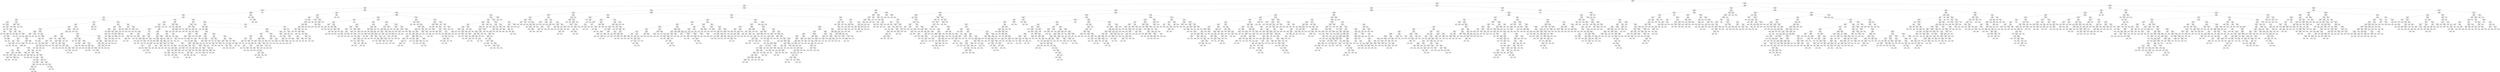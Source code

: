 digraph Tree {
node [shape=box, style="rounded", color="black", fontname=helvetica] ;
edge [fontname=helvetica] ;
0 [label="sqft <= 0.3\nmse = 151170.2\nsamples = 2567\nvalue = 1471.5"] ;
1 [label="ld_1.0 <= -0.1\nmse = 92141.6\nsamples = 1759\nvalue = 1313.9"] ;
0 -> 1 [labeldistance=2.5, labelangle=45, headlabel="True"] ;
2 [label="sqft <= -0.3\nmse = 48375.0\nsamples = 955\nvalue = 1144.0"] ;
1 -> 2 ;
3 [label="sqft <= -0.7\nmse = 26926.3\nsamples = 607\nvalue = 1050.4"] ;
2 -> 3 ;
4 [label="number bedrooms <= 1.3\nmse = 22271.3\nsamples = 385\nvalue = 1006.9"] ;
3 -> 4 ;
5 [label="pForties <= 2.5\nmse = 19855.5\nsamples = 384\nvalue = 1003.4"] ;
4 -> 5 ;
6 [label="sqft <= -1.0\nmse = 18458.0\nsamples = 378\nvalue = 997.8"] ;
5 -> 6 ;
7 [label="sqft <= -1.4\nmse = 16024.2\nsamples = 174\nvalue = 961.4"] ;
6 -> 7 ;
8 [label="pFifties <= -0.8\nmse = 10431.3\nsamples = 23\nvalue = 887.7"] ;
7 -> 8 ;
9 [label="pTwenties <= -0.3\nmse = 1263.9\nsamples = 5\nvalue = 1031.8"] ;
8 -> 9 ;
10 [label="mse = 0.0\nsamples = 1\nvalue = 1000.0"] ;
9 -> 10 ;
11 [label="postdateint <= 0.1\nmse = 1054.6\nsamples = 4\nvalue = 1050.8"] ;
9 -> 11 ;
12 [label="mse = 0.0\nsamples = 1\nvalue = 1035.0"] ;
11 -> 12 ;
13 [label="postdateint <= 0.8\nmse = 1240.2\nsamples = 3\nvalue = 1054.8"] ;
11 -> 13 ;
14 [label="mse = 1643.6\nsamples = 2\nvalue = 1056.3"] ;
13 -> 14 ;
15 [label="mse = 0.0\nsamples = 1\nvalue = 1050.0"] ;
13 -> 15 ;
16 [label="pThirties <= 0.4\nmse = 6406.5\nsamples = 18\nvalue = 852.8"] ;
8 -> 16 ;
17 [label="pForties <= -0.5\nmse = 3902.2\nsamples = 16\nvalue = 873.0"] ;
16 -> 17 ;
18 [label="mse = 0.0\nsamples = 1\nvalue = 995.0"] ;
17 -> 18 ;
19 [label="pTwenties <= 0.7\nmse = 2438.0\nsamples = 15\nvalue = 859.0"] ;
17 -> 19 ;
20 [label="pTwenties <= -0.7\nmse = 1777.7\nsamples = 8\nvalue = 836.8"] ;
19 -> 20 ;
21 [label="pTwenties <= -1.0\nmse = 168.8\nsamples = 2\nvalue = 892.5"] ;
20 -> 21 ;
22 [label="mse = 0.0\nsamples = 1\nvalue = 915.0"] ;
21 -> 22 ;
23 [label="mse = 0.0\nsamples = 1\nvalue = 885.0"] ;
21 -> 23 ;
24 [label="pTwenties <= 0.1\nmse = 932.6\nsamples = 6\nvalue = 818.2"] ;
20 -> 24 ;
25 [label="sqft <= -1.7\nmse = 331.5\nsamples = 5\nvalue = 825.7"] ;
24 -> 25 ;
26 [label="mse = 0.0\nsamples = 1\nvalue = 800.0"] ;
25 -> 26 ;
27 [label="pSixtyPlus <= -0.4\nmse = 114.5\nsamples = 4\nvalue = 835.4"] ;
25 -> 27 ;
28 [label="mse = 64.0\nsamples = 2\nvalue = 829.0"] ;
27 -> 28 ;
29 [label="pForties <= 0.4\nmse = 18.0\nsamples = 2\nvalue = 846.0"] ;
27 -> 29 ;
30 [label="mse = 0.0\nsamples = 1\nvalue = 840.0"] ;
29 -> 30 ;
31 [label="mse = 0.0\nsamples = 1\nvalue = 849.0"] ;
29 -> 31 ;
32 [label="mse = 0.0\nsamples = 1\nvalue = 735.0"] ;
24 -> 32 ;
33 [label="sqft <= -1.6\nmse = 1442.2\nsamples = 7\nvalue = 894.5"] ;
19 -> 33 ;
34 [label="postdateint <= 0.7\nmse = 320.1\nsamples = 3\nvalue = 915.8"] ;
33 -> 34 ;
35 [label="mse = 0.0\nsamples = 1\nvalue = 940.0"] ;
34 -> 35 ;
36 [label="pk_5.0 <= 1.5\nmse = 42.2\nsamples = 2\nvalue = 903.8"] ;
34 -> 36 ;
37 [label="mse = 0.0\nsamples = 1\nvalue = 915.0"] ;
36 -> 37 ;
38 [label="mse = 0.0\nsamples = 1\nvalue = 900.0"] ;
36 -> 38 ;
39 [label="ld_3.0 <= 0.3\nmse = 1418.8\nsamples = 4\nvalue = 862.5"] ;
33 -> 39 ;
40 [label="mse = 0.0\nsamples = 1\nvalue = 905.0"] ;
39 -> 40 ;
41 [label="postdateint <= -0.0\nmse = 1088.9\nsamples = 3\nvalue = 848.3"] ;
39 -> 41 ;
42 [label="mse = 0.0\nsamples = 1\nvalue = 895.0"] ;
41 -> 42 ;
43 [label="mse = 0.0\nsamples = 2\nvalue = 825.0"] ;
41 -> 43 ;
44 [label="medianIncome <= -0.6\nmse = 117.2\nsamples = 2\nvalue = 706.2"] ;
16 -> 44 ;
45 [label="mse = 0.0\nsamples = 1\nvalue = 725.0"] ;
44 -> 45 ;
46 [label="mse = 0.0\nsamples = 1\nvalue = 700.0"] ;
44 -> 46 ;
47 [label="pk_2.0 <= 0.0\nmse = 15891.4\nsamples = 151\nvalue = 974.1"] ;
7 -> 47 ;
48 [label="pYouths <= 1.5\nmse = 10171.0\nsamples = 125\nvalue = 961.0"] ;
47 -> 48 ;
49 [label="ty_2.0 <= 2.1\nmse = 9531.2\nsamples = 122\nvalue = 964.2"] ;
48 -> 49 ;
50 [label="sqft <= -1.2\nmse = 9182.9\nsamples = 119\nvalue = 961.4"] ;
49 -> 50 ;
51 [label="medianIncome <= 0.3\nmse = 7929.1\nsamples = 60\nvalue = 935.6"] ;
50 -> 51 ;
52 [label="postdateint <= 1.5\nmse = 7043.6\nsamples = 53\nvalue = 923.8"] ;
51 -> 52 ;
53 [label="ld_5.0 <= 5.8\nmse = 5162.6\nsamples = 51\nvalue = 933.2"] ;
52 -> 53 ;
54 [label="pTwenties <= -0.4\nmse = 4799.5\nsamples = 50\nvalue = 936.9"] ;
53 -> 54 ;
55 [label="postdateint <= 1.4\nmse = 68.0\nsamples = 7\nvalue = 890.7"] ;
54 -> 55 ;
56 [label="sqft <= -1.2\nmse = 17.7\nsamples = 5\nvalue = 894.6"] ;
55 -> 56 ;
57 [label="pThirties <= 0.3\nmse = 0.2\nsamples = 2\nvalue = 898.5"] ;
56 -> 57 ;
58 [label="mse = 0.0\nsamples = 1\nvalue = 899.0"] ;
57 -> 58 ;
59 [label="mse = 0.0\nsamples = 1\nvalue = 898.0"] ;
57 -> 59 ;
60 [label="pSixtyPlus <= 0.5\nmse = 16.0\nsamples = 3\nvalue = 893.0"] ;
56 -> 60 ;
61 [label="mse = 0.0\nsamples = 2\nvalue = 895.0"] ;
60 -> 61 ;
62 [label="mse = 0.0\nsamples = 1\nvalue = 885.0"] ;
60 -> 62 ;
63 [label="pSixtyPlus <= 0.9\nmse = 4.0\nsamples = 2\nvalue = 877.0"] ;
55 -> 63 ;
64 [label="mse = 0.0\nsamples = 1\nvalue = 875.0"] ;
63 -> 64 ;
65 [label="mse = 0.0\nsamples = 1\nvalue = 879.0"] ;
63 -> 65 ;
66 [label="pFifties <= -0.0\nmse = 5126.4\nsamples = 43\nvalue = 943.5"] ;
54 -> 66 ;
67 [label="postdateint <= 1.5\nmse = 4534.1\nsamples = 41\nvalue = 939.3"] ;
66 -> 67 ;
68 [label="postdateint <= 1.5\nmse = 4296.1\nsamples = 40\nvalue = 935.7"] ;
67 -> 68 ;
69 [label="pTwenties <= 0.8\nmse = 3765.4\nsamples = 39\nvalue = 938.9"] ;
68 -> 69 ;
70 [label="pk_5.0 <= 1.5\nmse = 8266.5\nsamples = 12\nvalue = 965.9"] ;
69 -> 70 ;
71 [label="sqft <= -1.4\nmse = 4475.4\nsamples = 9\nvalue = 938.7"] ;
70 -> 71 ;
72 [label="pYouths <= 0.5\nmse = 12100.0\nsamples = 2\nvalue = 985.0"] ;
71 -> 72 ;
73 [label="mse = 0.0\nsamples = 1\nvalue = 1095.0"] ;
72 -> 73 ;
74 [label="mse = 0.0\nsamples = 1\nvalue = 875.0"] ;
72 -> 74 ;
75 [label="pYouths <= 0.2\nmse = 2435.2\nsamples = 7\nvalue = 929.4"] ;
71 -> 75 ;
76 [label="postdateint <= 0.2\nmse = 303.1\nsamples = 4\nvalue = 905.7"] ;
75 -> 76 ;
77 [label="postdateint <= -0.6\nmse = 42.2\nsamples = 2\nvalue = 891.2"] ;
76 -> 77 ;
78 [label="mse = 0.0\nsamples = 1\nvalue = 895.0"] ;
77 -> 78 ;
79 [label="mse = 0.0\nsamples = 1\nvalue = 880.0"] ;
77 -> 79 ;
80 [label="mse = 0.0\nsamples = 2\nvalue = 925.0"] ;
76 -> 80 ;
81 [label="postdateint <= -0.5\nmse = 3046.9\nsamples = 3\nvalue = 984.7"] ;
75 -> 81 ;
82 [label="pFifties <= -0.5\nmse = 1369.0\nsamples = 2\nvalue = 952.0"] ;
81 -> 82 ;
83 [label="mse = 0.0\nsamples = 1\nvalue = 915.0"] ;
82 -> 83 ;
84 [label="mse = 0.0\nsamples = 1\nvalue = 989.0"] ;
82 -> 84 ;
85 [label="mse = 0.0\nsamples = 1\nvalue = 1050.0"] ;
81 -> 85 ;
86 [label="sqft <= -1.3\nmse = 10756.2\nsamples = 3\nvalue = 1047.5"] ;
70 -> 86 ;
87 [label="mse = 0.0\nsamples = 1\nvalue = 950.0"] ;
86 -> 87 ;
88 [label="postdateint <= 0.7\nmse = 2500.0\nsamples = 2\nvalue = 1145.0"] ;
86 -> 88 ;
89 [label="mse = 0.0\nsamples = 1\nvalue = 1195.0"] ;
88 -> 89 ;
90 [label="mse = 0.0\nsamples = 1\nvalue = 1095.0"] ;
88 -> 90 ;
91 [label="postdateint <= -0.6\nmse = 1667.8\nsamples = 27\nvalue = 928.6"] ;
69 -> 91 ;
92 [label="ld_4.0 <= 1.6\nmse = 855.6\nsamples = 4\nvalue = 961.7"] ;
91 -> 92 ;
93 [label="postdateint <= -1.5\nmse = 450.0\nsamples = 3\nvalue = 945.0"] ;
92 -> 93 ;
94 [label="mse = 0.0\nsamples = 1\nvalue = 915.0"] ;
93 -> 94 ;
95 [label="pForties <= -0.4\nmse = 200.0\nsamples = 2\nvalue = 955.0"] ;
93 -> 95 ;
96 [label="mse = 0.0\nsamples = 1\nvalue = 975.0"] ;
95 -> 96 ;
97 [label="mse = 0.0\nsamples = 1\nvalue = 945.0"] ;
95 -> 97 ;
98 [label="mse = 0.0\nsamples = 1\nvalue = 995.0"] ;
92 -> 98 ;
99 [label="ld_3.0 <= 0.3\nmse = 1590.8\nsamples = 23\nvalue = 923.1"] ;
91 -> 99 ;
100 [label="postdateint <= 0.9\nmse = 1741.8\nsamples = 4\nvalue = 882.1"] ;
99 -> 100 ;
101 [label="pk_5.0 <= 1.5\nmse = 3.5\nsamples = 3\nvalue = 899.2"] ;
100 -> 101 ;
102 [label="mse = 0.0\nsamples = 1\nvalue = 895.0"] ;
101 -> 102 ;
103 [label="mse = 0.0\nsamples = 2\nvalue = 900.0"] ;
101 -> 103 ;
104 [label="mse = 0.0\nsamples = 1\nvalue = 780.0"] ;
100 -> 104 ;
105 [label="postdateint <= 0.1\nmse = 1051.4\nsamples = 19\nvalue = 933.0"] ;
99 -> 105 ;
106 [label="mse = 0.0\nsamples = 2\nvalue = 900.0"] ;
105 -> 106 ;
107 [label="postdateint <= 0.3\nmse = 996.4\nsamples = 17\nvalue = 939.9"] ;
105 -> 107 ;
108 [label="sqft <= -1.4\nmse = 1112.2\nsamples = 9\nvalue = 957.0"] ;
107 -> 108 ;
109 [label="mse = 0.0\nsamples = 2\nvalue = 929.0"] ;
108 -> 109 ;
110 [label="sqft <= -1.3\nmse = 1125.0\nsamples = 7\nvalue = 967.5"] ;
108 -> 110 ;
111 [label="mse = 0.0\nsamples = 1\nvalue = 995.0"] ;
110 -> 111 ;
112 [label="postdateint <= 0.3\nmse = 1163.9\nsamples = 6\nvalue = 958.3"] ;
110 -> 112 ;
113 [label="postdateint <= 0.2\nmse = 737.5\nsamples = 4\nvalue = 940.0"] ;
112 -> 113 ;
114 [label="pTwenties <= 1.0\nmse = 272.2\nsamples = 3\nvalue = 953.3"] ;
113 -> 114 ;
115 [label="mse = 0.0\nsamples = 1\nvalue = 975.0"] ;
114 -> 115 ;
116 [label="pForties <= -2.0\nmse = 56.2\nsamples = 2\nvalue = 942.5"] ;
114 -> 116 ;
117 [label="mse = 0.0\nsamples = 1\nvalue = 950.0"] ;
116 -> 117 ;
118 [label="mse = 0.0\nsamples = 1\nvalue = 935.0"] ;
116 -> 118 ;
119 [label="mse = 0.0\nsamples = 1\nvalue = 900.0"] ;
113 -> 119 ;
120 [label="mse = 0.0\nsamples = 2\nvalue = 995.0"] ;
112 -> 120 ;
121 [label="postdateint <= 1.5\nmse = 440.2\nsamples = 8\nvalue = 925.4"] ;
107 -> 121 ;
122 [label="sqft <= -1.4\nmse = 336.0\nsamples = 7\nvalue = 918.0"] ;
121 -> 122 ;
123 [label="pYouths <= -1.0\nmse = 96.0\nsamples = 3\nvalue = 933.0"] ;
122 -> 123 ;
124 [label="mse = 0.0\nsamples = 2\nvalue = 925.0"] ;
123 -> 124 ;
125 [label="mse = 0.0\nsamples = 1\nvalue = 945.0"] ;
123 -> 125 ;
126 [label="pk_4.0 <= 0.4\nmse = 126.0\nsamples = 4\nvalue = 903.0"] ;
122 -> 126 ;
127 [label="mse = 0.0\nsamples = 1\nvalue = 925.0"] ;
126 -> 127 ;
128 [label="pSixtyPlus <= -0.6\nmse = 6.2\nsamples = 3\nvalue = 897.5"] ;
126 -> 128 ;
129 [label="mse = 0.0\nsamples = 1\nvalue = 895.0"] ;
128 -> 129 ;
130 [label="sqft <= -1.3\nmse = 5.6\nsamples = 2\nvalue = 898.3"] ;
128 -> 130 ;
131 [label="mse = 0.0\nsamples = 1\nvalue = 895.0"] ;
130 -> 131 ;
132 [label="mse = 0.0\nsamples = 1\nvalue = 900.0"] ;
130 -> 132 ;
133 [label="mse = 0.0\nsamples = 1\nvalue = 950.0"] ;
121 -> 133 ;
134 [label="mse = 0.0\nsamples = 1\nvalue = 750.0"] ;
68 -> 134 ;
135 [label="mse = 0.0\nsamples = 1\nvalue = 1045.0"] ;
67 -> 135 ;
136 [label="pThirties <= 0.0\nmse = 6006.2\nsamples = 2\nvalue = 1072.5"] ;
66 -> 136 ;
137 [label="mse = 0.0\nsamples = 1\nvalue = 995.0"] ;
136 -> 137 ;
138 [label="mse = 0.0\nsamples = 1\nvalue = 1150.0"] ;
136 -> 138 ;
139 [label="mse = 0.0\nsamples = 1\nvalue = 800.0"] ;
53 -> 139 ;
140 [label="medianIncome <= -0.5\nmse = 10000.0\nsamples = 2\nvalue = 750.0"] ;
52 -> 140 ;
141 [label="mse = 0.0\nsamples = 1\nvalue = 650.0"] ;
140 -> 141 ;
142 [label="mse = 0.0\nsamples = 1\nvalue = 850.0"] ;
140 -> 142 ;
143 [label="postdateint <= -0.5\nmse = 3980.4\nsamples = 7\nvalue = 1037.7"] ;
51 -> 143 ;
144 [label="mse = 0.0\nsamples = 1\nvalue = 895.0"] ;
143 -> 144 ;
145 [label="sqft <= -1.4\nmse = 1615.8\nsamples = 6\nvalue = 1055.5"] ;
143 -> 145 ;
146 [label="mse = 0.0\nsamples = 1\nvalue = 1100.0"] ;
145 -> 146 ;
147 [label="postdateint <= 0.9\nmse = 684.2\nsamples = 5\nvalue = 1028.8"] ;
145 -> 147 ;
148 [label="sqft <= -1.3\nmse = 80.2\nsamples = 4\nvalue = 1041.2"] ;
147 -> 148 ;
149 [label="mse = 0.0\nsamples = 1\nvalue = 1026.0"] ;
148 -> 149 ;
150 [label="pk_4.0 <= 0.4\nmse = 3.6\nsamples = 3\nvalue = 1046.3"] ;
148 -> 150 ;
151 [label="mse = 0.0\nsamples = 2\nvalue = 1045.0"] ;
150 -> 151 ;
152 [label="mse = 0.0\nsamples = 1\nvalue = 1049.0"] ;
150 -> 152 ;
153 [label="mse = 0.0\nsamples = 1\nvalue = 979.0"] ;
147 -> 153 ;
154 [label="pSixtyPlus <= 1.0\nmse = 9203.6\nsamples = 59\nvalue = 983.2"] ;
50 -> 154 ;
155 [label="pYouths <= 0.1\nmse = 8420.0\nsamples = 57\nvalue = 976.5"] ;
154 -> 155 ;
156 [label="pk_4.0 <= 0.4\nmse = 10142.3\nsamples = 26\nvalue = 1016.4"] ;
155 -> 156 ;
157 [label="pFifties <= 0.7\nmse = 3602.9\nsamples = 10\nvalue = 945.6"] ;
156 -> 157 ;
158 [label="number bedrooms <= -0.2\nmse = 2135.5\nsamples = 9\nvalue = 927.5"] ;
157 -> 158 ;
159 [label="pk_7.0 <= 7.5\nmse = 1194.4\nsamples = 8\nvalue = 917.3"] ;
158 -> 159 ;
160 [label="postdateint <= 0.0\nmse = 439.6\nsamples = 6\nvalue = 892.5"] ;
159 -> 160 ;
161 [label="sqft <= -1.1\nmse = 505.6\nsamples = 3\nvalue = 881.7"] ;
160 -> 161 ;
162 [label="mse = 0.0\nsamples = 1\nvalue = 850.0"] ;
161 -> 162 ;
163 [label="pYouths <= -1.6\nmse = 6.2\nsamples = 2\nvalue = 897.5"] ;
161 -> 163 ;
164 [label="mse = 0.0\nsamples = 1\nvalue = 900.0"] ;
163 -> 164 ;
165 [label="mse = 0.0\nsamples = 1\nvalue = 895.0"] ;
163 -> 165 ;
166 [label="pYouths <= -1.0\nmse = 138.9\nsamples = 3\nvalue = 903.3"] ;
160 -> 166 ;
167 [label="mse = 0.0\nsamples = 1\nvalue = 920.0"] ;
166 -> 167 ;
168 [label="mse = 0.0\nsamples = 2\nvalue = 895.0"] ;
166 -> 168 ;
169 [label="pYouths <= -1.0\nmse = 20.2\nsamples = 2\nvalue = 954.5"] ;
159 -> 169 ;
170 [label="mse = 0.0\nsamples = 1\nvalue = 959.0"] ;
169 -> 170 ;
171 [label="mse = 0.0\nsamples = 1\nvalue = 950.0"] ;
169 -> 171 ;
172 [label="mse = 0.0\nsamples = 1\nvalue = 1030.0"] ;
158 -> 172 ;
173 [label="mse = 0.0\nsamples = 1\nvalue = 1045.0"] ;
157 -> 173 ;
174 [label="ld_4.0 <= 1.6\nmse = 9934.8\nsamples = 16\nvalue = 1045.2"] ;
156 -> 174 ;
175 [label="medianIncome <= -0.7\nmse = 9317.3\nsamples = 13\nvalue = 1063.0"] ;
174 -> 175 ;
176 [label="sqft <= -1.1\nmse = 10279.7\nsamples = 3\nvalue = 1203.8"] ;
175 -> 176 ;
177 [label="pThirties <= 0.6\nmse = 3906.2\nsamples = 2\nvalue = 1112.5"] ;
176 -> 177 ;
178 [label="mse = 0.0\nsamples = 1\nvalue = 1175.0"] ;
177 -> 178 ;
179 [label="mse = 0.0\nsamples = 1\nvalue = 1050.0"] ;
177 -> 179 ;
180 [label="mse = 0.0\nsamples = 1\nvalue = 1295.0"] ;
176 -> 180 ;
181 [label="postdateint <= -1.5\nmse = 5105.4\nsamples = 10\nvalue = 1038.5"] ;
175 -> 181 ;
182 [label="pSixtyPlus <= -0.1\nmse = 22.2\nsamples = 4\nvalue = 1091.7"] ;
181 -> 182 ;
183 [label="postdateint <= -1.5\nmse = 22.2\nsamples = 2\nvalue = 1088.3"] ;
182 -> 183 ;
184 [label="mse = 0.0\nsamples = 1\nvalue = 1095.0"] ;
183 -> 184 ;
185 [label="mse = 0.0\nsamples = 1\nvalue = 1085.0"] ;
183 -> 185 ;
186 [label="mse = 0.0\nsamples = 2\nvalue = 1095.0"] ;
182 -> 186 ;
187 [label="postdateint <= -0.6\nmse = 5550.8\nsamples = 6\nvalue = 1019.8"] ;
181 -> 187 ;
188 [label="pSixtyPlus <= 0.7\nmse = 2400.0\nsamples = 2\nvalue = 935.0"] ;
187 -> 188 ;
189 [label="mse = 0.0\nsamples = 1\nvalue = 895.0"] ;
188 -> 189 ;
190 [label="mse = 0.0\nsamples = 1\nvalue = 995.0"] ;
188 -> 190 ;
191 [label="pForties <= -0.1\nmse = 2622.4\nsamples = 4\nvalue = 1055.1"] ;
187 -> 191 ;
192 [label="mse = 0.0\nsamples = 1\nvalue = 1099.0"] ;
191 -> 192 ;
193 [label="postdateint <= 0.1\nmse = 2487.1\nsamples = 3\nvalue = 1033.1"] ;
191 -> 193 ;
194 [label="mse = 0.0\nsamples = 1\nvalue = 995.0"] ;
193 -> 194 ;
195 [label="pSixtyPlus <= -0.1\nmse = 2067.2\nsamples = 2\nvalue = 1071.2"] ;
193 -> 195 ;
196 [label="mse = 0.0\nsamples = 1\nvalue = 1150.0"] ;
195 -> 196 ;
197 [label="mse = 0.0\nsamples = 1\nvalue = 1045.0"] ;
195 -> 197 ;
198 [label="pSixtyPlus <= -1.0\nmse = 2304.0\nsamples = 3\nvalue = 949.0"] ;
174 -> 198 ;
199 [label="mse = 0.0\nsamples = 2\nvalue = 925.0"] ;
198 -> 199 ;
200 [label="mse = 0.0\nsamples = 1\nvalue = 1045.0"] ;
198 -> 200 ;
201 [label="pYouths <= 0.7\nmse = 4550.3\nsamples = 31\nvalue = 943.2"] ;
155 -> 201 ;
202 [label="postdateint <= -1.4\nmse = 3208.2\nsamples = 17\nvalue = 908.6"] ;
201 -> 202 ;
203 [label="pForties <= -1.3\nmse = 18.8\nsamples = 2\nvalue = 842.5"] ;
202 -> 203 ;
204 [label="mse = 0.0\nsamples = 1\nvalue = 835.0"] ;
203 -> 204 ;
205 [label="mse = 0.0\nsamples = 1\nvalue = 845.0"] ;
203 -> 205 ;
206 [label="postdateint <= 0.1\nmse = 2950.6\nsamples = 15\nvalue = 918.0"] ;
202 -> 206 ;
207 [label="sqft <= -1.1\nmse = 1710.2\nsamples = 5\nvalue = 954.7"] ;
206 -> 207 ;
208 [label="mse = 0.0\nsamples = 1\nvalue = 899.0"] ;
207 -> 208 ;
209 [label="pFifties <= 0.5\nmse = 656.0\nsamples = 4\nvalue = 977.0"] ;
207 -> 209 ;
210 [label="sqft <= -1.1\nmse = 268.8\nsamples = 3\nvalue = 987.5"] ;
209 -> 210 ;
211 [label="postdateint <= 0.0\nmse = 22.2\nsamples = 2\nvalue = 978.3"] ;
210 -> 211 ;
212 [label="mse = 0.0\nsamples = 1\nvalue = 985.0"] ;
211 -> 212 ;
213 [label="mse = 0.0\nsamples = 1\nvalue = 975.0"] ;
211 -> 213 ;
214 [label="mse = 0.0\nsamples = 1\nvalue = 1015.0"] ;
210 -> 214 ;
215 [label="mse = 0.0\nsamples = 1\nvalue = 935.0"] ;
209 -> 215 ;
216 [label="postdateint <= 0.2\nmse = 2766.2\nsamples = 10\nvalue = 905.8"] ;
206 -> 216 ;
217 [label="pForties <= 0.2\nmse = 1367.3\nsamples = 3\nvalue = 872.2"] ;
216 -> 217 ;
218 [label="pThirties <= -1.2\nmse = 156.2\nsamples = 2\nvalue = 912.5"] ;
217 -> 218 ;
219 [label="mse = 0.0\nsamples = 1\nvalue = 925.0"] ;
218 -> 219 ;
220 [label="mse = 0.0\nsamples = 1\nvalue = 900.0"] ;
218 -> 220 ;
221 [label="mse = 0.0\nsamples = 1\nvalue = 840.0"] ;
217 -> 221 ;
222 [label="medianIncome <= 0.1\nmse = 2334.7\nsamples = 7\nvalue = 931.0"] ;
216 -> 222 ;
223 [label="pThirties <= -0.3\nmse = 347.2\nsamples = 3\nvalue = 886.7"] ;
222 -> 223 ;
224 [label="mse = 0.0\nsamples = 1\nvalue = 925.0"] ;
223 -> 224 ;
225 [label="pForties <= 0.4\nmse = 64.0\nsamples = 2\nvalue = 879.0"] ;
223 -> 225 ;
226 [label="mse = 0.0\nsamples = 1\nvalue = 875.0"] ;
225 -> 226 ;
227 [label="mse = 0.0\nsamples = 1\nvalue = 895.0"] ;
225 -> 227 ;
228 [label="sqft <= -1.1\nmse = 391.2\nsamples = 4\nvalue = 975.3"] ;
222 -> 228 ;
229 [label="mse = 0.0\nsamples = 1\nvalue = 949.0"] ;
228 -> 229 ;
230 [label="postdateint <= 0.2\nmse = 66.8\nsamples = 3\nvalue = 988.5"] ;
228 -> 230 ;
231 [label="mse = 0.0\nsamples = 1\nvalue = 975.0"] ;
230 -> 231 ;
232 [label="postdateint <= 0.8\nmse = 8.0\nsamples = 2\nvalue = 993.0"] ;
230 -> 232 ;
233 [label="mse = 0.0\nsamples = 1\nvalue = 989.0"] ;
232 -> 233 ;
234 [label="mse = 0.0\nsamples = 1\nvalue = 995.0"] ;
232 -> 234 ;
235 [label="pThirties <= -0.7\nmse = 2216.8\nsamples = 14\nvalue = 993.6"] ;
201 -> 235 ;
236 [label="postdateint <= -0.5\nmse = 1198.4\nsamples = 8\nvalue = 959.5"] ;
235 -> 236 ;
237 [label="mse = 0.0\nsamples = 1\nvalue = 900.0"] ;
236 -> 237 ;
238 [label="postdateint <= 1.4\nmse = 928.2\nsamples = 7\nvalue = 965.5"] ;
236 -> 238 ;
239 [label="postdateint <= 0.8\nmse = 805.9\nsamples = 5\nvalue = 973.8"] ;
238 -> 239 ;
240 [label="pTwenties <= -0.1\nmse = 834.0\nsamples = 3\nvalue = 957.0"] ;
239 -> 240 ;
241 [label="mse = 100.0\nsamples = 2\nvalue = 985.0"] ;
240 -> 241 ;
242 [label="mse = 0.0\nsamples = 1\nvalue = 929.0"] ;
240 -> 242 ;
243 [label="pThirties <= -1.0\nmse = 216.8\nsamples = 2\nvalue = 990.5"] ;
239 -> 243 ;
244 [label="mse = 0.0\nsamples = 1\nvalue = 965.0"] ;
243 -> 244 ;
245 [label="mse = 0.0\nsamples = 1\nvalue = 999.0"] ;
243 -> 245 ;
246 [label="pk_5.0 <= 1.5\nmse = 56.2\nsamples = 2\nvalue = 932.5"] ;
238 -> 246 ;
247 [label="mse = 0.0\nsamples = 1\nvalue = 925.0"] ;
246 -> 247 ;
248 [label="mse = 0.0\nsamples = 1\nvalue = 940.0"] ;
246 -> 248 ;
249 [label="postdateint <= 0.1\nmse = 910.7\nsamples = 6\nvalue = 1027.7"] ;
235 -> 249 ;
250 [label="pTwenties <= -1.1\nmse = 400.0\nsamples = 3\nvalue = 1055.0"] ;
249 -> 250 ;
251 [label="mse = 0.0\nsamples = 1\nvalue = 1095.0"] ;
250 -> 251 ;
252 [label="mse = 0.0\nsamples = 2\nvalue = 1045.0"] ;
250 -> 252 ;
253 [label="ld_5.0 <= 5.8\nmse = 200.0\nsamples = 3\nvalue = 1005.0"] ;
249 -> 253 ;
254 [label="mse = 0.0\nsamples = 2\nvalue = 995.0"] ;
253 -> 254 ;
255 [label="mse = 0.0\nsamples = 1\nvalue = 1025.0"] ;
253 -> 255 ;
256 [label="mse = 0.0\nsamples = 2\nvalue = 1149.0"] ;
154 -> 256 ;
257 [label="postdateint <= 0.1\nmse = 772.2\nsamples = 3\nvalue = 1138.3"] ;
49 -> 257 ;
258 [label="ld_4.0 <= 1.6\nmse = 56.2\nsamples = 2\nvalue = 1157.5"] ;
257 -> 258 ;
259 [label="mse = 0.0\nsamples = 1\nvalue = 1150.0"] ;
258 -> 259 ;
260 [label="mse = 0.0\nsamples = 1\nvalue = 1165.0"] ;
258 -> 260 ;
261 [label="mse = 0.0\nsamples = 1\nvalue = 1100.0"] ;
257 -> 261 ;
262 [label="pYouths <= 2.3\nmse = 9622.2\nsamples = 3\nvalue = 758.3"] ;
48 -> 262 ;
263 [label="pYouths <= 1.9\nmse = 3025.0\nsamples = 2\nvalue = 820.0"] ;
262 -> 263 ;
264 [label="mse = 0.0\nsamples = 1\nvalue = 765.0"] ;
263 -> 264 ;
265 [label="mse = 0.0\nsamples = 1\nvalue = 875.0"] ;
263 -> 265 ;
266 [label="mse = 0.0\nsamples = 1\nvalue = 635.0"] ;
262 -> 266 ;
267 [label="pTwenties <= 1.0\nmse = 38491.6\nsamples = 26\nvalue = 1036.8"] ;
47 -> 267 ;
268 [label="pYouths <= 0.4\nmse = 18704.9\nsamples = 19\nvalue = 946.3"] ;
267 -> 268 ;
269 [label="ty_2.0 <= 2.1\nmse = 16296.7\nsamples = 16\nvalue = 973.2"] ;
268 -> 269 ;
270 [label="sqft <= -1.4\nmse = 10605.6\nsamples = 6\nvalue = 1063.3"] ;
269 -> 270 ;
271 [label="mse = 0.0\nsamples = 1\nvalue = 895.0"] ;
270 -> 271 ;
272 [label="pYouths <= -0.1\nmse = 5926.0\nsamples = 5\nvalue = 1097.0"] ;
270 -> 272 ;
273 [label="pSixtyPlus <= -0.6\nmse = 2756.2\nsamples = 4\nvalue = 1127.5"] ;
272 -> 273 ;
274 [label="mse = 0.0\nsamples = 1\nvalue = 1200.0"] ;
273 -> 274 ;
275 [label="postdateint <= -0.5\nmse = 1338.9\nsamples = 3\nvalue = 1103.3"] ;
273 -> 275 ;
276 [label="mse = 0.0\nsamples = 1\nvalue = 1155.0"] ;
275 -> 276 ;
277 [label="pYouths <= -1.2\nmse = 6.2\nsamples = 2\nvalue = 1077.5"] ;
275 -> 277 ;
278 [label="mse = 0.0\nsamples = 1\nvalue = 1080.0"] ;
277 -> 278 ;
279 [label="mse = 0.0\nsamples = 1\nvalue = 1075.0"] ;
277 -> 279 ;
280 [label="mse = 0.0\nsamples = 1\nvalue = 975.0"] ;
272 -> 280 ;
281 [label="sqft <= -1.2\nmse = 14240.2\nsamples = 10\nvalue = 939.4"] ;
269 -> 281 ;
282 [label="pSixtyPlus <= -1.0\nmse = 5700.6\nsamples = 6\nvalue = 872.2"] ;
281 -> 282 ;
283 [label="mse = 0.0\nsamples = 2\nvalue = 745.0"] ;
282 -> 283 ;
284 [label="pFifties <= -0.0\nmse = 1383.7\nsamples = 4\nvalue = 908.6"] ;
282 -> 284 ;
285 [label="mse = 0.0\nsamples = 2\nvalue = 950.0"] ;
284 -> 285 ;
286 [label="pForties <= -0.1\nmse = 168.8\nsamples = 2\nvalue = 877.5"] ;
284 -> 286 ;
287 [label="mse = 0.0\nsamples = 1\nvalue = 900.0"] ;
286 -> 287 ;
288 [label="mse = 0.0\nsamples = 1\nvalue = 870.0"] ;
286 -> 288 ;
289 [label="postdateint <= -0.7\nmse = 11967.3\nsamples = 4\nvalue = 1025.7"] ;
281 -> 289 ;
290 [label="pThirties <= 0.4\nmse = 2222.2\nsamples = 3\nvalue = 1066.7"] ;
289 -> 290 ;
291 [label="mse = 0.0\nsamples = 1\nvalue = 1000.0"] ;
290 -> 291 ;
292 [label="mse = 0.0\nsamples = 2\nvalue = 1100.0"] ;
290 -> 292 ;
293 [label="mse = 0.0\nsamples = 1\nvalue = 780.0"] ;
289 -> 293 ;
294 [label="pFifties <= 1.8\nmse = 6204.7\nsamples = 3\nvalue = 798.8"] ;
268 -> 294 ;
295 [label="sqft <= -1.1\nmse = 22.2\nsamples = 2\nvalue = 753.3"] ;
294 -> 295 ;
296 [label="mse = 0.0\nsamples = 1\nvalue = 760.0"] ;
295 -> 296 ;
297 [label="mse = 0.0\nsamples = 1\nvalue = 750.0"] ;
295 -> 297 ;
298 [label="mse = 0.0\nsamples = 1\nvalue = 935.0"] ;
294 -> 298 ;
299 [label="sqft <= -1.3\nmse = 34062.2\nsamples = 7\nvalue = 1193.5"] ;
267 -> 299 ;
300 [label="ty_2.0 <= 2.1\nmse = 5371.2\nsamples = 3\nvalue = 979.5"] ;
299 -> 300 ;
301 [label="postdateint <= -0.8\nmse = 1775.0\nsamples = 2\nvalue = 1007.4"] ;
300 -> 301 ;
302 [label="mse = 0.0\nsamples = 1\nvalue = 1059.0"] ;
301 -> 302 ;
303 [label="mse = 0.0\nsamples = 1\nvalue = 973.0"] ;
301 -> 303 ;
304 [label="mse = 0.0\nsamples = 1\nvalue = 840.0"] ;
300 -> 304 ;
305 [label="postdateint <= 0.8\nmse = 2321.0\nsamples = 4\nvalue = 1336.1"] ;
299 -> 305 ;
306 [label="postdateint <= -0.5\nmse = 468.8\nsamples = 2\nvalue = 1387.5"] ;
305 -> 306 ;
307 [label="mse = 0.0\nsamples = 1\nvalue = 1400.0"] ;
306 -> 307 ;
308 [label="mse = 0.0\nsamples = 1\nvalue = 1350.0"] ;
306 -> 308 ;
309 [label="mse = 0.0\nsamples = 2\nvalue = 1295.0"] ;
305 -> 309 ;
310 [label="pYouths <= -0.1\nmse = 18409.5\nsamples = 204\nvalue = 1029.7"] ;
6 -> 310 ;
311 [label="pk_2.0 <= 0.0\nmse = 18737.3\nsamples = 70\nvalue = 1098.4"] ;
310 -> 311 ;
312 [label="pk_7.0 <= 7.5\nmse = 12056.1\nsamples = 62\nvalue = 1080.9"] ;
311 -> 312 ;
313 [label="pThirties <= -0.9\nmse = 9367.7\nsamples = 60\nvalue = 1069.9"] ;
312 -> 313 ;
314 [label="mse = 0.0\nsamples = 1\nvalue = 1290.0"] ;
313 -> 314 ;
315 [label="ty_1.0 <= -0.8\nmse = 8011.2\nsamples = 59\nvalue = 1062.6"] ;
313 -> 315 ;
316 [label="number bedrooms <= -0.2\nmse = 6462.9\nsamples = 10\nvalue = 1136.8"] ;
315 -> 316 ;
317 [label="postdateint <= 0.2\nmse = 5047.7\nsamples = 8\nvalue = 1117.9"] ;
316 -> 317 ;
318 [label="pThirties <= 1.0\nmse = 3297.2\nsamples = 4\nvalue = 1171.7"] ;
317 -> 318 ;
319 [label="postdateint <= 0.1\nmse = 537.5\nsamples = 3\nvalue = 1210.0"] ;
318 -> 319 ;
320 [label="pFifties <= -0.5\nmse = 625.0\nsamples = 2\nvalue = 1225.0"] ;
319 -> 320 ;
321 [label="mse = 0.0\nsamples = 1\nvalue = 1250.0"] ;
320 -> 321 ;
322 [label="mse = 0.0\nsamples = 1\nvalue = 1200.0"] ;
320 -> 322 ;
323 [label="mse = 0.0\nsamples = 1\nvalue = 1195.0"] ;
319 -> 323 ;
324 [label="mse = 0.0\nsamples = 1\nvalue = 1095.0"] ;
318 -> 324 ;
325 [label="sqft <= -1.0\nmse = 1020.1\nsamples = 4\nvalue = 1064.2"] ;
317 -> 325 ;
326 [label="mse = 0.0\nsamples = 2\nvalue = 1095.0"] ;
325 -> 326 ;
327 [label="pSixtyPlus <= -0.4\nmse = 138.9\nsamples = 2\nvalue = 1033.3"] ;
325 -> 327 ;
328 [label="mse = 0.0\nsamples = 1\nvalue = 1025.0"] ;
327 -> 328 ;
329 [label="mse = 0.0\nsamples = 1\nvalue = 1050.0"] ;
327 -> 329 ;
330 [label="mse = 0.0\nsamples = 2\nvalue = 1250.0"] ;
316 -> 330 ;
331 [label="sqft <= -0.8\nmse = 7094.5\nsamples = 49\nvalue = 1048.9"] ;
315 -> 331 ;
332 [label="postdateint <= -0.0\nmse = 5636.7\nsamples = 41\nvalue = 1038.5"] ;
331 -> 332 ;
333 [label="postdateint <= -1.1\nmse = 7932.9\nsamples = 9\nvalue = 994.9"] ;
332 -> 333 ;
334 [label="pForties <= -0.1\nmse = 13778.9\nsamples = 6\nvalue = 1040.7"] ;
333 -> 334 ;
335 [label="postdateint <= -1.4\nmse = 12538.9\nsamples = 3\nvalue = 1126.7"] ;
334 -> 335 ;
336 [label="mse = 0.0\nsamples = 1\nvalue = 1285.0"] ;
335 -> 336 ;
337 [label="sqft <= -0.9\nmse = 6.2\nsamples = 2\nvalue = 1047.5"] ;
335 -> 337 ;
338 [label="mse = 0.0\nsamples = 1\nvalue = 1045.0"] ;
337 -> 338 ;
339 [label="mse = 0.0\nsamples = 1\nvalue = 1050.0"] ;
337 -> 339 ;
340 [label="sqft <= -1.0\nmse = 226.9\nsamples = 3\nvalue = 954.7"] ;
334 -> 340 ;
341 [label="mse = 0.0\nsamples = 1\nvalue = 975.0"] ;
340 -> 341 ;
342 [label="postdateint <= -1.5\nmse = 30.2\nsamples = 2\nvalue = 944.5"] ;
340 -> 342 ;
343 [label="mse = 0.0\nsamples = 1\nvalue = 939.0"] ;
342 -> 343 ;
344 [label="mse = 0.0\nsamples = 1\nvalue = 950.0"] ;
342 -> 344 ;
345 [label="pThirties <= 0.5\nmse = 802.7\nsamples = 3\nvalue = 960.6"] ;
333 -> 345 ;
346 [label="mse = 0.0\nsamples = 1\nvalue = 995.0"] ;
345 -> 346 ;
347 [label="medianIncome <= 0.3\nmse = 150.0\nsamples = 2\nvalue = 940.0"] ;
345 -> 347 ;
348 [label="mse = 0.0\nsamples = 1\nvalue = 950.0"] ;
347 -> 348 ;
349 [label="mse = 0.0\nsamples = 1\nvalue = 925.0"] ;
347 -> 349 ;
350 [label="pk_4.0 <= 0.4\nmse = 4369.7\nsamples = 32\nvalue = 1050.2"] ;
332 -> 350 ;
351 [label="pYouths <= -1.4\nmse = 3285.7\nsamples = 12\nvalue = 1013.4"] ;
350 -> 351 ;
352 [label="mse = 0.0\nsamples = 1\nvalue = 900.0"] ;
351 -> 352 ;
353 [label="postdateint <= 1.3\nmse = 2845.0\nsamples = 11\nvalue = 1018.3"] ;
351 -> 353 ;
354 [label="sqft <= -1.0\nmse = 1991.1\nsamples = 7\nvalue = 997.6"] ;
353 -> 354 ;
355 [label="mse = 0.0\nsamples = 1\nvalue = 950.0"] ;
354 -> 355 ;
356 [label="pYouths <= -0.6\nmse = 1135.7\nsamples = 6\nvalue = 1024.1"] ;
354 -> 356 ;
357 [label="postdateint <= 0.6\nmse = 67.7\nsamples = 2\nvalue = 994.2"] ;
356 -> 357 ;
358 [label="mse = 0.0\nsamples = 1\nvalue = 999.0"] ;
357 -> 358 ;
359 [label="mse = 0.0\nsamples = 1\nvalue = 980.0"] ;
357 -> 359 ;
360 [label="ld_4.0 <= 1.6\nmse = 706.0\nsamples = 4\nvalue = 1048.0"] ;
356 -> 360 ;
361 [label="postdateint <= 0.0\nmse = 192.2\nsamples = 3\nvalue = 1036.2"] ;
360 -> 361 ;
362 [label="mse = 0.0\nsamples = 1\nvalue = 1020.0"] ;
361 -> 362 ;
363 [label="medianIncome <= 0.1\nmse = 138.9\nsamples = 2\nvalue = 1041.7"] ;
361 -> 363 ;
364 [label="mse = 0.0\nsamples = 1\nvalue = 1050.0"] ;
363 -> 364 ;
365 [label="mse = 0.0\nsamples = 1\nvalue = 1025.0"] ;
363 -> 365 ;
366 [label="mse = 0.0\nsamples = 1\nvalue = 1095.0"] ;
360 -> 366 ;
367 [label="postdateint <= 1.4\nmse = 2469.1\nsamples = 4\nvalue = 1050.6"] ;
353 -> 367 ;
368 [label="mse = 0.0\nsamples = 2\nvalue = 1095.0"] ;
367 -> 368 ;
369 [label="mse = 0.0\nsamples = 2\nvalue = 995.0"] ;
367 -> 369 ;
370 [label="number bedrooms <= -0.2\nmse = 3141.5\nsamples = 20\nvalue = 1081.8"] ;
350 -> 370 ;
371 [label="sqft <= -0.9\nmse = 2765.5\nsamples = 19\nvalue = 1077.6"] ;
370 -> 371 ;
372 [label="sqft <= -1.0\nmse = 877.2\nsamples = 7\nvalue = 1110.5"] ;
371 -> 372 ;
373 [label="postdateint <= 0.8\nmse = 292.2\nsamples = 4\nvalue = 1078.8"] ;
372 -> 373 ;
374 [label="sqft <= -1.0\nmse = 306.2\nsamples = 2\nvalue = 1067.5"] ;
373 -> 374 ;
375 [label="mse = 0.0\nsamples = 1\nvalue = 1085.0"] ;
374 -> 375 ;
376 [label="mse = 0.0\nsamples = 1\nvalue = 1050.0"] ;
374 -> 376 ;
377 [label="postdateint <= 1.4\nmse = 25.0\nsamples = 2\nvalue = 1090.0"] ;
373 -> 377 ;
378 [label="mse = 0.0\nsamples = 1\nvalue = 1085.0"] ;
377 -> 378 ;
379 [label="mse = 0.0\nsamples = 1\nvalue = 1095.0"] ;
377 -> 379 ;
380 [label="postdateint <= 0.9\nmse = 147.2\nsamples = 3\nvalue = 1131.7"] ;
372 -> 380 ;
381 [label="pSixtyPlus <= -0.4\nmse = 22.2\nsamples = 2\nvalue = 1143.3"] ;
380 -> 381 ;
382 [label="mse = 0.0\nsamples = 1\nvalue = 1140.0"] ;
381 -> 382 ;
383 [label="mse = 0.0\nsamples = 1\nvalue = 1150.0"] ;
381 -> 383 ;
384 [label="mse = 0.0\nsamples = 1\nvalue = 1120.0"] ;
380 -> 384 ;
385 [label="postdateint <= 0.0\nmse = 2864.5\nsamples = 12\nvalue = 1058.2"] ;
371 -> 385 ;
386 [label="mse = 0.0\nsamples = 1\nvalue = 1130.0"] ;
385 -> 386 ;
387 [label="postdateint <= 0.1\nmse = 2701.6\nsamples = 11\nvalue = 1053.8"] ;
385 -> 387 ;
388 [label="mse = 0.0\nsamples = 1\nvalue = 945.0"] ;
387 -> 388 ;
389 [label="postdateint <= 0.2\nmse = 2040.7\nsamples = 10\nvalue = 1061.0"] ;
387 -> 389 ;
390 [label="pSixtyPlus <= 0.5\nmse = 763.9\nsamples = 4\nvalue = 1086.7"] ;
389 -> 390 ;
391 [label="medianIncome <= -0.9\nmse = 4.0\nsamples = 3\nvalue = 1099.0"] ;
390 -> 391 ;
392 [label="mse = 0.0\nsamples = 1\nvalue = 1100.0"] ;
391 -> 392 ;
393 [label="postdateint <= 0.1\nmse = 5.6\nsamples = 2\nvalue = 1098.3"] ;
391 -> 393 ;
394 [label="mse = 0.0\nsamples = 1\nvalue = 1100.0"] ;
393 -> 394 ;
395 [label="mse = 0.0\nsamples = 1\nvalue = 1095.0"] ;
393 -> 395 ;
396 [label="mse = 0.0\nsamples = 1\nvalue = 1025.0"] ;
390 -> 396 ;
397 [label="sqft <= -0.9\nmse = 2159.9\nsamples = 6\nvalue = 1043.9"] ;
389 -> 397 ;
398 [label="pForties <= -0.1\nmse = 1387.5\nsamples = 4\nvalue = 1005.0"] ;
397 -> 398 ;
399 [label="ld_3.0 <= 0.3\nmse = 505.6\nsamples = 3\nvalue = 1023.3"] ;
398 -> 399 ;
400 [label="mse = 0.0\nsamples = 1\nvalue = 995.0"] ;
399 -> 400 ;
401 [label="postdateint <= 0.8\nmse = 156.2\nsamples = 2\nvalue = 1037.5"] ;
399 -> 401 ;
402 [label="mse = 0.0\nsamples = 1\nvalue = 1025.0"] ;
401 -> 402 ;
403 [label="mse = 0.0\nsamples = 1\nvalue = 1050.0"] ;
401 -> 403 ;
404 [label="mse = 0.0\nsamples = 1\nvalue = 950.0"] ;
398 -> 404 ;
405 [label="postdateint <= 1.4\nmse = 600.0\nsamples = 2\nvalue = 1075.0"] ;
397 -> 405 ;
406 [label="mse = 0.0\nsamples = 1\nvalue = 1095.0"] ;
405 -> 406 ;
407 [label="mse = 0.0\nsamples = 1\nvalue = 1045.0"] ;
405 -> 407 ;
408 [label="mse = 0.0\nsamples = 1\nvalue = 1195.0"] ;
370 -> 408 ;
409 [label="postdateint <= 0.2\nmse = 11309.8\nsamples = 8\nvalue = 1117.4"] ;
331 -> 409 ;
410 [label="pYouths <= -0.3\nmse = 3072.2\nsamples = 4\nvalue = 1204.8"] ;
409 -> 410 ;
411 [label="pFifties <= 0.6\nmse = 1093.6\nsamples = 3\nvalue = 1164.7"] ;
410 -> 411 ;
412 [label="pk_4.0 <= 0.4\nmse = 144.0\nsamples = 2\nvalue = 1187.0"] ;
411 -> 412 ;
413 [label="mse = 0.0\nsamples = 1\nvalue = 1199.0"] ;
412 -> 413 ;
414 [label="mse = 0.0\nsamples = 1\nvalue = 1175.0"] ;
412 -> 414 ;
415 [label="mse = 0.0\nsamples = 1\nvalue = 1120.0"] ;
411 -> 415 ;
416 [label="mse = 0.0\nsamples = 1\nvalue = 1265.0"] ;
410 -> 416 ;
417 [label="sqft <= -0.7\nmse = 4270.0\nsamples = 4\nvalue = 1030.0"] ;
409 -> 417 ;
418 [label="mse = 0.0\nsamples = 1\nvalue = 1150.0"] ;
417 -> 418 ;
419 [label="pYouths <= -0.3\nmse = 837.5\nsamples = 3\nvalue = 1000.0"] ;
417 -> 419 ;
420 [label="pYouths <= -1.1\nmse = 5.6\nsamples = 2\nvalue = 1016.7"] ;
419 -> 420 ;
421 [label="mse = 0.0\nsamples = 1\nvalue = 1020.0"] ;
420 -> 421 ;
422 [label="mse = 0.0\nsamples = 1\nvalue = 1015.0"] ;
420 -> 422 ;
423 [label="mse = 0.0\nsamples = 1\nvalue = 950.0"] ;
419 -> 423 ;
424 [label="sqft <= -0.9\nmse = 18150.0\nsamples = 2\nvalue = 1285.0"] ;
312 -> 424 ;
425 [label="mse = 0.0\nsamples = 1\nvalue = 1450.0"] ;
424 -> 425 ;
426 [label="mse = 0.0\nsamples = 1\nvalue = 1175.0"] ;
424 -> 426 ;
427 [label="sqft <= -0.9\nmse = 51582.2\nsamples = 8\nvalue = 1270.5"] ;
311 -> 427 ;
428 [label="postdateint <= 0.1\nmse = 355.6\nsamples = 2\nvalue = 1563.3"] ;
427 -> 428 ;
429 [label="mse = 0.0\nsamples = 1\nvalue = 1550.0"] ;
428 -> 429 ;
430 [label="mse = 0.0\nsamples = 1\nvalue = 1590.0"] ;
428 -> 430 ;
431 [label="pForties <= 0.6\nmse = 21035.7\nsamples = 6\nvalue = 1145.0"] ;
427 -> 431 ;
432 [label="sqft <= -0.8\nmse = 17944.0\nsamples = 4\nvalue = 1094.0"] ;
431 -> 432 ;
433 [label="ty_1.0 <= -0.8\nmse = 1600.0\nsamples = 2\nvalue = 960.0"] ;
432 -> 433 ;
434 [label="mse = 0.0\nsamples = 1\nvalue = 920.0"] ;
433 -> 434 ;
435 [label="mse = 0.0\nsamples = 1\nvalue = 1000.0"] ;
433 -> 435 ;
436 [label="ty_1.0 <= -0.8\nmse = 8888.9\nsamples = 2\nvalue = 1183.3"] ;
432 -> 436 ;
437 [label="mse = 0.0\nsamples = 1\nvalue = 1050.0"] ;
436 -> 437 ;
438 [label="mse = 0.0\nsamples = 1\nvalue = 1250.0"] ;
436 -> 438 ;
439 [label="ty_2.0 <= 2.1\nmse = 6006.2\nsamples = 2\nvalue = 1272.5"] ;
431 -> 439 ;
440 [label="mse = 0.0\nsamples = 1\nvalue = 1195.0"] ;
439 -> 440 ;
441 [label="mse = 0.0\nsamples = 1\nvalue = 1350.0"] ;
439 -> 441 ;
442 [label="pFifties <= -0.9\nmse = 14559.6\nsamples = 134\nvalue = 994.3"] ;
310 -> 442 ;
443 [label="pk_3.0 <= 1.3\nmse = 39179.0\nsamples = 7\nvalue = 1151.9"] ;
442 -> 443 ;
444 [label="medianIncome <= -1.4\nmse = 16281.2\nsamples = 6\nvalue = 1062.5"] ;
443 -> 444 ;
445 [label="postdateint <= 1.5\nmse = 850.0\nsamples = 3\nvalue = 1145.0"] ;
444 -> 445 ;
446 [label="pForties <= -0.7\nmse = 117.2\nsamples = 2\nvalue = 1131.2"] ;
445 -> 446 ;
447 [label="mse = 0.0\nsamples = 1\nvalue = 1125.0"] ;
446 -> 447 ;
448 [label="mse = 0.0\nsamples = 1\nvalue = 1150.0"] ;
446 -> 448 ;
449 [label="mse = 0.0\nsamples = 1\nvalue = 1200.0"] ;
445 -> 449 ;
450 [label="postdateint <= 0.9\nmse = 18100.0\nsamples = 3\nvalue = 980.0"] ;
444 -> 450 ;
451 [label="ty_4.0 <= 1.8\nmse = 3472.2\nsamples = 2\nvalue = 1083.3"] ;
450 -> 451 ;
452 [label="mse = 0.0\nsamples = 1\nvalue = 1125.0"] ;
451 -> 452 ;
453 [label="mse = 0.0\nsamples = 1\nvalue = 1000.0"] ;
451 -> 453 ;
454 [label="mse = 0.0\nsamples = 1\nvalue = 825.0"] ;
450 -> 454 ;
455 [label="mse = 0.0\nsamples = 1\nvalue = 1450.0"] ;
443 -> 455 ;
456 [label="postdateint <= 1.5\nmse = 11187.6\nsamples = 127\nvalue = 983.9"] ;
442 -> 456 ;
457 [label="sqft <= -1.0\nmse = 10610.3\nsamples = 120\nvalue = 991.6"] ;
456 -> 457 ;
458 [label="ld_3.0 <= 0.3\nmse = 4056.0\nsamples = 2\nvalue = 1143.0"] ;
457 -> 458 ;
459 [label="mse = 0.0\nsamples = 1\nvalue = 1065.0"] ;
458 -> 459 ;
460 [label="mse = 0.0\nsamples = 1\nvalue = 1195.0"] ;
458 -> 460 ;
461 [label="sqft <= -0.8\nmse = 10141.1\nsamples = 118\nvalue = 987.5"] ;
457 -> 461 ;
462 [label="pFifties <= -0.4\nmse = 6868.7\nsamples = 65\nvalue = 962.2"] ;
461 -> 462 ;
463 [label="postdateint <= 0.7\nmse = 5359.4\nsamples = 8\nvalue = 1042.2"] ;
462 -> 463 ;
464 [label="postdateint <= -0.6\nmse = 2599.6\nsamples = 6\nvalue = 1018.2"] ;
463 -> 464 ;
465 [label="pTwenties <= -0.9\nmse = 870.2\nsamples = 2\nvalue = 1074.5"] ;
464 -> 465 ;
466 [label="mse = 0.0\nsamples = 1\nvalue = 1045.0"] ;
465 -> 466 ;
467 [label="mse = 0.0\nsamples = 1\nvalue = 1104.0"] ;
465 -> 467 ;
468 [label="pSixtyPlus <= -0.3\nmse = 230.6\nsamples = 4\nvalue = 980.7"] ;
464 -> 468 ;
469 [label="pFifties <= -0.7\nmse = 36.0\nsamples = 3\nvalue = 987.0"] ;
468 -> 469 ;
470 [label="mse = 0.0\nsamples = 1\nvalue = 975.0"] ;
469 -> 470 ;
471 [label="mse = 0.0\nsamples = 2\nvalue = 990.0"] ;
469 -> 471 ;
472 [label="mse = 0.0\nsamples = 1\nvalue = 949.0"] ;
468 -> 472 ;
473 [label="pFifties <= -0.6\nmse = 1806.2\nsamples = 2\nvalue = 1162.5"] ;
463 -> 473 ;
474 [label="mse = 0.0\nsamples = 1\nvalue = 1120.0"] ;
473 -> 474 ;
475 [label="mse = 0.0\nsamples = 1\nvalue = 1205.0"] ;
473 -> 475 ;
476 [label="pSixtyPlus <= 0.8\nmse = 6059.7\nsamples = 57\nvalue = 951.0"] ;
462 -> 476 ;
477 [label="pk_3.0 <= 1.3\nmse = 5690.5\nsamples = 36\nvalue = 930.4"] ;
476 -> 477 ;
478 [label="ld_2.0 <= 9.8\nmse = 5595.4\nsamples = 30\nvalue = 941.5"] ;
477 -> 478 ;
479 [label="sqft <= -0.9\nmse = 5257.3\nsamples = 29\nvalue = 944.7"] ;
478 -> 479 ;
480 [label="sqft <= -0.9\nmse = 5155.0\nsamples = 8\nvalue = 976.4"] ;
479 -> 480 ;
481 [label="pTwenties <= -0.9\nmse = 938.9\nsamples = 3\nvalue = 916.7"] ;
480 -> 481 ;
482 [label="mse = 0.0\nsamples = 1\nvalue = 960.0"] ;
481 -> 482 ;
483 [label="mse = 0.0\nsamples = 2\nvalue = 895.0"] ;
481 -> 483 ;
484 [label="postdateint <= 0.8\nmse = 806.0\nsamples = 5\nvalue = 1048.0"] ;
480 -> 484 ;
485 [label="postdateint <= -0.8\nmse = 616.7\nsamples = 3\nvalue = 1065.0"] ;
484 -> 485 ;
486 [label="mse = 0.0\nsamples = 1\nvalue = 1045.0"] ;
485 -> 486 ;
487 [label="postdateint <= 0.1\nmse = 625.0\nsamples = 2\nvalue = 1075.0"] ;
485 -> 487 ;
488 [label="mse = 0.0\nsamples = 1\nvalue = 1100.0"] ;
487 -> 488 ;
489 [label="mse = 0.0\nsamples = 1\nvalue = 1050.0"] ;
487 -> 489 ;
490 [label="ld_3.0 <= 0.3\nmse = 6.2\nsamples = 2\nvalue = 1022.5"] ;
484 -> 490 ;
491 [label="mse = 0.0\nsamples = 1\nvalue = 1025.0"] ;
490 -> 491 ;
492 [label="mse = 0.0\nsamples = 1\nvalue = 1020.0"] ;
490 -> 492 ;
493 [label="pFifties <= 0.9\nmse = 4845.9\nsamples = 21\nvalue = 934.2"] ;
479 -> 493 ;
494 [label="sqft <= -0.8\nmse = 4916.3\nsamples = 16\nvalue = 950.9"] ;
493 -> 494 ;
495 [label="postdateint <= 0.2\nmse = 4677.7\nsamples = 11\nvalue = 974.2"] ;
494 -> 495 ;
496 [label="pYouths <= 1.2\nmse = 1547.6\nsamples = 7\nvalue = 928.2"] ;
495 -> 496 ;
497 [label="postdateint <= 0.1\nmse = 368.0\nsamples = 6\nvalue = 910.5"] ;
496 -> 497 ;
498 [label="pThirties <= -0.4\nmse = 146.0\nsamples = 4\nvalue = 923.0"] ;
497 -> 498 ;
499 [label="mse = 225.0\nsamples = 2\nvalue = 915.0"] ;
498 -> 499 ;
500 [label="pYouths <= 0.5\nmse = 22.2\nsamples = 2\nvalue = 928.3"] ;
498 -> 500 ;
501 [label="mse = 0.0\nsamples = 1\nvalue = 925.0"] ;
500 -> 501 ;
502 [label="mse = 0.0\nsamples = 1\nvalue = 935.0"] ;
500 -> 502 ;
503 [label="pForties <= -0.2\nmse = 43.6\nsamples = 2\nvalue = 889.7"] ;
497 -> 503 ;
504 [label="mse = 0.0\nsamples = 1\nvalue = 885.0"] ;
503 -> 504 ;
505 [label="mse = 0.0\nsamples = 1\nvalue = 899.0"] ;
503 -> 505 ;
506 [label="mse = 0.0\nsamples = 1\nvalue = 999.0"] ;
496 -> 506 ;
507 [label="pYouths <= 0.3\nmse = 495.1\nsamples = 4\nvalue = 1050.8"] ;
495 -> 507 ;
508 [label="mse = 450.0\nsamples = 2\nvalue = 1065.0"] ;
507 -> 508 ;
509 [label="postdateint <= 0.8\nmse = 138.9\nsamples = 2\nvalue = 1036.7"] ;
507 -> 509 ;
510 [label="mse = 0.0\nsamples = 1\nvalue = 1045.0"] ;
509 -> 510 ;
511 [label="mse = 0.0\nsamples = 1\nvalue = 1020.0"] ;
509 -> 511 ;
512 [label="medianIncome <= -0.3\nmse = 2658.0\nsamples = 5\nvalue = 909.4"] ;
494 -> 512 ;
513 [label="mse = 0.0\nsamples = 1\nvalue = 850.0"] ;
512 -> 513 ;
514 [label="postdateint <= 0.1\nmse = 1336.8\nsamples = 4\nvalue = 939.2"] ;
512 -> 514 ;
515 [label="postdateint <= -0.0\nmse = 856.0\nsamples = 3\nvalue = 928.0"] ;
514 -> 515 ;
516 [label="pSixtyPlus <= 0.2\nmse = 156.2\nsamples = 2\nvalue = 962.5"] ;
515 -> 516 ;
517 [label="mse = 0.0\nsamples = 1\nvalue = 975.0"] ;
516 -> 517 ;
518 [label="mse = 0.0\nsamples = 1\nvalue = 950.0"] ;
516 -> 518 ;
519 [label="mse = 0.0\nsamples = 1\nvalue = 905.0"] ;
515 -> 519 ;
520 [label="mse = 0.0\nsamples = 1\nvalue = 995.0"] ;
514 -> 520 ;
521 [label="postdateint <= 0.8\nmse = 1018.4\nsamples = 5\nvalue = 881.9"] ;
493 -> 521 ;
522 [label="pFifties <= 1.1\nmse = 531.2\nsamples = 4\nvalue = 867.5"] ;
521 -> 522 ;
523 [label="ld_3.0 <= 0.3\nmse = 204.0\nsamples = 3\nvalue = 876.0"] ;
522 -> 523 ;
524 [label="postdateint <= 0.2\nmse = 75.0\nsamples = 2\nvalue = 870.0"] ;
523 -> 524 ;
525 [label="mse = 0.0\nsamples = 1\nvalue = 865.0"] ;
524 -> 525 ;
526 [label="mse = 0.0\nsamples = 1\nvalue = 885.0"] ;
524 -> 526 ;
527 [label="mse = 0.0\nsamples = 1\nvalue = 900.0"] ;
523 -> 527 ;
528 [label="mse = 0.0\nsamples = 1\nvalue = 825.0"] ;
522 -> 528 ;
529 [label="mse = 0.0\nsamples = 1\nvalue = 925.0"] ;
521 -> 529 ;
530 [label="mse = 0.0\nsamples = 1\nvalue = 800.0"] ;
478 -> 530 ;
531 [label="medianIncome <= -0.7\nmse = 1655.9\nsamples = 6\nvalue = 868.1"] ;
477 -> 531 ;
532 [label="mse = 0.0\nsamples = 1\nvalue = 775.0"] ;
531 -> 532 ;
533 [label="postdateint <= 0.1\nmse = 476.5\nsamples = 5\nvalue = 881.4"] ;
531 -> 533 ;
534 [label="pThirties <= -0.4\nmse = 156.2\nsamples = 2\nvalue = 912.5"] ;
533 -> 534 ;
535 [label="mse = 0.0\nsamples = 1\nvalue = 900.0"] ;
534 -> 535 ;
536 [label="mse = 0.0\nsamples = 1\nvalue = 925.0"] ;
534 -> 536 ;
537 [label="postdateint <= 0.2\nmse = 64.0\nsamples = 3\nvalue = 869.0"] ;
533 -> 537 ;
538 [label="mse = 0.0\nsamples = 2\nvalue = 865.0"] ;
537 -> 538 ;
539 [label="mse = 0.0\nsamples = 1\nvalue = 885.0"] ;
537 -> 539 ;
540 [label="pThirties <= -0.6\nmse = 4879.0\nsamples = 21\nvalue = 984.1"] ;
476 -> 540 ;
541 [label="sqft <= -0.9\nmse = 1217.3\nsamples = 6\nvalue = 912.8"] ;
540 -> 541 ;
542 [label="pk_2.0 <= 0.0\nmse = 150.0\nsamples = 2\nvalue = 940.0"] ;
541 -> 542 ;
543 [label="mse = 0.0\nsamples = 1\nvalue = 925.0"] ;
542 -> 543 ;
544 [label="mse = 0.0\nsamples = 1\nvalue = 950.0"] ;
542 -> 544 ;
545 [label="postdateint <= -0.6\nmse = 467.2\nsamples = 4\nvalue = 878.8"] ;
541 -> 545 ;
546 [label="mse = 0.0\nsamples = 1\nvalue = 845.0"] ;
545 -> 546 ;
547 [label="postdateint <= 0.8\nmse = 116.7\nsamples = 3\nvalue = 890.0"] ;
545 -> 547 ;
548 [label="postdateint <= 0.1\nmse = 6.2\nsamples = 2\nvalue = 897.5"] ;
547 -> 548 ;
549 [label="mse = 0.0\nsamples = 1\nvalue = 900.0"] ;
548 -> 549 ;
550 [label="mse = 0.0\nsamples = 1\nvalue = 895.0"] ;
548 -> 550 ;
551 [label="mse = 0.0\nsamples = 1\nvalue = 875.0"] ;
547 -> 551 ;
552 [label="pk_3.0 <= 1.3\nmse = 3632.1\nsamples = 15\nvalue = 1010.8"] ;
540 -> 552 ;
553 [label="sqft <= -0.9\nmse = 3071.7\nsamples = 11\nvalue = 988.8"] ;
552 -> 553 ;
554 [label="medianIncome <= -0.3\nmse = 445.9\nsamples = 4\nvalue = 1019.3"] ;
553 -> 554 ;
555 [label="postdateint <= 0.8\nmse = 96.0\nsamples = 3\nvalue = 1007.0"] ;
554 -> 555 ;
556 [label="mse = 0.0\nsamples = 2\nvalue = 1015.0"] ;
555 -> 556 ;
557 [label="mse = 0.0\nsamples = 1\nvalue = 995.0"] ;
555 -> 557 ;
558 [label="mse = 0.0\nsamples = 1\nvalue = 1050.0"] ;
554 -> 558 ;
559 [label="pForties <= 0.0\nmse = 3801.2\nsamples = 7\nvalue = 967.4"] ;
553 -> 559 ;
560 [label="mse = 0.0\nsamples = 1\nvalue = 845.0"] ;
559 -> 560 ;
561 [label="sqft <= -0.9\nmse = 69.8\nsamples = 6\nvalue = 998.0"] ;
559 -> 561 ;
562 [label="postdateint <= -0.7\nmse = 80.6\nsamples = 3\nvalue = 1001.4"] ;
561 -> 562 ;
563 [label="mse = 0.0\nsamples = 1\nvalue = 999.0"] ;
562 -> 563 ;
564 [label="mse = 128.0\nsamples = 2\nvalue = 1003.0"] ;
562 -> 564 ;
565 [label="postdateint <= -0.7\nmse = 0.2\nsamples = 3\nvalue = 992.3"] ;
561 -> 565 ;
566 [label="mse = 0.0\nsamples = 2\nvalue = 992.0"] ;
565 -> 566 ;
567 [label="mse = 0.0\nsamples = 1\nvalue = 993.0"] ;
565 -> 567 ;
568 [label="postdateint <= -0.8\nmse = 953.1\nsamples = 4\nvalue = 1064.3"] ;
552 -> 568 ;
569 [label="mse = 0.0\nsamples = 1\nvalue = 1010.0"] ;
568 -> 569 ;
570 [label="postdateint <= -0.0\nmse = 538.9\nsamples = 3\nvalue = 1073.3"] ;
568 -> 570 ;
571 [label="mse = 0.0\nsamples = 1\nvalue = 1105.0"] ;
570 -> 571 ;
572 [label="postdateint <= 0.2\nmse = 56.2\nsamples = 2\nvalue = 1057.5"] ;
570 -> 572 ;
573 [label="mse = 0.0\nsamples = 1\nvalue = 1065.0"] ;
572 -> 573 ;
574 [label="mse = 0.0\nsamples = 1\nvalue = 1050.0"] ;
572 -> 574 ;
575 [label="pSixtyPlus <= 1.0\nmse = 12358.0\nsamples = 53\nvalue = 1017.3"] ;
461 -> 575 ;
576 [label="medianIncome <= 0.9\nmse = 10212.6\nsamples = 38\nvalue = 988.4"] ;
575 -> 576 ;
577 [label="pThirties <= -0.7\nmse = 7605.7\nsamples = 30\nvalue = 959.7"] ;
576 -> 577 ;
578 [label="pTwenties <= -0.3\nmse = 3093.0\nsamples = 6\nvalue = 874.5"] ;
577 -> 578 ;
579 [label="pSixtyPlus <= 0.2\nmse = 436.0\nsamples = 3\nvalue = 818.0"] ;
578 -> 579 ;
580 [label="pk_4.0 <= 0.4\nmse = 138.9\nsamples = 2\nvalue = 833.3"] ;
579 -> 580 ;
581 [label="mse = 0.0\nsamples = 1\nvalue = 825.0"] ;
580 -> 581 ;
582 [label="mse = 0.0\nsamples = 1\nvalue = 850.0"] ;
580 -> 582 ;
583 [label="mse = 0.0\nsamples = 1\nvalue = 795.0"] ;
579 -> 583 ;
584 [label="pk_5.0 <= 1.5\nmse = 422.2\nsamples = 3\nvalue = 921.7"] ;
578 -> 584 ;
585 [label="postdateint <= 0.1\nmse = 100.0\nsamples = 2\nvalue = 935.0"] ;
584 -> 585 ;
586 [label="mse = 0.0\nsamples = 1\nvalue = 925.0"] ;
585 -> 586 ;
587 [label="mse = 0.0\nsamples = 1\nvalue = 945.0"] ;
585 -> 587 ;
588 [label="mse = 0.0\nsamples = 1\nvalue = 895.0"] ;
584 -> 588 ;
589 [label="ld_4.0 <= 1.6\nmse = 6090.4\nsamples = 24\nvalue = 985.8"] ;
577 -> 589 ;
590 [label="postdateint <= -1.1\nmse = 4318.1\nsamples = 20\nvalue = 961.3"] ;
589 -> 590 ;
591 [label="pYouths <= 1.4\nmse = 3337.1\nsamples = 6\nvalue = 1011.6"] ;
590 -> 591 ;
592 [label="pk_4.0 <= 0.4\nmse = 1843.9\nsamples = 5\nvalue = 1026.1"] ;
591 -> 592 ;
593 [label="medianIncome <= 0.1\nmse = 56.9\nsamples = 2\nvalue = 984.3"] ;
592 -> 593 ;
594 [label="mse = 0.0\nsamples = 1\nvalue = 979.0"] ;
593 -> 594 ;
595 [label="mse = 0.0\nsamples = 1\nvalue = 995.0"] ;
593 -> 595 ;
596 [label="pFifties <= 0.6\nmse = 1239.4\nsamples = 3\nvalue = 1051.2"] ;
592 -> 596 ;
597 [label="postdateint <= -1.2\nmse = 697.7\nsamples = 2\nvalue = 1064.2"] ;
596 -> 597 ;
598 [label="mse = 0.0\nsamples = 1\nvalue = 1110.0"] ;
597 -> 598 ;
599 [label="mse = 0.0\nsamples = 1\nvalue = 1049.0"] ;
597 -> 599 ;
600 [label="mse = 0.0\nsamples = 1\nvalue = 999.0"] ;
596 -> 600 ;
601 [label="mse = 0.0\nsamples = 1\nvalue = 895.0"] ;
591 -> 601 ;
602 [label="pSixtyPlus <= 0.7\nmse = 3110.0\nsamples = 14\nvalue = 938.6"] ;
590 -> 602 ;
603 [label="number bedrooms <= -0.2\nmse = 2539.9\nsamples = 10\nvalue = 961.1"] ;
602 -> 603 ;
604 [label="pTwenties <= -1.0\nmse = 1350.4\nsamples = 8\nvalue = 946.4"] ;
603 -> 604 ;
605 [label="pTwenties <= -1.1\nmse = 5.6\nsamples = 2\nvalue = 898.3"] ;
604 -> 605 ;
606 [label="mse = 0.0\nsamples = 1\nvalue = 895.0"] ;
605 -> 606 ;
607 [label="mse = 0.0\nsamples = 1\nvalue = 900.0"] ;
605 -> 607 ;
608 [label="pThirties <= -0.5\nmse = 665.2\nsamples = 6\nvalue = 964.4"] ;
604 -> 608 ;
609 [label="mse = 0.0\nsamples = 1\nvalue = 995.0"] ;
608 -> 609 ;
610 [label="ld_5.0 <= 5.8\nmse = 470.1\nsamples = 5\nvalue = 954.2"] ;
608 -> 610 ;
611 [label="pSixtyPlus <= -0.5\nmse = 72.2\nsamples = 3\nvalue = 941.7"] ;
610 -> 611 ;
612 [label="mse = 0.0\nsamples = 1\nvalue = 930.0"] ;
611 -> 612 ;
613 [label="pThirties <= -0.4\nmse = 6.2\nsamples = 2\nvalue = 947.5"] ;
611 -> 613 ;
614 [label="mse = 0.0\nsamples = 1\nvalue = 945.0"] ;
613 -> 614 ;
615 [label="mse = 0.0\nsamples = 1\nvalue = 950.0"] ;
613 -> 615 ;
616 [label="postdateint <= 0.7\nmse = 555.6\nsamples = 2\nvalue = 966.7"] ;
610 -> 616 ;
617 [label="mse = 0.0\nsamples = 1\nvalue = 1000.0"] ;
616 -> 617 ;
618 [label="mse = 0.0\nsamples = 1\nvalue = 950.0"] ;
616 -> 618 ;
619 [label="pSixtyPlus <= 0.2\nmse = 3200.0\nsamples = 2\nvalue = 1015.0"] ;
603 -> 619 ;
620 [label="mse = 0.0\nsamples = 1\nvalue = 975.0"] ;
619 -> 620 ;
621 [label="mse = 0.0\nsamples = 1\nvalue = 1095.0"] ;
619 -> 621 ;
622 [label="postdateint <= 0.1\nmse = 530.2\nsamples = 4\nvalue = 886.3"] ;
602 -> 622 ;
623 [label="pSixtyPlus <= 0.8\nmse = 150.2\nsamples = 2\nvalue = 907.7"] ;
622 -> 623 ;
624 [label="mse = 0.0\nsamples = 1\nvalue = 899.0"] ;
623 -> 624 ;
625 [label="mse = 0.0\nsamples = 1\nvalue = 925.0"] ;
623 -> 625 ;
626 [label="mse = 0.0\nsamples = 2\nvalue = 865.0"] ;
622 -> 626 ;
627 [label="pFifties <= -0.4\nmse = 670.4\nsamples = 4\nvalue = 1087.1"] ;
589 -> 627 ;
628 [label="mse = 0.0\nsamples = 1\nvalue = 1025.0"] ;
627 -> 628 ;
629 [label="pFifties <= 0.1\nmse = 31.2\nsamples = 3\nvalue = 1097.5"] ;
627 -> 629 ;
630 [label="mse = 0.0\nsamples = 2\nvalue = 1095.0"] ;
629 -> 630 ;
631 [label="mse = 0.0\nsamples = 1\nvalue = 1110.0"] ;
629 -> 631 ;
632 [label="number bedrooms <= -0.2\nmse = 6940.9\nsamples = 8\nvalue = 1084.6"] ;
576 -> 632 ;
633 [label="pk_4.0 <= 0.4\nmse = 2886.1\nsamples = 7\nvalue = 1066.5"] ;
632 -> 633 ;
634 [label="postdateint <= 0.2\nmse = 153.1\nsamples = 3\nvalue = 1105.7"] ;
633 -> 634 ;
635 [label="mse = 0.0\nsamples = 1\nvalue = 1120.0"] ;
634 -> 635 ;
636 [label="mse = 0.0\nsamples = 2\nvalue = 1095.0"] ;
634 -> 636 ;
637 [label="ld_4.0 <= 1.6\nmse = 2195.1\nsamples = 4\nvalue = 1020.8"] ;
633 -> 637 ;
638 [label="pTwenties <= -0.7\nmse = 430.0\nsamples = 3\nvalue = 1040.0"] ;
637 -> 638 ;
639 [label="mse = 0.0\nsamples = 1\nvalue = 1060.0"] ;
638 -> 639 ;
640 [label="mse = 272.2\nsamples = 2\nvalue = 1026.7"] ;
638 -> 640 ;
641 [label="mse = 0.0\nsamples = 1\nvalue = 925.0"] ;
637 -> 641 ;
642 [label="mse = 0.0\nsamples = 1\nvalue = 1320.0"] ;
632 -> 642 ;
643 [label="pk_4.0 <= 0.4\nmse = 9550.2\nsamples = 15\nvalue = 1097.5"] ;
575 -> 643 ;
644 [label="postdateint <= -1.5\nmse = 1338.0\nsamples = 8\nvalue = 1177.7"] ;
643 -> 644 ;
645 [label="mse = 0.0\nsamples = 1\nvalue = 1110.0"] ;
644 -> 645 ;
646 [label="postdateint <= 1.4\nmse = 967.2\nsamples = 7\nvalue = 1184.5"] ;
644 -> 646 ;
647 [label="pFifties <= 0.4\nmse = 622.8\nsamples = 6\nvalue = 1177.8"] ;
646 -> 647 ;
648 [label="postdateint <= 0.0\nmse = 42.2\nsamples = 3\nvalue = 1201.2"] ;
647 -> 648 ;
649 [label="mse = 0.0\nsamples = 2\nvalue = 1205.0"] ;
648 -> 649 ;
650 [label="mse = 0.0\nsamples = 1\nvalue = 1190.0"] ;
648 -> 650 ;
651 [label="postdateint <= -0.6\nmse = 294.0\nsamples = 3\nvalue = 1159.0"] ;
647 -> 651 ;
652 [label="mse = 0.0\nsamples = 1\nvalue = 1180.0"] ;
651 -> 652 ;
653 [label="mse = 0.0\nsamples = 2\nvalue = 1145.0"] ;
651 -> 653 ;
654 [label="mse = 0.0\nsamples = 1\nvalue = 1245.0"] ;
646 -> 654 ;
655 [label="pYouths <= 0.5\nmse = 4904.2\nsamples = 7\nvalue = 1017.4"] ;
643 -> 655 ;
656 [label="pSixtyPlus <= 1.2\nmse = 708.0\nsamples = 3\nvalue = 1064.4"] ;
655 -> 656 ;
657 [label="mse = 0.0\nsamples = 1\nvalue = 1095.0"] ;
656 -> 657 ;
658 [label="pYouths <= 0.3\nmse = 12.2\nsamples = 2\nvalue = 1041.5"] ;
656 -> 658 ;
659 [label="mse = 0.0\nsamples = 1\nvalue = 1038.0"] ;
658 -> 659 ;
660 [label="mse = 0.0\nsamples = 1\nvalue = 1045.0"] ;
658 -> 660 ;
661 [label="medianIncome <= -0.3\nmse = 1587.5\nsamples = 4\nvalue = 935.0"] ;
655 -> 661 ;
662 [label="postdateint <= 0.2\nmse = 625.0\nsamples = 2\nvalue = 900.0"] ;
661 -> 662 ;
663 [label="mse = 0.0\nsamples = 1\nvalue = 925.0"] ;
662 -> 663 ;
664 [label="mse = 0.0\nsamples = 1\nvalue = 875.0"] ;
662 -> 664 ;
665 [label="postdateint <= -1.1\nmse = 100.0\nsamples = 2\nvalue = 970.0"] ;
661 -> 665 ;
666 [label="mse = 0.0\nsamples = 1\nvalue = 960.0"] ;
665 -> 666 ;
667 [label="mse = 0.0\nsamples = 1\nvalue = 980.0"] ;
665 -> 667 ;
668 [label="pForties <= -0.2\nmse = 2846.7\nsamples = 7\nvalue = 853.2"] ;
456 -> 668 ;
669 [label="mse = 0.0\nsamples = 2\nvalue = 785.0"] ;
668 -> 669 ;
670 [label="ld_4.0 <= 1.6\nmse = 299.0\nsamples = 5\nvalue = 892.1"] ;
668 -> 670 ;
671 [label="pTwenties <= -0.2\nmse = 137.5\nsamples = 3\nvalue = 905.0"] ;
670 -> 671 ;
672 [label="mse = 0.0\nsamples = 1\nvalue = 925.0"] ;
671 -> 672 ;
673 [label="postdateint <= 1.5\nmse = 5.6\nsamples = 2\nvalue = 898.3"] ;
671 -> 673 ;
674 [label="mse = 0.0\nsamples = 1\nvalue = 900.0"] ;
673 -> 674 ;
675 [label="mse = 0.0\nsamples = 1\nvalue = 895.0"] ;
673 -> 675 ;
676 [label="mse = 0.0\nsamples = 2\nvalue = 875.0"] ;
670 -> 676 ;
677 [label="postdateint <= -0.7\nmse = 3847.7\nsamples = 6\nvalue = 1303.5"] ;
5 -> 677 ;
678 [label="mse = 0.0\nsamples = 1\nvalue = 1387.0"] ;
677 -> 678 ;
679 [label="postdateint <= -0.1\nmse = 2807.0\nsamples = 5\nvalue = 1284.9"] ;
677 -> 679 ;
680 [label="mse = 0.0\nsamples = 1\nvalue = 1247.0"] ;
679 -> 680 ;
681 [label="postdateint <= -0.0\nmse = 3081.6\nsamples = 4\nvalue = 1295.7"] ;
679 -> 681 ;
682 [label="mse = 2938.9\nsamples = 2\nvalue = 1281.7"] ;
681 -> 682 ;
683 [label="mse = 2929.7\nsamples = 2\nvalue = 1306.2"] ;
681 -> 683 ;
684 [label="mse = 0.0\nsamples = 1\nvalue = 1720.0"] ;
4 -> 684 ;
685 [label="pYouths <= -0.3\nmse = 25924.4\nsamples = 222\nvalue = 1127.0"] ;
3 -> 685 ;
686 [label="pk_5.0 <= 1.5\nmse = 27732.3\nsamples = 26\nvalue = 1304.6"] ;
685 -> 686 ;
687 [label="pForties <= 0.2\nmse = 19702.4\nsamples = 24\nvalue = 1332.7"] ;
686 -> 687 ;
688 [label="ld_3.0 <= 0.3\nmse = 11845.7\nsamples = 17\nvalue = 1278.1"] ;
687 -> 688 ;
689 [label="mse = 0.0\nsamples = 1\nvalue = 975.0"] ;
688 -> 689 ;
690 [label="sqft <= -0.4\nmse = 8193.2\nsamples = 16\nvalue = 1291.3"] ;
688 -> 690 ;
691 [label="postdateint <= 1.4\nmse = 6336.9\nsamples = 15\nvalue = 1271.2"] ;
690 -> 691 ;
692 [label="pk_3.0 <= 1.3\nmse = 5981.4\nsamples = 13\nvalue = 1285.8"] ;
691 -> 692 ;
693 [label="sqft <= -0.6\nmse = 1858.2\nsamples = 11\nvalue = 1299.6"] ;
692 -> 693 ;
694 [label="pFifties <= -0.1\nmse = 5.6\nsamples = 2\nvalue = 1348.3"] ;
693 -> 694 ;
695 [label="mse = 0.0\nsamples = 1\nvalue = 1345.0"] ;
694 -> 695 ;
696 [label="mse = 0.0\nsamples = 1\nvalue = 1350.0"] ;
694 -> 696 ;
697 [label="postdateint <= -0.6\nmse = 1579.2\nsamples = 9\nvalue = 1287.4"] ;
693 -> 697 ;
698 [label="sqft <= -0.5\nmse = 450.2\nsamples = 4\nvalue = 1262.2"] ;
697 -> 698 ;
699 [label="mse = 0.0\nsamples = 3\nvalue = 1250.0"] ;
698 -> 699 ;
700 [label="mse = 0.0\nsamples = 1\nvalue = 1299.0"] ;
698 -> 700 ;
701 [label="postdateint <= 0.0\nmse = 1668.8\nsamples = 5\nvalue = 1300.0"] ;
697 -> 701 ;
702 [label="mse = 0.0\nsamples = 1\nvalue = 1400.0"] ;
701 -> 702 ;
703 [label="pFifties <= -0.1\nmse = 274.5\nsamples = 4\nvalue = 1285.7"] ;
701 -> 703 ;
704 [label="postdateint <= 0.1\nmse = 72.2\nsamples = 3\nvalue = 1291.7"] ;
703 -> 704 ;
705 [label="mse = 0.0\nsamples = 1\nvalue = 1300.0"] ;
704 -> 705 ;
706 [label="postdateint <= 0.8\nmse = 5.6\nsamples = 2\nvalue = 1283.3"] ;
704 -> 706 ;
707 [label="mse = 0.0\nsamples = 1\nvalue = 1285.0"] ;
706 -> 707 ;
708 [label="mse = 0.0\nsamples = 1\nvalue = 1280.0"] ;
706 -> 708 ;
709 [label="mse = 0.0\nsamples = 1\nvalue = 1250.0"] ;
703 -> 709 ;
710 [label="pFifties <= 0.0\nmse = 24806.2\nsamples = 2\nvalue = 1182.5"] ;
692 -> 710 ;
711 [label="mse = 0.0\nsamples = 1\nvalue = 1025.0"] ;
710 -> 711 ;
712 [label="mse = 0.0\nsamples = 1\nvalue = 1340.0"] ;
710 -> 712 ;
713 [label="pFifties <= -0.1\nmse = 272.2\nsamples = 2\nvalue = 1188.3"] ;
691 -> 713 ;
714 [label="mse = 0.0\nsamples = 1\nvalue = 1200.0"] ;
713 -> 714 ;
715 [label="mse = 0.0\nsamples = 1\nvalue = 1165.0"] ;
713 -> 715 ;
716 [label="mse = 0.0\nsamples = 1\nvalue = 1425.0"] ;
690 -> 716 ;
717 [label="postdateint <= 0.0\nmse = 16146.7\nsamples = 7\nvalue = 1451.8"] ;
687 -> 717 ;
718 [label="number bedrooms <= -0.2\nmse = 2222.2\nsamples = 2\nvalue = 1316.7"] ;
717 -> 718 ;
719 [label="mse = 0.0\nsamples = 1\nvalue = 1250.0"] ;
718 -> 719 ;
720 [label="mse = 0.0\nsamples = 1\nvalue = 1350.0"] ;
718 -> 720 ;
721 [label="postdateint <= 1.4\nmse = 11950.0\nsamples = 5\nvalue = 1502.5"] ;
717 -> 721 ;
722 [label="postdateint <= 0.2\nmse = 3248.0\nsamples = 4\nvalue = 1538.6"] ;
721 -> 722 ;
723 [label="pYouths <= -1.3\nmse = 1225.0\nsamples = 2\nvalue = 1460.0"] ;
722 -> 723 ;
724 [label="mse = 0.0\nsamples = 1\nvalue = 1425.0"] ;
723 -> 724 ;
725 [label="mse = 0.0\nsamples = 1\nvalue = 1495.0"] ;
723 -> 725 ;
726 [label="pYouths <= -1.3\nmse = 600.0\nsamples = 2\nvalue = 1570.0"] ;
722 -> 726 ;
727 [label="mse = 0.0\nsamples = 1\nvalue = 1550.0"] ;
726 -> 727 ;
728 [label="mse = 0.0\nsamples = 1\nvalue = 1600.0"] ;
726 -> 728 ;
729 [label="mse = 0.0\nsamples = 1\nvalue = 1250.0"] ;
721 -> 729 ;
730 [label="sqft <= -0.5\nmse = 4672.2\nsamples = 2\nvalue = 976.7"] ;
686 -> 730 ;
731 [label="mse = 0.0\nsamples = 1\nvalue = 1025.0"] ;
730 -> 731 ;
732 [label="mse = 0.0\nsamples = 1\nvalue = 880.0"] ;
730 -> 732 ;
733 [label="medianIncome <= 0.3\nmse = 21331.2\nsamples = 196\nvalue = 1105.1"] ;
685 -> 733 ;
734 [label="pTwenties <= 0.1\nmse = 19989.6\nsamples = 138\nvalue = 1078.8"] ;
733 -> 734 ;
735 [label="pFifties <= -0.2\nmse = 12893.1\nsamples = 83\nvalue = 1041.5"] ;
734 -> 735 ;
736 [label="ty_2.0 <= 2.1\nmse = 9248.1\nsamples = 13\nvalue = 937.6"] ;
735 -> 736 ;
737 [label="sqft <= -0.6\nmse = 6952.8\nsamples = 12\nvalue = 955.3"] ;
736 -> 737 ;
738 [label="pYouths <= 1.6\nmse = 10178.0\nsamples = 3\nvalue = 1078.0"] ;
737 -> 738 ;
739 [label="ld_4.0 <= 1.6\nmse = 144.0\nsamples = 2\nvalue = 1007.0"] ;
738 -> 739 ;
740 [label="mse = 0.0\nsamples = 1\nvalue = 1019.0"] ;
739 -> 740 ;
741 [label="mse = 0.0\nsamples = 1\nvalue = 995.0"] ;
739 -> 741 ;
742 [label="mse = 0.0\nsamples = 1\nvalue = 1220.0"] ;
738 -> 742 ;
743 [label="pThirties <= -0.7\nmse = 2993.9\nsamples = 9\nvalue = 932.2"] ;
737 -> 743 ;
744 [label="pFifties <= -0.6\nmse = 0.2\nsamples = 3\nvalue = 849.8"] ;
743 -> 744 ;
745 [label="mse = 0.0\nsamples = 1\nvalue = 849.0"] ;
744 -> 745 ;
746 [label="mse = 0.0\nsamples = 2\nvalue = 850.0"] ;
744 -> 746 ;
747 [label="pFifties <= -0.7\nmse = 966.9\nsamples = 6\nvalue = 959.8"] ;
743 -> 747 ;
748 [label="postdateint <= -0.6\nmse = 739.2\nsamples = 3\nvalue = 935.5"] ;
747 -> 748 ;
749 [label="sqft <= -0.5\nmse = 8.6\nsamples = 2\nvalue = 947.6"] ;
748 -> 749 ;
750 [label="mse = 0.0\nsamples = 1\nvalue = 950.0"] ;
749 -> 750 ;
751 [label="mse = 0.0\nsamples = 1\nvalue = 944.0"] ;
749 -> 751 ;
752 [label="mse = 0.0\nsamples = 1\nvalue = 875.0"] ;
748 -> 752 ;
753 [label="pThirties <= 0.2\nmse = 18.3\nsamples = 3\nvalue = 984.0"] ;
747 -> 753 ;
754 [label="pk_5.0 <= 1.5\nmse = 2.6\nsamples = 2\nvalue = 985.8"] ;
753 -> 754 ;
755 [label="mse = 0.0\nsamples = 1\nvalue = 989.0"] ;
754 -> 755 ;
756 [label="mse = 0.0\nsamples = 1\nvalue = 985.0"] ;
754 -> 756 ;
757 [label="mse = 0.0\nsamples = 1\nvalue = 975.0"] ;
753 -> 757 ;
758 [label="mse = 0.0\nsamples = 1\nvalue = 770.0"] ;
736 -> 758 ;
759 [label="sqft <= -0.5\nmse = 11113.5\nsamples = 70\nvalue = 1061.6"] ;
735 -> 759 ;
760 [label="pForties <= 0.0\nmse = 12529.0\nsamples = 45\nvalue = 1092.5"] ;
759 -> 760 ;
761 [label="pk_3.0 <= 1.3\nmse = 13586.2\nsamples = 15\nvalue = 1172.4"] ;
760 -> 761 ;
762 [label="ty_2.0 <= 2.1\nmse = 5446.9\nsamples = 8\nvalue = 1085.4"] ;
761 -> 762 ;
763 [label="postdateint <= -1.2\nmse = 2346.2\nsamples = 7\nvalue = 1102.7"] ;
762 -> 763 ;
764 [label="sqft <= -0.7\nmse = 531.2\nsamples = 3\nvalue = 1160.8"] ;
763 -> 764 ;
765 [label="mse = 0.0\nsamples = 1\nvalue = 1195.0"] ;
764 -> 765 ;
766 [label="pYouths <= 0.7\nmse = 186.9\nsamples = 2\nvalue = 1149.3"] ;
764 -> 766 ;
767 [label="mse = 0.0\nsamples = 1\nvalue = 1159.0"] ;
766 -> 767 ;
768 [label="mse = 0.0\nsamples = 1\nvalue = 1130.0"] ;
766 -> 768 ;
769 [label="pSixtyPlus <= 0.6\nmse = 360.2\nsamples = 4\nvalue = 1069.6"] ;
763 -> 769 ;
770 [label="mse = 0.0\nsamples = 2\nvalue = 1049.0"] ;
769 -> 770 ;
771 [label="pk_2.0 <= 0.0\nmse = 75.0\nsamples = 2\nvalue = 1085.0"] ;
769 -> 771 ;
772 [label="mse = 0.0\nsamples = 1\nvalue = 1100.0"] ;
771 -> 772 ;
773 [label="mse = 0.0\nsamples = 1\nvalue = 1080.0"] ;
771 -> 773 ;
774 [label="mse = 0.0\nsamples = 1\nvalue = 895.0"] ;
762 -> 774 ;
775 [label="postdateint <= 0.1\nmse = 3395.6\nsamples = 7\nvalue = 1276.7"] ;
761 -> 775 ;
776 [label="postdateint <= 0.0\nmse = 936.8\nsamples = 4\nvalue = 1310.8"] ;
775 -> 776 ;
777 [label="pForties <= -0.1\nmse = 544.0\nsamples = 3\nvalue = 1301.0"] ;
776 -> 777 ;
778 [label="mse = 0.0\nsamples = 1\nvalue = 1275.0"] ;
777 -> 778 ;
779 [label="postdateint <= -1.4\nmse = 468.8\nsamples = 2\nvalue = 1307.5"] ;
777 -> 779 ;
780 [label="mse = 0.0\nsamples = 1\nvalue = 1295.0"] ;
779 -> 780 ;
781 [label="mse = 0.0\nsamples = 1\nvalue = 1345.0"] ;
779 -> 781 ;
782 [label="mse = 0.0\nsamples = 1\nvalue = 1360.0"] ;
776 -> 782 ;
783 [label="postdateint <= 1.4\nmse = 2714.8\nsamples = 3\nvalue = 1225.5"] ;
775 -> 783 ;
784 [label="pSixtyPlus <= 0.2\nmse = 529.0\nsamples = 2\nvalue = 1176.0"] ;
783 -> 784 ;
785 [label="mse = 0.0\nsamples = 1\nvalue = 1199.0"] ;
784 -> 785 ;
786 [label="mse = 0.0\nsamples = 1\nvalue = 1153.0"] ;
784 -> 786 ;
787 [label="mse = 0.0\nsamples = 1\nvalue = 1275.0"] ;
783 -> 787 ;
788 [label="pk_5.0 <= 1.5\nmse = 7366.9\nsamples = 30\nvalue = 1053.4"] ;
760 -> 788 ;
789 [label="pSixtyPlus <= 0.2\nmse = 4090.4\nsamples = 28\nvalue = 1040.8"] ;
788 -> 789 ;
790 [label="ld_3.0 <= 0.3\nmse = 400.0\nsamples = 3\nvalue = 960.0"] ;
789 -> 790 ;
791 [label="mse = 0.0\nsamples = 2\nvalue = 950.0"] ;
790 -> 791 ;
792 [label="mse = 0.0\nsamples = 1\nvalue = 1000.0"] ;
790 -> 792 ;
793 [label="pForties <= 0.2\nmse = 3604.2\nsamples = 25\nvalue = 1051.4"] ;
789 -> 793 ;
794 [label="pk_2.0 <= 0.0\nmse = 1161.5\nsamples = 11\nvalue = 1012.1"] ;
793 -> 794 ;
795 [label="postdateint <= -0.0\nmse = 624.9\nsamples = 10\nvalue = 1005.4"] ;
794 -> 795 ;
796 [label="pThirties <= -0.5\nmse = 295.9\nsamples = 9\nvalue = 1013.6"] ;
795 -> 796 ;
797 [label="postdateint <= -0.6\nmse = 138.9\nsamples = 2\nvalue = 1033.3"] ;
796 -> 797 ;
798 [label="mse = 0.0\nsamples = 1\nvalue = 1050.0"] ;
797 -> 798 ;
799 [label="mse = 0.0\nsamples = 1\nvalue = 1025.0"] ;
797 -> 799 ;
800 [label="postdateint <= -1.3\nmse = 154.7\nsamples = 7\nvalue = 1006.2"] ;
796 -> 800 ;
801 [label="postdateint <= -1.4\nmse = 16.7\nsamples = 3\nvalue = 1020.0"] ;
800 -> 801 ;
802 [label="postdateint <= -1.4\nmse = 6.2\nsamples = 2\nvalue = 1022.5"] ;
801 -> 802 ;
803 [label="mse = 0.0\nsamples = 1\nvalue = 1020.0"] ;
802 -> 803 ;
804 [label="mse = 0.0\nsamples = 1\nvalue = 1025.0"] ;
802 -> 804 ;
805 [label="mse = 0.0\nsamples = 1\nvalue = 1015.0"] ;
801 -> 805 ;
806 [label="postdateint <= -0.1\nmse = 56.0\nsamples = 4\nvalue = 998.0"] ;
800 -> 806 ;
807 [label="ld_4.0 <= 1.6\nmse = 38.9\nsamples = 3\nvalue = 993.3"] ;
806 -> 807 ;
808 [label="mse = 56.2\nsamples = 2\nvalue = 992.5"] ;
807 -> 808 ;
809 [label="mse = 0.0\nsamples = 1\nvalue = 995.0"] ;
807 -> 809 ;
810 [label="mse = 0.0\nsamples = 1\nvalue = 1005.0"] ;
806 -> 810 ;
811 [label="mse = 0.0\nsamples = 1\nvalue = 960.0"] ;
795 -> 811 ;
812 [label="mse = 0.0\nsamples = 1\nvalue = 1099.0"] ;
794 -> 812 ;
813 [label="sqft <= -0.6\nmse = 3599.0\nsamples = 14\nvalue = 1074.4"] ;
793 -> 813 ;
814 [label="pFifties <= 0.6\nmse = 1693.4\nsamples = 4\nvalue = 1028.1"] ;
813 -> 814 ;
815 [label="sqft <= -0.7\nmse = 216.0\nsamples = 2\nvalue = 1057.0"] ;
814 -> 815 ;
816 [label="mse = 0.0\nsamples = 1\nvalue = 1045.0"] ;
815 -> 816 ;
817 [label="mse = 0.0\nsamples = 1\nvalue = 1075.0"] ;
815 -> 817 ;
818 [label="pThirties <= -1.0\nmse = 450.0\nsamples = 2\nvalue = 980.0"] ;
814 -> 818 ;
819 [label="mse = 0.0\nsamples = 1\nvalue = 950.0"] ;
818 -> 819 ;
820 [label="mse = 0.0\nsamples = 1\nvalue = 995.0"] ;
818 -> 820 ;
821 [label="pTwenties <= -0.9\nmse = 2947.5\nsamples = 10\nvalue = 1097.5"] ;
813 -> 821 ;
822 [label="pTwenties <= -1.2\nmse = 121.5\nsamples = 3\nvalue = 1052.0"] ;
821 -> 822 ;
823 [label="mse = 0.0\nsamples = 1\nvalue = 1070.0"] ;
822 -> 823 ;
824 [label="ld_3.0 <= 0.3\nmse = 18.0\nsamples = 2\nvalue = 1046.0"] ;
822 -> 824 ;
825 [label="mse = 0.0\nsamples = 1\nvalue = 1049.0"] ;
824 -> 825 ;
826 [label="mse = 0.0\nsamples = 1\nvalue = 1040.0"] ;
824 -> 826 ;
827 [label="medianIncome <= -0.0\nmse = 2969.4\nsamples = 7\nvalue = 1112.7"] ;
821 -> 827 ;
828 [label="postdateint <= -0.7\nmse = 2891.8\nsamples = 4\nvalue = 1092.1"] ;
827 -> 828 ;
829 [label="postdateint <= -1.3\nmse = 1088.9\nsamples = 2\nvalue = 1041.7"] ;
828 -> 829 ;
830 [label="mse = 0.0\nsamples = 1\nvalue = 1065.0"] ;
829 -> 830 ;
831 [label="mse = 0.0\nsamples = 1\nvalue = 995.0"] ;
829 -> 831 ;
832 [label="postdateint <= 0.6\nmse = 900.0\nsamples = 2\nvalue = 1130.0"] ;
828 -> 832 ;
833 [label="mse = 0.0\nsamples = 1\nvalue = 1160.0"] ;
832 -> 833 ;
834 [label="mse = 0.0\nsamples = 1\nvalue = 1100.0"] ;
832 -> 834 ;
835 [label="postdateint <= -0.6\nmse = 1662.6\nsamples = 3\nvalue = 1141.4"] ;
827 -> 835 ;
836 [label="mse = 0.0\nsamples = 1\nvalue = 1209.0"] ;
835 -> 836 ;
837 [label="postdateint <= 0.1\nmse = 650.2\nsamples = 2\nvalue = 1124.5"] ;
835 -> 837 ;
838 [label="mse = 0.0\nsamples = 1\nvalue = 1099.0"] ;
837 -> 838 ;
839 [label="mse = 0.0\nsamples = 1\nvalue = 1150.0"] ;
837 -> 839 ;
840 [label="sqft <= -0.6\nmse = 625.0\nsamples = 2\nvalue = 1325.0"] ;
788 -> 840 ;
841 [label="mse = 0.0\nsamples = 1\nvalue = 1350.0"] ;
840 -> 841 ;
842 [label="mse = 0.0\nsamples = 1\nvalue = 1300.0"] ;
840 -> 842 ;
843 [label="pThirties <= -0.4\nmse = 4900.2\nsamples = 25\nvalue = 1012.3"] ;
759 -> 843 ;
844 [label="pk_2.0 <= 0.0\nmse = 3321.9\nsamples = 13\nvalue = 981.8"] ;
843 -> 844 ;
845 [label="pSixtyPlus <= 0.3\nmse = 1740.2\nsamples = 11\nvalue = 959.7"] ;
844 -> 845 ;
846 [label="pk_4.0 <= 0.4\nmse = 1375.5\nsamples = 5\nvalue = 993.0"] ;
845 -> 846 ;
847 [label="mse = 0.0\nsamples = 1\nvalue = 900.0"] ;
846 -> 847 ;
848 [label="medianIncome <= -0.7\nmse = 159.9\nsamples = 4\nvalue = 1006.3"] ;
846 -> 848 ;
849 [label="mse = 0.0\nsamples = 1\nvalue = 1025.0"] ;
848 -> 849 ;
850 [label="postdateint <= -0.7\nmse = 27.8\nsamples = 3\nvalue = 998.8"] ;
848 -> 850 ;
851 [label="mse = 0.0\nsamples = 1\nvalue = 989.0"] ;
850 -> 851 ;
852 [label="medianIncome <= -0.4\nmse = 4.7\nsamples = 2\nvalue = 1001.2"] ;
850 -> 852 ;
853 [label="mse = 0.0\nsamples = 1\nvalue = 1000.0"] ;
852 -> 853 ;
854 [label="mse = 0.0\nsamples = 1\nvalue = 1005.0"] ;
852 -> 854 ;
855 [label="sqft <= -0.5\nmse = 611.2\nsamples = 6\nvalue = 935.5"] ;
845 -> 855 ;
856 [label="postdateint <= -1.4\nmse = 75.0\nsamples = 2\nvalue = 955.0"] ;
855 -> 856 ;
857 [label="mse = 0.0\nsamples = 1\nvalue = 940.0"] ;
856 -> 857 ;
858 [label="mse = 0.0\nsamples = 1\nvalue = 960.0"] ;
856 -> 858 ;
859 [label="sqft <= -0.4\nmse = 574.5\nsamples = 4\nvalue = 924.3"] ;
855 -> 859 ;
860 [label="ty_1.0 <= -0.8\nmse = 137.5\nsamples = 3\nvalue = 905.0"] ;
859 -> 860 ;
861 [label="mse = 0.0\nsamples = 1\nvalue = 925.0"] ;
860 -> 861 ;
862 [label="ld_3.0 <= 0.3\nmse = 5.6\nsamples = 2\nvalue = 898.3"] ;
860 -> 862 ;
863 [label="mse = 0.0\nsamples = 1\nvalue = 895.0"] ;
862 -> 863 ;
864 [label="mse = 0.0\nsamples = 1\nvalue = 900.0"] ;
862 -> 864 ;
865 [label="mse = 0.0\nsamples = 1\nvalue = 950.0"] ;
859 -> 865 ;
866 [label="medianIncome <= 0.1\nmse = 384.0\nsamples = 2\nvalue = 1066.0"] ;
844 -> 866 ;
867 [label="mse = 0.0\nsamples = 1\nvalue = 1090.0"] ;
866 -> 867 ;
868 [label="mse = 0.0\nsamples = 1\nvalue = 1050.0"] ;
866 -> 868 ;
869 [label="number bedrooms <= -0.2\nmse = 4124.1\nsamples = 12\nvalue = 1052.8"] ;
843 -> 869 ;
870 [label="postdateint <= -0.7\nmse = 2320.2\nsamples = 5\nvalue = 989.3"] ;
869 -> 870 ;
871 [label="mse = 0.0\nsamples = 1\nvalue = 890.0"] ;
870 -> 871 ;
872 [label="sqft <= -0.5\nmse = 416.2\nsamples = 4\nvalue = 1009.2"] ;
870 -> 872 ;
873 [label="mse = 0.0\nsamples = 1\nvalue = 1050.0"] ;
872 -> 873 ;
874 [label="mse = 0.0\nsamples = 3\nvalue = 999.0"] ;
872 -> 874 ;
875 [label="postdateint <= -0.7\nmse = 2001.9\nsamples = 7\nvalue = 1084.6"] ;
869 -> 875 ;
876 [label="medianIncome <= -0.2\nmse = 238.9\nsamples = 3\nvalue = 1103.3"] ;
875 -> 876 ;
877 [label="postdateint <= -1.5\nmse = 6.2\nsamples = 2\nvalue = 1092.5"] ;
876 -> 877 ;
878 [label="mse = 0.0\nsamples = 1\nvalue = 1095.0"] ;
877 -> 878 ;
879 [label="mse = 0.0\nsamples = 1\nvalue = 1090.0"] ;
877 -> 879 ;
880 [label="mse = 0.0\nsamples = 1\nvalue = 1125.0"] ;
876 -> 880 ;
881 [label="postdateint <= 0.1\nmse = 3061.8\nsamples = 4\nvalue = 1065.8"] ;
875 -> 881 ;
882 [label="mse = 5338.9\nsamples = 2\nvalue = 1046.7"] ;
881 -> 882 ;
883 [label="postdateint <= 0.9\nmse = 50.0\nsamples = 2\nvalue = 1085.0"] ;
881 -> 883 ;
884 [label="mse = 0.0\nsamples = 1\nvalue = 1080.0"] ;
883 -> 884 ;
885 [label="mse = 0.0\nsamples = 1\nvalue = 1095.0"] ;
883 -> 885 ;
886 [label="number bedrooms <= -0.2\nmse = 25372.1\nsamples = 55\nvalue = 1133.2"] ;
734 -> 886 ;
887 [label="ld_3.0 <= 0.3\nmse = 19619.0\nsamples = 30\nvalue = 1065.0"] ;
886 -> 887 ;
888 [label="ld_4.0 <= 1.6\nmse = 468.8\nsamples = 2\nvalue = 1287.5"] ;
887 -> 888 ;
889 [label="mse = 0.0\nsamples = 1\nvalue = 1250.0"] ;
888 -> 889 ;
890 [label="mse = 0.0\nsamples = 1\nvalue = 1300.0"] ;
888 -> 890 ;
891 [label="postdateint <= -0.8\nmse = 16605.0\nsamples = 28\nvalue = 1045.7"] ;
887 -> 891 ;
892 [label="mse = 0.0\nsamples = 1\nvalue = 1295.0"] ;
891 -> 892 ;
893 [label="pk_5.0 <= 1.5\nmse = 14405.2\nsamples = 27\nvalue = 1034.3"] ;
891 -> 893 ;
894 [label="pSixtyPlus <= -0.8\nmse = 14634.9\nsamples = 19\nvalue = 1008.4"] ;
893 -> 894 ;
895 [label="sqft <= -0.7\nmse = 12859.0\nsamples = 18\nvalue = 1000.3"] ;
894 -> 895 ;
896 [label="mse = 0.0\nsamples = 1\nvalue = 1250.0"] ;
895 -> 896 ;
897 [label="postdateint <= 0.3\nmse = 11251.6\nsamples = 17\nvalue = 992.5"] ;
895 -> 897 ;
898 [label="postdateint <= 0.2\nmse = 6497.3\nsamples = 9\nvalue = 951.0"] ;
897 -> 898 ;
899 [label="postdateint <= 0.2\nmse = 2772.7\nsamples = 6\nvalue = 975.0"] ;
898 -> 899 ;
900 [label="pSixtyPlus <= -1.0\nmse = 1466.0\nsamples = 5\nvalue = 963.0"] ;
899 -> 900 ;
901 [label="sqft <= -0.5\nmse = 838.9\nsamples = 3\nvalue = 988.3"] ;
900 -> 901 ;
902 [label="postdateint <= -0.0\nmse = 156.2\nsamples = 2\nvalue = 1007.5"] ;
901 -> 902 ;
903 [label="mse = 0.0\nsamples = 1\nvalue = 995.0"] ;
902 -> 903 ;
904 [label="mse = 0.0\nsamples = 1\nvalue = 1020.0"] ;
902 -> 904 ;
905 [label="mse = 0.0\nsamples = 1\nvalue = 950.0"] ;
901 -> 905 ;
906 [label="mse = 0.0\nsamples = 2\nvalue = 925.0"] ;
900 -> 906 ;
907 [label="mse = 0.0\nsamples = 1\nvalue = 1095.0"] ;
899 -> 907 ;
908 [label="postdateint <= 0.3\nmse = 10800.0\nsamples = 3\nvalue = 885.0"] ;
898 -> 908 ;
909 [label="mse = 0.0\nsamples = 1\nvalue = 825.0"] ;
908 -> 909 ;
910 [label="sqft <= -0.6\nmse = 14400.0\nsamples = 2\nvalue = 945.0"] ;
908 -> 910 ;
911 [label="mse = 0.0\nsamples = 1\nvalue = 825.0"] ;
910 -> 911 ;
912 [label="mse = 0.0\nsamples = 1\nvalue = 1065.0"] ;
910 -> 912 ;
913 [label="ty_2.0 <= 2.1\nmse = 12586.0\nsamples = 8\nvalue = 1029.1"] ;
897 -> 913 ;
914 [label="postdateint <= 1.4\nmse = 9416.0\nsamples = 7\nvalue = 1053.0"] ;
913 -> 914 ;
915 [label="pForties <= -0.3\nmse = 7066.7\nsamples = 5\nvalue = 1025.0"] ;
914 -> 915 ;
916 [label="postdateint <= 1.4\nmse = 5000.0\nsamples = 2\nvalue = 925.0"] ;
915 -> 916 ;
917 [label="mse = 0.0\nsamples = 1\nvalue = 975.0"] ;
916 -> 917 ;
918 [label="mse = 0.0\nsamples = 1\nvalue = 825.0"] ;
916 -> 918 ;
919 [label="pk_4.0 <= 0.4\nmse = 600.0\nsamples = 3\nvalue = 1075.0"] ;
915 -> 919 ;
920 [label="mse = 0.0\nsamples = 1\nvalue = 1045.0"] ;
919 -> 920 ;
921 [label="sqft <= -0.4\nmse = 225.0\nsamples = 2\nvalue = 1090.0"] ;
919 -> 921 ;
922 [label="mse = 0.0\nsamples = 1\nvalue = 1105.0"] ;
921 -> 922 ;
923 [label="mse = 0.0\nsamples = 1\nvalue = 1075.0"] ;
921 -> 923 ;
924 [label="postdateint <= 1.5\nmse = 10000.0\nsamples = 2\nvalue = 1095.0"] ;
914 -> 924 ;
925 [label="mse = 0.0\nsamples = 1\nvalue = 1195.0"] ;
924 -> 925 ;
926 [label="mse = 0.0\nsamples = 1\nvalue = 995.0"] ;
924 -> 926 ;
927 [label="mse = 0.0\nsamples = 1\nvalue = 850.0"] ;
913 -> 927 ;
928 [label="mse = 0.0\nsamples = 1\nvalue = 1275.0"] ;
894 -> 928 ;
929 [label="postdateint <= 1.4\nmse = 3561.2\nsamples = 8\nvalue = 1122.5"] ;
893 -> 929 ;
930 [label="postdateint <= 0.1\nmse = 2574.6\nsamples = 7\nvalue = 1103.1"] ;
929 -> 930 ;
931 [label="postdateint <= 0.0\nmse = 6400.0\nsamples = 2\nvalue = 1145.0"] ;
930 -> 931 ;
932 [label="mse = 0.0\nsamples = 1\nvalue = 1065.0"] ;
931 -> 932 ;
933 [label="mse = 0.0\nsamples = 1\nvalue = 1225.0"] ;
931 -> 933 ;
934 [label="postdateint <= 0.2\nmse = 520.1\nsamples = 5\nvalue = 1089.2"] ;
930 -> 934 ;
935 [label="mse = 0.0\nsamples = 2\nvalue = 1095.0"] ;
934 -> 935 ;
936 [label="sqft <= -0.5\nmse = 972.2\nsamples = 3\nvalue = 1083.3"] ;
934 -> 936 ;
937 [label="mse = 1406.2\nsamples = 2\nvalue = 1087.5"] ;
936 -> 937 ;
938 [label="mse = 0.0\nsamples = 1\nvalue = 1075.0"] ;
936 -> 938 ;
939 [label="mse = 0.0\nsamples = 1\nvalue = 1200.0"] ;
929 -> 939 ;
940 [label="pk_5.0 <= 1.5\nmse = 19152.2\nsamples = 25\nvalue = 1220.6"] ;
886 -> 940 ;
941 [label="postdateint <= -1.2\nmse = 17132.1\nsamples = 21\nvalue = 1189.3"] ;
940 -> 941 ;
942 [label="pYouths <= -0.2\nmse = 28212.5\nsamples = 4\nvalue = 1005.0"] ;
941 -> 942 ;
943 [label="mse = 0.0\nsamples = 1\nvalue = 1275.0"] ;
942 -> 943 ;
944 [label="sqft <= -0.6\nmse = 5216.7\nsamples = 3\nvalue = 915.0"] ;
942 -> 944 ;
945 [label="mse = 0.0\nsamples = 1\nvalue = 1010.0"] ;
944 -> 945 ;
946 [label="medianIncome <= -1.0\nmse = 1056.2\nsamples = 2\nvalue = 867.5"] ;
944 -> 946 ;
947 [label="mse = 0.0\nsamples = 1\nvalue = 835.0"] ;
946 -> 947 ;
948 [label="mse = 0.0\nsamples = 1\nvalue = 900.0"] ;
946 -> 948 ;
949 [label="postdateint <= -0.6\nmse = 10004.8\nsamples = 17\nvalue = 1215.6"] ;
941 -> 949 ;
950 [label="mse = 0.0\nsamples = 1\nvalue = 1550.0"] ;
949 -> 950 ;
951 [label="pThirties <= -1.1\nmse = 6080.5\nsamples = 16\nvalue = 1203.2"] ;
949 -> 951 ;
952 [label="ld_3.0 <= 0.3\nmse = 14182.2\nsamples = 4\nvalue = 1100.5"] ;
951 -> 952 ;
953 [label="sqft <= -0.4\nmse = 3844.0\nsamples = 2\nvalue = 1211.0"] ;
952 -> 953 ;
954 [label="mse = 0.0\nsamples = 1\nvalue = 1149.0"] ;
953 -> 954 ;
955 [label="mse = 0.0\nsamples = 1\nvalue = 1273.0"] ;
953 -> 955 ;
956 [label="pTwenties <= 2.1\nmse = 100.0\nsamples = 2\nvalue = 990.0"] ;
952 -> 956 ;
957 [label="mse = 0.0\nsamples = 1\nvalue = 980.0"] ;
956 -> 957 ;
958 [label="mse = 0.0\nsamples = 1\nvalue = 1000.0"] ;
956 -> 958 ;
959 [label="medianIncome <= -0.5\nmse = 2517.3\nsamples = 12\nvalue = 1221.1"] ;
951 -> 959 ;
960 [label="ld_4.0 <= 1.6\nmse = 939.2\nsamples = 10\nvalue = 1209.8"] ;
959 -> 960 ;
961 [label="pk_4.0 <= 0.4\nmse = 315.1\nsamples = 8\nvalue = 1197.4"] ;
960 -> 961 ;
962 [label="mse = 0.0\nsamples = 1\nvalue = 1175.0"] ;
961 -> 962 ;
963 [label="pThirties <= 0.6\nmse = 151.4\nsamples = 7\nvalue = 1206.7"] ;
961 -> 963 ;
964 [label="postdateint <= 0.0\nmse = 136.0\nsamples = 4\nvalue = 1218.0"] ;
963 -> 964 ;
965 [label="mse = 0.0\nsamples = 1\nvalue = 1195.0"] ;
964 -> 965 ;
966 [label="pFifties <= -0.5\nmse = 4.7\nsamples = 3\nvalue = 1223.8"] ;
964 -> 966 ;
967 [label="mse = 0.0\nsamples = 1\nvalue = 1220.0"] ;
966 -> 967 ;
968 [label="mse = 0.0\nsamples = 2\nvalue = 1225.0"] ;
966 -> 968 ;
969 [label="sqft <= -0.4\nmse = 5.1\nsamples = 3\nvalue = 1198.6"] ;
963 -> 969 ;
970 [label="mse = 0.0\nsamples = 2\nvalue = 1200.0"] ;
969 -> 970 ;
971 [label="mse = 0.0\nsamples = 1\nvalue = 1195.0"] ;
969 -> 971 ;
972 [label="pk_2.0 <= 0.0\nmse = 156.2\nsamples = 2\nvalue = 1262.5"] ;
960 -> 972 ;
973 [label="mse = 0.0\nsamples = 1\nvalue = 1275.0"] ;
972 -> 973 ;
974 [label="mse = 0.0\nsamples = 1\nvalue = 1250.0"] ;
972 -> 974 ;
975 [label="sqft <= -0.5\nmse = 3600.0\nsamples = 2\nvalue = 1340.0"] ;
959 -> 975 ;
976 [label="mse = 0.0\nsamples = 1\nvalue = 1280.0"] ;
975 -> 976 ;
977 [label="mse = 0.0\nsamples = 1\nvalue = 1400.0"] ;
975 -> 977 ;
978 [label="medianIncome <= -0.7\nmse = 3462.2\nsamples = 4\nvalue = 1363.6"] ;
940 -> 978 ;
979 [label="mse = 0.0\nsamples = 1\nvalue = 1450.0"] ;
978 -> 979 ;
980 [label="pTwenties <= 0.2\nmse = 664.0\nsamples = 3\nvalue = 1329.0"] ;
978 -> 980 ;
981 [label="mse = 0.0\nsamples = 1\nvalue = 1295.0"] ;
980 -> 981 ;
982 [label="postdateint <= 0.1\nmse = 468.8\nsamples = 2\nvalue = 1337.5"] ;
980 -> 982 ;
983 [label="mse = 0.0\nsamples = 1\nvalue = 1350.0"] ;
982 -> 983 ;
984 [label="mse = 0.0\nsamples = 1\nvalue = 1300.0"] ;
982 -> 984 ;
985 [label="ty_2.0 <= 2.1\nmse = 18733.6\nsamples = 58\nvalue = 1169.9"] ;
733 -> 985 ;
986 [label="pYouths <= 0.8\nmse = 13128.9\nsamples = 56\nvalue = 1159.4"] ;
985 -> 986 ;
987 [label="pk_3.0 <= 1.3\nmse = 10235.8\nsamples = 29\nvalue = 1205.4"] ;
986 -> 987 ;
988 [label="postdateint <= -0.6\nmse = 8288.4\nsamples = 26\nvalue = 1220.0"] ;
987 -> 988 ;
989 [label="sqft <= -0.5\nmse = 4236.5\nsamples = 13\nvalue = 1264.2"] ;
988 -> 989 ;
990 [label="sqft <= -0.6\nmse = 2961.3\nsamples = 10\nvalue = 1244.6"] ;
989 -> 990 ;
991 [label="medianIncome <= 0.3\nmse = 1003.1\nsamples = 3\nvalue = 1301.6"] ;
990 -> 991 ;
992 [label="mse = 0.0\nsamples = 2\nvalue = 1265.0"] ;
991 -> 992 ;
993 [label="mse = 0.0\nsamples = 1\nvalue = 1329.0"] ;
991 -> 993 ;
994 [label="sqft <= -0.5\nmse = 829.0\nsamples = 7\nvalue = 1208.4"] ;
990 -> 994 ;
995 [label="postdateint <= -1.5\nmse = 525.2\nsamples = 3\nvalue = 1226.8"] ;
994 -> 995 ;
996 [label="mse = 0.0\nsamples = 1\nvalue = 1209.0"] ;
995 -> 996 ;
997 [label="postdateint <= -1.3\nmse = 420.2\nsamples = 2\nvalue = 1244.5"] ;
995 -> 997 ;
998 [label="mse = 0.0\nsamples = 1\nvalue = 1265.0"] ;
997 -> 998 ;
999 [label="mse = 0.0\nsamples = 1\nvalue = 1224.0"] ;
997 -> 999 ;
1000 [label="pYouths <= 0.0\nmse = 699.0\nsamples = 4\nvalue = 1197.9"] ;
994 -> 1000 ;
1001 [label="mse = 0.0\nsamples = 1\nvalue = 1170.0"] ;
1000 -> 1001 ;
1002 [label="postdateint <= -1.3\nmse = 544.0\nsamples = 3\nvalue = 1209.0"] ;
1000 -> 1002 ;
1003 [label="postdateint <= -1.4\nmse = 75.0\nsamples = 2\nvalue = 1220.0"] ;
1002 -> 1003 ;
1004 [label="mse = 0.0\nsamples = 1\nvalue = 1215.0"] ;
1003 -> 1004 ;
1005 [label="mse = 0.0\nsamples = 1\nvalue = 1235.0"] ;
1003 -> 1005 ;
1006 [label="mse = 0.0\nsamples = 1\nvalue = 1165.0"] ;
1002 -> 1006 ;
1007 [label="pTwenties <= -1.1\nmse = 495.2\nsamples = 3\nvalue = 1352.2"] ;
989 -> 1007 ;
1008 [label="mse = 0.0\nsamples = 1\nvalue = 1330.0"] ;
1007 -> 1008 ;
1009 [label="ld_4.0 <= 1.6\nmse = 0.2\nsamples = 2\nvalue = 1374.5"] ;
1007 -> 1009 ;
1010 [label="mse = 0.0\nsamples = 1\nvalue = 1375.0"] ;
1009 -> 1010 ;
1011 [label="mse = 0.0\nsamples = 1\nvalue = 1374.0"] ;
1009 -> 1011 ;
1012 [label="pForties <= 1.4\nmse = 7743.5\nsamples = 13\nvalue = 1162.9"] ;
988 -> 1012 ;
1013 [label="pk_5.0 <= 1.5\nmse = 4493.8\nsamples = 12\nvalue = 1148.1"] ;
1012 -> 1013 ;
1014 [label="postdateint <= 0.2\nmse = 2815.9\nsamples = 10\nvalue = 1169.1"] ;
1013 -> 1014 ;
1015 [label="postdateint <= 0.1\nmse = 1800.0\nsamples = 8\nvalue = 1148.3"] ;
1014 -> 1015 ;
1016 [label="pYouths <= 0.2\nmse = 1363.3\nsamples = 6\nvalue = 1162.9"] ;
1015 -> 1016 ;
1017 [label="pFifties <= 0.9\nmse = 238.9\nsamples = 3\nvalue = 1203.3"] ;
1016 -> 1017 ;
1018 [label="pYouths <= -0.1\nmse = 6.2\nsamples = 2\nvalue = 1192.5"] ;
1017 -> 1018 ;
1019 [label="mse = 0.0\nsamples = 1\nvalue = 1190.0"] ;
1018 -> 1019 ;
1020 [label="mse = 0.0\nsamples = 1\nvalue = 1195.0"] ;
1018 -> 1020 ;
1021 [label="mse = 0.0\nsamples = 1\nvalue = 1225.0"] ;
1017 -> 1021 ;
1022 [label="pForties <= 0.0\nmse = 56.2\nsamples = 3\nvalue = 1132.5"] ;
1016 -> 1022 ;
1023 [label="mse = 0.0\nsamples = 1\nvalue = 1145.0"] ;
1022 -> 1023 ;
1024 [label="pk_4.0 <= 0.4\nmse = 5.6\nsamples = 2\nvalue = 1128.3"] ;
1022 -> 1024 ;
1025 [label="mse = 0.0\nsamples = 1\nvalue = 1130.0"] ;
1024 -> 1025 ;
1026 [label="mse = 0.0\nsamples = 1\nvalue = 1125.0"] ;
1024 -> 1026 ;
1027 [label="postdateint <= 0.2\nmse = 6.2\nsamples = 2\nvalue = 1097.5"] ;
1015 -> 1027 ;
1028 [label="mse = 0.0\nsamples = 1\nvalue = 1100.0"] ;
1027 -> 1028 ;
1029 [label="mse = 0.0\nsamples = 1\nvalue = 1095.0"] ;
1027 -> 1029 ;
1030 [label="medianIncome <= 0.7\nmse = 696.9\nsamples = 2\nvalue = 1231.3"] ;
1014 -> 1030 ;
1031 [label="mse = 0.0\nsamples = 1\nvalue = 1250.0"] ;
1030 -> 1031 ;
1032 [label="mse = 0.0\nsamples = 1\nvalue = 1194.0"] ;
1030 -> 1032 ;
1033 [label="number bedrooms <= -0.2\nmse = 4225.0\nsamples = 2\nvalue = 1085.0"] ;
1013 -> 1033 ;
1034 [label="mse = 0.0\nsamples = 1\nvalue = 1020.0"] ;
1033 -> 1034 ;
1035 [label="mse = 0.0\nsamples = 1\nvalue = 1150.0"] ;
1033 -> 1035 ;
1036 [label="mse = 0.0\nsamples = 1\nvalue = 1400.0"] ;
1012 -> 1036 ;
1037 [label="pFifties <= 0.3\nmse = 6787.7\nsamples = 3\nvalue = 1062.8"] ;
987 -> 1037 ;
1038 [label="pSixtyPlus <= 0.4\nmse = 555.6\nsamples = 2\nvalue = 1016.7"] ;
1037 -> 1038 ;
1039 [label="mse = 0.0\nsamples = 1\nvalue = 1050.0"] ;
1038 -> 1039 ;
1040 [label="mse = 0.0\nsamples = 1\nvalue = 1000.0"] ;
1038 -> 1040 ;
1041 [label="mse = 0.0\nsamples = 1\nvalue = 1201.0"] ;
1037 -> 1041 ;
1042 [label="number bedrooms <= -0.2\nmse = 11868.7\nsamples = 27\nvalue = 1114.5"] ;
986 -> 1042 ;
1043 [label="medianIncome <= 2.3\nmse = 8499.6\nsamples = 19\nvalue = 1076.3"] ;
1042 -> 1043 ;
1044 [label="ty_9.0 <= 2.8\nmse = 4763.2\nsamples = 15\nvalue = 1048.3"] ;
1043 -> 1044 ;
1045 [label="pThirties <= -0.5\nmse = 3473.3\nsamples = 14\nvalue = 1036.9"] ;
1044 -> 1045 ;
1046 [label="ld_4.0 <= 1.6\nmse = 2612.2\nsamples = 12\nvalue = 1051.6"] ;
1045 -> 1046 ;
1047 [label="sqft <= -0.5\nmse = 1824.4\nsamples = 11\nvalue = 1041.2"] ;
1046 -> 1047 ;
1048 [label="postdateint <= 0.8\nmse = 1091.2\nsamples = 10\nvalue = 1048.0"] ;
1047 -> 1048 ;
1049 [label="pForties <= -0.0\nmse = 1072.1\nsamples = 9\nvalue = 1052.4"] ;
1048 -> 1049 ;
1050 [label="mse = 0.0\nsamples = 1\nvalue = 1115.0"] ;
1049 -> 1050 ;
1051 [label="postdateint <= -1.2\nmse = 541.4\nsamples = 8\nvalue = 1042.8"] ;
1049 -> 1051 ;
1052 [label="medianIncome <= 0.6\nmse = 1070.9\nsamples = 3\nvalue = 1025.7"] ;
1051 -> 1052 ;
1053 [label="mse = 0.0\nsamples = 1\nvalue = 980.0"] ;
1052 -> 1053 ;
1054 [label="pk_2.0 <= 0.0\nmse = 42.2\nsamples = 2\nvalue = 1048.5"] ;
1052 -> 1054 ;
1055 [label="mse = 0.0\nsamples = 1\nvalue = 1055.0"] ;
1054 -> 1055 ;
1056 [label="mse = 0.0\nsamples = 1\nvalue = 1042.0"] ;
1054 -> 1056 ;
1057 [label="postdateint <= -1.2\nmse = 268.5\nsamples = 5\nvalue = 1047.9"] ;
1051 -> 1057 ;
1058 [label="mse = 0.0\nsamples = 1\nvalue = 1066.0"] ;
1057 -> 1058 ;
1059 [label="postdateint <= -0.6\nmse = 257.9\nsamples = 4\nvalue = 1045.9"] ;
1057 -> 1059 ;
1060 [label="postdateint <= -1.1\nmse = 450.2\nsamples = 2\nvalue = 1037.8"] ;
1059 -> 1060 ;
1061 [label="mse = 0.0\nsamples = 1\nvalue = 1050.0"] ;
1060 -> 1061 ;
1062 [label="mse = 0.0\nsamples = 1\nvalue = 1001.0"] ;
1060 -> 1062 ;
1063 [label="postdateint <= 0.0\nmse = 8.6\nsamples = 2\nvalue = 1052.4"] ;
1059 -> 1063 ;
1064 [label="mse = 0.0\nsamples = 1\nvalue = 1056.0"] ;
1063 -> 1064 ;
1065 [label="mse = 0.0\nsamples = 1\nvalue = 1050.0"] ;
1063 -> 1065 ;
1066 [label="mse = 0.0\nsamples = 1\nvalue = 1015.0"] ;
1048 -> 1066 ;
1067 [label="mse = 0.0\nsamples = 1\nvalue = 925.0"] ;
1047 -> 1067 ;
1068 [label="mse = 0.0\nsamples = 1\nvalue = 1145.0"] ;
1046 -> 1068 ;
1069 [label="pSixtyPlus <= -0.6\nmse = 1354.7\nsamples = 2\nvalue = 963.8"] ;
1045 -> 1069 ;
1070 [label="mse = 0.0\nsamples = 1\nvalue = 985.0"] ;
1069 -> 1070 ;
1071 [label="mse = 0.0\nsamples = 1\nvalue = 900.0"] ;
1069 -> 1071 ;
1072 [label="mse = 0.0\nsamples = 1\nvalue = 1185.0"] ;
1044 -> 1072 ;
1073 [label="pk_3.0 <= 1.3\nmse = 2626.0\nsamples = 4\nvalue = 1222.0"] ;
1043 -> 1073 ;
1074 [label="postdateint <= -1.4\nmse = 342.2\nsamples = 3\nvalue = 1246.2"] ;
1073 -> 1074 ;
1075 [label="mse = 0.0\nsamples = 1\nvalue = 1275.0"] ;
1074 -> 1075 ;
1076 [label="pFifties <= 2.1\nmse = 88.9\nsamples = 2\nvalue = 1236.7"] ;
1074 -> 1076 ;
1077 [label="mse = 0.0\nsamples = 1\nvalue = 1230.0"] ;
1076 -> 1077 ;
1078 [label="mse = 0.0\nsamples = 1\nvalue = 1250.0"] ;
1076 -> 1078 ;
1079 [label="mse = 0.0\nsamples = 1\nvalue = 1125.0"] ;
1073 -> 1079 ;
1080 [label="pk_5.0 <= 1.5\nmse = 8167.2\nsamples = 8\nvalue = 1205.4"] ;
1042 -> 1080 ;
1081 [label="pYouths <= 1.1\nmse = 1446.2\nsamples = 6\nvalue = 1177.5"] ;
1080 -> 1081 ;
1082 [label="postdateint <= -0.0\nmse = 661.7\nsamples = 5\nvalue = 1187.2"] ;
1081 -> 1082 ;
1083 [label="sqft <= -0.6\nmse = 200.0\nsamples = 4\nvalue = 1195.0"] ;
1082 -> 1083 ;
1084 [label="mse = 96.0\nsamples = 2\nvalue = 1203.0"] ;
1083 -> 1084 ;
1085 [label="sqft <= -0.5\nmse = 88.9\nsamples = 2\nvalue = 1181.7"] ;
1083 -> 1085 ;
1086 [label="mse = 0.0\nsamples = 1\nvalue = 1175.0"] ;
1085 -> 1086 ;
1087 [label="mse = 0.0\nsamples = 1\nvalue = 1195.0"] ;
1085 -> 1087 ;
1088 [label="mse = 0.0\nsamples = 1\nvalue = 1125.0"] ;
1082 -> 1088 ;
1089 [label="mse = 0.0\nsamples = 1\nvalue = 1090.0"] ;
1081 -> 1089 ;
1090 [label="postdateint <= 0.1\nmse = 19338.9\nsamples = 2\nvalue = 1298.3"] ;
1080 -> 1090 ;
1091 [label="mse = 0.0\nsamples = 1\nvalue = 1495.0"] ;
1090 -> 1091 ;
1092 [label="mse = 0.0\nsamples = 1\nvalue = 1200.0"] ;
1090 -> 1092 ;
1093 [label="postdateint <= -1.3\nmse = 50625.0\nsamples = 2\nvalue = 1625.0"] ;
985 -> 1093 ;
1094 [label="mse = 0.0\nsamples = 1\nvalue = 1850.0"] ;
1093 -> 1094 ;
1095 [label="mse = 0.0\nsamples = 1\nvalue = 1400.0"] ;
1093 -> 1095 ;
1096 [label="number bedrooms <= 1.3\nmse = 44210.2\nsamples = 348\nvalue = 1305.3"] ;
2 -> 1096 ;
1097 [label="pYouths <= -0.2\nmse = 36823.0\nsamples = 328\nvalue = 1286.0"] ;
1096 -> 1097 ;
1098 [label="pk_2.0 <= 0.0\nmse = 53841.2\nsamples = 44\nvalue = 1462.5"] ;
1097 -> 1098 ;
1099 [label="medianIncome <= -0.3\nmse = 35084.8\nsamples = 32\nvalue = 1374.2"] ;
1098 -> 1099 ;
1100 [label="ld_3.0 <= 0.3\nmse = 28981.3\nsamples = 11\nvalue = 1184.8"] ;
1099 -> 1100 ;
1101 [label="pk_4.0 <= 0.4\nmse = 16306.2\nsamples = 4\nvalue = 1087.5"] ;
1100 -> 1101 ;
1102 [label="pk_3.0 <= 1.3\nmse = 306.2\nsamples = 2\nvalue = 1267.5"] ;
1101 -> 1102 ;
1103 [label="mse = 0.0\nsamples = 1\nvalue = 1250.0"] ;
1102 -> 1103 ;
1104 [label="mse = 0.0\nsamples = 1\nvalue = 1285.0"] ;
1102 -> 1104 ;
1105 [label="pSixtyPlus <= 0.5\nmse = 6.2\nsamples = 2\nvalue = 997.5"] ;
1101 -> 1105 ;
1106 [label="mse = 0.0\nsamples = 1\nvalue = 995.0"] ;
1105 -> 1106 ;
1107 [label="mse = 0.0\nsamples = 1\nvalue = 1000.0"] ;
1105 -> 1107 ;
1108 [label="postdateint <= 0.0\nmse = 26065.4\nsamples = 7\nvalue = 1257.8"] ;
1100 -> 1108 ;
1109 [label="mse = 0.0\nsamples = 1\nvalue = 1600.0"] ;
1108 -> 1109 ;
1110 [label="pk_3.0 <= 1.3\nmse = 10665.0\nsamples = 6\nvalue = 1208.9"] ;
1108 -> 1110 ;
1111 [label="sqft <= 0.2\nmse = 2656.0\nsamples = 4\nvalue = 1152.0"] ;
1110 -> 1111 ;
1112 [label="mse = 0.0\nsamples = 1\nvalue = 1250.0"] ;
1111 -> 1112 ;
1113 [label="postdateint <= 0.2\nmse = 318.8\nsamples = 3\nvalue = 1127.5"] ;
1111 -> 1113 ;
1114 [label="mse = 0.0\nsamples = 1\nvalue = 1100.0"] ;
1113 -> 1114 ;
1115 [label="postdateint <= 0.9\nmse = 88.9\nsamples = 2\nvalue = 1136.7"] ;
1113 -> 1115 ;
1116 [label="mse = 0.0\nsamples = 1\nvalue = 1150.0"] ;
1115 -> 1116 ;
1117 [label="mse = 0.0\nsamples = 1\nvalue = 1130.0"] ;
1115 -> 1117 ;
1118 [label="pFifties <= 0.7\nmse = 2401.0\nsamples = 2\nvalue = 1351.0"] ;
1110 -> 1118 ;
1119 [label="mse = 0.0\nsamples = 1\nvalue = 1302.0"] ;
1118 -> 1119 ;
1120 [label="mse = 0.0\nsamples = 1\nvalue = 1400.0"] ;
1118 -> 1120 ;
1121 [label="ld_3.0 <= 0.3\nmse = 17442.5\nsamples = 21\nvalue = 1449.9"] ;
1099 -> 1121 ;
1122 [label="sqft <= 0.1\nmse = 22655.6\nsamples = 4\nvalue = 1293.3"] ;
1121 -> 1122 ;
1123 [label="medianIncome <= 0.5\nmse = 5625.0\nsamples = 2\nvalue = 1125.0"] ;
1122 -> 1123 ;
1124 [label="mse = 0.0\nsamples = 1\nvalue = 1200.0"] ;
1123 -> 1124 ;
1125 [label="mse = 0.0\nsamples = 1\nvalue = 1050.0"] ;
1123 -> 1125 ;
1126 [label="postdateint <= 0.8\nmse = 9918.8\nsamples = 2\nvalue = 1377.5"] ;
1122 -> 1126 ;
1127 [label="mse = 0.0\nsamples = 1\nvalue = 1320.0"] ;
1126 -> 1127 ;
1128 [label="mse = 0.0\nsamples = 1\nvalue = 1550.0"] ;
1126 -> 1128 ;
1129 [label="sqft <= 0.1\nmse = 10241.8\nsamples = 17\nvalue = 1482.3"] ;
1121 -> 1129 ;
1130 [label="sqft <= 0.1\nmse = 7374.3\nsamples = 6\nvalue = 1395.8"] ;
1129 -> 1130 ;
1131 [label="sqft <= 0.0\nmse = 5313.6\nsamples = 5\nvalue = 1429.4"] ;
1130 -> 1131 ;
1132 [label="pForties <= -0.3\nmse = 2888.9\nsamples = 3\nvalue = 1388.3"] ;
1131 -> 1132 ;
1133 [label="pk_3.0 <= 1.3\nmse = 384.0\nsamples = 2\nvalue = 1411.0"] ;
1132 -> 1133 ;
1134 [label="mse = 0.0\nsamples = 1\nvalue = 1435.0"] ;
1133 -> 1134 ;
1135 [label="mse = 0.0\nsamples = 1\nvalue = 1395.0"] ;
1133 -> 1135 ;
1136 [label="mse = 0.0\nsamples = 1\nvalue = 1275.0"] ;
1132 -> 1136 ;
1137 [label="pForties <= -0.3\nmse = 22.2\nsamples = 2\nvalue = 1511.7"] ;
1131 -> 1137 ;
1138 [label="mse = 0.0\nsamples = 1\nvalue = 1505.0"] ;
1137 -> 1138 ;
1139 [label="mse = 0.0\nsamples = 1\nvalue = 1515.0"] ;
1137 -> 1139 ;
1140 [label="mse = 0.0\nsamples = 1\nvalue = 1295.0"] ;
1130 -> 1140 ;
1141 [label="sqft <= 0.3\nmse = 3260.9\nsamples = 11\nvalue = 1543.4"] ;
1129 -> 1141 ;
1142 [label="number bedrooms <= -0.2\nmse = 2140.1\nsamples = 8\nvalue = 1560.5"] ;
1141 -> 1142 ;
1143 [label="sqft <= 0.2\nmse = 3600.0\nsamples = 3\nvalue = 1519.0"] ;
1142 -> 1143 ;
1144 [label="mse = 3200.0\nsamples = 2\nvalue = 1539.0"] ;
1143 -> 1144 ;
1145 [label="mse = 0.0\nsamples = 1\nvalue = 1459.0"] ;
1143 -> 1145 ;
1146 [label="sqft <= 0.2\nmse = 387.7\nsamples = 5\nvalue = 1578.9"] ;
1142 -> 1146 ;
1147 [label="mse = 0.0\nsamples = 1\nvalue = 1545.0"] ;
1146 -> 1147 ;
1148 [label="sqft <= 0.2\nmse = 76.5\nsamples = 4\nvalue = 1588.6"] ;
1146 -> 1148 ;
1149 [label="postdateint <= 0.1\nmse = 4.0\nsamples = 3\nvalue = 1594.0"] ;
1148 -> 1149 ;
1150 [label="mse = 0.0\nsamples = 1\nvalue = 1590.0"] ;
1149 -> 1150 ;
1151 [label="mse = 0.0\nsamples = 2\nvalue = 1595.0"] ;
1149 -> 1151 ;
1152 [label="mse = 0.0\nsamples = 1\nvalue = 1575.0"] ;
1148 -> 1152 ;
1153 [label="postdateint <= -0.6\nmse = 2860.7\nsamples = 3\nvalue = 1487.8"] ;
1141 -> 1153 ;
1154 [label="mse = 0.0\nsamples = 1\nvalue = 1531.0"] ;
1153 -> 1154 ;
1155 [label="postdateint <= 0.7\nmse = 1980.2\nsamples = 2\nvalue = 1444.5"] ;
1153 -> 1155 ;
1156 [label="mse = 0.0\nsamples = 1\nvalue = 1400.0"] ;
1155 -> 1156 ;
1157 [label="mse = 0.0\nsamples = 1\nvalue = 1489.0"] ;
1155 -> 1157 ;
1158 [label="pSixtyPlus <= 2.2\nmse = 30236.2\nsamples = 12\nvalue = 1690.2"] ;
1098 -> 1158 ;
1159 [label="ld_3.0 <= 0.3\nmse = 11140.5\nsamples = 11\nvalue = 1723.3"] ;
1158 -> 1159 ;
1160 [label="postdateint <= 0.0\nmse = 3600.0\nsamples = 2\nvalue = 1935.0"] ;
1159 -> 1160 ;
1161 [label="mse = 0.0\nsamples = 1\nvalue = 1995.0"] ;
1160 -> 1161 ;
1162 [label="mse = 0.0\nsamples = 1\nvalue = 1875.0"] ;
1160 -> 1162 ;
1163 [label="postdateint <= 0.9\nmse = 5779.4\nsamples = 9\nvalue = 1696.8"] ;
1159 -> 1163 ;
1164 [label="postdateint <= -0.0\nmse = 3371.6\nsamples = 8\nvalue = 1683.6"] ;
1163 -> 1164 ;
1165 [label="number bedrooms <= -0.2\nmse = 186.9\nsamples = 2\nvalue = 1795.3"] ;
1164 -> 1165 ;
1166 [label="mse = 0.0\nsamples = 1\nvalue = 1805.0"] ;
1165 -> 1166 ;
1167 [label="mse = 0.0\nsamples = 1\nvalue = 1776.0"] ;
1165 -> 1167 ;
1168 [label="medianIncome <= 1.2\nmse = 266.4\nsamples = 6\nvalue = 1655.7"] ;
1164 -> 1168 ;
1169 [label="postdateint <= 0.3\nmse = 113.2\nsamples = 5\nvalue = 1649.8"] ;
1168 -> 1169 ;
1170 [label="sqft <= 0.1\nmse = 141.1\nsamples = 4\nvalue = 1652.3"] ;
1169 -> 1170 ;
1171 [label="mse = 288.0\nsamples = 2\nvalue = 1648.0"] ;
1170 -> 1171 ;
1172 [label="postdateint <= 0.2\nmse = 6.8\nsamples = 2\nvalue = 1655.5"] ;
1170 -> 1172 ;
1173 [label="mse = 0.0\nsamples = 1\nvalue = 1660.0"] ;
1172 -> 1173 ;
1174 [label="mse = 0.0\nsamples = 1\nvalue = 1654.0"] ;
1172 -> 1174 ;
1175 [label="mse = 0.0\nsamples = 1\nvalue = 1644.0"] ;
1169 -> 1175 ;
1176 [label="mse = 0.0\nsamples = 1\nvalue = 1685.0"] ;
1168 -> 1176 ;
1177 [label="mse = 0.0\nsamples = 1\nvalue = 1895.0"] ;
1163 -> 1177 ;
1178 [label="mse = 0.0\nsamples = 1\nvalue = 1095.0"] ;
1158 -> 1178 ;
1179 [label="number bedrooms <= -0.2\nmse = 28853.5\nsamples = 284\nvalue = 1259.4"] ;
1097 -> 1179 ;
1180 [label="pForties <= -0.8\nmse = 35747.2\nsamples = 43\nvalue = 1131.9"] ;
1179 -> 1180 ;
1181 [label="postdateint <= -0.7\nmse = 10370.2\nsamples = 3\nvalue = 1460.3"] ;
1180 -> 1181 ;
1182 [label="mse = 0.0\nsamples = 1\nvalue = 1621.0"] ;
1181 -> 1182 ;
1183 [label="postdateint <= 0.0\nmse = 54.0\nsamples = 2\nvalue = 1396.0"] ;
1181 -> 1183 ;
1184 [label="mse = 0.0\nsamples = 1\nvalue = 1405.0"] ;
1183 -> 1184 ;
1185 [label="mse = 0.0\nsamples = 1\nvalue = 1390.0"] ;
1183 -> 1185 ;
1186 [label="pThirties <= -0.5\nmse = 23990.5\nsamples = 40\nvalue = 1091.5"] ;
1180 -> 1186 ;
1187 [label="postdateint <= 0.1\nmse = 13237.3\nsamples = 13\nvalue = 1004.2"] ;
1186 -> 1187 ;
1188 [label="postdateint <= -0.6\nmse = 9504.7\nsamples = 5\nvalue = 1116.1"] ;
1187 -> 1188 ;
1189 [label="sqft <= -0.3\nmse = 1314.0\nsamples = 3\nvalue = 1037.0"] ;
1188 -> 1189 ;
1190 [label="mse = 0.0\nsamples = 1\nvalue = 1095.0"] ;
1189 -> 1190 ;
1191 [label="ty_2.0 <= 2.1\nmse = 256.9\nsamples = 2\nvalue = 1017.7"] ;
1189 -> 1191 ;
1192 [label="mse = 0.0\nsamples = 1\nvalue = 1029.0"] ;
1191 -> 1192 ;
1193 [label="mse = 0.0\nsamples = 1\nvalue = 995.0"] ;
1191 -> 1193 ;
1194 [label="sqft <= -0.1\nmse = 938.9\nsamples = 2\nvalue = 1221.7"] ;
1188 -> 1194 ;
1195 [label="mse = 0.0\nsamples = 1\nvalue = 1200.0"] ;
1194 -> 1195 ;
1196 [label="mse = 0.0\nsamples = 1\nvalue = 1265.0"] ;
1194 -> 1196 ;
1197 [label="postdateint <= 1.4\nmse = 5711.6\nsamples = 8\nvalue = 948.3"] ;
1187 -> 1197 ;
1198 [label="pFifties <= 0.8\nmse = 2236.4\nsamples = 5\nvalue = 908.6"] ;
1197 -> 1198 ;
1199 [label="medianIncome <= -0.1\nmse = 665.4\nsamples = 4\nvalue = 895.1"] ;
1198 -> 1199 ;
1200 [label="mse = 0.0\nsamples = 1\nvalue = 850.0"] ;
1199 -> 1200 ;
1201 [label="pYouths <= 0.6\nmse = 108.0\nsamples = 3\nvalue = 908.0"] ;
1199 -> 1201 ;
1202 [label="mse = 0.0\nsamples = 2\nvalue = 899.0"] ;
1201 -> 1202 ;
1203 [label="mse = 0.0\nsamples = 1\nvalue = 920.0"] ;
1201 -> 1203 ;
1204 [label="mse = 0.0\nsamples = 1\nvalue = 1030.0"] ;
1198 -> 1204 ;
1205 [label="pYouths <= 0.3\nmse = 618.8\nsamples = 3\nvalue = 1047.5"] ;
1197 -> 1205 ;
1206 [label="mse = 200.0\nsamples = 2\nvalue = 1060.0"] ;
1205 -> 1206 ;
1207 [label="mse = 0.0\nsamples = 1\nvalue = 1010.0"] ;
1205 -> 1207 ;
1208 [label="ty_2.0 <= 2.1\nmse = 23226.0\nsamples = 27\nvalue = 1142.4"] ;
1186 -> 1208 ;
1209 [label="pk_4.0 <= 0.4\nmse = 18060.4\nsamples = 25\nvalue = 1166.0"] ;
1208 -> 1209 ;
1210 [label="sqft <= 0.2\nmse = 19364.0\nsamples = 10\nvalue = 1256.4"] ;
1209 -> 1210 ;
1211 [label="postdateint <= -0.0\nmse = 14771.0\nsamples = 9\nvalue = 1232.0"] ;
1210 -> 1211 ;
1212 [label="mse = 0.0\nsamples = 1\nvalue = 1030.0"] ;
1211 -> 1212 ;
1213 [label="postdateint <= 0.2\nmse = 11374.7\nsamples = 8\nvalue = 1254.4"] ;
1211 -> 1213 ;
1214 [label="pTwenties <= 0.7\nmse = 4116.7\nsamples = 3\nvalue = 1365.0"] ;
1213 -> 1214 ;
1215 [label="pTwenties <= -0.5\nmse = 756.2\nsamples = 2\nvalue = 1322.5"] ;
1214 -> 1215 ;
1216 [label="mse = 0.0\nsamples = 1\nvalue = 1350.0"] ;
1215 -> 1216 ;
1217 [label="mse = 0.0\nsamples = 1\nvalue = 1295.0"] ;
1215 -> 1217 ;
1218 [label="mse = 0.0\nsamples = 1\nvalue = 1450.0"] ;
1214 -> 1218 ;
1219 [label="pTwenties <= 0.7\nmse = 5836.8\nsamples = 5\nvalue = 1199.2"] ;
1213 -> 1219 ;
1220 [label="pTwenties <= -0.1\nmse = 1379.7\nsamples = 3\nvalue = 1248.8"] ;
1219 -> 1220 ;
1221 [label="pk_5.0 <= 1.5\nmse = 555.6\nsamples = 2\nvalue = 1266.7"] ;
1220 -> 1221 ;
1222 [label="mse = 0.0\nsamples = 1\nvalue = 1250.0"] ;
1221 -> 1222 ;
1223 [label="mse = 0.0\nsamples = 1\nvalue = 1300.0"] ;
1221 -> 1223 ;
1224 [label="mse = 0.0\nsamples = 1\nvalue = 1195.0"] ;
1220 -> 1224 ;
1225 [label="mse = 0.0\nsamples = 2\nvalue = 1100.0"] ;
1219 -> 1225 ;
1226 [label="mse = 0.0\nsamples = 1\nvalue = 1500.0"] ;
1210 -> 1226 ;
1227 [label="sqft <= -0.3\nmse = 11284.4\nsamples = 15\nvalue = 1120.8"] ;
1209 -> 1227 ;
1228 [label="pSixtyPlus <= -0.1\nmse = 4672.2\nsamples = 2\nvalue = 946.7"] ;
1227 -> 1228 ;
1229 [label="mse = 0.0\nsamples = 1\nvalue = 850.0"] ;
1228 -> 1229 ;
1230 [label="mse = 0.0\nsamples = 1\nvalue = 995.0"] ;
1228 -> 1230 ;
1231 [label="pSixtyPlus <= 0.6\nmse = 6783.6\nsamples = 13\nvalue = 1148.3"] ;
1227 -> 1231 ;
1232 [label="postdateint <= 0.1\nmse = 4979.2\nsamples = 12\nvalue = 1131.8"] ;
1231 -> 1232 ;
1233 [label="pThirties <= -0.3\nmse = 487.7\nsamples = 5\nvalue = 1181.1"] ;
1232 -> 1233 ;
1234 [label="mse = 0.0\nsamples = 1\nvalue = 1150.0"] ;
1233 -> 1234 ;
1235 [label="pThirties <= 0.6\nmse = 5.6\nsamples = 4\nvalue = 1196.7"] ;
1233 -> 1235 ;
1236 [label="mse = 0.0\nsamples = 2\nvalue = 1195.0"] ;
1235 -> 1236 ;
1237 [label="mse = 0.0\nsamples = 2\nvalue = 1200.0"] ;
1235 -> 1237 ;
1238 [label="pThirties <= 0.6\nmse = 4210.9\nsamples = 7\nvalue = 1076.2"] ;
1232 -> 1238 ;
1239 [label="ty_1.0 <= -0.8\nmse = 2812.5\nsamples = 3\nvalue = 1025.0"] ;
1238 -> 1239 ;
1240 [label="mse = 0.0\nsamples = 1\nvalue = 1100.0"] ;
1239 -> 1240 ;
1241 [label="pTwenties <= 0.2\nmse = 1250.0\nsamples = 2\nvalue = 1000.0"] ;
1239 -> 1241 ;
1242 [label="mse = 0.0\nsamples = 1\nvalue = 1025.0"] ;
1241 -> 1242 ;
1243 [label="mse = 0.0\nsamples = 1\nvalue = 950.0"] ;
1241 -> 1243 ;
1244 [label="pYouths <= 0.5\nmse = 356.2\nsamples = 4\nvalue = 1127.5"] ;
1238 -> 1244 ;
1245 [label="mse = 0.0\nsamples = 2\nvalue = 1145.0"] ;
1244 -> 1245 ;
1246 [label="postdateint <= 1.4\nmse = 100.0\nsamples = 2\nvalue = 1110.0"] ;
1244 -> 1246 ;
1247 [label="mse = 0.0\nsamples = 1\nvalue = 1120.0"] ;
1246 -> 1247 ;
1248 [label="mse = 0.0\nsamples = 1\nvalue = 1100.0"] ;
1246 -> 1248 ;
1249 [label="mse = 0.0\nsamples = 1\nvalue = 1289.0"] ;
1231 -> 1249 ;
1250 [label="pForties <= -0.1\nmse = 6805.6\nsamples = 2\nvalue = 883.3"] ;
1208 -> 1250 ;
1251 [label="mse = 0.0\nsamples = 1\nvalue = 825.0"] ;
1250 -> 1251 ;
1252 [label="mse = 0.0\nsamples = 1\nvalue = 1000.0"] ;
1250 -> 1252 ;
1253 [label="pYouths <= 1.2\nmse = 24579.1\nsamples = 241\nvalue = 1280.5"] ;
1179 -> 1253 ;
1254 [label="pYouths <= 0.2\nmse = 21847.3\nsamples = 217\nvalue = 1298.1"] ;
1253 -> 1254 ;
1255 [label="sqft <= 0.2\nmse = 23329.5\nsamples = 75\nvalue = 1350.9"] ;
1254 -> 1255 ;
1256 [label="ty_9.0 <= 2.8\nmse = 20556.1\nsamples = 51\nvalue = 1309.8"] ;
1255 -> 1256 ;
1257 [label="pFifties <= -0.0\nmse = 16018.4\nsamples = 49\nvalue = 1295.7"] ;
1256 -> 1257 ;
1258 [label="postdateint <= 0.3\nmse = 18637.2\nsamples = 21\nvalue = 1344.5"] ;
1257 -> 1258 ;
1259 [label="sqft <= 0.1\nmse = 11116.5\nsamples = 16\nvalue = 1301.7"] ;
1258 -> 1259 ;
1260 [label="sqft <= -0.1\nmse = 1273.2\nsamples = 12\nvalue = 1269.4"] ;
1259 -> 1260 ;
1261 [label="sqft <= -0.1\nmse = 281.6\nsamples = 5\nvalue = 1304.3"] ;
1260 -> 1261 ;
1262 [label="ld_3.0 <= 0.3\nmse = 6.2\nsamples = 4\nvalue = 1297.5"] ;
1261 -> 1262 ;
1263 [label="mse = 0.0\nsamples = 3\nvalue = 1295.0"] ;
1262 -> 1263 ;
1264 [label="mse = 0.0\nsamples = 1\nvalue = 1300.0"] ;
1262 -> 1264 ;
1265 [label="mse = 0.0\nsamples = 1\nvalue = 1345.0"] ;
1261 -> 1265 ;
1266 [label="ld_4.0 <= 1.6\nmse = 520.0\nsamples = 7\nvalue = 1245.0"] ;
1260 -> 1266 ;
1267 [label="pk_4.0 <= 0.4\nmse = 269.1\nsamples = 6\nvalue = 1239.4"] ;
1266 -> 1267 ;
1268 [label="postdateint <= 0.1\nmse = 24.5\nsamples = 4\nvalue = 1244.3"] ;
1267 -> 1268 ;
1269 [label="mse = 0.0\nsamples = 1\nvalue = 1240.0"] ;
1268 -> 1269 ;
1270 [label="pSixtyPlus <= -1.0\nmse = 18.8\nsamples = 3\nvalue = 1247.5"] ;
1268 -> 1270 ;
1271 [label="mse = 0.0\nsamples = 1\nvalue = 1250.0"] ;
1270 -> 1271 ;
1272 [label="postdateint <= 0.2\nmse = 25.0\nsamples = 2\nvalue = 1245.0"] ;
1270 -> 1272 ;
1273 [label="mse = 0.0\nsamples = 1\nvalue = 1250.0"] ;
1272 -> 1273 ;
1274 [label="mse = 0.0\nsamples = 1\nvalue = 1240.0"] ;
1272 -> 1274 ;
1275 [label="pForties <= -0.3\nmse = 756.2\nsamples = 2\nvalue = 1222.5"] ;
1267 -> 1275 ;
1276 [label="mse = 0.0\nsamples = 1\nvalue = 1250.0"] ;
1275 -> 1276 ;
1277 [label="mse = 0.0\nsamples = 1\nvalue = 1195.0"] ;
1275 -> 1277 ;
1278 [label="mse = 0.0\nsamples = 1\nvalue = 1295.0"] ;
1266 -> 1278 ;
1279 [label="pk_4.0 <= 0.4\nmse = 27655.6\nsamples = 4\nvalue = 1393.3"] ;
1259 -> 1279 ;
1280 [label="ld_3.0 <= 0.3\nmse = 918.8\nsamples = 2\nvalue = 1277.5"] ;
1279 -> 1280 ;
1281 [label="mse = 0.0\nsamples = 1\nvalue = 1225.0"] ;
1280 -> 1281 ;
1282 [label="mse = 0.0\nsamples = 1\nvalue = 1295.0"] ;
1280 -> 1282 ;
1283 [label="ld_4.0 <= 1.6\nmse = 625.0\nsamples = 2\nvalue = 1625.0"] ;
1279 -> 1283 ;
1284 [label="mse = 0.0\nsamples = 1\nvalue = 1650.0"] ;
1283 -> 1284 ;
1285 [label="mse = 0.0\nsamples = 1\nvalue = 1600.0"] ;
1283 -> 1285 ;
1286 [label="pk_5.0 <= 1.5\nmse = 17600.0\nsamples = 5\nvalue = 1485.0"] ;
1258 -> 1286 ;
1287 [label="postdateint <= 1.4\nmse = 1817.2\nsamples = 3\nvalue = 1373.8"] ;
1286 -> 1287 ;
1288 [label="postdateint <= 1.3\nmse = 5.6\nsamples = 2\nvalue = 1398.3"] ;
1287 -> 1288 ;
1289 [label="mse = 0.0\nsamples = 1\nvalue = 1400.0"] ;
1288 -> 1289 ;
1290 [label="mse = 0.0\nsamples = 1\nvalue = 1395.0"] ;
1288 -> 1290 ;
1291 [label="mse = 0.0\nsamples = 1\nvalue = 1300.0"] ;
1287 -> 1291 ;
1292 [label="pThirties <= 0.6\nmse = 138.9\nsamples = 2\nvalue = 1633.3"] ;
1286 -> 1292 ;
1293 [label="mse = 0.0\nsamples = 1\nvalue = 1625.0"] ;
1292 -> 1293 ;
1294 [label="mse = 0.0\nsamples = 1\nvalue = 1650.0"] ;
1292 -> 1294 ;
1295 [label="pTwenties <= -0.6\nmse = 11963.5\nsamples = 28\nvalue = 1265.2"] ;
1257 -> 1295 ;
1296 [label="postdateint <= 0.8\nmse = 8013.9\nsamples = 14\nvalue = 1304.2"] ;
1295 -> 1296 ;
1297 [label="pSixtyPlus <= 1.0\nmse = 702.2\nsamples = 10\nvalue = 1336.2"] ;
1296 -> 1297 ;
1298 [label="sqft <= 0.0\nmse = 610.0\nsamples = 3\nvalue = 1370.0"] ;
1297 -> 1298 ;
1299 [label="mse = 0.0\nsamples = 1\nvalue = 1350.0"] ;
1298 -> 1299 ;
1300 [label="pSixtyPlus <= 0.5\nmse = 25.0\nsamples = 2\nvalue = 1400.0"] ;
1298 -> 1300 ;
1301 [label="mse = 0.0\nsamples = 1\nvalue = 1395.0"] ;
1300 -> 1301 ;
1302 [label="mse = 0.0\nsamples = 1\nvalue = 1405.0"] ;
1300 -> 1302 ;
1303 [label="postdateint <= 0.1\nmse = 226.7\nsamples = 7\nvalue = 1325.0"] ;
1297 -> 1303 ;
1304 [label="postdateint <= 0.1\nmse = 51.5\nsamples = 6\nvalue = 1321.4"] ;
1303 -> 1304 ;
1305 [label="postdateint <= -1.3\nmse = 20.2\nsamples = 5\nvalue = 1324.5"] ;
1304 -> 1305 ;
1306 [label="mse = 0.0\nsamples = 1\nvalue = 1315.0"] ;
1305 -> 1306 ;
1307 [label="postdateint <= -0.6\nmse = 12.2\nsamples = 4\nvalue = 1325.5"] ;
1305 -> 1307 ;
1308 [label="mse = 0.0\nsamples = 1\nvalue = 1330.0"] ;
1307 -> 1308 ;
1309 [label="medianIncome <= 0.2\nmse = 5.1\nsamples = 3\nvalue = 1323.6"] ;
1307 -> 1309 ;
1310 [label="mse = 0.0\nsamples = 1\nvalue = 1320.0"] ;
1309 -> 1310 ;
1311 [label="mse = 0.0\nsamples = 2\nvalue = 1325.0"] ;
1309 -> 1311 ;
1312 [label="mse = 0.0\nsamples = 1\nvalue = 1310.0"] ;
1304 -> 1312 ;
1313 [label="mse = 0.0\nsamples = 1\nvalue = 1375.0"] ;
1303 -> 1313 ;
1314 [label="sqft <= -0.0\nmse = 13692.2\nsamples = 4\nvalue = 1143.8"] ;
1296 -> 1314 ;
1315 [label="pk_3.0 <= 1.3\nmse = 3600.0\nsamples = 2\nvalue = 1040.0"] ;
1314 -> 1315 ;
1316 [label="mse = 0.0\nsamples = 1\nvalue = 1100.0"] ;
1315 -> 1316 ;
1317 [label="mse = 0.0\nsamples = 1\nvalue = 980.0"] ;
1315 -> 1317 ;
1318 [label="sqft <= -0.0\nmse = 2256.2\nsamples = 2\nvalue = 1247.5"] ;
1314 -> 1318 ;
1319 [label="mse = 0.0\nsamples = 1\nvalue = 1295.0"] ;
1318 -> 1319 ;
1320 [label="mse = 0.0\nsamples = 1\nvalue = 1200.0"] ;
1318 -> 1320 ;
1321 [label="pk_3.0 <= 1.3\nmse = 12877.6\nsamples = 14\nvalue = 1226.2"] ;
1295 -> 1321 ;
1322 [label="postdateint <= 0.1\nmse = 12569.4\nsamples = 10\nvalue = 1250.0"] ;
1321 -> 1322 ;
1323 [label="medianIncome <= -0.2\nmse = 5127.6\nsamples = 4\nvalue = 1182.1"] ;
1322 -> 1323 ;
1324 [label="postdateint <= -0.7\nmse = 138.9\nsamples = 2\nvalue = 1241.7"] ;
1323 -> 1324 ;
1325 [label="mse = 0.0\nsamples = 1\nvalue = 1250.0"] ;
1324 -> 1325 ;
1326 [label="mse = 0.0\nsamples = 1\nvalue = 1225.0"] ;
1324 -> 1326 ;
1327 [label="mse = 4218.8\nsamples = 2\nvalue = 1137.5"] ;
1323 -> 1327 ;
1328 [label="postdateint <= 1.4\nmse = 12510.3\nsamples = 6\nvalue = 1293.2"] ;
1322 -> 1328 ;
1329 [label="ld_3.0 <= 0.3\nmse = 12506.2\nsamples = 5\nvalue = 1282.5"] ;
1328 -> 1329 ;
1330 [label="mse = 0.0\nsamples = 1\nvalue = 1245.0"] ;
1329 -> 1330 ;
1331 [label="postdateint <= 0.2\nmse = 15193.4\nsamples = 4\nvalue = 1291.9"] ;
1329 -> 1331 ;
1332 [label="mse = 0.0\nsamples = 1\nvalue = 1395.0"] ;
1331 -> 1332 ;
1333 [label="pSixtyPlus <= 0.3\nmse = 15627.6\nsamples = 3\nvalue = 1277.1"] ;
1331 -> 1333 ;
1334 [label="mse = 0.0\nsamples = 1\nvalue = 1275.0"] ;
1333 -> 1334 ;
1335 [label="mse = 36450.0\nsamples = 2\nvalue = 1280.0"] ;
1333 -> 1335 ;
1336 [label="mse = 0.0\nsamples = 1\nvalue = 1400.0"] ;
1328 -> 1336 ;
1337 [label="sqft <= -0.1\nmse = 7033.3\nsamples = 4\nvalue = 1155.0"] ;
1321 -> 1337 ;
1338 [label="postdateint <= 0.7\nmse = 225.0\nsamples = 2\nvalue = 1210.0"] ;
1337 -> 1338 ;
1339 [label="mse = 0.0\nsamples = 1\nvalue = 1225.0"] ;
1338 -> 1339 ;
1340 [label="mse = 0.0\nsamples = 1\nvalue = 1195.0"] ;
1338 -> 1340 ;
1341 [label="pSixtyPlus <= 0.3\nmse = 2500.0\nsamples = 2\nvalue = 1045.0"] ;
1337 -> 1341 ;
1342 [label="mse = 0.0\nsamples = 1\nvalue = 995.0"] ;
1341 -> 1342 ;
1343 [label="mse = 0.0\nsamples = 1\nvalue = 1095.0"] ;
1341 -> 1343 ;
1344 [label="mse = 0.0\nsamples = 2\nvalue = 1675.0"] ;
1256 -> 1344 ;
1345 [label="pThirties <= 0.3\nmse = 18287.4\nsamples = 24\nvalue = 1436.3"] ;
1255 -> 1345 ;
1346 [label="postdateint <= 0.1\nmse = 10831.3\nsamples = 8\nvalue = 1369.7"] ;
1345 -> 1346 ;
1347 [label="pk_4.0 <= 0.4\nmse = 9942.2\nsamples = 4\nvalue = 1336.2"] ;
1346 -> 1347 ;
1348 [label="medianIncome <= 0.3\nmse = 210.9\nsamples = 2\nvalue = 1406.2"] ;
1347 -> 1348 ;
1349 [label="mse = 0.0\nsamples = 1\nvalue = 1395.0"] ;
1348 -> 1349 ;
1350 [label="mse = 0.0\nsamples = 1\nvalue = 1425.0"] ;
1348 -> 1350 ;
1351 [label="pTwenties <= -0.9\nmse = 4.7\nsamples = 2\nvalue = 1196.2"] ;
1347 -> 1351 ;
1352 [label="mse = 0.0\nsamples = 1\nvalue = 1195.0"] ;
1351 -> 1352 ;
1353 [label="mse = 0.0\nsamples = 1\nvalue = 1200.0"] ;
1351 -> 1353 ;
1354 [label="ty_1.0 <= -0.8\nmse = 5909.6\nsamples = 4\nvalue = 1436.5"] ;
1346 -> 1354 ;
1355 [label="pForties <= 0.3\nmse = 567.2\nsamples = 2\nvalue = 1386.2"] ;
1354 -> 1355 ;
1356 [label="mse = 0.0\nsamples = 1\nvalue = 1345.0"] ;
1355 -> 1356 ;
1357 [label="mse = 0.0\nsamples = 1\nvalue = 1400.0"] ;
1355 -> 1357 ;
1358 [label="postdateint <= 0.8\nmse = 1444.0\nsamples = 2\nvalue = 1537.0"] ;
1354 -> 1358 ;
1359 [label="mse = 0.0\nsamples = 1\nvalue = 1499.0"] ;
1358 -> 1359 ;
1360 [label="mse = 0.0\nsamples = 1\nvalue = 1575.0"] ;
1358 -> 1360 ;
1361 [label="pThirties <= 0.3\nmse = 17619.8\nsamples = 16\nvalue = 1493.3"] ;
1345 -> 1361 ;
1362 [label="postdateint <= 0.1\nmse = 7636.0\nsamples = 4\nvalue = 1602.0"] ;
1361 -> 1362 ;
1363 [label="mse = 0.0\nsamples = 1\nvalue = 1750.0"] ;
1362 -> 1363 ;
1364 [label="postdateint <= 1.5\nmse = 2700.0\nsamples = 3\nvalue = 1565.0"] ;
1362 -> 1364 ;
1365 [label="mse = 0.0\nsamples = 2\nvalue = 1595.0"] ;
1364 -> 1365 ;
1366 [label="mse = 0.0\nsamples = 1\nvalue = 1475.0"] ;
1364 -> 1366 ;
1367 [label="ty_1.0 <= -0.8\nmse = 15896.5\nsamples = 12\nvalue = 1459.4"] ;
1361 -> 1367 ;
1368 [label="postdateint <= 1.5\nmse = 11422.2\nsamples = 6\nvalue = 1531.7"] ;
1367 -> 1368 ;
1369 [label="ld_3.0 <= 0.3\nmse = 1693.4\nsamples = 5\nvalue = 1566.9"] ;
1368 -> 1369 ;
1370 [label="mse = 0.0\nsamples = 2\nvalue = 1600.0"] ;
1369 -> 1370 ;
1371 [label="pForties <= -0.5\nmse = 1656.0\nsamples = 3\nvalue = 1547.0"] ;
1369 -> 1371 ;
1372 [label="mse = 0.0\nsamples = 1\nvalue = 1595.0"] ;
1371 -> 1372 ;
1373 [label="postdateint <= 0.1\nmse = 200.0\nsamples = 2\nvalue = 1515.0"] ;
1371 -> 1373 ;
1374 [label="mse = 0.0\nsamples = 1\nvalue = 1525.0"] ;
1373 -> 1374 ;
1375 [label="mse = 0.0\nsamples = 1\nvalue = 1495.0"] ;
1373 -> 1375 ;
1376 [label="mse = 0.0\nsamples = 1\nvalue = 1250.0"] ;
1368 -> 1376 ;
1377 [label="postdateint <= 0.2\nmse = 6290.8\nsamples = 6\nvalue = 1366.4"] ;
1367 -> 1377 ;
1378 [label="postdateint <= 0.1\nmse = 2753.5\nsamples = 5\nvalue = 1340.8"] ;
1377 -> 1378 ;
1379 [label="pThirties <= 0.6\nmse = 1324.0\nsamples = 4\nvalue = 1359.0"] ;
1378 -> 1379 ;
1380 [label="pk_4.0 <= 0.4\nmse = 555.6\nsamples = 2\nvalue = 1333.3"] ;
1379 -> 1380 ;
1381 [label="mse = 0.0\nsamples = 1\nvalue = 1350.0"] ;
1380 -> 1381 ;
1382 [label="mse = 0.0\nsamples = 1\nvalue = 1300.0"] ;
1380 -> 1382 ;
1383 [label="ld_4.0 <= 1.6\nmse = 6.2\nsamples = 2\nvalue = 1397.5"] ;
1379 -> 1383 ;
1384 [label="mse = 0.0\nsamples = 1\nvalue = 1400.0"] ;
1383 -> 1384 ;
1385 [label="mse = 0.0\nsamples = 1\nvalue = 1395.0"] ;
1383 -> 1385 ;
1386 [label="mse = 0.0\nsamples = 1\nvalue = 1250.0"] ;
1378 -> 1386 ;
1387 [label="mse = 0.0\nsamples = 1\nvalue = 1520.0"] ;
1377 -> 1387 ;
1388 [label="ty_6.0 <= 2.7\nmse = 18712.1\nsamples = 142\nvalue = 1269.5"] ;
1254 -> 1388 ;
1389 [label="pThirties <= -1.0\nmse = 16604.1\nsamples = 140\nvalue = 1265.6"] ;
1388 -> 1389 ;
1390 [label="postdateint <= -0.1\nmse = 20209.7\nsamples = 20\nvalue = 1197.7"] ;
1389 -> 1390 ;
1391 [label="medianIncome <= -0.2\nmse = 7117.5\nsamples = 12\nvalue = 1142.1"] ;
1390 -> 1391 ;
1392 [label="sqft <= 0.1\nmse = 1428.6\nsamples = 3\nvalue = 1050.0"] ;
1391 -> 1392 ;
1393 [label="ty_4.0 <= 1.8\nmse = 600.0\nsamples = 2\nvalue = 1030.0"] ;
1392 -> 1393 ;
1394 [label="mse = 0.0\nsamples = 1\nvalue = 1050.0"] ;
1393 -> 1394 ;
1395 [label="mse = 0.0\nsamples = 1\nvalue = 1000.0"] ;
1393 -> 1395 ;
1396 [label="mse = 0.0\nsamples = 1\nvalue = 1100.0"] ;
1392 -> 1396 ;
1397 [label="pYouths <= 1.0\nmse = 4273.2\nsamples = 9\nvalue = 1182.4"] ;
1391 -> 1397 ;
1398 [label="pSixtyPlus <= 1.2\nmse = 2192.9\nsamples = 8\nvalue = 1194.5"] ;
1397 -> 1398 ;
1399 [label="sqft <= 0.1\nmse = 420.2\nsamples = 4\nvalue = 1228.3"] ;
1398 -> 1399 ;
1400 [label="sqft <= 0.1\nmse = 116.5\nsamples = 3\nvalue = 1212.0"] ;
1399 -> 1400 ;
1401 [label="pTwenties <= -1.1\nmse = 26.9\nsamples = 2\nvalue = 1217.7"] ;
1400 -> 1401 ;
1402 [label="mse = 0.0\nsamples = 1\nvalue = 1225.0"] ;
1401 -> 1402 ;
1403 [label="mse = 0.0\nsamples = 1\nvalue = 1214.0"] ;
1401 -> 1403 ;
1404 [label="mse = 0.0\nsamples = 1\nvalue = 1195.0"] ;
1400 -> 1404 ;
1405 [label="mse = 0.0\nsamples = 1\nvalue = 1250.0"] ;
1399 -> 1405 ;
1406 [label="postdateint <= -1.4\nmse = 1875.0\nsamples = 4\nvalue = 1165.0"] ;
1398 -> 1406 ;
1407 [label="mse = 0.0\nsamples = 1\nvalue = 1240.0"] ;
1406 -> 1407 ;
1408 [label="mse = 0.0\nsamples = 3\nvalue = 1140.0"] ;
1406 -> 1408 ;
1409 [label="mse = 0.0\nsamples = 1\nvalue = 1000.0"] ;
1397 -> 1409 ;
1410 [label="postdateint <= 0.1\nmse = 28266.0\nsamples = 8\nvalue = 1283.0"] ;
1390 -> 1410 ;
1411 [label="pThirties <= -2.0\nmse = 4056.2\nsamples = 6\nvalue = 1372.3"] ;
1410 -> 1411 ;
1412 [label="sqft <= 0.3\nmse = 618.8\nsamples = 3\nvalue = 1427.5"] ;
1411 -> 1412 ;
1413 [label="sqft <= 0.1\nmse = 200.0\nsamples = 2\nvalue = 1440.0"] ;
1412 -> 1413 ;
1414 [label="mse = 0.0\nsamples = 1\nvalue = 1430.0"] ;
1413 -> 1414 ;
1415 [label="mse = 0.0\nsamples = 1\nvalue = 1460.0"] ;
1413 -> 1415 ;
1416 [label="mse = 0.0\nsamples = 1\nvalue = 1390.0"] ;
1412 -> 1416 ;
1417 [label="sqft <= 0.2\nmse = 3281.6\nsamples = 3\nvalue = 1340.7"] ;
1411 -> 1417 ;
1418 [label="medianIncome <= 1.0\nmse = 1225.0\nsamples = 2\nvalue = 1360.0"] ;
1417 -> 1418 ;
1419 [label="mse = 0.0\nsamples = 1\nvalue = 1395.0"] ;
1418 -> 1419 ;
1420 [label="mse = 0.0\nsamples = 1\nvalue = 1325.0"] ;
1418 -> 1420 ;
1421 [label="mse = 0.0\nsamples = 1\nvalue = 1225.0"] ;
1417 -> 1421 ;
1422 [label="postdateint <= 0.8\nmse = 12656.2\nsamples = 2\nvalue = 1037.5"] ;
1410 -> 1422 ;
1423 [label="mse = 0.0\nsamples = 1\nvalue = 1150.0"] ;
1422 -> 1423 ;
1424 [label="mse = 0.0\nsamples = 1\nvalue = 925.0"] ;
1422 -> 1424 ;
1425 [label="sqft <= -0.1\nmse = 14677.8\nsamples = 120\nvalue = 1279.8"] ;
1389 -> 1425 ;
1426 [label="pSixtyPlus <= 0.1\nmse = 10323.0\nsamples = 29\nvalue = 1227.9"] ;
1425 -> 1426 ;
1427 [label="pSixtyPlus <= -0.2\nmse = 5150.0\nsamples = 13\nvalue = 1305.9"] ;
1426 -> 1427 ;
1428 [label="sqft <= -0.2\nmse = 1110.1\nsamples = 11\nvalue = 1272.6"] ;
1427 -> 1428 ;
1429 [label="postdateint <= 1.4\nmse = 840.6\nsamples = 8\nvalue = 1283.3"] ;
1428 -> 1429 ;
1430 [label="postdateint <= 0.2\nmse = 227.3\nsamples = 7\nvalue = 1295.3"] ;
1429 -> 1430 ;
1431 [label="postdateint <= 0.2\nmse = 66.2\nsamples = 3\nvalue = 1284.6"] ;
1430 -> 1431 ;
1432 [label="ld_3.0 <= 0.3\nmse = 8.0\nsamples = 2\nvalue = 1291.0"] ;
1431 -> 1432 ;
1433 [label="mse = 0.0\nsamples = 1\nvalue = 1289.0"] ;
1432 -> 1433 ;
1434 [label="mse = 0.0\nsamples = 1\nvalue = 1295.0"] ;
1432 -> 1434 ;
1435 [label="mse = 0.0\nsamples = 1\nvalue = 1275.0"] ;
1431 -> 1435 ;
1436 [label="sqft <= -0.2\nmse = 104.7\nsamples = 4\nvalue = 1308.8"] ;
1430 -> 1436 ;
1437 [label="pk_2.0 <= 0.0\nmse = 22.2\nsamples = 3\nvalue = 1303.3"] ;
1436 -> 1437 ;
1438 [label="mse = 0.0\nsamples = 2\nvalue = 1300.0"] ;
1437 -> 1438 ;
1439 [label="mse = 0.0\nsamples = 1\nvalue = 1310.0"] ;
1437 -> 1439 ;
1440 [label="mse = 0.0\nsamples = 1\nvalue = 1325.0"] ;
1436 -> 1440 ;
1441 [label="mse = 0.0\nsamples = 1\nvalue = 1229.0"] ;
1429 -> 1441 ;
1442 [label="pFifties <= -0.4\nmse = 138.9\nsamples = 3\nvalue = 1233.3"] ;
1428 -> 1442 ;
1443 [label="mse = 0.0\nsamples = 2\nvalue = 1225.0"] ;
1442 -> 1443 ;
1444 [label="mse = 0.0\nsamples = 1\nvalue = 1250.0"] ;
1442 -> 1444 ;
1445 [label="postdateint <= -0.6\nmse = 1806.2\nsamples = 2\nvalue = 1422.5"] ;
1427 -> 1445 ;
1446 [label="mse = 0.0\nsamples = 1\nvalue = 1380.0"] ;
1445 -> 1446 ;
1447 [label="mse = 0.0\nsamples = 1\nvalue = 1465.0"] ;
1445 -> 1447 ;
1448 [label="sqft <= -0.2\nmse = 6771.7\nsamples = 16\nvalue = 1173.8"] ;
1426 -> 1448 ;
1449 [label="pYouths <= 0.9\nmse = 4614.9\nsamples = 9\nvalue = 1207.9"] ;
1448 -> 1449 ;
1450 [label="postdateint <= -1.3\nmse = 2557.7\nsamples = 8\nvalue = 1219.7"] ;
1449 -> 1450 ;
1451 [label="medianIncome <= 0.8\nmse = 324.0\nsamples = 3\nvalue = 1159.0"] ;
1450 -> 1451 ;
1452 [label="mse = 0.0\nsamples = 2\nvalue = 1150.0"] ;
1451 -> 1452 ;
1453 [label="mse = 0.0\nsamples = 1\nvalue = 1195.0"] ;
1451 -> 1453 ;
1454 [label="pk_5.0 <= 1.5\nmse = 1138.0\nsamples = 5\nvalue = 1247.3"] ;
1450 -> 1454 ;
1455 [label="pYouths <= 0.5\nmse = 412.5\nsamples = 4\nvalue = 1265.0"] ;
1454 -> 1455 ;
1456 [label="mse = 0.0\nsamples = 2\nvalue = 1300.0"] ;
1455 -> 1456 ;
1457 [label="pk_4.0 <= 0.4\nmse = 5.6\nsamples = 2\nvalue = 1253.3"] ;
1455 -> 1457 ;
1458 [label="mse = 0.0\nsamples = 1\nvalue = 1250.0"] ;
1457 -> 1458 ;
1459 [label="mse = 0.0\nsamples = 1\nvalue = 1255.0"] ;
1457 -> 1459 ;
1460 [label="mse = 0.0\nsamples = 1\nvalue = 1200.0"] ;
1454 -> 1460 ;
1461 [label="mse = 0.0\nsamples = 1\nvalue = 1020.0"] ;
1449 -> 1461 ;
1462 [label="ty_4.0 <= 1.8\nmse = 4502.5\nsamples = 7\nvalue = 1109.4"] ;
1448 -> 1462 ;
1463 [label="pForties <= 0.2\nmse = 223.4\nsamples = 6\nvalue = 1086.2"] ;
1462 -> 1463 ;
1464 [label="postdateint <= 0.2\nmse = 25.0\nsamples = 2\nvalue = 1105.0"] ;
1463 -> 1464 ;
1465 [label="mse = 0.0\nsamples = 1\nvalue = 1100.0"] ;
1464 -> 1465 ;
1466 [label="mse = 0.0\nsamples = 1\nvalue = 1110.0"] ;
1464 -> 1466 ;
1467 [label="postdateint <= -1.4\nmse = 133.3\nsamples = 4\nvalue = 1080.0"] ;
1463 -> 1467 ;
1468 [label="mse = 0.0\nsamples = 1\nvalue = 1100.0"] ;
1467 -> 1468 ;
1469 [label="postdateint <= -0.5\nmse = 64.0\nsamples = 3\nvalue = 1076.0"] ;
1467 -> 1469 ;
1470 [label="mse = 0.0\nsamples = 2\nvalue = 1080.0"] ;
1469 -> 1470 ;
1471 [label="mse = 0.0\nsamples = 1\nvalue = 1060.0"] ;
1469 -> 1471 ;
1472 [label="mse = 0.0\nsamples = 1\nvalue = 1295.0"] ;
1462 -> 1472 ;
1473 [label="postdateint <= 1.4\nmse = 14931.9\nsamples = 91\nvalue = 1296.5"] ;
1425 -> 1473 ;
1474 [label="postdateint <= 0.8\nmse = 12772.9\nsamples = 79\nvalue = 1309.7"] ;
1473 -> 1474 ;
1475 [label="pYouths <= 1.0\nmse = 12079.6\nsamples = 67\nvalue = 1296.1"] ;
1474 -> 1475 ;
1476 [label="pk_5.0 <= 1.5\nmse = 10839.6\nsamples = 55\nvalue = 1311.7"] ;
1475 -> 1476 ;
1477 [label="pTwenties <= 0.0\nmse = 9848.3\nsamples = 51\nvalue = 1302.3"] ;
1476 -> 1477 ;
1478 [label="pThirties <= -0.5\nmse = 7343.0\nsamples = 46\nvalue = 1291.1"] ;
1477 -> 1478 ;
1479 [label="postdateint <= -0.1\nmse = 6287.0\nsamples = 22\nvalue = 1334.3"] ;
1478 -> 1479 ;
1480 [label="postdateint <= -0.6\nmse = 6511.8\nsamples = 15\nvalue = 1346.7"] ;
1479 -> 1480 ;
1481 [label="ty_1.0 <= -0.8\nmse = 4679.1\nsamples = 14\nvalue = 1332.0"] ;
1480 -> 1481 ;
1482 [label="mse = 0.0\nsamples = 1\nvalue = 1495.0"] ;
1481 -> 1482 ;
1483 [label="postdateint <= -1.3\nmse = 3519.0\nsamples = 13\nvalue = 1323.9"] ;
1481 -> 1483 ;
1484 [label="postdateint <= -1.4\nmse = 3550.2\nsamples = 10\nvalue = 1309.5"] ;
1483 -> 1484 ;
1485 [label="pThirties <= -0.6\nmse = 1209.2\nsamples = 9\nvalue = 1329.2"] ;
1484 -> 1485 ;
1486 [label="sqft <= 0.1\nmse = 667.4\nsamples = 6\nvalue = 1342.1"] ;
1485 -> 1486 ;
1487 [label="pFifties <= 0.5\nmse = 651.6\nsamples = 4\nvalue = 1335.7"] ;
1486 -> 1487 ;
1488 [label="postdateint <= -1.5\nmse = 555.6\nsamples = 3\nvalue = 1316.3"] ;
1487 -> 1488 ;
1489 [label="mse = 0.0\nsamples = 2\nvalue = 1333.0"] ;
1488 -> 1489 ;
1490 [label="mse = 0.0\nsamples = 1\nvalue = 1283.0"] ;
1488 -> 1490 ;
1491 [label="mse = 0.0\nsamples = 1\nvalue = 1355.0"] ;
1487 -> 1491 ;
1492 [label="postdateint <= -1.4\nmse = 450.0\nsamples = 2\nvalue = 1355.0"] ;
1486 -> 1492 ;
1493 [label="mse = 0.0\nsamples = 1\nvalue = 1385.0"] ;
1492 -> 1493 ;
1494 [label="mse = 0.0\nsamples = 1\nvalue = 1340.0"] ;
1492 -> 1494 ;
1495 [label="postdateint <= -1.5\nmse = 1200.5\nsamples = 3\nvalue = 1300.0"] ;
1485 -> 1495 ;
1496 [label="mse = 0.0\nsamples = 1\nvalue = 1349.0"] ;
1495 -> 1496 ;
1497 [label="pk_4.0 <= 0.4\nmse = 533.6\nsamples = 2\nvalue = 1283.7"] ;
1495 -> 1497 ;
1498 [label="mse = 0.0\nsamples = 1\nvalue = 1251.0"] ;
1497 -> 1498 ;
1499 [label="mse = 0.0\nsamples = 1\nvalue = 1300.0"] ;
1497 -> 1499 ;
1500 [label="mse = 0.0\nsamples = 1\nvalue = 1182.0"] ;
1484 -> 1500 ;
1501 [label="pFifties <= 0.4\nmse = 948.4\nsamples = 3\nvalue = 1367.0"] ;
1483 -> 1501 ;
1502 [label="mse = 0.0\nsamples = 1\nvalue = 1428.0"] ;
1501 -> 1502 ;
1503 [label="pk_3.0 <= 1.3\nmse = 22.7\nsamples = 2\nvalue = 1351.8"] ;
1501 -> 1503 ;
1504 [label="mse = 0.0\nsamples = 1\nvalue = 1349.0"] ;
1503 -> 1504 ;
1505 [label="mse = 0.0\nsamples = 1\nvalue = 1360.0"] ;
1503 -> 1505 ;
1506 [label="mse = 0.0\nsamples = 1\nvalue = 1500.0"] ;
1480 -> 1506 ;
1507 [label="pThirties <= -0.7\nmse = 4606.8\nsamples = 7\nvalue = 1305.8"] ;
1479 -> 1507 ;
1508 [label="pk_3.0 <= 1.3\nmse = 22.2\nsamples = 2\nvalue = 1371.7"] ;
1507 -> 1508 ;
1509 [label="mse = 0.0\nsamples = 1\nvalue = 1375.0"] ;
1508 -> 1509 ;
1510 [label="mse = 0.0\nsamples = 1\nvalue = 1365.0"] ;
1508 -> 1510 ;
1511 [label="postdateint <= 0.0\nmse = 3915.4\nsamples = 5\nvalue = 1277.6"] ;
1507 -> 1511 ;
1512 [label="pTwenties <= -0.9\nmse = 949.4\nsamples = 3\nvalue = 1303.6"] ;
1511 -> 1512 ;
1513 [label="mse = 0.0\nsamples = 1\nvalue = 1250.0"] ;
1512 -> 1513 ;
1514 [label="ty_9.0 <= 2.8\nmse = 289.0\nsamples = 2\nvalue = 1317.0"] ;
1512 -> 1514 ;
1515 [label="mse = 0.0\nsamples = 1\nvalue = 1334.0"] ;
1514 -> 1515 ;
1516 [label="mse = 0.0\nsamples = 1\nvalue = 1300.0"] ;
1514 -> 1516 ;
1517 [label="postdateint <= 0.1\nmse = 5402.2\nsamples = 2\nvalue = 1212.5"] ;
1511 -> 1517 ;
1518 [label="mse = 0.0\nsamples = 1\nvalue = 1139.0"] ;
1517 -> 1518 ;
1519 [label="mse = 0.0\nsamples = 1\nvalue = 1286.0"] ;
1517 -> 1519 ;
1520 [label="sqft <= 0.0\nmse = 5319.0\nsamples = 24\nvalue = 1254.5"] ;
1478 -> 1520 ;
1521 [label="pThirties <= 0.1\nmse = 3626.7\nsamples = 8\nvalue = 1295.4"] ;
1520 -> 1521 ;
1522 [label="postdateint <= 0.1\nmse = 493.2\nsamples = 6\nvalue = 1253.9"] ;
1521 -> 1522 ;
1523 [label="sqft <= 0.0\nmse = 317.2\nsamples = 5\nvalue = 1248.8"] ;
1522 -> 1523 ;
1524 [label="pk_2.0 <= 0.0\nmse = 116.0\nsamples = 3\nvalue = 1238.0"] ;
1523 -> 1524 ;
1525 [label="pFifties <= 0.8\nmse = 5.6\nsamples = 2\nvalue = 1246.7"] ;
1524 -> 1525 ;
1526 [label="mse = 0.0\nsamples = 1\nvalue = 1250.0"] ;
1525 -> 1526 ;
1527 [label="mse = 0.0\nsamples = 1\nvalue = 1245.0"] ;
1525 -> 1527 ;
1528 [label="mse = 0.0\nsamples = 1\nvalue = 1225.0"] ;
1524 -> 1528 ;
1529 [label="postdateint <= 0.0\nmse = 138.9\nsamples = 2\nvalue = 1266.7"] ;
1523 -> 1529 ;
1530 [label="mse = 0.0\nsamples = 1\nvalue = 1275.0"] ;
1529 -> 1530 ;
1531 [label="mse = 0.0\nsamples = 1\nvalue = 1250.0"] ;
1529 -> 1531 ;
1532 [label="mse = 0.0\nsamples = 1\nvalue = 1295.0"] ;
1522 -> 1532 ;
1533 [label="pk_4.0 <= 0.4\nmse = 600.0\nsamples = 2\nvalue = 1370.0"] ;
1521 -> 1533 ;
1534 [label="mse = 0.0\nsamples = 1\nvalue = 1400.0"] ;
1533 -> 1534 ;
1535 [label="mse = 0.0\nsamples = 1\nvalue = 1350.0"] ;
1533 -> 1535 ;
1536 [label="postdateint <= -1.4\nmse = 4807.4\nsamples = 16\nvalue = 1231.6"] ;
1520 -> 1536 ;
1537 [label="postdateint <= -1.5\nmse = 36.0\nsamples = 2\nvalue = 1308.0"] ;
1536 -> 1537 ;
1538 [label="mse = 0.0\nsamples = 1\nvalue = 1305.0"] ;
1537 -> 1538 ;
1539 [label="mse = 0.0\nsamples = 1\nvalue = 1320.0"] ;
1537 -> 1539 ;
1540 [label="sqft <= 0.3\nmse = 4176.2\nsamples = 14\nvalue = 1212.5"] ;
1536 -> 1540 ;
1541 [label="ld_4.0 <= 1.6\nmse = 2683.7\nsamples = 12\nvalue = 1194.7"] ;
1540 -> 1541 ;
1542 [label="sqft <= 0.1\nmse = 1317.3\nsamples = 10\nvalue = 1184.0"] ;
1541 -> 1542 ;
1543 [label="mse = 0.0\nsamples = 1\nvalue = 1250.0"] ;
1542 -> 1543 ;
1544 [label="pk_3.0 <= 1.3\nmse = 746.7\nsamples = 9\nvalue = 1173.8"] ;
1542 -> 1544 ;
1545 [label="pSixtyPlus <= 0.5\nmse = 547.2\nsamples = 8\nvalue = 1178.3"] ;
1544 -> 1545 ;
1546 [label="pSixtyPlus <= 0.2\nmse = 140.8\nsamples = 4\nvalue = 1163.6"] ;
1545 -> 1546 ;
1547 [label="medianIncome <= 1.3\nmse = 4.7\nsamples = 2\nvalue = 1173.8"] ;
1546 -> 1547 ;
1548 [label="mse = 0.0\nsamples = 1\nvalue = 1170.0"] ;
1547 -> 1548 ;
1549 [label="mse = 0.0\nsamples = 1\nvalue = 1175.0"] ;
1547 -> 1549 ;
1550 [label="mse = 0.0\nsamples = 2\nvalue = 1150.0"] ;
1546 -> 1550 ;
1551 [label="postdateint <= -0.6\nmse = 384.0\nsamples = 4\nvalue = 1199.0"] ;
1545 -> 1551 ;
1552 [label="mse = 0.0\nsamples = 1\nvalue = 1235.0"] ;
1551 -> 1552 ;
1553 [label="postdateint <= -0.0\nmse = 75.0\nsamples = 3\nvalue = 1190.0"] ;
1551 -> 1553 ;
1554 [label="mse = 0.0\nsamples = 1\nvalue = 1175.0"] ;
1553 -> 1554 ;
1555 [label="mse = 0.0\nsamples = 2\nvalue = 1195.0"] ;
1553 -> 1555 ;
1556 [label="mse = 0.0\nsamples = 1\nvalue = 1120.0"] ;
1544 -> 1556 ;
1557 [label="pYouths <= 0.3\nmse = 5625.0\nsamples = 2\nvalue = 1275.0"] ;
1541 -> 1557 ;
1558 [label="mse = 0.0\nsamples = 1\nvalue = 1200.0"] ;
1557 -> 1558 ;
1559 [label="mse = 0.0\nsamples = 1\nvalue = 1350.0"] ;
1557 -> 1559 ;
1560 [label="ld_4.0 <= 1.6\nmse = 672.2\nsamples = 2\nvalue = 1313.3"] ;
1540 -> 1560 ;
1561 [label="mse = 0.0\nsamples = 1\nvalue = 1350.0"] ;
1560 -> 1561 ;
1562 [label="mse = 0.0\nsamples = 1\nvalue = 1295.0"] ;
1560 -> 1562 ;
1563 [label="postdateint <= 0.2\nmse = 20963.3\nsamples = 5\nvalue = 1417.9"] ;
1477 -> 1563 ;
1564 [label="sqft <= 0.0\nmse = 15738.9\nsamples = 3\nvalue = 1553.3"] ;
1563 -> 1564 ;
1565 [label="mse = 0.0\nsamples = 1\nvalue = 1390.0"] ;
1564 -> 1565 ;
1566 [label="pThirties <= -0.2\nmse = 3600.0\nsamples = 2\nvalue = 1635.0"] ;
1564 -> 1566 ;
1567 [label="mse = 0.0\nsamples = 1\nvalue = 1575.0"] ;
1566 -> 1567 ;
1568 [label="mse = 0.0\nsamples = 1\nvalue = 1695.0"] ;
1566 -> 1568 ;
1569 [label="sqft <= 0.1\nmse = 792.2\nsamples = 2\nvalue = 1316.2"] ;
1563 -> 1569 ;
1570 [label="mse = 0.0\nsamples = 1\nvalue = 1300.0"] ;
1569 -> 1570 ;
1571 [label="mse = 0.0\nsamples = 1\nvalue = 1365.0"] ;
1569 -> 1571 ;
1572 [label="pForties <= 1.3\nmse = 3110.0\nsamples = 4\nvalue = 1460.0"] ;
1476 -> 1572 ;
1573 [label="postdateint <= -0.8\nmse = 442.2\nsamples = 3\nvalue = 1486.2"] ;
1572 -> 1573 ;
1574 [label="mse = 0.0\nsamples = 1\nvalue = 1450.0"] ;
1573 -> 1574 ;
1575 [label="pSixtyPlus <= 0.1\nmse = 5.6\nsamples = 2\nvalue = 1498.3"] ;
1573 -> 1575 ;
1576 [label="mse = 0.0\nsamples = 1\nvalue = 1495.0"] ;
1575 -> 1576 ;
1577 [label="mse = 0.0\nsamples = 1\nvalue = 1500.0"] ;
1575 -> 1577 ;
1578 [label="mse = 0.0\nsamples = 1\nvalue = 1355.0"] ;
1572 -> 1578 ;
1579 [label="postdateint <= -0.1\nmse = 11471.0\nsamples = 12\nvalue = 1223.6"] ;
1475 -> 1579 ;
1580 [label="ld_5.0 <= 5.8\nmse = 2640.1\nsamples = 8\nvalue = 1286.6"] ;
1579 -> 1580 ;
1581 [label="postdateint <= -1.5\nmse = 1760.5\nsamples = 7\nvalue = 1301.9"] ;
1580 -> 1581 ;
1582 [label="mse = 0.0\nsamples = 1\nvalue = 1375.0"] ;
1581 -> 1582 ;
1583 [label="sqft <= 0.1\nmse = 1296.4\nsamples = 6\nvalue = 1293.8"] ;
1581 -> 1583 ;
1584 [label="sqft <= 0.0\nmse = 868.4\nsamples = 5\nvalue = 1301.9"] ;
1583 -> 1584 ;
1585 [label="postdateint <= -1.2\nmse = 128.5\nsamples = 4\nvalue = 1285.8"] ;
1584 -> 1585 ;
1586 [label="pk_4.0 <= 0.4\nmse = 138.9\nsamples = 2\nvalue = 1291.7"] ;
1585 -> 1586 ;
1587 [label="mse = 0.0\nsamples = 1\nvalue = 1275.0"] ;
1586 -> 1587 ;
1588 [label="mse = 0.0\nsamples = 1\nvalue = 1300.0"] ;
1586 -> 1588 ;
1589 [label="postdateint <= -0.6\nmse = 50.0\nsamples = 2\nvalue = 1280.0"] ;
1585 -> 1589 ;
1590 [label="mse = 0.0\nsamples = 1\nvalue = 1275.0"] ;
1589 -> 1590 ;
1591 [label="mse = 0.0\nsamples = 1\nvalue = 1290.0"] ;
1589 -> 1591 ;
1592 [label="mse = 0.0\nsamples = 1\nvalue = 1350.0"] ;
1584 -> 1592 ;
1593 [label="mse = 0.0\nsamples = 1\nvalue = 1229.0"] ;
1583 -> 1593 ;
1594 [label="mse = 0.0\nsamples = 1\nvalue = 1210.0"] ;
1580 -> 1594 ;
1595 [label="postdateint <= 0.2\nmse = 5297.9\nsamples = 4\nvalue = 1097.5"] ;
1579 -> 1595 ;
1596 [label="postdateint <= 0.2\nmse = 817.2\nsamples = 3\nvalue = 1048.8"] ;
1595 -> 1596 ;
1597 [label="pSixtyPlus <= -0.8\nmse = 138.9\nsamples = 2\nvalue = 1033.3"] ;
1596 -> 1597 ;
1598 [label="mse = 0.0\nsamples = 1\nvalue = 1050.0"] ;
1597 -> 1598 ;
1599 [label="mse = 0.0\nsamples = 1\nvalue = 1025.0"] ;
1597 -> 1599 ;
1600 [label="mse = 0.0\nsamples = 1\nvalue = 1095.0"] ;
1596 -> 1600 ;
1601 [label="mse = 0.0\nsamples = 1\nvalue = 1195.0"] ;
1595 -> 1601 ;
1602 [label="pForties <= 0.0\nmse = 8516.5\nsamples = 12\nvalue = 1396.3"] ;
1474 -> 1602 ;
1603 [label="pk_7.0 <= 7.5\nmse = 4799.6\nsamples = 5\nvalue = 1308.5"] ;
1602 -> 1603 ;
1604 [label="postdateint <= 1.4\nmse = 2934.2\nsamples = 4\nvalue = 1330.2"] ;
1603 -> 1604 ;
1605 [label="postdateint <= 1.4\nmse = 6.2\nsamples = 2\nvalue = 1297.5"] ;
1604 -> 1605 ;
1606 [label="mse = 0.0\nsamples = 1\nvalue = 1300.0"] ;
1605 -> 1606 ;
1607 [label="mse = 0.0\nsamples = 1\nvalue = 1295.0"] ;
1605 -> 1607 ;
1608 [label="mse = 3698.0\nsamples = 2\nvalue = 1352.0"] ;
1604 -> 1608 ;
1609 [label="mse = 0.0\nsamples = 1\nvalue = 1200.0"] ;
1603 -> 1609 ;
1610 [label="pk_3.0 <= 1.3\nmse = 3344.0\nsamples = 7\nvalue = 1449.0"] ;
1602 -> 1610 ;
1611 [label="postdateint <= 1.4\nmse = 2134.7\nsamples = 5\nvalue = 1422.1"] ;
1610 -> 1611 ;
1612 [label="pYouths <= 0.8\nmse = 6.0\nsamples = 3\nvalue = 1393.0"] ;
1611 -> 1612 ;
1613 [label="mse = 0.0\nsamples = 1\nvalue = 1390.0"] ;
1612 -> 1613 ;
1614 [label="mse = 0.0\nsamples = 2\nvalue = 1395.0"] ;
1612 -> 1614 ;
1615 [label="pForties <= 0.3\nmse = 25.0\nsamples = 2\nvalue = 1495.0"] ;
1611 -> 1615 ;
1616 [label="mse = 0.0\nsamples = 1\nvalue = 1490.0"] ;
1615 -> 1616 ;
1617 [label="mse = 0.0\nsamples = 1\nvalue = 1500.0"] ;
1615 -> 1617 ;
1618 [label="postdateint <= 1.3\nmse = 555.6\nsamples = 2\nvalue = 1511.7"] ;
1610 -> 1618 ;
1619 [label="mse = 0.0\nsamples = 1\nvalue = 1545.0"] ;
1618 -> 1619 ;
1620 [label="mse = 0.0\nsamples = 1\nvalue = 1495.0"] ;
1618 -> 1620 ;
1621 [label="pk_5.0 <= 1.5\nmse = 20502.0\nsamples = 12\nvalue = 1214.3"] ;
1473 -> 1621 ;
1622 [label="pYouths <= 0.5\nmse = 5562.0\nsamples = 9\nvalue = 1289.4"] ;
1621 -> 1622 ;
1623 [label="sqft <= 0.1\nmse = 1709.0\nsamples = 6\nvalue = 1234.4"] ;
1622 -> 1623 ;
1624 [label="mse = 0.0\nsamples = 2\nvalue = 1195.0"] ;
1623 -> 1624 ;
1625 [label="sqft <= 0.2\nmse = 1246.0\nsamples = 4\nvalue = 1258.0"] ;
1623 -> 1625 ;
1626 [label="mse = 0.0\nsamples = 1\nvalue = 1295.0"] ;
1625 -> 1626 ;
1627 [label="pFifties <= 0.6\nmse = 555.6\nsamples = 3\nvalue = 1233.3"] ;
1625 -> 1627 ;
1628 [label="mse = 0.0\nsamples = 2\nvalue = 1250.0"] ;
1627 -> 1628 ;
1629 [label="mse = 0.0\nsamples = 1\nvalue = 1200.0"] ;
1627 -> 1629 ;
1630 [label="pThirties <= 0.2\nmse = 1269.8\nsamples = 3\nvalue = 1362.8"] ;
1622 -> 1630 ;
1631 [label="medianIncome <= -0.5\nmse = 470.2\nsamples = 2\nvalue = 1330.7"] ;
1630 -> 1631 ;
1632 [label="mse = 0.0\nsamples = 1\nvalue = 1300.0"] ;
1631 -> 1632 ;
1633 [label="mse = 0.0\nsamples = 1\nvalue = 1346.0"] ;
1631 -> 1633 ;
1634 [label="mse = 0.0\nsamples = 1\nvalue = 1395.0"] ;
1630 -> 1634 ;
1635 [label="pForties <= -0.0\nmse = 2304.0\nsamples = 3\nvalue = 1004.0"] ;
1621 -> 1635 ;
1636 [label="mse = 0.0\nsamples = 1\nvalue = 1100.0"] ;
1635 -> 1636 ;
1637 [label="mse = 0.0\nsamples = 2\nvalue = 980.0"] ;
1635 -> 1637 ;
1638 [label="pFifties <= -0.1\nmse = 62500.0\nsamples = 2\nvalue = 1700.0"] ;
1388 -> 1638 ;
1639 [label="mse = 0.0\nsamples = 1\nvalue = 1450.0"] ;
1638 -> 1639 ;
1640 [label="mse = 0.0\nsamples = 1\nvalue = 1950.0"] ;
1638 -> 1640 ;
1641 [label="pTwenties <= -1.3\nmse = 25405.4\nsamples = 24\nvalue = 1149.7"] ;
1253 -> 1641 ;
1642 [label="pk_4.0 <= 0.4\nmse = 3335.2\nsamples = 8\nvalue = 1326.2"] ;
1641 -> 1642 ;
1643 [label="sqft <= 0.1\nmse = 1406.2\nsamples = 6\nvalue = 1365.0"] ;
1642 -> 1643 ;
1644 [label="mse = 0.0\nsamples = 2\nvalue = 1420.0"] ;
1643 -> 1644 ;
1645 [label="postdateint <= -0.0\nmse = 530.6\nsamples = 4\nvalue = 1346.7"] ;
1643 -> 1645 ;
1646 [label="postdateint <= -0.6\nmse = 76.0\nsamples = 3\nvalue = 1337.0"] ;
1645 -> 1646 ;
1647 [label="pFifties <= 2.1\nmse = 42.2\nsamples = 2\nvalue = 1333.8"] ;
1646 -> 1647 ;
1648 [label="mse = 0.0\nsamples = 1\nvalue = 1345.0"] ;
1647 -> 1648 ;
1649 [label="mse = 0.0\nsamples = 1\nvalue = 1330.0"] ;
1647 -> 1649 ;
1650 [label="mse = 0.0\nsamples = 1\nvalue = 1350.0"] ;
1646 -> 1650 ;
1651 [label="mse = 0.0\nsamples = 1\nvalue = 1395.0"] ;
1645 -> 1651 ;
1652 [label="ld_3.0 <= 0.3\nmse = 144.0\nsamples = 2\nvalue = 1264.0"] ;
1642 -> 1652 ;
1653 [label="mse = 0.0\nsamples = 1\nvalue = 1270.0"] ;
1652 -> 1653 ;
1654 [label="mse = 0.0\nsamples = 1\nvalue = 1240.0"] ;
1652 -> 1654 ;
1655 [label="pForties <= 0.2\nmse = 16992.8\nsamples = 16\nvalue = 1080.1"] ;
1641 -> 1655 ;
1656 [label="sqft <= -0.2\nmse = 8345.6\nsamples = 7\nvalue = 1168.0"] ;
1655 -> 1656 ;
1657 [label="pFifties <= -0.5\nmse = 2476.2\nsamples = 4\nvalue = 1105.6"] ;
1656 -> 1657 ;
1658 [label="mse = 0.0\nsamples = 1\nvalue = 1000.0"] ;
1657 -> 1658 ;
1659 [label="pk_3.0 <= 1.3\nmse = 721.8\nsamples = 3\nvalue = 1123.2"] ;
1657 -> 1659 ;
1660 [label="pSixtyPlus <= -0.1\nmse = 3.6\nsamples = 2\nvalue = 1096.3"] ;
1659 -> 1660 ;
1661 [label="mse = 0.0\nsamples = 1\nvalue = 1099.0"] ;
1660 -> 1661 ;
1662 [label="mse = 0.0\nsamples = 1\nvalue = 1095.0"] ;
1660 -> 1662 ;
1663 [label="mse = 0.0\nsamples = 1\nvalue = 1150.0"] ;
1659 -> 1663 ;
1664 [label="ld_4.0 <= 1.6\nmse = 6420.2\nsamples = 3\nvalue = 1230.4"] ;
1656 -> 1664 ;
1665 [label="mse = 0.0\nsamples = 1\nvalue = 1321.0"] ;
1664 -> 1665 ;
1666 [label="ty_2.0 <= 2.1\nmse = 468.8\nsamples = 2\nvalue = 1162.5"] ;
1664 -> 1666 ;
1667 [label="mse = 0.0\nsamples = 1\nvalue = 1200.0"] ;
1666 -> 1667 ;
1668 [label="mse = 0.0\nsamples = 1\nvalue = 1150.0"] ;
1666 -> 1668 ;
1669 [label="sqft <= 0.0\nmse = 13481.1\nsamples = 9\nvalue = 1015.4"] ;
1655 -> 1669 ;
1670 [label="pk_4.0 <= 0.4\nmse = 11063.9\nsamples = 6\nvalue = 1076.7"] ;
1669 -> 1670 ;
1671 [label="pk_3.0 <= 1.3\nmse = 2216.7\nsamples = 4\nvalue = 1130.0"] ;
1670 -> 1671 ;
1672 [label="sqft <= -0.2\nmse = 156.2\nsamples = 2\nvalue = 1162.5"] ;
1671 -> 1672 ;
1673 [label="mse = 0.0\nsamples = 1\nvalue = 1175.0"] ;
1672 -> 1673 ;
1674 [label="mse = 0.0\nsamples = 1\nvalue = 1150.0"] ;
1672 -> 1674 ;
1675 [label="mse = 0.0\nsamples = 2\nvalue = 1065.0"] ;
1671 -> 1675 ;
1676 [label="pFifties <= 0.5\nmse = 3472.2\nsamples = 2\nvalue = 916.7"] ;
1670 -> 1676 ;
1677 [label="mse = 0.0\nsamples = 1\nvalue = 875.0"] ;
1676 -> 1677 ;
1678 [label="mse = 0.0\nsamples = 1\nvalue = 1000.0"] ;
1676 -> 1678 ;
1679 [label="pk_2.0 <= 0.0\nmse = 141.1\nsamples = 3\nvalue = 910.3"] ;
1669 -> 1679 ;
1680 [label="mse = 0.0\nsamples = 2\nvalue = 900.0"] ;
1679 -> 1680 ;
1681 [label="mse = 0.0\nsamples = 1\nvalue = 924.0"] ;
1679 -> 1681 ;
1682 [label="ld_4.0 <= 1.6\nmse = 68218.2\nsamples = 20\nvalue = 1583.0"] ;
1096 -> 1682 ;
1683 [label="pYouths <= 0.4\nmse = 32765.0\nsamples = 16\nvalue = 1498.7"] ;
1682 -> 1683 ;
1684 [label="pForties <= -0.1\nmse = 27030.6\nsamples = 8\nvalue = 1577.1"] ;
1683 -> 1684 ;
1685 [label="postdateint <= 0.2\nmse = 21424.5\nsamples = 6\nvalue = 1517.0"] ;
1684 -> 1685 ;
1686 [label="medianIncome <= -0.7\nmse = 12863.3\nsamples = 3\nvalue = 1422.9"] ;
1685 -> 1686 ;
1687 [label="pForties <= -2.2\nmse = 1054.7\nsamples = 2\nvalue = 1518.8"] ;
1686 -> 1687 ;
1688 [label="mse = 0.0\nsamples = 1\nvalue = 1500.0"] ;
1687 -> 1688 ;
1689 [label="mse = 0.0\nsamples = 1\nvalue = 1575.0"] ;
1687 -> 1689 ;
1690 [label="mse = 0.0\nsamples = 1\nvalue = 1295.0"] ;
1686 -> 1690 ;
1691 [label="pSixtyPlus <= -0.7\nmse = 3631.0\nsamples = 3\nvalue = 1648.8"] ;
1685 -> 1691 ;
1692 [label="mse = 0.0\nsamples = 2\nvalue = 1575.0"] ;
1691 -> 1692 ;
1693 [label="mse = 0.0\nsamples = 1\nvalue = 1698.0"] ;
1691 -> 1693 ;
1694 [label="pk_2.0 <= 0.0\nmse = 468.8\nsamples = 2\nvalue = 1757.5"] ;
1684 -> 1694 ;
1695 [label="mse = 0.0\nsamples = 1\nvalue = 1745.0"] ;
1694 -> 1695 ;
1696 [label="mse = 0.0\nsamples = 1\nvalue = 1795.0"] ;
1694 -> 1696 ;
1697 [label="sqft <= 0.3\nmse = 22946.6\nsamples = 8\nvalue = 1402.2"] ;
1683 -> 1697 ;
1698 [label="postdateint <= -1.3\nmse = 16455.3\nsamples = 7\nvalue = 1361.7"] ;
1697 -> 1698 ;
1699 [label="mse = 0.0\nsamples = 1\nvalue = 1695.0"] ;
1698 -> 1699 ;
1700 [label="pThirties <= -0.6\nmse = 5883.0\nsamples = 6\nvalue = 1328.4"] ;
1698 -> 1700 ;
1701 [label="sqft <= 0.3\nmse = 267.7\nsamples = 3\nvalue = 1237.2"] ;
1700 -> 1701 ;
1702 [label="pk_3.0 <= 1.3\nmse = 26.9\nsamples = 2\nvalue = 1246.3"] ;
1701 -> 1702 ;
1703 [label="mse = 0.0\nsamples = 1\nvalue = 1239.0"] ;
1702 -> 1703 ;
1704 [label="mse = 0.0\nsamples = 1\nvalue = 1250.0"] ;
1702 -> 1704 ;
1705 [label="mse = 0.0\nsamples = 1\nvalue = 1210.0"] ;
1701 -> 1705 ;
1706 [label="pFifties <= -0.2\nmse = 395.1\nsamples = 3\nvalue = 1389.2"] ;
1700 -> 1706 ;
1707 [label="postdateint <= 0.8\nmse = 6.0\nsamples = 2\nvalue = 1398.0"] ;
1706 -> 1707 ;
1708 [label="mse = 0.0\nsamples = 1\nvalue = 1395.0"] ;
1707 -> 1708 ;
1709 [label="mse = 0.0\nsamples = 1\nvalue = 1400.0"] ;
1707 -> 1709 ;
1710 [label="mse = 0.0\nsamples = 1\nvalue = 1345.0"] ;
1706 -> 1710 ;
1711 [label="mse = 0.0\nsamples = 1\nvalue = 1625.0"] ;
1697 -> 1711 ;
1712 [label="pThirties <= 0.6\nmse = 63770.4\nsamples = 4\nvalue = 1932.1"] ;
1682 -> 1712 ;
1713 [label="pYouths <= 0.2\nmse = 600.0\nsamples = 2\nvalue = 1775.0"] ;
1712 -> 1713 ;
1714 [label="mse = 0.0\nsamples = 1\nvalue = 1795.0"] ;
1713 -> 1714 ;
1715 [label="mse = 0.0\nsamples = 1\nvalue = 1745.0"] ;
1713 -> 1715 ;
1716 [label="postdateint <= 0.9\nmse = 5625.0\nsamples = 2\nvalue = 2325.0"] ;
1712 -> 1716 ;
1717 [label="mse = 0.0\nsamples = 1\nvalue = 2400.0"] ;
1716 -> 1717 ;
1718 [label="mse = 0.0\nsamples = 1\nvalue = 2250.0"] ;
1716 -> 1718 ;
1719 [label="pk_1.0 <= 5.9\nmse = 68537.5\nsamples = 804\nvalue = 1517.5"] ;
1 -> 1719 ;
1720 [label="sqft <= -0.7\nmse = 59152.0\nsamples = 794\nvalue = 1530.1"] ;
1719 -> 1720 ;
1721 [label="pk_2.0 <= 0.0\nmse = 38590.0\nsamples = 313\nvalue = 1430.7"] ;
1720 -> 1721 ;
1722 [label="pForties <= 0.5\nmse = 32779.9\nsamples = 57\nvalue = 1266.4"] ;
1721 -> 1722 ;
1723 [label="postdateint <= -1.5\nmse = 22368.6\nsamples = 47\nvalue = 1314.1"] ;
1722 -> 1723 ;
1724 [label="mse = 0.0\nsamples = 1\nvalue = 2040.0"] ;
1723 -> 1724 ;
1725 [label="pForties <= -0.1\nmse = 14719.9\nsamples = 46\nvalue = 1303.2"] ;
1723 -> 1725 ;
1726 [label="ty_1.0 <= -0.8\nmse = 15823.9\nsamples = 22\nvalue = 1222.7"] ;
1725 -> 1726 ;
1727 [label="ty_6.0 <= 2.7\nmse = 2222.2\nsamples = 2\nvalue = 991.7"] ;
1726 -> 1727 ;
1728 [label="mse = 0.0\nsamples = 1\nvalue = 925.0"] ;
1727 -> 1728 ;
1729 [label="mse = 0.0\nsamples = 1\nvalue = 1025.0"] ;
1727 -> 1729 ;
1730 [label="pYouths <= -0.2\nmse = 10747.4\nsamples = 20\nvalue = 1248.3"] ;
1726 -> 1730 ;
1731 [label="number bedrooms <= -0.2\nmse = 19156.4\nsamples = 6\nvalue = 1163.9"] ;
1730 -> 1731 ;
1732 [label="pk_4.0 <= 0.4\nmse = 1027.2\nsamples = 5\nvalue = 1108.7"] ;
1731 -> 1732 ;
1733 [label="mse = 0.0\nsamples = 1\nvalue = 1037.0"] ;
1732 -> 1733 ;
1734 [label="mse = 0.0\nsamples = 4\nvalue = 1123.0"] ;
1732 -> 1734 ;
1735 [label="mse = 0.0\nsamples = 1\nvalue = 1495.0"] ;
1731 -> 1735 ;
1736 [label="medianIncome <= 0.1\nmse = 4432.4\nsamples = 14\nvalue = 1277.9"] ;
1730 -> 1736 ;
1737 [label="pSixtyPlus <= -0.0\nmse = 3760.9\nsamples = 12\nvalue = 1267.1"] ;
1736 -> 1737 ;
1738 [label="sqft <= -0.8\nmse = 1511.5\nsamples = 9\nvalue = 1294.1"] ;
1737 -> 1738 ;
1739 [label="postdateint <= 0.1\nmse = 783.9\nsamples = 8\nvalue = 1286.3"] ;
1738 -> 1739 ;
1740 [label="sqft <= -1.3\nmse = 286.0\nsamples = 5\nvalue = 1302.4"] ;
1739 -> 1740 ;
1741 [label="pSixtyPlus <= -1.2\nmse = 4.0\nsamples = 2\nvalue = 1297.0"] ;
1740 -> 1741 ;
1742 [label="mse = 0.0\nsamples = 1\nvalue = 1295.0"] ;
1741 -> 1742 ;
1743 [label="mse = 0.0\nsamples = 1\nvalue = 1299.0"] ;
1741 -> 1743 ;
1744 [label="postdateint <= -0.7\nmse = 672.2\nsamples = 3\nvalue = 1313.3"] ;
1740 -> 1744 ;
1745 [label="mse = 0.0\nsamples = 1\nvalue = 1350.0"] ;
1744 -> 1745 ;
1746 [label="mse = 0.0\nsamples = 2\nvalue = 1295.0"] ;
1744 -> 1746 ;
1747 [label="mse = 0.0\nsamples = 3\nvalue = 1250.0"] ;
1739 -> 1747 ;
1748 [label="mse = 0.0\nsamples = 1\nvalue = 1395.0"] ;
1738 -> 1748 ;
1749 [label="postdateint <= 0.1\nmse = 185.7\nsamples = 3\nvalue = 1172.8"] ;
1737 -> 1749 ;
1750 [label="mse = 0.0\nsamples = 1\nvalue = 1155.0"] ;
1749 -> 1750 ;
1751 [label="postdateint <= 0.8\nmse = 107.6\nsamples = 2\nvalue = 1178.7"] ;
1749 -> 1751 ;
1752 [label="mse = 0.0\nsamples = 1\nvalue = 1186.0"] ;
1751 -> 1752 ;
1753 [label="mse = 0.0\nsamples = 1\nvalue = 1164.0"] ;
1751 -> 1753 ;
1754 [label="mse = 0.0\nsamples = 2\nvalue = 1375.0"] ;
1736 -> 1754 ;
1755 [label="postdateint <= 1.5\nmse = 4293.2\nsamples = 24\nvalue = 1368.6"] ;
1725 -> 1755 ;
1756 [label="postdateint <= -0.0\nmse = 3217.7\nsamples = 23\nvalue = 1374.2"] ;
1755 -> 1756 ;
1757 [label="postdateint <= -1.3\nmse = 1670.1\nsamples = 5\nvalue = 1310.2"] ;
1756 -> 1757 ;
1758 [label="sqft <= -0.9\nmse = 822.2\nsamples = 3\nvalue = 1341.7"] ;
1757 -> 1758 ;
1759 [label="pTwenties <= 0.2\nmse = 225.0\nsamples = 2\nvalue = 1360.0"] ;
1758 -> 1759 ;
1760 [label="mse = 0.0\nsamples = 1\nvalue = 1375.0"] ;
1759 -> 1760 ;
1761 [label="mse = 0.0\nsamples = 1\nvalue = 1345.0"] ;
1759 -> 1761 ;
1762 [label="mse = 0.0\nsamples = 1\nvalue = 1305.0"] ;
1758 -> 1762 ;
1763 [label="pTwenties <= -0.4\nmse = 533.6\nsamples = 2\nvalue = 1278.7"] ;
1757 -> 1763 ;
1764 [label="mse = 0.0\nsamples = 1\nvalue = 1295.0"] ;
1763 -> 1764 ;
1765 [label="mse = 0.0\nsamples = 1\nvalue = 1246.0"] ;
1763 -> 1765 ;
1766 [label="postdateint <= 0.3\nmse = 2541.6\nsamples = 18\nvalue = 1387.1"] ;
1756 -> 1766 ;
1767 [label="pk_5.0 <= 1.5\nmse = 1197.1\nsamples = 5\nvalue = 1445.3"] ;
1766 -> 1767 ;
1768 [label="postdateint <= 0.2\nmse = 441.3\nsamples = 4\nvalue = 1429.7"] ;
1767 -> 1768 ;
1769 [label="pSixtyPlus <= 0.6\nmse = 53.5\nsamples = 3\nvalue = 1437.8"] ;
1768 -> 1769 ;
1770 [label="mse = 0.0\nsamples = 1\nvalue = 1445.0"] ;
1769 -> 1770 ;
1771 [label="mse = 51.8\nsamples = 2\nvalue = 1436.4"] ;
1769 -> 1771 ;
1772 [label="mse = 0.0\nsamples = 1\nvalue = 1381.0"] ;
1768 -> 1772 ;
1773 [label="mse = 0.0\nsamples = 1\nvalue = 1500.0"] ;
1767 -> 1773 ;
1774 [label="pForties <= 0.3\nmse = 1039.2\nsamples = 13\nvalue = 1362.1"] ;
1766 -> 1774 ;
1775 [label="postdateint <= 1.4\nmse = 400.0\nsamples = 2\nvalue = 1335.0"] ;
1774 -> 1775 ;
1776 [label="mse = 0.0\nsamples = 1\nvalue = 1345.0"] ;
1775 -> 1776 ;
1777 [label="mse = 0.0\nsamples = 1\nvalue = 1295.0"] ;
1775 -> 1777 ;
1778 [label="postdateint <= 0.3\nmse = 937.9\nsamples = 11\nvalue = 1370.6"] ;
1774 -> 1778 ;
1779 [label="mse = 529.0\nsamples = 2\nvalue = 1337.0"] ;
1778 -> 1779 ;
1780 [label="sqft <= -0.9\nmse = 812.4\nsamples = 9\nvalue = 1375.4"] ;
1778 -> 1780 ;
1781 [label="postdateint <= 1.4\nmse = 64.2\nsamples = 2\nvalue = 1361.7"] ;
1780 -> 1781 ;
1782 [label="mse = 0.0\nsamples = 1\nvalue = 1373.0"] ;
1781 -> 1782 ;
1783 [label="mse = 0.0\nsamples = 1\nvalue = 1356.0"] ;
1781 -> 1783 ;
1784 [label="sqft <= -0.8\nmse = 951.4\nsamples = 7\nvalue = 1379.1"] ;
1780 -> 1784 ;
1785 [label="postdateint <= 1.4\nmse = 506.2\nsamples = 2\nvalue = 1413.5"] ;
1784 -> 1785 ;
1786 [label="mse = 0.0\nsamples = 1\nvalue = 1391.0"] ;
1785 -> 1786 ;
1787 [label="mse = 0.0\nsamples = 1\nvalue = 1436.0"] ;
1785 -> 1787 ;
1788 [label="postdateint <= 1.5\nmse = 728.7\nsamples = 5\nvalue = 1371.4"] ;
1784 -> 1788 ;
1789 [label="postdateint <= 1.4\nmse = 61.4\nsamples = 3\nvalue = 1375.4"] ;
1788 -> 1789 ;
1790 [label="postdateint <= 0.8\nmse = 0.8\nsamples = 2\nvalue = 1371.5"] ;
1789 -> 1790 ;
1791 [label="mse = 0.0\nsamples = 1\nvalue = 1370.0"] ;
1790 -> 1791 ;
1792 [label="mse = 0.0\nsamples = 1\nvalue = 1372.0"] ;
1790 -> 1792 ;
1793 [label="mse = 0.0\nsamples = 1\nvalue = 1391.0"] ;
1789 -> 1793 ;
1794 [label="mse = 1518.8\nsamples = 2\nvalue = 1366.5"] ;
1788 -> 1794 ;
1795 [label="mse = 0.0\nsamples = 1\nvalue = 1164.0"] ;
1755 -> 1795 ;
1796 [label="pThirties <= -0.3\nmse = 22874.3\nsamples = 10\nvalue = 1050.1"] ;
1722 -> 1796 ;
1797 [label="number bedrooms <= -0.2\nmse = 16429.1\nsamples = 6\nvalue = 1186.8"] ;
1796 -> 1797 ;
1798 [label="sqft <= -0.9\nmse = 8809.4\nsamples = 5\nvalue = 1144.2"] ;
1797 -> 1798 ;
1799 [label="mse = 0.0\nsamples = 1\nvalue = 1295.0"] ;
1798 -> 1799 ;
1800 [label="medianIncome <= 0.4\nmse = 3905.2\nsamples = 4\nvalue = 1106.5"] ;
1798 -> 1800 ;
1801 [label="medianIncome <= 0.2\nmse = 446.0\nsamples = 3\nvalue = 1072.0"] ;
1800 -> 1801 ;
1802 [label="postdateint <= -1.3\nmse = 81.0\nsamples = 2\nvalue = 1058.0"] ;
1801 -> 1802 ;
1803 [label="mse = 0.0\nsamples = 1\nvalue = 1067.0"] ;
1802 -> 1803 ;
1804 [label="mse = 0.0\nsamples = 1\nvalue = 1049.0"] ;
1802 -> 1804 ;
1805 [label="mse = 0.0\nsamples = 1\nvalue = 1100.0"] ;
1801 -> 1805 ;
1806 [label="mse = 0.0\nsamples = 1\nvalue = 1210.0"] ;
1800 -> 1806 ;
1807 [label="mse = 0.0\nsamples = 1\nvalue = 1400.0"] ;
1797 -> 1807 ;
1808 [label="pThirties <= 0.0\nmse = 6387.7\nsamples = 4\nvalue = 958.9"] ;
1796 -> 1808 ;
1809 [label="mse = 0.0\nsamples = 1\nvalue = 900.0"] ;
1808 -> 1809 ;
1810 [label="pYouths <= 0.2\nmse = 4618.8\nsamples = 3\nvalue = 1032.5"] ;
1808 -> 1810 ;
1811 [label="postdateint <= 1.3\nmse = 5625.0\nsamples = 2\nvalue = 1075.0"] ;
1810 -> 1811 ;
1812 [label="mse = 0.0\nsamples = 1\nvalue = 1150.0"] ;
1811 -> 1812 ;
1813 [label="mse = 0.0\nsamples = 1\nvalue = 1000.0"] ;
1811 -> 1813 ;
1814 [label="mse = 0.0\nsamples = 1\nvalue = 990.0"] ;
1810 -> 1814 ;
1815 [label="pSixtyPlus <= 0.0\nmse = 33162.1\nsamples = 256\nvalue = 1464.1"] ;
1721 -> 1815 ;
1816 [label="postdateint <= 0.2\nmse = 29566.3\nsamples = 198\nvalue = 1498.7"] ;
1815 -> 1816 ;
1817 [label="number bedrooms <= -0.2\nmse = 37026.2\nsamples = 92\nvalue = 1573.8"] ;
1816 -> 1817 ;
1818 [label="ty_2.0 <= 2.1\nmse = 33590.6\nsamples = 89\nvalue = 1563.1"] ;
1817 -> 1818 ;
1819 [label="postdateint <= 0.1\nmse = 27681.1\nsamples = 87\nvalue = 1554.9"] ;
1818 -> 1819 ;
1820 [label="postdateint <= -1.3\nmse = 24922.2\nsamples = 71\nvalue = 1527.4"] ;
1819 -> 1820 ;
1821 [label="postdateint <= -1.4\nmse = 35768.9\nsamples = 23\nvalue = 1606.3"] ;
1820 -> 1821 ;
1822 [label="sqft <= -1.5\nmse = 22202.3\nsamples = 17\nvalue = 1550.1"] ;
1821 -> 1822 ;
1823 [label="pThirties <= 1.2\nmse = 17556.2\nsamples = 2\nvalue = 1317.5"] ;
1822 -> 1823 ;
1824 [label="mse = 0.0\nsamples = 1\nvalue = 1185.0"] ;
1823 -> 1824 ;
1825 [label="mse = 0.0\nsamples = 1\nvalue = 1450.0"] ;
1823 -> 1825 ;
1826 [label="pForties <= -2.2\nmse = 17704.5\nsamples = 15\nvalue = 1569.5"] ;
1822 -> 1826 ;
1827 [label="postdateint <= -1.4\nmse = 15625.0\nsamples = 2\nvalue = 1350.0"] ;
1826 -> 1827 ;
1828 [label="mse = 0.0\nsamples = 1\nvalue = 1475.0"] ;
1827 -> 1828 ;
1829 [label="mse = 0.0\nsamples = 1\nvalue = 1225.0"] ;
1827 -> 1829 ;
1830 [label="postdateint <= -1.4\nmse = 13115.3\nsamples = 13\nvalue = 1589.5"] ;
1826 -> 1830 ;
1831 [label="pSixtyPlus <= -1.4\nmse = 7589.9\nsamples = 8\nvalue = 1541.4"] ;
1830 -> 1831 ;
1832 [label="postdateint <= -1.5\nmse = 400.0\nsamples = 2\nvalue = 1705.0"] ;
1831 -> 1832 ;
1833 [label="mse = 0.0\nsamples = 1\nvalue = 1685.0"] ;
1832 -> 1833 ;
1834 [label="mse = 0.0\nsamples = 1\nvalue = 1725.0"] ;
1832 -> 1834 ;
1835 [label="sqft <= -1.4\nmse = 3145.0\nsamples = 6\nvalue = 1511.6"] ;
1831 -> 1835 ;
1836 [label="mse = 0.0\nsamples = 1\nvalue = 1595.0"] ;
1835 -> 1836 ;
1837 [label="postdateint <= -1.4\nmse = 1956.3\nsamples = 5\nvalue = 1493.1"] ;
1835 -> 1837 ;
1838 [label="pTwenties <= 0.4\nmse = 1893.9\nsamples = 3\nvalue = 1511.3"] ;
1837 -> 1838 ;
1839 [label="mse = 0.0\nsamples = 1\nvalue = 1603.0"] ;
1838 -> 1839 ;
1840 [label="pTwenties <= 0.8\nmse = 256.0\nsamples = 2\nvalue = 1493.0"] ;
1838 -> 1840 ;
1841 [label="mse = 0.0\nsamples = 1\nvalue = 1485.0"] ;
1840 -> 1841 ;
1842 [label="mse = 0.0\nsamples = 1\nvalue = 1525.0"] ;
1840 -> 1842 ;
1843 [label="sqft <= -1.3\nmse = 88.9\nsamples = 2\nvalue = 1456.7"] ;
1837 -> 1843 ;
1844 [label="mse = 0.0\nsamples = 1\nvalue = 1450.0"] ;
1843 -> 1844 ;
1845 [label="mse = 0.0\nsamples = 1\nvalue = 1470.0"] ;
1843 -> 1845 ;
1846 [label="sqft <= -1.0\nmse = 12937.7\nsamples = 5\nvalue = 1658.9"] ;
1830 -> 1846 ;
1847 [label="sqft <= -1.3\nmse = 6715.2\nsamples = 4\nvalue = 1629.4"] ;
1846 -> 1847 ;
1848 [label="pFifties <= -0.7\nmse = 420.1\nsamples = 2\nvalue = 1640.8"] ;
1847 -> 1848 ;
1849 [label="mse = 0.0\nsamples = 1\nvalue = 1595.0"] ;
1848 -> 1849 ;
1850 [label="mse = 0.0\nsamples = 1\nvalue = 1650.0"] ;
1848 -> 1850 ;
1851 [label="mse = 24025.0\nsamples = 2\nvalue = 1595.0"] ;
1847 -> 1851 ;
1852 [label="mse = 0.0\nsamples = 1\nvalue = 1895.0"] ;
1846 -> 1852 ;
1853 [label="sqft <= -1.0\nmse = 30878.6\nsamples = 6\nvalue = 1815.0"] ;
1821 -> 1853 ;
1854 [label="pYouths <= -1.2\nmse = 5756.2\nsamples = 3\nvalue = 1722.5"] ;
1853 -> 1854 ;
1855 [label="mse = 450.0\nsamples = 2\nvalue = 1765.0"] ;
1854 -> 1855 ;
1856 [label="mse = 0.0\nsamples = 1\nvalue = 1595.0"] ;
1854 -> 1856 ;
1857 [label="sqft <= -0.7\nmse = 37755.6\nsamples = 3\nvalue = 1938.3"] ;
1853 -> 1857 ;
1858 [label="sqft <= -0.8\nmse = 22500.0\nsamples = 2\nvalue = 2045.0"] ;
1857 -> 1858 ;
1859 [label="mse = 0.0\nsamples = 1\nvalue = 1895.0"] ;
1858 -> 1859 ;
1860 [label="mse = 0.0\nsamples = 1\nvalue = 2195.0"] ;
1858 -> 1860 ;
1861 [label="mse = 0.0\nsamples = 1\nvalue = 1725.0"] ;
1857 -> 1861 ;
1862 [label="sqft <= -1.3\nmse = 16206.7\nsamples = 48\nvalue = 1492.7"] ;
1820 -> 1862 ;
1863 [label="pSixtyPlus <= -1.4\nmse = 5336.0\nsamples = 6\nvalue = 1602.0"] ;
1862 -> 1863 ;
1864 [label="mse = 0.0\nsamples = 1\nvalue = 1425.0"] ;
1863 -> 1864 ;
1865 [label="sqft <= -1.4\nmse = 2061.1\nsamples = 5\nvalue = 1621.7"] ;
1863 -> 1865 ;
1866 [label="sqft <= -1.4\nmse = 763.3\nsamples = 4\nvalue = 1642.1"] ;
1865 -> 1866 ;
1867 [label="mse = 0.0\nsamples = 2\nvalue = 1625.0"] ;
1866 -> 1867 ;
1868 [label="sqft <= -1.4\nmse = 100.0\nsamples = 2\nvalue = 1685.0"] ;
1866 -> 1868 ;
1869 [label="mse = 0.0\nsamples = 1\nvalue = 1675.0"] ;
1868 -> 1869 ;
1870 [label="mse = 0.0\nsamples = 1\nvalue = 1695.0"] ;
1868 -> 1870 ;
1871 [label="mse = 0.0\nsamples = 1\nvalue = 1550.0"] ;
1865 -> 1871 ;
1872 [label="sqft <= -0.8\nmse = 15758.7\nsamples = 42\nvalue = 1475.9"] ;
1862 -> 1872 ;
1873 [label="pSixtyPlus <= -1.4\nmse = 16787.1\nsamples = 26\nvalue = 1426.1"] ;
1872 -> 1873 ;
1874 [label="sqft <= -1.0\nmse = 15390.5\nsamples = 6\nvalue = 1550.5"] ;
1873 -> 1874 ;
1875 [label="sqft <= -1.2\nmse = 18656.0\nsamples = 4\nvalue = 1597.0"] ;
1874 -> 1875 ;
1876 [label="postdateint <= -0.6\nmse = 7075.0\nsamples = 3\nvalue = 1540.0"] ;
1875 -> 1876 ;
1877 [label="pForties <= -1.5\nmse = 88.9\nsamples = 2\nvalue = 1588.3"] ;
1876 -> 1877 ;
1878 [label="mse = 0.0\nsamples = 1\nvalue = 1595.0"] ;
1877 -> 1878 ;
1879 [label="mse = 0.0\nsamples = 1\nvalue = 1575.0"] ;
1877 -> 1879 ;
1880 [label="mse = 0.0\nsamples = 1\nvalue = 1395.0"] ;
1876 -> 1880 ;
1881 [label="mse = 0.0\nsamples = 1\nvalue = 1825.0"] ;
1875 -> 1881 ;
1882 [label="postdateint <= 0.0\nmse = 338.0\nsamples = 2\nvalue = 1473.0"] ;
1874 -> 1882 ;
1883 [label="mse = 0.0\nsamples = 1\nvalue = 1499.0"] ;
1882 -> 1883 ;
1884 [label="mse = 0.0\nsamples = 1\nvalue = 1460.0"] ;
1882 -> 1884 ;
1885 [label="sqft <= -1.3\nmse = 12123.4\nsamples = 20\nvalue = 1394.0"] ;
1873 -> 1885 ;
1886 [label="postdateint <= -1.3\nmse = 336.0\nsamples = 3\nvalue = 1527.0"] ;
1885 -> 1886 ;
1887 [label="mse = 200.0\nsamples = 2\nvalue = 1515.0"] ;
1886 -> 1887 ;
1888 [label="mse = 0.0\nsamples = 1\nvalue = 1545.0"] ;
1886 -> 1888 ;
1889 [label="sqft <= -0.9\nmse = 10334.3\nsamples = 17\nvalue = 1368.4"] ;
1885 -> 1889 ;
1890 [label="sqft <= -1.2\nmse = 11093.6\nsamples = 12\nvalue = 1398.3"] ;
1889 -> 1890 ;
1891 [label="pForties <= -0.5\nmse = 5721.1\nsamples = 8\nvalue = 1363.9"] ;
1890 -> 1891 ;
1892 [label="postdateint <= -0.0\nmse = 512.0\nsamples = 2\nvalue = 1259.0"] ;
1891 -> 1892 ;
1893 [label="mse = 0.0\nsamples = 1\nvalue = 1275.0"] ;
1892 -> 1893 ;
1894 [label="mse = 0.0\nsamples = 1\nvalue = 1227.0"] ;
1892 -> 1894 ;
1895 [label="postdateint <= -1.2\nmse = 2990.4\nsamples = 6\nvalue = 1395.4"] ;
1891 -> 1895 ;
1896 [label="mse = 0.0\nsamples = 1\nvalue = 1540.0"] ;
1895 -> 1896 ;
1897 [label="medianIncome <= 0.4\nmse = 741.3\nsamples = 5\nvalue = 1379.3"] ;
1895 -> 1897 ;
1898 [label="mse = 0.0\nsamples = 1\nvalue = 1304.0"] ;
1897 -> 1898 ;
1899 [label="sqft <= -1.2\nmse = 35.9\nsamples = 4\nvalue = 1388.8"] ;
1897 -> 1899 ;
1900 [label="postdateint <= 0.0\nmse = 5.6\nsamples = 2\nvalue = 1381.7"] ;
1899 -> 1900 ;
1901 [label="mse = 0.0\nsamples = 1\nvalue = 1385.0"] ;
1900 -> 1901 ;
1902 [label="mse = 0.0\nsamples = 1\nvalue = 1380.0"] ;
1900 -> 1902 ;
1903 [label="postdateint <= -0.5\nmse = 6.0\nsamples = 2\nvalue = 1393.0"] ;
1899 -> 1903 ;
1904 [label="mse = 0.0\nsamples = 1\nvalue = 1395.0"] ;
1903 -> 1904 ;
1905 [label="mse = 0.0\nsamples = 1\nvalue = 1390.0"] ;
1903 -> 1905 ;
1906 [label="pThirties <= 1.5\nmse = 14015.0\nsamples = 4\nvalue = 1487.6"] ;
1890 -> 1906 ;
1907 [label="postdateint <= -0.0\nmse = 1359.2\nsamples = 3\nvalue = 1430.8"] ;
1906 -> 1907 ;
1908 [label="sqft <= -1.0\nmse = 355.6\nsamples = 2\nvalue = 1411.7"] ;
1907 -> 1908 ;
1909 [label="mse = 0.0\nsamples = 1\nvalue = 1425.0"] ;
1908 -> 1909 ;
1910 [label="mse = 0.0\nsamples = 1\nvalue = 1385.0"] ;
1908 -> 1910 ;
1911 [label="mse = 0.0\nsamples = 1\nvalue = 1488.0"] ;
1907 -> 1911 ;
1912 [label="mse = 0.0\nsamples = 1\nvalue = 1715.0"] ;
1906 -> 1912 ;
1913 [label="sqft <= -0.8\nmse = 2108.2\nsamples = 5\nvalue = 1301.2"] ;
1889 -> 1913 ;
1914 [label="postdateint <= -0.7\nmse = 1091.6\nsamples = 4\nvalue = 1272.0"] ;
1913 -> 1914 ;
1915 [label="mse = 0.0\nsamples = 1\nvalue = 1217.0"] ;
1914 -> 1915 ;
1916 [label="sqft <= -0.9\nmse = 419.2\nsamples = 3\nvalue = 1285.8"] ;
1914 -> 1916 ;
1917 [label="pYouths <= 0.8\nmse = 37.6\nsamples = 2\nvalue = 1274.3"] ;
1916 -> 1917 ;
1918 [label="mse = 0.0\nsamples = 1\nvalue = 1270.0"] ;
1917 -> 1918 ;
1919 [label="mse = 0.0\nsamples = 1\nvalue = 1283.0"] ;
1917 -> 1919 ;
1920 [label="mse = 0.0\nsamples = 1\nvalue = 1320.0"] ;
1916 -> 1920 ;
1921 [label="mse = 0.0\nsamples = 1\nvalue = 1350.0"] ;
1913 -> 1921 ;
1922 [label="sqft <= -0.7\nmse = 4919.9\nsamples = 16\nvalue = 1550.6"] ;
1872 -> 1922 ;
1923 [label="postdateint <= -1.2\nmse = 3656.9\nsamples = 13\nvalue = 1567.3"] ;
1922 -> 1923 ;
1924 [label="sqft <= -0.8\nmse = 128.0\nsamples = 2\nvalue = 1481.0"] ;
1923 -> 1924 ;
1925 [label="mse = 0.0\nsamples = 1\nvalue = 1489.0"] ;
1924 -> 1925 ;
1926 [label="mse = 0.0\nsamples = 1\nvalue = 1465.0"] ;
1924 -> 1926 ;
1927 [label="postdateint <= -0.6\nmse = 2851.9\nsamples = 11\nvalue = 1580.9"] ;
1923 -> 1927 ;
1928 [label="pForties <= -0.1\nmse = 132.2\nsamples = 2\nvalue = 1636.5"] ;
1927 -> 1928 ;
1929 [label="mse = 0.0\nsamples = 1\nvalue = 1648.0"] ;
1928 -> 1929 ;
1930 [label="mse = 0.0\nsamples = 1\nvalue = 1625.0"] ;
1928 -> 1930 ;
1931 [label="pForties <= -0.1\nmse = 2534.8\nsamples = 9\nvalue = 1566.1"] ;
1927 -> 1931 ;
1932 [label="postdateint <= -0.1\nmse = 468.2\nsamples = 5\nvalue = 1586.7"] ;
1931 -> 1932 ;
1933 [label="mse = 0.0\nsamples = 1\nvalue = 1620.0"] ;
1932 -> 1933 ;
1934 [label="postdateint <= -0.0\nmse = 383.3\nsamples = 4\nvalue = 1583.0"] ;
1932 -> 1934 ;
1935 [label="mse = 0.0\nsamples = 1\nvalue = 1548.0"] ;
1934 -> 1935 ;
1936 [label="postdateint <= 0.0\nmse = 42.9\nsamples = 3\nvalue = 1593.0"] ;
1934 -> 1936 ;
1937 [label="mse = 0.0\nsamples = 1\nvalue = 1583.0"] ;
1936 -> 1937 ;
1938 [label="postdateint <= 0.1\nmse = 4.0\nsamples = 2\nvalue = 1597.0"] ;
1936 -> 1938 ;
1939 [label="mse = 0.0\nsamples = 1\nvalue = 1598.0"] ;
1938 -> 1939 ;
1940 [label="mse = 0.0\nsamples = 1\nvalue = 1593.0"] ;
1938 -> 1940 ;
1941 [label="postdateint <= -0.1\nmse = 4130.0\nsamples = 4\nvalue = 1525.0"] ;
1931 -> 1941 ;
1942 [label="mse = 0.0\nsamples = 1\nvalue = 1585.0"] ;
1941 -> 1942 ;
1943 [label="postdateint <= -0.0\nmse = 4037.5\nsamples = 3\nvalue = 1510.0"] ;
1941 -> 1943 ;
1944 [label="mse = 0.0\nsamples = 1\nvalue = 1400.0"] ;
1943 -> 1944 ;
1945 [label="postdateint <= 0.0\nmse = 5.6\nsamples = 2\nvalue = 1546.7"] ;
1943 -> 1945 ;
1946 [label="mse = 0.0\nsamples = 1\nvalue = 1550.0"] ;
1945 -> 1946 ;
1947 [label="mse = 0.0\nsamples = 1\nvalue = 1545.0"] ;
1945 -> 1947 ;
1948 [label="postdateint <= 0.1\nmse = 1846.8\nsamples = 3\nvalue = 1458.5"] ;
1922 -> 1948 ;
1949 [label="pThirties <= 0.9\nmse = 729.0\nsamples = 2\nvalue = 1420.0"] ;
1948 -> 1949 ;
1950 [label="mse = 0.0\nsamples = 1\nvalue = 1393.0"] ;
1949 -> 1950 ;
1951 [label="mse = 0.0\nsamples = 1\nvalue = 1447.0"] ;
1949 -> 1951 ;
1952 [label="mse = 0.0\nsamples = 1\nvalue = 1497.0"] ;
1948 -> 1952 ;
1953 [label="sqft <= -0.7\nmse = 23020.1\nsamples = 16\nvalue = 1668.8"] ;
1819 -> 1953 ;
1954 [label="sqft <= -1.3\nmse = 20328.3\nsamples = 14\nvalue = 1694.4"] ;
1953 -> 1954 ;
1955 [label="sqft <= -1.5\nmse = 26653.5\nsamples = 3\nvalue = 1784.2"] ;
1954 -> 1955 ;
1956 [label="mse = 0.0\nsamples = 1\nvalue = 1450.0"] ;
1955 -> 1956 ;
1957 [label="pForties <= 0.5\nmse = 5184.0\nsamples = 2\nvalue = 1851.0"] ;
1955 -> 1957 ;
1958 [label="mse = 0.0\nsamples = 1\nvalue = 1815.0"] ;
1957 -> 1958 ;
1959 [label="mse = 0.0\nsamples = 1\nvalue = 1995.0"] ;
1957 -> 1959 ;
1960 [label="sqft <= -0.8\nmse = 14251.1\nsamples = 11\nvalue = 1662.8"] ;
1954 -> 1960 ;
1961 [label="pTwenties <= 0.4\nmse = 10575.2\nsamples = 10\nvalue = 1646.4"] ;
1960 -> 1961 ;
1962 [label="sqft <= -0.9\nmse = 3362.0\nsamples = 3\nvalue = 1532.0"] ;
1961 -> 1962 ;
1963 [label="mse = 0.0\nsamples = 1\nvalue = 1450.0"] ;
1962 -> 1963 ;
1964 [label="mse = 0.0\nsamples = 2\nvalue = 1573.0"] ;
1962 -> 1964 ;
1965 [label="sqft <= -1.2\nmse = 8524.3\nsamples = 7\nvalue = 1672.8"] ;
1961 -> 1965 ;
1966 [label="sqft <= -1.2\nmse = 1124.7\nsamples = 3\nvalue = 1562.0"] ;
1965 -> 1966 ;
1967 [label="sqft <= -1.3\nmse = 100.0\nsamples = 2\nvalue = 1585.0"] ;
1966 -> 1967 ;
1968 [label="mse = 0.0\nsamples = 1\nvalue = 1595.0"] ;
1967 -> 1968 ;
1969 [label="mse = 0.0\nsamples = 1\nvalue = 1575.0"] ;
1967 -> 1969 ;
1970 [label="mse = 0.0\nsamples = 1\nvalue = 1516.0"] ;
1966 -> 1970 ;
1971 [label="sqft <= -0.9\nmse = 5959.0\nsamples = 4\nvalue = 1706.0"] ;
1965 -> 1971 ;
1972 [label="postdateint <= 0.1\nmse = 969.4\nsamples = 3\nvalue = 1753.6"] ;
1971 -> 1972 ;
1973 [label="mse = 0.0\nsamples = 1\nvalue = 1825.0"] ;
1972 -> 1973 ;
1974 [label="pYouths <= -0.9\nmse = 138.9\nsamples = 2\nvalue = 1741.7"] ;
1972 -> 1974 ;
1975 [label="mse = 0.0\nsamples = 1\nvalue = 1750.0"] ;
1974 -> 1975 ;
1976 [label="mse = 0.0\nsamples = 1\nvalue = 1725.0"] ;
1974 -> 1976 ;
1977 [label="mse = 0.0\nsamples = 1\nvalue = 1595.0"] ;
1971 -> 1977 ;
1978 [label="mse = 0.0\nsamples = 1\nvalue = 1925.0"] ;
1960 -> 1978 ;
1979 [label="postdateint <= 0.1\nmse = 150.2\nsamples = 2\nvalue = 1472.7"] ;
1953 -> 1979 ;
1980 [label="mse = 0.0\nsamples = 1\nvalue = 1490.0"] ;
1979 -> 1980 ;
1981 [label="mse = 0.0\nsamples = 1\nvalue = 1464.0"] ;
1979 -> 1981 ;
1982 [label="postdateint <= 0.0\nmse = 158672.2\nsamples = 2\nvalue = 1931.7"] ;
1818 -> 1982 ;
1983 [label="mse = 0.0\nsamples = 1\nvalue = 2495.0"] ;
1982 -> 1983 ;
1984 [label="mse = 0.0\nsamples = 1\nvalue = 1650.0"] ;
1982 -> 1984 ;
1985 [label="pThirties <= -0.6\nmse = 17592.2\nsamples = 3\nvalue = 1938.8"] ;
1817 -> 1985 ;
1986 [label="mse = 0.0\nsamples = 1\nvalue = 1710.0"] ;
1985 -> 1986 ;
1987 [label="pThirties <= 1.5\nmse = 200.0\nsamples = 2\nvalue = 2015.0"] ;
1985 -> 1987 ;
1988 [label="mse = 0.0\nsamples = 1\nvalue = 1995.0"] ;
1987 -> 1988 ;
1989 [label="mse = 0.0\nsamples = 1\nvalue = 2025.0"] ;
1987 -> 1989 ;
1990 [label="sqft <= -0.9\nmse = 15649.5\nsamples = 106\nvalue = 1439.2"] ;
1816 -> 1990 ;
1991 [label="number bedrooms <= -0.2\nmse = 12366.4\nsamples = 68\nvalue = 1401.5"] ;
1990 -> 1991 ;
1992 [label="pThirties <= 0.6\nmse = 10222.7\nsamples = 67\nvalue = 1393.5"] ;
1991 -> 1992 ;
1993 [label="sqft <= -1.1\nmse = 4164.2\nsamples = 27\nvalue = 1432.1"] ;
1992 -> 1993 ;
1994 [label="sqft <= -1.5\nmse = 2740.1\nsamples = 15\nvalue = 1393.8"] ;
1993 -> 1994 ;
1995 [label="mse = 0.0\nsamples = 1\nvalue = 1525.0"] ;
1994 -> 1995 ;
1996 [label="medianIncome <= -1.5\nmse = 1280.8\nsamples = 14\nvalue = 1381.8"] ;
1994 -> 1996 ;
1997 [label="mse = 0.0\nsamples = 1\nvalue = 1475.0"] ;
1996 -> 1997 ;
1998 [label="pYouths <= 1.6\nmse = 908.6\nsamples = 13\nvalue = 1377.4"] ;
1996 -> 1998 ;
1999 [label="postdateint <= 1.3\nmse = 597.8\nsamples = 12\nvalue = 1381.5"] ;
1998 -> 1999 ;
2000 [label="postdateint <= 0.3\nmse = 139.0\nsamples = 7\nvalue = 1396.0"] ;
1999 -> 2000 ;
2001 [label="postdateint <= 0.2\nmse = 4.7\nsamples = 3\nvalue = 1406.2"] ;
2000 -> 2001 ;
2002 [label="mse = 0.0\nsamples = 2\nvalue = 1405.0"] ;
2001 -> 2002 ;
2003 [label="mse = 0.0\nsamples = 1\nvalue = 1410.0"] ;
2001 -> 2003 ;
2004 [label="sqft <= -1.2\nmse = 111.8\nsamples = 4\nvalue = 1389.2"] ;
2000 -> 2004 ;
2005 [label="postdateint <= 0.8\nmse = 56.2\nsamples = 2\nvalue = 1402.5"] ;
2004 -> 2005 ;
2006 [label="mse = 0.0\nsamples = 1\nvalue = 1410.0"] ;
2005 -> 2006 ;
2007 [label="mse = 0.0\nsamples = 1\nvalue = 1395.0"] ;
2005 -> 2007 ;
2008 [label="mse = 6.2\nsamples = 2\nvalue = 1382.5"] ;
2004 -> 2008 ;
2009 [label="sqft <= -1.3\nmse = 636.0\nsamples = 5\nvalue = 1367.0"] ;
1999 -> 2009 ;
2010 [label="mse = 0.0\nsamples = 1\nvalue = 1440.0"] ;
2009 -> 2010 ;
2011 [label="pYouths <= 0.1\nmse = 48.8\nsamples = 4\nvalue = 1358.9"] ;
2009 -> 2011 ;
2012 [label="sqft <= -1.2\nmse = 13.9\nsamples = 3\nvalue = 1363.3"] ;
2011 -> 2012 ;
2013 [label="mse = 0.0\nsamples = 1\nvalue = 1360.0"] ;
2012 -> 2013 ;
2014 [label="mse = 5.6\nsamples = 2\nvalue = 1366.7"] ;
2012 -> 2014 ;
2015 [label="mse = 0.0\nsamples = 1\nvalue = 1350.0"] ;
2011 -> 2015 ;
2016 [label="mse = 0.0\nsamples = 1\nvalue = 1295.0"] ;
1998 -> 2016 ;
2017 [label="postdateint <= 0.3\nmse = 1983.1\nsamples = 12\nvalue = 1478.2"] ;
1993 -> 2017 ;
2018 [label="mse = 0.0\nsamples = 1\nvalue = 1560.0"] ;
2017 -> 2018 ;
2019 [label="pForties <= -0.1\nmse = 1377.3\nsamples = 11\nvalue = 1469.1"] ;
2017 -> 2019 ;
2020 [label="medianIncome <= -1.2\nmse = 763.0\nsamples = 10\nvalue = 1456.9"] ;
2019 -> 2020 ;
2021 [label="postdateint <= 1.3\nmse = 280.8\nsamples = 4\nvalue = 1435.3"] ;
2020 -> 2021 ;
2022 [label="pForties <= -3.3\nmse = 85.5\nsamples = 3\nvalue = 1441.2"] ;
2021 -> 2022 ;
2023 [label="mse = 0.0\nsamples = 1\nvalue = 1445.0"] ;
2022 -> 2023 ;
2024 [label="mse = 117.2\nsamples = 2\nvalue = 1439.2"] ;
2022 -> 2024 ;
2025 [label="mse = 0.0\nsamples = 1\nvalue = 1400.0"] ;
2021 -> 2025 ;
2026 [label="sqft <= -1.0\nmse = 416.1\nsamples = 6\nvalue = 1475.9"] ;
2020 -> 2026 ;
2027 [label="postdateint <= 1.5\nmse = 132.2\nsamples = 2\nvalue = 1446.5"] ;
2026 -> 2027 ;
2028 [label="mse = 0.0\nsamples = 1\nvalue = 1458.0"] ;
2027 -> 2028 ;
2029 [label="mse = 0.0\nsamples = 1\nvalue = 1435.0"] ;
2027 -> 2029 ;
2030 [label="sqft <= -0.9\nmse = 127.2\nsamples = 4\nvalue = 1485.7"] ;
2026 -> 2030 ;
2031 [label="pThirties <= -0.7\nmse = 6.8\nsamples = 3\nvalue = 1493.5"] ;
2030 -> 2031 ;
2032 [label="mse = 0.0\nsamples = 1\nvalue = 1489.0"] ;
2031 -> 2032 ;
2033 [label="mse = 0.0\nsamples = 2\nvalue = 1495.0"] ;
2031 -> 2033 ;
2034 [label="mse = 0.0\nsamples = 1\nvalue = 1470.0"] ;
2030 -> 2034 ;
2035 [label="mse = 0.0\nsamples = 1\nvalue = 1530.0"] ;
2019 -> 2035 ;
2036 [label="sqft <= -1.4\nmse = 12481.8\nsamples = 40\nvalue = 1369.6"] ;
1992 -> 2036 ;
2037 [label="pYouths <= -0.4\nmse = 5495.7\nsamples = 5\nvalue = 1241.4"] ;
2036 -> 2037 ;
2038 [label="pForties <= 0.5\nmse = 1160.2\nsamples = 3\nvalue = 1187.8"] ;
2037 -> 2038 ;
2039 [label="mse = 0.0\nsamples = 1\nvalue = 1220.0"] ;
2038 -> 2039 ;
2040 [label="postdateint <= 0.3\nmse = 240.2\nsamples = 2\nvalue = 1155.5"] ;
2038 -> 2040 ;
2041 [label="mse = 0.0\nsamples = 1\nvalue = 1171.0"] ;
2040 -> 2041 ;
2042 [label="mse = 0.0\nsamples = 1\nvalue = 1140.0"] ;
2040 -> 2042 ;
2043 [label="postdateint <= 1.5\nmse = 2312.0\nsamples = 2\nvalue = 1313.0"] ;
2037 -> 2043 ;
2044 [label="mse = 0.0\nsamples = 1\nvalue = 1347.0"] ;
2043 -> 2044 ;
2045 [label="mse = 0.0\nsamples = 1\nvalue = 1245.0"] ;
2043 -> 2045 ;
2046 [label="sqft <= -0.9\nmse = 11252.0\nsamples = 35\nvalue = 1383.6"] ;
2036 -> 2046 ;
2047 [label="sqft <= -0.9\nmse = 10618.2\nsamples = 30\nvalue = 1400.5"] ;
2046 -> 2047 ;
2048 [label="postdateint <= 1.5\nmse = 7698.0\nsamples = 28\nvalue = 1384.0"] ;
2047 -> 2048 ;
2049 [label="postdateint <= 1.5\nmse = 6273.8\nsamples = 23\nvalue = 1374.9"] ;
2048 -> 2049 ;
2050 [label="medianIncome <= 0.6\nmse = 5721.9\nsamples = 18\nvalue = 1384.5"] ;
2049 -> 2050 ;
2051 [label="sqft <= -1.3\nmse = 4934.8\nsamples = 16\nvalue = 1374.7"] ;
2050 -> 2051 ;
2052 [label="sqft <= -1.3\nmse = 4379.8\nsamples = 5\nvalue = 1318.8"] ;
2051 -> 2052 ;
2053 [label="sqft <= -1.3\nmse = 1515.8\nsamples = 4\nvalue = 1343.8"] ;
2052 -> 2053 ;
2054 [label="sqft <= -1.4\nmse = 921.7\nsamples = 3\nvalue = 1357.8"] ;
2053 -> 2054 ;
2055 [label="mse = 1088.9\nsamples = 2\nvalue = 1363.7"] ;
2054 -> 2055 ;
2056 [label="mse = 0.0\nsamples = 1\nvalue = 1340.0"] ;
2054 -> 2056 ;
2057 [label="mse = 0.0\nsamples = 1\nvalue = 1288.0"] ;
2053 -> 2057 ;
2058 [label="mse = 0.0\nsamples = 1\nvalue = 1194.0"] ;
2052 -> 2058 ;
2059 [label="sqft <= -1.2\nmse = 4099.3\nsamples = 11\nvalue = 1388.6"] ;
2051 -> 2059 ;
2060 [label="pForties <= 0.1\nmse = 6768.8\nsamples = 2\nvalue = 1452.5"] ;
2059 -> 2060 ;
2061 [label="mse = 0.0\nsamples = 1\nvalue = 1405.0"] ;
2060 -> 2061 ;
2062 [label="mse = 0.0\nsamples = 1\nvalue = 1595.0"] ;
2060 -> 2062 ;
2063 [label="sqft <= -1.2\nmse = 2586.2\nsamples = 9\nvalue = 1375.8"] ;
2059 -> 2063 ;
2064 [label="mse = 0.0\nsamples = 1\nvalue = 1260.0"] ;
2063 -> 2064 ;
2065 [label="sqft <= -1.1\nmse = 1216.6\nsamples = 8\nvalue = 1388.7"] ;
2063 -> 2065 ;
2066 [label="mse = 0.0\nsamples = 1\nvalue = 1517.0"] ;
2065 -> 2066 ;
2067 [label="sqft <= -1.1\nmse = 263.3\nsamples = 7\nvalue = 1381.2"] ;
2065 -> 2067 ;
2068 [label="mse = 0.0\nsamples = 1\nvalue = 1350.0"] ;
2067 -> 2068 ;
2069 [label="postdateint <= 0.2\nmse = 151.6\nsamples = 6\nvalue = 1385.3"] ;
2067 -> 2069 ;
2070 [label="mse = 0.0\nsamples = 1\nvalue = 1350.0"] ;
2069 -> 2070 ;
2071 [label="postdateint <= 0.8\nmse = 66.8\nsamples = 5\nvalue = 1387.9"] ;
2069 -> 2071 ;
2072 [label="sqft <= -1.0\nmse = 11.0\nsamples = 4\nvalue = 1383.0"] ;
2071 -> 2072 ;
2073 [label="mse = 0.0\nsamples = 2\nvalue = 1380.0"] ;
2072 -> 2073 ;
2074 [label="postdateint <= 0.2\nmse = 4.0\nsamples = 2\nvalue = 1386.0"] ;
2072 -> 2074 ;
2075 [label="mse = 0.0\nsamples = 1\nvalue = 1385.0"] ;
2074 -> 2075 ;
2076 [label="mse = 0.0\nsamples = 1\nvalue = 1390.0"] ;
2074 -> 2076 ;
2077 [label="mse = 0.0\nsamples = 1\nvalue = 1400.0"] ;
2071 -> 2077 ;
2078 [label="sqft <= -1.2\nmse = 2990.2\nsamples = 2\nvalue = 1482.7"] ;
2050 -> 2078 ;
2079 [label="mse = 0.0\nsamples = 1\nvalue = 1444.0"] ;
2078 -> 2079 ;
2080 [label="mse = 0.0\nsamples = 1\nvalue = 1560.0"] ;
2078 -> 2080 ;
2081 [label="sqft <= -1.3\nmse = 6598.9\nsamples = 5\nvalue = 1335.2"] ;
2049 -> 2081 ;
2082 [label="postdateint <= 1.5\nmse = 2403.6\nsamples = 2\nvalue = 1430.7"] ;
2081 -> 2082 ;
2083 [label="mse = 0.0\nsamples = 1\nvalue = 1500.0"] ;
2082 -> 2083 ;
2084 [label="mse = 0.0\nsamples = 1\nvalue = 1396.0"] ;
2082 -> 2084 ;
2085 [label="pForties <= 0.5\nmse = 376.0\nsamples = 3\nvalue = 1278.0"] ;
2081 -> 2085 ;
2086 [label="pSixtyPlus <= -0.6\nmse = 18.8\nsamples = 2\nvalue = 1287.5"] ;
2085 -> 2086 ;
2087 [label="mse = 0.0\nsamples = 1\nvalue = 1280.0"] ;
2086 -> 2087 ;
2088 [label="mse = 0.0\nsamples = 1\nvalue = 1290.0"] ;
2086 -> 2088 ;
2089 [label="mse = 0.0\nsamples = 1\nvalue = 1240.0"] ;
2085 -> 2089 ;
2090 [label="pSixtyPlus <= -0.5\nmse = 12361.8\nsamples = 5\nvalue = 1431.0"] ;
2048 -> 2090 ;
2091 [label="medianIncome <= -0.6\nmse = 4801.8\nsamples = 4\nvalue = 1396.9"] ;
2090 -> 2091 ;
2092 [label="postdateint <= 1.5\nmse = 1689.2\nsamples = 3\nvalue = 1420.5"] ;
2091 -> 2092 ;
2093 [label="mse = 0.0\nsamples = 1\nvalue = 1380.0"] ;
2092 -> 2093 ;
2094 [label="postdateint <= 1.6\nmse = 98.0\nsamples = 2\nvalue = 1461.0"] ;
2092 -> 2094 ;
2095 [label="mse = 0.0\nsamples = 1\nvalue = 1475.0"] ;
2094 -> 2095 ;
2096 [label="mse = 0.0\nsamples = 1\nvalue = 1454.0"] ;
2094 -> 2096 ;
2097 [label="mse = 0.0\nsamples = 1\nvalue = 1255.0"] ;
2091 -> 2097 ;
2098 [label="mse = 0.0\nsamples = 1\nvalue = 1670.0"] ;
2090 -> 2098 ;
2099 [label="sqft <= -0.9\nmse = 2268.8\nsamples = 2\nvalue = 1602.5"] ;
2047 -> 2099 ;
2100 [label="mse = 0.0\nsamples = 1\nvalue = 1520.0"] ;
2099 -> 2100 ;
2101 [label="mse = 0.0\nsamples = 1\nvalue = 1630.0"] ;
2099 -> 2101 ;
2102 [label="postdateint <= 0.2\nmse = 6310.7\nsamples = 5\nvalue = 1302.3"] ;
2046 -> 2102 ;
2103 [label="mse = 0.0\nsamples = 1\nvalue = 1235.0"] ;
2102 -> 2103 ;
2104 [label="medianIncome <= 0.3\nmse = 5853.1\nsamples = 4\nvalue = 1340.7"] ;
2102 -> 2104 ;
2105 [label="postdateint <= 1.5\nmse = 1518.8\nsamples = 2\nvalue = 1282.5"] ;
2104 -> 2105 ;
2106 [label="mse = 0.0\nsamples = 1\nvalue = 1260.0"] ;
2105 -> 2106 ;
2107 [label="mse = 0.0\nsamples = 1\nvalue = 1350.0"] ;
2105 -> 2107 ;
2108 [label="postdateint <= 0.9\nmse = 1088.9\nsamples = 2\nvalue = 1418.3"] ;
2104 -> 2108 ;
2109 [label="mse = 0.0\nsamples = 1\nvalue = 1465.0"] ;
2108 -> 2109 ;
2110 [label="mse = 0.0\nsamples = 1\nvalue = 1395.0"] ;
2108 -> 2110 ;
2111 [label="mse = 0.0\nsamples = 1\nvalue = 1705.0"] ;
1991 -> 2111 ;
2112 [label="pThirties <= 0.6\nmse = 13809.0\nsamples = 38\nvalue = 1513.3"] ;
1990 -> 2112 ;
2113 [label="postdateint <= 0.2\nmse = 8235.4\nsamples = 12\nvalue = 1580.0"] ;
2112 -> 2113 ;
2114 [label="mse = 0.0\nsamples = 1\nvalue = 1925.0"] ;
2113 -> 2114 ;
2115 [label="sqft <= -0.8\nmse = 2076.6\nsamples = 11\nvalue = 1561.9"] ;
2113 -> 2115 ;
2116 [label="postdateint <= 1.5\nmse = 1518.8\nsamples = 10\nvalue = 1552.7"] ;
2115 -> 2116 ;
2117 [label="medianIncome <= -1.2\nmse = 1182.6\nsamples = 9\nvalue = 1560.7"] ;
2116 -> 2117 ;
2118 [label="postdateint <= 0.3\nmse = 382.6\nsamples = 3\nvalue = 1527.6"] ;
2117 -> 2118 ;
2119 [label="pForties <= -3.3\nmse = 80.2\nsamples = 2\nvalue = 1512.7"] ;
2118 -> 2119 ;
2120 [label="mse = 0.0\nsamples = 1\nvalue = 1519.0"] ;
2119 -> 2120 ;
2121 [label="mse = 0.0\nsamples = 1\nvalue = 1500.0"] ;
2119 -> 2121 ;
2122 [label="mse = 0.0\nsamples = 1\nvalue = 1550.0"] ;
2118 -> 2122 ;
2123 [label="postdateint <= 0.3\nmse = 762.6\nsamples = 6\nvalue = 1577.2"] ;
2117 -> 2123 ;
2124 [label="postdateint <= 0.3\nmse = 54.0\nsamples = 2\nvalue = 1602.0"] ;
2123 -> 2124 ;
2125 [label="mse = 0.0\nsamples = 1\nvalue = 1608.0"] ;
2124 -> 2125 ;
2126 [label="mse = 0.0\nsamples = 1\nvalue = 1593.0"] ;
2124 -> 2126 ;
2127 [label="postdateint <= 1.4\nmse = 241.0\nsamples = 4\nvalue = 1552.4"] ;
2123 -> 2127 ;
2128 [label="postdateint <= 0.8\nmse = 96.5\nsamples = 3\nvalue = 1546.0"] ;
2127 -> 2128 ;
2129 [label="mse = 0.0\nsamples = 1\nvalue = 1563.0"] ;
2128 -> 2129 ;
2130 [label="pSixtyPlus <= -0.8\nmse = 0.2\nsamples = 2\nvalue = 1540.3"] ;
2128 -> 2130 ;
2131 [label="mse = 0.0\nsamples = 1\nvalue = 1541.0"] ;
2130 -> 2131 ;
2132 [label="mse = 0.0\nsamples = 1\nvalue = 1540.0"] ;
2130 -> 2132 ;
2133 [label="mse = 0.0\nsamples = 1\nvalue = 1578.0"] ;
2127 -> 2133 ;
2134 [label="mse = 0.0\nsamples = 1\nvalue = 1493.0"] ;
2116 -> 2134 ;
2135 [label="mse = 0.0\nsamples = 1\nvalue = 1640.0"] ;
2115 -> 2135 ;
2136 [label="postdateint <= 1.5\nmse = 13257.4\nsamples = 26\nvalue = 1480.0"] ;
2112 -> 2136 ;
2137 [label="postdateint <= 0.2\nmse = 6231.0\nsamples = 22\nvalue = 1467.1"] ;
2136 -> 2137 ;
2138 [label="mse = 0.0\nsamples = 1\nvalue = 1244.0"] ;
2137 -> 2138 ;
2139 [label="postdateint <= 1.5\nmse = 4946.2\nsamples = 21\nvalue = 1473.5"] ;
2137 -> 2139 ;
2140 [label="sqft <= -0.7\nmse = 4655.1\nsamples = 17\nvalue = 1485.6"] ;
2139 -> 2140 ;
2141 [label="postdateint <= 0.9\nmse = 2068.9\nsamples = 11\nvalue = 1508.9"] ;
2140 -> 2141 ;
2142 [label="sqft <= -0.8\nmse = 1327.7\nsamples = 9\nvalue = 1526.1"] ;
2141 -> 2142 ;
2143 [label="postdateint <= 0.2\nmse = 195.9\nsamples = 4\nvalue = 1504.3"] ;
2142 -> 2143 ;
2144 [label="mse = 0.0\nsamples = 1\nvalue = 1525.0"] ;
2143 -> 2144 ;
2145 [label="postdateint <= 0.3\nmse = 34.0\nsamples = 3\nvalue = 1496.0"] ;
2143 -> 2145 ;
2146 [label="postdateint <= 0.2\nmse = 25.0\nsamples = 2\nvalue = 1490.0"] ;
2145 -> 2146 ;
2147 [label="mse = 0.0\nsamples = 1\nvalue = 1495.0"] ;
2146 -> 2147 ;
2148 [label="mse = 0.0\nsamples = 1\nvalue = 1485.0"] ;
2146 -> 2148 ;
2149 [label="mse = 0.0\nsamples = 1\nvalue = 1500.0"] ;
2145 -> 2149 ;
2150 [label="pYouths <= -0.4\nmse = 1504.0\nsamples = 5\nvalue = 1548.0"] ;
2142 -> 2150 ;
2151 [label="postdateint <= 0.2\nmse = 415.1\nsamples = 4\nvalue = 1561.8"] ;
2150 -> 2151 ;
2152 [label="mse = 0.0\nsamples = 1\nvalue = 1530.0"] ;
2151 -> 2152 ;
2153 [label="sqft <= -0.8\nmse = 255.0\nsamples = 3\nvalue = 1568.2"] ;
2151 -> 2153 ;
2154 [label="mse = 0.0\nsamples = 1\nvalue = 1550.0"] ;
2153 -> 2154 ;
2155 [label="sqft <= -0.8\nmse = 56.9\nsamples = 2\nvalue = 1580.3"] ;
2153 -> 2155 ;
2156 [label="mse = 0.0\nsamples = 1\nvalue = 1591.0"] ;
2155 -> 2156 ;
2157 [label="mse = 0.0\nsamples = 1\nvalue = 1575.0"] ;
2155 -> 2157 ;
2158 [label="mse = 0.0\nsamples = 1\nvalue = 1465.0"] ;
2150 -> 2158 ;
2159 [label="sqft <= -0.8\nmse = 4.7\nsamples = 2\nvalue = 1448.8"] ;
2141 -> 2159 ;
2160 [label="mse = 0.0\nsamples = 1\nvalue = 1450.0"] ;
2159 -> 2160 ;
2161 [label="mse = 0.0\nsamples = 1\nvalue = 1445.0"] ;
2159 -> 2161 ;
2162 [label="postdateint <= 0.3\nmse = 6533.1\nsamples = 6\nvalue = 1447.4"] ;
2140 -> 2162 ;
2163 [label="postdateint <= 0.3\nmse = 251.1\nsamples = 4\nvalue = 1388.0"] ;
2162 -> 2163 ;
2164 [label="postdateint <= 0.2\nmse = 151.2\nsamples = 3\nvalue = 1383.5"] ;
2163 -> 2164 ;
2165 [label="mse = 0.0\nsamples = 1\nvalue = 1367.0"] ;
2164 -> 2165 ;
2166 [label="postdateint <= 0.2\nmse = 116.2\nsamples = 2\nvalue = 1386.8"] ;
2164 -> 2166 ;
2167 [label="mse = 0.0\nsamples = 1\nvalue = 1400.0"] ;
2166 -> 2167 ;
2168 [label="mse = 0.0\nsamples = 1\nvalue = 1378.0"] ;
2166 -> 2168 ;
2169 [label="mse = 0.0\nsamples = 1\nvalue = 1415.0"] ;
2163 -> 2169 ;
2170 [label="pTwenties <= 0.8\nmse = 567.2\nsamples = 2\nvalue = 1551.2"] ;
2162 -> 2170 ;
2171 [label="mse = 0.0\nsamples = 1\nvalue = 1565.0"] ;
2170 -> 2171 ;
2172 [label="mse = 0.0\nsamples = 1\nvalue = 1510.0"] ;
2170 -> 2172 ;
2173 [label="sqft <= -0.7\nmse = 2225.0\nsamples = 4\nvalue = 1415.0"] ;
2139 -> 2173 ;
2174 [label="sqft <= -0.8\nmse = 24.0\nsamples = 3\nvalue = 1394.0"] ;
2173 -> 2174 ;
2175 [label="mse = 0.0\nsamples = 2\nvalue = 1400.0"] ;
2174 -> 2175 ;
2176 [label="mse = 0.0\nsamples = 1\nvalue = 1390.0"] ;
2174 -> 2176 ;
2177 [label="mse = 0.0\nsamples = 1\nvalue = 1520.0"] ;
2173 -> 2177 ;
2178 [label="pSixtyPlus <= -0.6\nmse = 61601.7\nsamples = 4\nvalue = 1595.8"] ;
2136 -> 2178 ;
2179 [label="postdateint <= 1.5\nmse = 244.2\nsamples = 3\nvalue = 1452.7"] ;
2178 -> 2179 ;
2180 [label="sqft <= -0.7\nmse = 56.2\nsamples = 2\nvalue = 1442.5"] ;
2179 -> 2180 ;
2181 [label="mse = 0.0\nsamples = 1\nvalue = 1450.0"] ;
2180 -> 2181 ;
2182 [label="mse = 0.0\nsamples = 1\nvalue = 1435.0"] ;
2180 -> 2182 ;
2183 [label="mse = 0.0\nsamples = 1\nvalue = 1473.0"] ;
2179 -> 2183 ;
2184 [label="mse = 0.0\nsamples = 1\nvalue = 2025.0"] ;
2178 -> 2184 ;
2185 [label="sqft <= -0.8\nmse = 26426.5\nsamples = 58\nvalue = 1340.2"] ;
1815 -> 2185 ;
2186 [label="pForties <= 1.6\nmse = 25190.8\nsamples = 38\nvalue = 1281.3"] ;
2185 -> 2186 ;
2187 [label="postdateint <= -0.1\nmse = 18274.2\nsamples = 34\nvalue = 1257.5"] ;
2186 -> 2187 ;
2188 [label="sqft <= -1.4\nmse = 15277.3\nsamples = 16\nvalue = 1190.2"] ;
2187 -> 2188 ;
2189 [label="postdateint <= -1.2\nmse = 2768.8\nsamples = 3\nvalue = 1060.5"] ;
2188 -> 2189 ;
2190 [label="postdateint <= -1.3\nmse = 25.0\nsamples = 2\nvalue = 1113.0"] ;
2189 -> 2190 ;
2191 [label="mse = 0.0\nsamples = 1\nvalue = 1108.0"] ;
2190 -> 2191 ;
2192 [label="mse = 0.0\nsamples = 1\nvalue = 1118.0"] ;
2190 -> 2192 ;
2193 [label="mse = 0.0\nsamples = 1\nvalue = 1008.0"] ;
2189 -> 2193 ;
2194 [label="sqft <= -1.0\nmse = 14019.1\nsamples = 13\nvalue = 1212.7"] ;
2188 -> 2194 ;
2195 [label="postdateint <= -1.2\nmse = 7327.2\nsamples = 8\nvalue = 1250.9"] ;
2194 -> 2195 ;
2196 [label="postdateint <= -1.4\nmse = 2795.3\nsamples = 7\nvalue = 1233.8"] ;
2195 -> 2196 ;
2197 [label="mse = 0.0\nsamples = 1\nvalue = 1330.0"] ;
2196 -> 2197 ;
2198 [label="postdateint <= -1.2\nmse = 1682.1\nsamples = 6\nvalue = 1220.0"] ;
2196 -> 2198 ;
2199 [label="sqft <= -1.2\nmse = 618.6\nsamples = 5\nvalue = 1210.8"] ;
2198 -> 2199 ;
2200 [label="pTwenties <= -0.1\nmse = 62.1\nsamples = 3\nvalue = 1191.9"] ;
2199 -> 2200 ;
2201 [label="postdateint <= -1.4\nmse = 36.0\nsamples = 2\nvalue = 1187.0"] ;
2200 -> 2201 ;
2202 [label="mse = 0.0\nsamples = 1\nvalue = 1190.0"] ;
2201 -> 2202 ;
2203 [label="mse = 0.0\nsamples = 1\nvalue = 1175.0"] ;
2201 -> 2203 ;
2204 [label="mse = 0.0\nsamples = 1\nvalue = 1200.0"] ;
2200 -> 2204 ;
2205 [label="pYouths <= -1.0\nmse = 24.0\nsamples = 2\nvalue = 1241.0"] ;
2199 -> 2205 ;
2206 [label="mse = 0.0\nsamples = 1\nvalue = 1235.0"] ;
2205 -> 2206 ;
2207 [label="mse = 0.0\nsamples = 1\nvalue = 1245.0"] ;
2205 -> 2207 ;
2208 [label="mse = 0.0\nsamples = 1\nvalue = 1340.0"] ;
2198 -> 2208 ;
2209 [label="mse = 0.0\nsamples = 1\nvalue = 1525.0"] ;
2195 -> 2209 ;
2210 [label="pThirties <= -1.0\nmse = 17177.9\nsamples = 5\nvalue = 1104.7"] ;
2194 -> 2210 ;
2211 [label="mse = 0.0\nsamples = 1\nvalue = 1315.0"] ;
2210 -> 2211 ;
2212 [label="pYouths <= -0.4\nmse = 9995.8\nsamples = 4\nvalue = 1062.6"] ;
2210 -> 2212 ;
2213 [label="sqft <= -1.0\nmse = 43.6\nsamples = 2\nvalue = 1140.7"] ;
2212 -> 2213 ;
2214 [label="mse = 0.0\nsamples = 1\nvalue = 1136.0"] ;
2213 -> 2214 ;
2215 [label="mse = 0.0\nsamples = 1\nvalue = 1150.0"] ;
2213 -> 2215 ;
2216 [label="pYouths <= 0.0\nmse = 2070.2\nsamples = 2\nvalue = 945.5"] ;
2212 -> 2216 ;
2217 [label="mse = 0.0\nsamples = 1\nvalue = 900.0"] ;
2216 -> 2217 ;
2218 [label="mse = 0.0\nsamples = 1\nvalue = 991.0"] ;
2216 -> 2218 ;
2219 [label="postdateint <= -0.1\nmse = 11807.7\nsamples = 18\nvalue = 1327.3"] ;
2187 -> 2219 ;
2220 [label="postdateint <= -0.1\nmse = 1140.8\nsamples = 2\nvalue = 1475.5"] ;
2219 -> 2220 ;
2221 [label="mse = 0.0\nsamples = 1\nvalue = 1417.0"] ;
2220 -> 2221 ;
2222 [label="mse = 0.0\nsamples = 1\nvalue = 1495.0"] ;
2220 -> 2222 ;
2223 [label="pForties <= 0.3\nmse = 9028.2\nsamples = 16\nvalue = 1300.4"] ;
2219 -> 2223 ;
2224 [label="postdateint <= -0.0\nmse = 8081.8\nsamples = 13\nvalue = 1318.0"] ;
2223 -> 2224 ;
2225 [label="mse = 0.0\nsamples = 1\nvalue = 1109.0"] ;
2224 -> 2225 ;
2226 [label="postdateint <= 0.2\nmse = 5969.2\nsamples = 12\nvalue = 1329.6"] ;
2224 -> 2226 ;
2227 [label="postdateint <= 0.1\nmse = 5931.1\nsamples = 7\nvalue = 1305.4"] ;
2226 -> 2227 ;
2228 [label="pTwenties <= -0.1\nmse = 7225.0\nsamples = 2\nvalue = 1380.0"] ;
2227 -> 2228 ;
2229 [label="mse = 0.0\nsamples = 1\nvalue = 1295.0"] ;
2228 -> 2229 ;
2230 [label="mse = 0.0\nsamples = 1\nvalue = 1465.0"] ;
2228 -> 2230 ;
2231 [label="postdateint <= 0.1\nmse = 1112.1\nsamples = 5\nvalue = 1268.1"] ;
2227 -> 2231 ;
2232 [label="mse = 0.0\nsamples = 3\nvalue = 1250.0"] ;
2231 -> 2232 ;
2233 [label="sqft <= -1.2\nmse = 506.2\nsamples = 2\nvalue = 1322.5"] ;
2231 -> 2233 ;
2234 [label="mse = 0.0\nsamples = 1\nvalue = 1300.0"] ;
2233 -> 2234 ;
2235 [label="mse = 0.0\nsamples = 1\nvalue = 1345.0"] ;
2233 -> 2235 ;
2236 [label="sqft <= -1.0\nmse = 2533.3\nsamples = 5\nvalue = 1378.0"] ;
2226 -> 2236 ;
2237 [label="postdateint <= 0.9\nmse = 1066.7\nsamples = 3\nvalue = 1348.2"] ;
2236 -> 2237 ;
2238 [label="sqft <= -1.0\nmse = 162.0\nsamples = 2\nvalue = 1366.0"] ;
2237 -> 2238 ;
2239 [label="mse = 0.0\nsamples = 1\nvalue = 1348.0"] ;
2238 -> 2239 ;
2240 [label="mse = 0.0\nsamples = 1\nvalue = 1375.0"] ;
2238 -> 2240 ;
2241 [label="mse = 0.0\nsamples = 1\nvalue = 1295.0"] ;
2237 -> 2241 ;
2242 [label="ty_1.0 <= -0.8\nmse = 156.2\nsamples = 2\nvalue = 1437.5"] ;
2236 -> 2242 ;
2243 [label="mse = 0.0\nsamples = 1\nvalue = 1425.0"] ;
2242 -> 2243 ;
2244 [label="mse = 0.0\nsamples = 1\nvalue = 1450.0"] ;
2242 -> 2244 ;
2245 [label="postdateint <= 0.1\nmse = 576.2\nsamples = 3\nvalue = 1188.7"] ;
2223 -> 2245 ;
2246 [label="mse = 0.0\nsamples = 1\nvalue = 1156.0"] ;
2245 -> 2246 ;
2247 [label="pThirties <= -0.1\nmse = 64.0\nsamples = 2\nvalue = 1205.0"] ;
2245 -> 2247 ;
2248 [label="mse = 0.0\nsamples = 1\nvalue = 1197.0"] ;
2247 -> 2248 ;
2249 [label="mse = 0.0\nsamples = 1\nvalue = 1213.0"] ;
2247 -> 2249 ;
2250 [label="postdateint <= 0.8\nmse = 9318.8\nsamples = 4\nvalue = 1597.5"] ;
2186 -> 2250 ;
2251 [label="postdateint <= 0.3\nmse = 2755.6\nsamples = 3\nvalue = 1548.3"] ;
2250 -> 2251 ;
2252 [label="medianIncome <= 1.9\nmse = 2500.0\nsamples = 2\nvalue = 1525.0"] ;
2251 -> 2252 ;
2253 [label="mse = 0.0\nsamples = 1\nvalue = 1475.0"] ;
2252 -> 2253 ;
2254 [label="mse = 0.0\nsamples = 1\nvalue = 1575.0"] ;
2252 -> 2254 ;
2255 [label="mse = 0.0\nsamples = 1\nvalue = 1595.0"] ;
2251 -> 2255 ;
2256 [label="mse = 0.0\nsamples = 1\nvalue = 1745.0"] ;
2250 -> 2256 ;
2257 [label="medianIncome <= 0.0\nmse = 11429.0\nsamples = 20\nvalue = 1445.2"] ;
2185 -> 2257 ;
2258 [label="postdateint <= 0.8\nmse = 12489.7\nsamples = 9\nvalue = 1383.6"] ;
2257 -> 2258 ;
2259 [label="pSixtyPlus <= 0.4\nmse = 7974.4\nsamples = 6\nvalue = 1332.0"] ;
2258 -> 2259 ;
2260 [label="sqft <= -0.8\nmse = 22.2\nsamples = 2\nvalue = 1441.7"] ;
2259 -> 2260 ;
2261 [label="mse = 0.0\nsamples = 1\nvalue = 1445.0"] ;
2260 -> 2261 ;
2262 [label="mse = 0.0\nsamples = 1\nvalue = 1435.0"] ;
2260 -> 2262 ;
2263 [label="sqft <= -0.7\nmse = 4019.1\nsamples = 4\nvalue = 1285.0"] ;
2259 -> 2263 ;
2264 [label="mse = 0.0\nsamples = 1\nvalue = 1225.0"] ;
2263 -> 2264 ;
2265 [label="postdateint <= 0.3\nmse = 2308.5\nsamples = 3\nvalue = 1330.0"] ;
2263 -> 2265 ;
2266 [label="postdateint <= 0.1\nmse = 162.0\nsamples = 2\nvalue = 1303.0"] ;
2265 -> 2266 ;
2267 [label="mse = 0.0\nsamples = 1\nvalue = 1294.0"] ;
2266 -> 2267 ;
2268 [label="mse = 0.0\nsamples = 1\nvalue = 1321.0"] ;
2266 -> 2268 ;
2269 [label="mse = 0.0\nsamples = 1\nvalue = 1411.0"] ;
2265 -> 2269 ;
2270 [label="postdateint <= 1.5\nmse = 506.2\nsamples = 3\nvalue = 1512.5"] ;
2258 -> 2270 ;
2271 [label="sqft <= -0.8\nmse = 50.0\nsamples = 2\nvalue = 1500.0"] ;
2270 -> 2271 ;
2272 [label="mse = 0.0\nsamples = 1\nvalue = 1490.0"] ;
2271 -> 2272 ;
2273 [label="mse = 0.0\nsamples = 1\nvalue = 1505.0"] ;
2271 -> 2273 ;
2274 [label="mse = 0.0\nsamples = 1\nvalue = 1550.0"] ;
2270 -> 2274 ;
2275 [label="sqft <= -0.7\nmse = 5354.4\nsamples = 11\nvalue = 1493.1"] ;
2257 -> 2275 ;
2276 [label="postdateint <= 0.9\nmse = 4938.2\nsamples = 3\nvalue = 1563.5"] ;
2275 -> 2276 ;
2277 [label="postdateint <= -0.5\nmse = 1296.0\nsamples = 2\nvalue = 1629.0"] ;
2276 -> 2277 ;
2278 [label="mse = 0.0\nsamples = 1\nvalue = 1665.0"] ;
2277 -> 2278 ;
2279 [label="mse = 0.0\nsamples = 1\nvalue = 1593.0"] ;
2277 -> 2279 ;
2280 [label="mse = 0.0\nsamples = 1\nvalue = 1498.0"] ;
2276 -> 2280 ;
2281 [label="medianIncome <= 0.4\nmse = 3653.3\nsamples = 8\nvalue = 1473.0"] ;
2275 -> 2281 ;
2282 [label="postdateint <= -1.2\nmse = 2386.0\nsamples = 4\nvalue = 1533.0"] ;
2281 -> 2282 ;
2283 [label="mse = 0.0\nsamples = 1\nvalue = 1625.0"] ;
2282 -> 2283 ;
2284 [label="postdateint <= 0.1\nmse = 337.5\nsamples = 3\nvalue = 1510.0"] ;
2282 -> 2284 ;
2285 [label="mse = 0.0\nsamples = 1\nvalue = 1540.0"] ;
2284 -> 2285 ;
2286 [label="postdateint <= 1.4\nmse = 50.0\nsamples = 2\nvalue = 1500.0"] ;
2284 -> 2286 ;
2287 [label="mse = 0.0\nsamples = 1\nvalue = 1495.0"] ;
2286 -> 2287 ;
2288 [label="mse = 0.0\nsamples = 1\nvalue = 1510.0"] ;
2286 -> 2288 ;
2289 [label="postdateint <= -0.6\nmse = 1246.2\nsamples = 4\nvalue = 1439.7"] ;
2281 -> 2289 ;
2290 [label="pThirties <= -0.3\nmse = 162.2\nsamples = 2\nvalue = 1410.6"] ;
2289 -> 2290 ;
2291 [label="mse = 0.0\nsamples = 1\nvalue = 1395.0"] ;
2290 -> 2291 ;
2292 [label="mse = 0.0\nsamples = 1\nvalue = 1421.0"] ;
2290 -> 2292 ;
2293 [label="postdateint <= 0.8\nmse = 225.0\nsamples = 2\nvalue = 1476.0"] ;
2289 -> 2293 ;
2294 [label="mse = 0.0\nsamples = 1\nvalue = 1491.0"] ;
2293 -> 2294 ;
2295 [label="mse = 0.0\nsamples = 1\nvalue = 1461.0"] ;
2293 -> 2295 ;
2296 [label="pTwenties <= 0.2\nmse = 61898.9\nsamples = 481\nvalue = 1595.5"] ;
1720 -> 2296 ;
2297 [label="pYouths <= 0.2\nmse = 48367.8\nsamples = 221\nvalue = 1486.0"] ;
2296 -> 2297 ;
2298 [label="pFifties <= 1.2\nmse = 31529.1\nsamples = 114\nvalue = 1558.9"] ;
2297 -> 2298 ;
2299 [label="ty_4.0 <= 1.8\nmse = 29234.0\nsamples = 98\nvalue = 1586.5"] ;
2298 -> 2299 ;
2300 [label="sqft <= -0.4\nmse = 25205.1\nsamples = 95\nvalue = 1594.4"] ;
2299 -> 2300 ;
2301 [label="sqft <= -0.5\nmse = 12096.1\nsamples = 39\nvalue = 1548.6"] ;
2300 -> 2301 ;
2302 [label="sqft <= -0.6\nmse = 6267.9\nsamples = 30\nvalue = 1585.0"] ;
2301 -> 2302 ;
2303 [label="pYouths <= -0.1\nmse = 3972.7\nsamples = 17\nvalue = 1619.8"] ;
2302 -> 2303 ;
2304 [label="postdateint <= -1.5\nmse = 2869.1\nsamples = 14\nvalue = 1637.6"] ;
2303 -> 2304 ;
2305 [label="postdateint <= -1.5\nmse = 654.0\nsamples = 3\nvalue = 1699.0"] ;
2304 -> 2305 ;
2306 [label="mse = 0.0\nsamples = 1\nvalue = 1668.0"] ;
2305 -> 2306 ;
2307 [label="mse = 22.2\nsamples = 2\nvalue = 1719.7"] ;
2305 -> 2307 ;
2308 [label="sqft <= -0.6\nmse = 2144.8\nsamples = 11\nvalue = 1620.5"] ;
2304 -> 2308 ;
2309 [label="pFifties <= 0.3\nmse = 2109.6\nsamples = 4\nvalue = 1588.9"] ;
2308 -> 2309 ;
2310 [label="postdateint <= -0.6\nmse = 100.0\nsamples = 2\nvalue = 1628.0"] ;
2309 -> 2310 ;
2311 [label="mse = 0.0\nsamples = 1\nvalue = 1618.0"] ;
2310 -> 2311 ;
2312 [label="mse = 0.0\nsamples = 1\nvalue = 1638.0"] ;
2310 -> 2312 ;
2313 [label="postdateint <= -0.6\nmse = 22.2\nsamples = 2\nvalue = 1536.7"] ;
2309 -> 2313 ;
2314 [label="mse = 0.0\nsamples = 1\nvalue = 1540.0"] ;
2313 -> 2314 ;
2315 [label="mse = 0.0\nsamples = 1\nvalue = 1530.0"] ;
2313 -> 2315 ;
2316 [label="postdateint <= 0.9\nmse = 1124.6\nsamples = 7\nvalue = 1640.6"] ;
2308 -> 2316 ;
2317 [label="pk_2.0 <= 0.0\nmse = 408.5\nsamples = 6\nvalue = 1653.9"] ;
2316 -> 2317 ;
2318 [label="mse = 0.0\nsamples = 1\nvalue = 1680.0"] ;
2317 -> 2318 ;
2319 [label="postdateint <= 0.1\nmse = 274.8\nsamples = 5\nvalue = 1646.4"] ;
2317 -> 2319 ;
2320 [label="postdateint <= -1.4\nmse = 424.7\nsamples = 3\nvalue = 1656.0"] ;
2319 -> 2320 ;
2321 [label="mse = 0.0\nsamples = 1\nvalue = 1628.0"] ;
2320 -> 2321 ;
2322 [label="pThirties <= 0.3\nmse = 49.0\nsamples = 2\nvalue = 1670.0"] ;
2320 -> 2322 ;
2323 [label="mse = 0.0\nsamples = 1\nvalue = 1677.0"] ;
2322 -> 2323 ;
2324 [label="mse = 0.0\nsamples = 1\nvalue = 1663.0"] ;
2322 -> 2324 ;
2325 [label="postdateint <= 0.2\nmse = 42.2\nsamples = 2\nvalue = 1639.2"] ;
2319 -> 2325 ;
2326 [label="mse = 0.0\nsamples = 1\nvalue = 1628.0"] ;
2325 -> 2326 ;
2327 [label="mse = 0.0\nsamples = 1\nvalue = 1643.0"] ;
2325 -> 2327 ;
2328 [label="mse = 0.0\nsamples = 1\nvalue = 1581.0"] ;
2316 -> 2328 ;
2329 [label="postdateint <= -0.6\nmse = 906.0\nsamples = 3\nvalue = 1538.0"] ;
2303 -> 2329 ;
2330 [label="mse = 0.0\nsamples = 1\nvalue = 1505.0"] ;
2329 -> 2330 ;
2331 [label="postdateint <= 0.3\nmse = 792.2\nsamples = 2\nvalue = 1546.2"] ;
2329 -> 2331 ;
2332 [label="mse = 0.0\nsamples = 1\nvalue = 1595.0"] ;
2331 -> 2332 ;
2333 [label="mse = 0.0\nsamples = 1\nvalue = 1530.0"] ;
2331 -> 2333 ;
2334 [label="sqft <= -0.6\nmse = 5249.9\nsamples = 13\nvalue = 1533.8"] ;
2302 -> 2334 ;
2335 [label="sqft <= -0.6\nmse = 3168.7\nsamples = 12\nvalue = 1522.7"] ;
2334 -> 2335 ;
2336 [label="postdateint <= -0.6\nmse = 2259.6\nsamples = 8\nvalue = 1504.5"] ;
2335 -> 2336 ;
2337 [label="mse = 0.0\nsamples = 1\nvalue = 1432.0"] ;
2336 -> 2337 ;
2338 [label="sqft <= -0.6\nmse = 889.8\nsamples = 7\nvalue = 1526.2"] ;
2336 -> 2338 ;
2339 [label="postdateint <= 0.7\nmse = 18.0\nsamples = 2\nvalue = 1494.0"] ;
2338 -> 2339 ;
2340 [label="mse = 0.0\nsamples = 1\nvalue = 1488.0"] ;
2339 -> 2340 ;
2341 [label="mse = 0.0\nsamples = 1\nvalue = 1497.0"] ;
2339 -> 2341 ;
2342 [label="postdateint <= 0.2\nmse = 628.6\nsamples = 5\nvalue = 1540.0"] ;
2338 -> 2342 ;
2343 [label="postdateint <= 0.1\nmse = 56.2\nsamples = 2\nvalue = 1502.5"] ;
2342 -> 2343 ;
2344 [label="mse = 0.0\nsamples = 1\nvalue = 1495.0"] ;
2343 -> 2344 ;
2345 [label="mse = 0.0\nsamples = 1\nvalue = 1510.0"] ;
2343 -> 2345 ;
2346 [label="postdateint <= 0.3\nmse = 70.0\nsamples = 3\nvalue = 1555.0"] ;
2342 -> 2346 ;
2347 [label="mse = 0.0\nsamples = 1\nvalue = 1565.0"] ;
2346 -> 2347 ;
2348 [label="postdateint <= 0.8\nmse = 56.2\nsamples = 2\nvalue = 1552.5"] ;
2346 -> 2348 ;
2349 [label="mse = 0.0\nsamples = 1\nvalue = 1545.0"] ;
2348 -> 2349 ;
2350 [label="mse = 0.0\nsamples = 1\nvalue = 1560.0"] ;
2348 -> 2350 ;
2351 [label="postdateint <= -1.4\nmse = 2430.0\nsamples = 4\nvalue = 1570.0"] ;
2335 -> 2351 ;
2352 [label="mse = 0.0\nsamples = 1\nvalue = 1485.0"] ;
2351 -> 2352 ;
2353 [label="postdateint <= 0.7\nmse = 779.7\nsamples = 3\nvalue = 1591.2"] ;
2351 -> 2353 ;
2354 [label="pTwenties <= -0.5\nmse = 88.9\nsamples = 2\nvalue = 1606.7"] ;
2353 -> 2354 ;
2355 [label="mse = 0.0\nsamples = 1\nvalue = 1600.0"] ;
2354 -> 2355 ;
2356 [label="mse = 0.0\nsamples = 1\nvalue = 1620.0"] ;
2354 -> 2356 ;
2357 [label="mse = 0.0\nsamples = 1\nvalue = 1545.0"] ;
2353 -> 2357 ;
2358 [label="mse = 0.0\nsamples = 1\nvalue = 1735.0"] ;
2334 -> 2358 ;
2359 [label="pFifties <= 0.3\nmse = 11027.1\nsamples = 9\nvalue = 1416.9"] ;
2301 -> 2359 ;
2360 [label="mse = 0.0\nsamples = 1\nvalue = 1225.0"] ;
2359 -> 2360 ;
2361 [label="pForties <= 0.4\nmse = 5117.2\nsamples = 8\nvalue = 1451.8"] ;
2359 -> 2361 ;
2362 [label="pYouths <= -0.0\nmse = 6.2\nsamples = 2\nvalue = 1577.5"] ;
2361 -> 2362 ;
2363 [label="mse = 0.0\nsamples = 1\nvalue = 1580.0"] ;
2362 -> 2363 ;
2364 [label="mse = 0.0\nsamples = 1\nvalue = 1575.0"] ;
2362 -> 2364 ;
2365 [label="pFifties <= 0.9\nmse = 1962.8\nsamples = 6\nvalue = 1423.9"] ;
2361 -> 2365 ;
2366 [label="postdateint <= 0.1\nmse = 400.0\nsamples = 2\nvalue = 1365.0"] ;
2365 -> 2366 ;
2367 [label="mse = 0.0\nsamples = 1\nvalue = 1345.0"] ;
2366 -> 2367 ;
2368 [label="mse = 0.0\nsamples = 1\nvalue = 1385.0"] ;
2366 -> 2368 ;
2369 [label="sqft <= -0.5\nmse = 1135.3\nsamples = 4\nvalue = 1440.7"] ;
2365 -> 2369 ;
2370 [label="postdateint <= -0.6\nmse = 0.2\nsamples = 2\nvalue = 1493.5"] ;
2369 -> 2370 ;
2371 [label="mse = 0.0\nsamples = 1\nvalue = 1493.0"] ;
2370 -> 2371 ;
2372 [label="mse = 0.0\nsamples = 1\nvalue = 1494.0"] ;
2370 -> 2372 ;
2373 [label="mse = 29.0\nsamples = 2\nvalue = 1419.6"] ;
2369 -> 2373 ;
2374 [label="sqft <= -0.3\nmse = 31934.5\nsamples = 56\nvalue = 1626.7"] ;
2300 -> 2374 ;
2375 [label="pThirties <= 0.3\nmse = 28650.6\nsamples = 5\nvalue = 1954.2"] ;
2374 -> 2375 ;
2376 [label="pSixtyPlus <= 0.8\nmse = 12896.8\nsamples = 4\nvalue = 1886.5"] ;
2375 -> 2376 ;
2377 [label="mse = 0.0\nsamples = 1\nvalue = 1699.0"] ;
2376 -> 2377 ;
2378 [label="postdateint <= 0.9\nmse = 1570.7\nsamples = 3\nvalue = 1949.0"] ;
2376 -> 2378 ;
2379 [label="postdateint <= 0.3\nmse = 169.0\nsamples = 2\nvalue = 1976.0"] ;
2378 -> 2379 ;
2380 [label="mse = 0.0\nsamples = 1\nvalue = 1989.0"] ;
2379 -> 2380 ;
2381 [label="mse = 0.0\nsamples = 1\nvalue = 1963.0"] ;
2379 -> 2381 ;
2382 [label="mse = 0.0\nsamples = 1\nvalue = 1895.0"] ;
2378 -> 2382 ;
2383 [label="mse = 0.0\nsamples = 1\nvalue = 2225.0"] ;
2375 -> 2383 ;
2384 [label="sqft <= -0.2\nmse = 25018.0\nsamples = 51\nvalue = 1606.2"] ;
2374 -> 2384 ;
2385 [label="sqft <= -0.3\nmse = 14875.4\nsamples = 16\nvalue = 1538.1"] ;
2384 -> 2385 ;
2386 [label="pYouths <= 0.0\nmse = 1855.2\nsamples = 8\nvalue = 1618.3"] ;
2385 -> 2386 ;
2387 [label="postdateint <= 0.8\nmse = 303.8\nsamples = 7\nvalue = 1628.9"] ;
2386 -> 2387 ;
2388 [label="postdateint <= -0.0\nmse = 290.4\nsamples = 6\nvalue = 1627.3"] ;
2387 -> 2388 ;
2389 [label="mse = 0.0\nsamples = 1\nvalue = 1638.0"] ;
2388 -> 2389 ;
2390 [label="pYouths <= -0.4\nmse = 318.6\nsamples = 5\nvalue = 1625.4"] ;
2388 -> 2390 ;
2391 [label="postdateint <= 0.2\nmse = 51.2\nsamples = 3\nvalue = 1621.5"] ;
2390 -> 2391 ;
2392 [label="postdateint <= 0.1\nmse = 9.2\nsamples = 2\nvalue = 1626.2"] ;
2391 -> 2392 ;
2393 [label="mse = 0.0\nsamples = 1\nvalue = 1628.0"] ;
2392 -> 2393 ;
2394 [label="mse = 0.0\nsamples = 1\nvalue = 1621.0"] ;
2392 -> 2394 ;
2395 [label="mse = 0.0\nsamples = 1\nvalue = 1612.0"] ;
2391 -> 2395 ;
2396 [label="mse = 600.0\nsamples = 2\nvalue = 1630.0"] ;
2390 -> 2396 ;
2397 [label="mse = 0.0\nsamples = 1\nvalue = 1650.0"] ;
2387 -> 2397 ;
2398 [label="mse = 0.0\nsamples = 1\nvalue = 1470.0"] ;
2386 -> 2398 ;
2399 [label="sqft <= -0.2\nmse = 10277.6\nsamples = 8\nvalue = 1417.8"] ;
2385 -> 2399 ;
2400 [label="mse = 0.0\nsamples = 1\nvalue = 1231.0"] ;
2399 -> 2400 ;
2401 [label="postdateint <= 0.9\nmse = 7111.6\nsamples = 7\nvalue = 1438.6"] ;
2399 -> 2401 ;
2402 [label="medianIncome <= 0.5\nmse = 5102.5\nsamples = 6\nvalue = 1456.5"] ;
2401 -> 2402 ;
2403 [label="pThirties <= 0.0\nmse = 1360.5\nsamples = 4\nvalue = 1504.0"] ;
2402 -> 2403 ;
2404 [label="sqft <= -0.2\nmse = 9.0\nsamples = 2\nvalue = 1538.0"] ;
2403 -> 2404 ;
2405 [label="mse = 0.0\nsamples = 1\nvalue = 1535.0"] ;
2404 -> 2405 ;
2406 [label="mse = 0.0\nsamples = 1\nvalue = 1541.0"] ;
2404 -> 2406 ;
2407 [label="postdateint <= 0.2\nmse = 400.0\nsamples = 2\nvalue = 1470.0"] ;
2403 -> 2407 ;
2408 [label="mse = 0.0\nsamples = 1\nvalue = 1490.0"] ;
2407 -> 2408 ;
2409 [label="mse = 0.0\nsamples = 1\nvalue = 1450.0"] ;
2407 -> 2409 ;
2410 [label="sqft <= -0.2\nmse = 4332.0\nsamples = 2\nvalue = 1409.0"] ;
2402 -> 2410 ;
2411 [label="mse = 0.0\nsamples = 1\nvalue = 1295.0"] ;
2410 -> 2411 ;
2412 [label="mse = 0.0\nsamples = 1\nvalue = 1447.0"] ;
2410 -> 2412 ;
2413 [label="mse = 0.0\nsamples = 1\nvalue = 1295.0"] ;
2401 -> 2413 ;
2414 [label="pThirties <= -1.2\nmse = 26559.4\nsamples = 35\nvalue = 1637.2"] ;
2384 -> 2414 ;
2415 [label="sqft <= -0.1\nmse = 1600.0\nsamples = 4\nvalue = 1493.3"] ;
2414 -> 2415 ;
2416 [label="mse = 0.0\nsamples = 1\nvalue = 1420.0"] ;
2415 -> 2416 ;
2417 [label="postdateint <= 0.8\nmse = 81.6\nsamples = 3\nvalue = 1514.3"] ;
2415 -> 2417 ;
2418 [label="mse = 0.0\nsamples = 2\nvalue = 1520.0"] ;
2417 -> 2418 ;
2419 [label="mse = 0.0\nsamples = 1\nvalue = 1500.0"] ;
2417 -> 2419 ;
2420 [label="sqft <= 0.0\nmse = 26599.7\nsamples = 31\nvalue = 1665.4"] ;
2414 -> 2420 ;
2421 [label="pYouths <= -0.1\nmse = 9371.5\nsamples = 18\nvalue = 1727.9"] ;
2420 -> 2421 ;
2422 [label="postdateint <= 0.8\nmse = 8026.1\nsamples = 16\nvalue = 1740.2"] ;
2421 -> 2422 ;
2423 [label="postdateint <= -0.6\nmse = 5164.4\nsamples = 11\nvalue = 1781.1"] ;
2422 -> 2423 ;
2424 [label="mse = 0.0\nsamples = 1\nvalue = 1675.0"] ;
2423 -> 2424 ;
2425 [label="postdateint <= 0.1\nmse = 4707.8\nsamples = 10\nvalue = 1788.2"] ;
2423 -> 2425 ;
2426 [label="pk_4.0 <= 0.4\nmse = 1238.9\nsamples = 4\nvalue = 1828.7"] ;
2425 -> 2426 ;
2427 [label="sqft <= -0.0\nmse = 33.0\nsamples = 3\nvalue = 1804.0"] ;
2426 -> 2427 ;
2428 [label="sqft <= -0.1\nmse = 8.0\nsamples = 2\nvalue = 1807.0"] ;
2427 -> 2428 ;
2429 [label="mse = 0.0\nsamples = 1\nvalue = 1811.0"] ;
2428 -> 2429 ;
2430 [label="mse = 0.0\nsamples = 1\nvalue = 1805.0"] ;
2428 -> 2430 ;
2431 [label="mse = 0.0\nsamples = 1\nvalue = 1795.0"] ;
2427 -> 2431 ;
2432 [label="mse = 0.0\nsamples = 1\nvalue = 1878.0"] ;
2426 -> 2432 ;
2433 [label="pForties <= 0.4\nmse = 5200.8\nsamples = 6\nvalue = 1761.2"] ;
2425 -> 2433 ;
2434 [label="sqft <= -0.1\nmse = 3085.9\nsamples = 5\nvalue = 1778.8"] ;
2433 -> 2434 ;
2435 [label="mse = 0.0\nsamples = 1\nvalue = 1735.0"] ;
2434 -> 2435 ;
2436 [label="postdateint <= 0.2\nmse = 3100.0\nsamples = 4\nvalue = 1805.0"] ;
2434 -> 2436 ;
2437 [label="postdateint <= 0.2\nmse = 1054.7\nsamples = 3\nvalue = 1781.2"] ;
2436 -> 2437 ;
2438 [label="mse = 0.0\nsamples = 1\nvalue = 1750.0"] ;
2437 -> 2438 ;
2439 [label="pTwenties <= -0.2\nmse = 156.2\nsamples = 2\nvalue = 1812.5"] ;
2437 -> 2439 ;
2440 [label="mse = 0.0\nsamples = 1\nvalue = 1825.0"] ;
2439 -> 2440 ;
2441 [label="mse = 0.0\nsamples = 1\nvalue = 1800.0"] ;
2439 -> 2441 ;
2442 [label="mse = 0.0\nsamples = 1\nvalue = 1900.0"] ;
2436 -> 2442 ;
2443 [label="mse = 0.0\nsamples = 1\nvalue = 1621.0"] ;
2433 -> 2443 ;
2444 [label="sqft <= -0.0\nmse = 4826.7\nsamples = 5\nvalue = 1667.3"] ;
2422 -> 2444 ;
2445 [label="pTwenties <= -0.4\nmse = 3737.9\nsamples = 4\nvalue = 1701.5"] ;
2444 -> 2445 ;
2446 [label="sqft <= -0.1\nmse = 272.2\nsamples = 2\nvalue = 1778.5"] ;
2445 -> 2446 ;
2447 [label="mse = 0.0\nsamples = 1\nvalue = 1762.0"] ;
2446 -> 2447 ;
2448 [label="mse = 0.0\nsamples = 1\nvalue = 1795.0"] ;
2446 -> 2448 ;
2449 [label="pFifties <= 0.6\nmse = 1024.0\nsamples = 2\nvalue = 1663.0"] ;
2445 -> 2449 ;
2450 [label="mse = 0.0\nsamples = 1\nvalue = 1695.0"] ;
2449 -> 2450 ;
2451 [label="mse = 0.0\nsamples = 1\nvalue = 1631.0"] ;
2449 -> 2451 ;
2452 [label="mse = 0.0\nsamples = 1\nvalue = 1599.0"] ;
2444 -> 2452 ;
2453 [label="postdateint <= 0.0\nmse = 625.0\nsamples = 2\nvalue = 1574.0"] ;
2421 -> 2453 ;
2454 [label="mse = 0.0\nsamples = 1\nvalue = 1599.0"] ;
2453 -> 2454 ;
2455 [label="mse = 0.0\nsamples = 1\nvalue = 1549.0"] ;
2453 -> 2455 ;
2456 [label="postdateint <= 1.5\nmse = 37650.2\nsamples = 13\nvalue = 1576.6"] ;
2420 -> 2456 ;
2457 [label="pk_4.0 <= 0.4\nmse = 13148.0\nsamples = 12\nvalue = 1539.2"] ;
2456 -> 2457 ;
2458 [label="pk_3.0 <= 1.3\nmse = 5871.8\nsamples = 10\nvalue = 1507.8"] ;
2457 -> 2458 ;
2459 [label="pYouths <= -0.3\nmse = 2025.6\nsamples = 8\nvalue = 1531.1"] ;
2458 -> 2459 ;
2460 [label="mse = 0.0\nsamples = 1\nvalue = 1620.0"] ;
2459 -> 2460 ;
2461 [label="postdateint <= -0.0\nmse = 825.5\nsamples = 7\nvalue = 1516.2"] ;
2459 -> 2461 ;
2462 [label="postdateint <= -0.6\nmse = 100.0\nsamples = 2\nvalue = 1490.0"] ;
2461 -> 2462 ;
2463 [label="mse = 0.0\nsamples = 1\nvalue = 1480.0"] ;
2462 -> 2463 ;
2464 [label="mse = 0.0\nsamples = 1\nvalue = 1500.0"] ;
2462 -> 2464 ;
2465 [label="postdateint <= 0.9\nmse = 671.5\nsamples = 5\nvalue = 1529.4"] ;
2461 -> 2465 ;
2466 [label="pThirties <= -0.3\nmse = 370.1\nsamples = 4\nvalue = 1540.8"] ;
2465 -> 2466 ;
2467 [label="mse = 0.0\nsamples = 1\nvalue = 1530.0"] ;
2466 -> 2467 ;
2468 [label="postdateint <= 0.1\nmse = 505.6\nsamples = 3\nvalue = 1551.7"] ;
2466 -> 2468 ;
2469 [label="mse = 0.0\nsamples = 1\nvalue = 1580.0"] ;
2468 -> 2469 ;
2470 [label="sqft <= 0.1\nmse = 156.2\nsamples = 2\nvalue = 1537.5"] ;
2468 -> 2470 ;
2471 [label="mse = 0.0\nsamples = 1\nvalue = 1525.0"] ;
2470 -> 2471 ;
2472 [label="mse = 0.0\nsamples = 1\nvalue = 1550.0"] ;
2470 -> 2472 ;
2473 [label="mse = 0.0\nsamples = 1\nvalue = 1495.0"] ;
2465 -> 2473 ;
2474 [label="postdateint <= 0.2\nmse = 2500.0\nsamples = 2\nvalue = 1345.0"] ;
2458 -> 2474 ;
2475 [label="mse = 0.0\nsamples = 1\nvalue = 1395.0"] ;
2474 -> 2475 ;
2476 [label="mse = 0.0\nsamples = 1\nvalue = 1295.0"] ;
2474 -> 2476 ;
2477 [label="sqft <= 0.2\nmse = 576.0\nsamples = 2\nvalue = 1790.0"] ;
2457 -> 2477 ;
2478 [label="mse = 0.0\nsamples = 1\nvalue = 1766.0"] ;
2477 -> 2478 ;
2479 [label="mse = 0.0\nsamples = 1\nvalue = 1814.0"] ;
2477 -> 2479 ;
2480 [label="mse = 0.0\nsamples = 1\nvalue = 2250.0"] ;
2456 -> 2480 ;
2481 [label="pk_3.0 <= 1.3\nmse = 90937.5\nsamples = 3\nvalue = 1300.0"] ;
2299 -> 2481 ;
2482 [label="pk_2.0 <= 0.0\nmse = 30625.0\nsamples = 2\nvalue = 1575.0"] ;
2481 -> 2482 ;
2483 [label="mse = 0.0\nsamples = 1\nvalue = 1750.0"] ;
2482 -> 2483 ;
2484 [label="mse = 0.0\nsamples = 1\nvalue = 1400.0"] ;
2482 -> 2484 ;
2485 [label="mse = 0.0\nsamples = 1\nvalue = 1025.0"] ;
2481 -> 2485 ;
2486 [label="pForties <= 0.2\nmse = 15238.6\nsamples = 16\nvalue = 1400.5"] ;
2298 -> 2486 ;
2487 [label="postdateint <= -1.3\nmse = 18034.0\nsamples = 9\nvalue = 1363.1"] ;
2486 -> 2487 ;
2488 [label="pThirties <= -1.3\nmse = 2756.2\nsamples = 2\nvalue = 1237.5"] ;
2487 -> 2488 ;
2489 [label="mse = 0.0\nsamples = 1\nvalue = 1290.0"] ;
2488 -> 2489 ;
2490 [label="mse = 0.0\nsamples = 1\nvalue = 1185.0"] ;
2488 -> 2490 ;
2491 [label="postdateint <= -1.2\nmse = 17639.9\nsamples = 7\nvalue = 1381.1"] ;
2487 -> 2491 ;
2492 [label="sqft <= -0.5\nmse = 45018.8\nsamples = 2\nvalue = 1472.5"] ;
2491 -> 2492 ;
2493 [label="mse = 0.0\nsamples = 1\nvalue = 1840.0"] ;
2492 -> 2493 ;
2494 [label="mse = 0.0\nsamples = 1\nvalue = 1350.0"] ;
2492 -> 2494 ;
2495 [label="pSixtyPlus <= 1.9\nmse = 2007.2\nsamples = 5\nvalue = 1344.5"] ;
2491 -> 2495 ;
2496 [label="postdateint <= -0.5\nmse = 534.0\nsamples = 4\nvalue = 1364.4"] ;
2495 -> 2496 ;
2497 [label="sqft <= -0.3\nmse = 117.2\nsamples = 2\nvalue = 1343.8"] ;
2496 -> 2497 ;
2498 [label="mse = 0.0\nsamples = 1\nvalue = 1350.0"] ;
2497 -> 2498 ;
2499 [label="mse = 0.0\nsamples = 1\nvalue = 1325.0"] ;
2497 -> 2499 ;
2500 [label="sqft <= -0.5\nmse = 100.0\nsamples = 2\nvalue = 1385.0"] ;
2496 -> 2500 ;
2501 [label="mse = 0.0\nsamples = 1\nvalue = 1395.0"] ;
2500 -> 2501 ;
2502 [label="mse = 0.0\nsamples = 1\nvalue = 1375.0"] ;
2500 -> 2502 ;
2503 [label="mse = 0.0\nsamples = 1\nvalue = 1265.0"] ;
2495 -> 2503 ;
2504 [label="postdateint <= -0.6\nmse = 4943.0\nsamples = 7\nvalue = 1460.4"] ;
2486 -> 2504 ;
2505 [label="pFifties <= 1.2\nmse = 1355.4\nsamples = 3\nvalue = 1505.6"] ;
2504 -> 2505 ;
2506 [label="mse = 0.0\nsamples = 1\nvalue = 1578.0"] ;
2505 -> 2506 ;
2507 [label="postdateint <= -1.3\nmse = 56.2\nsamples = 2\nvalue = 1487.5"] ;
2505 -> 2507 ;
2508 [label="mse = 0.0\nsamples = 1\nvalue = 1495.0"] ;
2507 -> 2508 ;
2509 [label="mse = 0.0\nsamples = 1\nvalue = 1480.0"] ;
2507 -> 2509 ;
2510 [label="postdateint <= -0.0\nmse = 4444.6\nsamples = 4\nvalue = 1415.2"] ;
2504 -> 2510 ;
2511 [label="sqft <= -0.4\nmse = 64.2\nsamples = 2\nvalue = 1363.7"] ;
2510 -> 2511 ;
2512 [label="mse = 0.0\nsamples = 1\nvalue = 1375.0"] ;
2511 -> 2512 ;
2513 [label="mse = 0.0\nsamples = 1\nvalue = 1358.0"] ;
2511 -> 2513 ;
2514 [label="pSixtyPlus <= 1.3\nmse = 1056.2\nsamples = 2\nvalue = 1492.5"] ;
2510 -> 2514 ;
2515 [label="mse = 0.0\nsamples = 1\nvalue = 1460.0"] ;
2514 -> 2515 ;
2516 [label="mse = 0.0\nsamples = 1\nvalue = 1525.0"] ;
2514 -> 2516 ;
2517 [label="ty_6.0 <= 2.7\nmse = 54594.1\nsamples = 107\nvalue = 1410.9"] ;
2297 -> 2517 ;
2518 [label="sqft <= -0.5\nmse = 45851.0\nsamples = 105\nvalue = 1423.3"] ;
2517 -> 2518 ;
2519 [label="sqft <= -0.6\nmse = 23126.0\nsamples = 23\nvalue = 1285.0"] ;
2518 -> 2519 ;
2520 [label="pTwenties <= -0.1\nmse = 10990.7\nsamples = 14\nvalue = 1365.7"] ;
2519 -> 2520 ;
2521 [label="pYouths <= 0.4\nmse = 6881.8\nsamples = 12\nvalue = 1340.7"] ;
2520 -> 2521 ;
2522 [label="pThirties <= 0.3\nmse = 6114.9\nsamples = 6\nvalue = 1296.6"] ;
2521 -> 2522 ;
2523 [label="pFifties <= 0.0\nmse = 1446.4\nsamples = 5\nvalue = 1321.1"] ;
2522 -> 2523 ;
2524 [label="mse = 0.0\nsamples = 1\nvalue = 1254.0"] ;
2523 -> 2524 ;
2525 [label="postdateint <= -1.3\nmse = 917.3\nsamples = 4\nvalue = 1330.7"] ;
2523 -> 2525 ;
2526 [label="mse = 100.0\nsamples = 2\nvalue = 1310.0"] ;
2525 -> 2526 ;
2527 [label="sqft <= -0.6\nmse = 672.2\nsamples = 2\nvalue = 1358.3"] ;
2525 -> 2527 ;
2528 [label="mse = 0.0\nsamples = 1\nvalue = 1340.0"] ;
2527 -> 2528 ;
2529 [label="mse = 0.0\nsamples = 1\nvalue = 1395.0"] ;
2527 -> 2529 ;
2530 [label="mse = 0.0\nsamples = 1\nvalue = 1100.0"] ;
2522 -> 2530 ;
2531 [label="sqft <= -0.6\nmse = 4610.3\nsamples = 6\nvalue = 1376.8"] ;
2521 -> 2531 ;
2532 [label="sqft <= -0.6\nmse = 1070.4\nsamples = 4\nvalue = 1332.1"] ;
2531 -> 2532 ;
2533 [label="pYouths <= 1.5\nmse = 306.2\nsamples = 2\nvalue = 1307.5"] ;
2532 -> 2533 ;
2534 [label="mse = 0.0\nsamples = 1\nvalue = 1290.0"] ;
2533 -> 2534 ;
2535 [label="mse = 0.0\nsamples = 1\nvalue = 1325.0"] ;
2533 -> 2535 ;
2536 [label="pYouths <= 1.0\nmse = 200.0\nsamples = 2\nvalue = 1365.0"] ;
2532 -> 2536 ;
2537 [label="mse = 0.0\nsamples = 1\nvalue = 1375.0"] ;
2536 -> 2537 ;
2538 [label="mse = 0.0\nsamples = 1\nvalue = 1345.0"] ;
2536 -> 2538 ;
2539 [label="pForties <= 0.5\nmse = 1200.0\nsamples = 2\nvalue = 1455.0"] ;
2531 -> 2539 ;
2540 [label="mse = 0.0\nsamples = 1\nvalue = 1515.0"] ;
2539 -> 2540 ;
2541 [label="mse = 0.0\nsamples = 1\nvalue = 1435.0"] ;
2539 -> 2541 ;
2542 [label="pk_2.0 <= 0.0\nmse = 12772.7\nsamples = 2\nvalue = 1490.8"] ;
2520 -> 2542 ;
2543 [label="mse = 0.0\nsamples = 1\nvalue = 1295.0"] ;
2542 -> 2543 ;
2544 [label="mse = 0.0\nsamples = 1\nvalue = 1556.0"] ;
2542 -> 2544 ;
2545 [label="pForties <= -0.2\nmse = 11280.2\nsamples = 9\nvalue = 1135.9"] ;
2519 -> 2545 ;
2546 [label="mse = 0.0\nsamples = 1\nvalue = 895.0"] ;
2545 -> 2546 ;
2547 [label="pThirties <= -0.5\nmse = 858.9\nsamples = 8\nvalue = 1179.7"] ;
2545 -> 2547 ;
2548 [label="postdateint <= 0.0\nmse = 440.2\nsamples = 7\nvalue = 1186.5"] ;
2547 -> 2548 ;
2549 [label="pYouths <= 1.4\nmse = 325.0\nsamples = 5\nvalue = 1180.0"] ;
2548 -> 2549 ;
2550 [label="mse = 0.0\nsamples = 2\nvalue = 1170.0"] ;
2549 -> 2550 ;
2551 [label="postdateint <= -1.3\nmse = 450.0\nsamples = 3\nvalue = 1190.0"] ;
2549 -> 2551 ;
2552 [label="postdateint <= -1.4\nmse = 100.0\nsamples = 2\nvalue = 1170.0"] ;
2551 -> 2552 ;
2553 [label="mse = 0.0\nsamples = 1\nvalue = 1160.0"] ;
2552 -> 2553 ;
2554 [label="mse = 0.0\nsamples = 1\nvalue = 1180.0"] ;
2552 -> 2554 ;
2555 [label="mse = 0.0\nsamples = 1\nvalue = 1210.0"] ;
2551 -> 2555 ;
2556 [label="pTwenties <= -1.3\nmse = 56.2\nsamples = 2\nvalue = 1212.5"] ;
2548 -> 2556 ;
2557 [label="mse = 0.0\nsamples = 1\nvalue = 1220.0"] ;
2556 -> 2557 ;
2558 [label="mse = 0.0\nsamples = 1\nvalue = 1205.0"] ;
2556 -> 2558 ;
2559 [label="mse = 0.0\nsamples = 1\nvalue = 1112.0"] ;
2547 -> 2559 ;
2560 [label="pTwenties <= -1.3\nmse = 45301.8\nsamples = 82\nvalue = 1463.0"] ;
2518 -> 2560 ;
2561 [label="postdateint <= 0.1\nmse = 109158.6\nsamples = 11\nvalue = 1660.8"] ;
2560 -> 2561 ;
2562 [label="postdateint <= -0.1\nmse = 23881.2\nsamples = 9\nvalue = 1532.2"] ;
2561 -> 2562 ;
2563 [label="pTwenties <= -1.4\nmse = 15197.1\nsamples = 8\nvalue = 1571.1"] ;
2562 -> 2563 ;
2564 [label="pSixtyPlus <= 0.4\nmse = 7729.7\nsamples = 3\nvalue = 1446.2"] ;
2563 -> 2564 ;
2565 [label="postdateint <= -0.7\nmse = 800.0\nsamples = 2\nvalue = 1495.0"] ;
2564 -> 2565 ;
2566 [label="mse = 0.0\nsamples = 1\nvalue = 1475.0"] ;
2565 -> 2566 ;
2567 [label="mse = 0.0\nsamples = 1\nvalue = 1535.0"] ;
2565 -> 2567 ;
2568 [label="mse = 0.0\nsamples = 1\nvalue = 1300.0"] ;
2564 -> 2568 ;
2569 [label="pForties <= 1.9\nmse = 9459.0\nsamples = 5\nvalue = 1621.0"] ;
2563 -> 2569 ;
2570 [label="mse = 0.0\nsamples = 1\nvalue = 1850.0"] ;
2569 -> 2570 ;
2571 [label="postdateint <= -1.2\nmse = 4035.8\nsamples = 4\nvalue = 1595.6"] ;
2569 -> 2571 ;
2572 [label="postdateint <= -1.3\nmse = 206.2\nsamples = 3\nvalue = 1617.5"] ;
2571 -> 2572 ;
2573 [label="postdateint <= -1.4\nmse = 50.0\nsamples = 2\nvalue = 1610.0"] ;
2572 -> 2573 ;
2574 [label="mse = 0.0\nsamples = 1\nvalue = 1620.0"] ;
2573 -> 2574 ;
2575 [label="mse = 0.0\nsamples = 1\nvalue = 1605.0"] ;
2573 -> 2575 ;
2576 [label="mse = 0.0\nsamples = 1\nvalue = 1640.0"] ;
2572 -> 2576 ;
2577 [label="mse = 0.0\nsamples = 1\nvalue = 1420.0"] ;
2571 -> 2577 ;
2578 [label="mse = 0.0\nsamples = 1\nvalue = 1260.0"] ;
2562 -> 2578 ;
2579 [label="postdateint <= 0.9\nmse = 5338.9\nsamples = 2\nvalue = 2346.7"] ;
2561 -> 2579 ;
2580 [label="mse = 0.0\nsamples = 1\nvalue = 2295.0"] ;
2579 -> 2580 ;
2581 [label="mse = 0.0\nsamples = 1\nvalue = 2450.0"] ;
2579 -> 2581 ;
2582 [label="pYouths <= 1.8\nmse = 26350.7\nsamples = 71\nvalue = 1428.9"] ;
2560 -> 2582 ;
2583 [label="pSixtyPlus <= -0.7\nmse = 21292.1\nsamples = 66\nvalue = 1413.6"] ;
2582 -> 2583 ;
2584 [label="ty_1.0 <= -0.8\nmse = 3093.2\nsamples = 5\nvalue = 1251.1"] ;
2583 -> 2584 ;
2585 [label="mse = 0.0\nsamples = 1\nvalue = 1100.0"] ;
2584 -> 2585 ;
2586 [label="postdateint <= -1.3\nmse = 268.8\nsamples = 4\nvalue = 1270.0"] ;
2584 -> 2586 ;
2587 [label="mse = 0.0\nsamples = 1\nvalue = 1295.0"] ;
2586 -> 2587 ;
2588 [label="postdateint <= -0.6\nmse = 80.6\nsamples = 3\nvalue = 1261.7"] ;
2586 -> 2588 ;
2589 [label="mse = 0.0\nsamples = 1\nvalue = 1250.0"] ;
2588 -> 2589 ;
2590 [label="pYouths <= 1.5\nmse = 18.8\nsamples = 2\nvalue = 1267.5"] ;
2588 -> 2590 ;
2591 [label="mse = 0.0\nsamples = 1\nvalue = 1260.0"] ;
2590 -> 2591 ;
2592 [label="mse = 0.0\nsamples = 1\nvalue = 1270.0"] ;
2590 -> 2592 ;
2593 [label="pThirties <= 0.5\nmse = 20279.4\nsamples = 61\nvalue = 1428.9"] ;
2583 -> 2593 ;
2594 [label="sqft <= -0.5\nmse = 18472.2\nsamples = 55\nvalue = 1411.7"] ;
2593 -> 2594 ;
2595 [label="pk_2.0 <= 0.0\nmse = 3568.2\nsamples = 6\nvalue = 1568.4"] ;
2594 -> 2595 ;
2596 [label="mse = 0.0\nsamples = 2\nvalue = 1646.0"] ;
2595 -> 2596 ;
2597 [label="pFifties <= 0.9\nmse = 841.2\nsamples = 4\nvalue = 1529.7"] ;
2595 -> 2597 ;
2598 [label="mse = 0.0\nsamples = 1\nvalue = 1505.0"] ;
2597 -> 2598 ;
2599 [label="postdateint <= -0.7\nmse = 805.5\nsamples = 3\nvalue = 1542.0"] ;
2597 -> 2599 ;
2600 [label="mse = 0.0\nsamples = 1\nvalue = 1531.0"] ;
2599 -> 2600 ;
2601 [label="mse = 1369.0\nsamples = 2\nvalue = 1553.0"] ;
2599 -> 2601 ;
2602 [label="sqft <= 0.0\nmse = 17028.6\nsamples = 49\nvalue = 1393.6"] ;
2594 -> 2602 ;
2603 [label="sqft <= -0.2\nmse = 14024.0\nsamples = 27\nvalue = 1345.3"] ;
2602 -> 2603 ;
2604 [label="sqft <= -0.4\nmse = 6525.9\nsamples = 10\nvalue = 1288.8"] ;
2603 -> 2604 ;
2605 [label="pTwenties <= -1.2\nmse = 2305.6\nsamples = 7\nvalue = 1331.1"] ;
2604 -> 2605 ;
2606 [label="mse = 0.0\nsamples = 1\nvalue = 1457.0"] ;
2605 -> 2606 ;
2607 [label="sqft <= -0.5\nmse = 942.8\nsamples = 6\nvalue = 1319.6"] ;
2605 -> 2607 ;
2608 [label="postdateint <= -1.4\nmse = 801.6\nsamples = 4\nvalue = 1299.3"] ;
2607 -> 2608 ;
2609 [label="mse = 0.0\nsamples = 1\nvalue = 1350.0"] ;
2608 -> 2609 ;
2610 [label="postdateint <= -0.6\nmse = 345.8\nsamples = 3\nvalue = 1289.2"] ;
2608 -> 2610 ;
2611 [label="sqft <= -0.5\nmse = 31.7\nsamples = 2\nvalue = 1280.2"] ;
2610 -> 2611 ;
2612 [label="mse = 0.0\nsamples = 1\nvalue = 1277.0"] ;
2611 -> 2612 ;
2613 [label="mse = 0.0\nsamples = 1\nvalue = 1290.0"] ;
2611 -> 2613 ;
2614 [label="mse = 0.0\nsamples = 1\nvalue = 1325.0"] ;
2610 -> 2614 ;
2615 [label="pYouths <= 0.4\nmse = 24.0\nsamples = 2\nvalue = 1344.0"] ;
2607 -> 2615 ;
2616 [label="mse = 0.0\nsamples = 1\nvalue = 1340.0"] ;
2615 -> 2616 ;
2617 [label="mse = 0.0\nsamples = 1\nvalue = 1350.0"] ;
2615 -> 2617 ;
2618 [label="pThirties <= -0.4\nmse = 2041.4\nsamples = 3\nvalue = 1187.2"] ;
2604 -> 2618 ;
2619 [label="mse = 0.0\nsamples = 1\nvalue = 1101.0"] ;
2618 -> 2619 ;
2620 [label="pk_2.0 <= 0.0\nmse = 229.7\nsamples = 2\nvalue = 1208.8"] ;
2618 -> 2620 ;
2621 [label="mse = 0.0\nsamples = 1\nvalue = 1200.0"] ;
2620 -> 2621 ;
2622 [label="mse = 0.0\nsamples = 1\nvalue = 1235.0"] ;
2620 -> 2622 ;
2623 [label="pTwenties <= -1.0\nmse = 15451.5\nsamples = 17\nvalue = 1378.4"] ;
2603 -> 2623 ;
2624 [label="pk_4.0 <= 0.4\nmse = 8391.4\nsamples = 4\nvalue = 1270.6"] ;
2623 -> 2624 ;
2625 [label="pTwenties <= -1.2\nmse = 972.2\nsamples = 3\nvalue = 1208.3"] ;
2624 -> 2625 ;
2626 [label="ty_2.0 <= 2.1\nmse = 156.2\nsamples = 2\nvalue = 1187.5"] ;
2625 -> 2626 ;
2627 [label="mse = 0.0\nsamples = 1\nvalue = 1200.0"] ;
2626 -> 2627 ;
2628 [label="mse = 0.0\nsamples = 1\nvalue = 1175.0"] ;
2626 -> 2628 ;
2629 [label="mse = 0.0\nsamples = 1\nvalue = 1250.0"] ;
2625 -> 2629 ;
2630 [label="mse = 0.0\nsamples = 1\nvalue = 1395.0"] ;
2624 -> 2630 ;
2631 [label="postdateint <= -1.3\nmse = 11042.7\nsamples = 13\nvalue = 1426.9"] ;
2623 -> 2631 ;
2632 [label="pThirties <= -0.6\nmse = 820.6\nsamples = 4\nvalue = 1514.3"] ;
2631 -> 2632 ;
2633 [label="number bedrooms <= -0.2\nmse = 344.0\nsamples = 3\nvalue = 1504.0"] ;
2632 -> 2633 ;
2634 [label="mse = 555.6\nsamples = 2\nvalue = 1506.7"] ;
2633 -> 2634 ;
2635 [label="mse = 0.0\nsamples = 1\nvalue = 1500.0"] ;
2633 -> 2635 ;
2636 [label="mse = 0.0\nsamples = 1\nvalue = 1566.0"] ;
2632 -> 2636 ;
2637 [label="pk_5.0 <= 1.5\nmse = 10743.2\nsamples = 9\nvalue = 1389.4"] ;
2631 -> 2637 ;
2638 [label="pThirties <= -0.2\nmse = 8194.0\nsamples = 7\nvalue = 1345.2"] ;
2637 -> 2638 ;
2639 [label="mse = 0.0\nsamples = 1\nvalue = 1275.0"] ;
2638 -> 2639 ;
2640 [label="sqft <= -0.1\nmse = 8688.5\nsamples = 6\nvalue = 1375.3"] ;
2638 -> 2640 ;
2641 [label="mse = 0.0\nsamples = 1\nvalue = 1263.0"] ;
2640 -> 2641 ;
2642 [label="postdateint <= 0.2\nmse = 7685.0\nsamples = 5\nvalue = 1394.0"] ;
2640 -> 2642 ;
2643 [label="pk_2.0 <= 0.0\nmse = 217.7\nsamples = 3\nvalue = 1434.8"] ;
2642 -> 2643 ;
2644 [label="pThirties <= 0.3\nmse = 0.2\nsamples = 2\nvalue = 1449.5"] ;
2643 -> 2644 ;
2645 [label="mse = 0.0\nsamples = 1\nvalue = 1450.0"] ;
2644 -> 2645 ;
2646 [label="mse = 0.0\nsamples = 1\nvalue = 1449.0"] ;
2644 -> 2646 ;
2647 [label="mse = 0.0\nsamples = 1\nvalue = 1420.0"] ;
2643 -> 2647 ;
2648 [label="postdateint <= 0.8\nmse = 12656.2\nsamples = 2\nvalue = 1312.5"] ;
2642 -> 2648 ;
2649 [label="mse = 0.0\nsamples = 1\nvalue = 1200.0"] ;
2648 -> 2649 ;
2650 [label="mse = 0.0\nsamples = 1\nvalue = 1425.0"] ;
2648 -> 2650 ;
2651 [label="mse = 0.0\nsamples = 2\nvalue = 1500.0"] ;
2637 -> 2651 ;
2652 [label="pYouths <= 0.3\nmse = 13167.9\nsamples = 22\nvalue = 1463.0"] ;
2602 -> 2652 ;
2653 [label="postdateint <= -0.0\nmse = 14377.4\nsamples = 5\nvalue = 1531.9"] ;
2652 -> 2653 ;
2654 [label="pSixtyPlus <= 0.6\nmse = 1522.3\nsamples = 4\nvalue = 1477.9"] ;
2653 -> 2654 ;
2655 [label="sqft <= 0.2\nmse = 487.7\nsamples = 2\nvalue = 1512.8"] ;
2654 -> 2655 ;
2656 [label="mse = 0.0\nsamples = 1\nvalue = 1551.0"] ;
2655 -> 2656 ;
2657 [label="mse = 0.0\nsamples = 1\nvalue = 1500.0"] ;
2655 -> 2657 ;
2658 [label="sqft <= 0.1\nmse = 600.0\nsamples = 2\nvalue = 1450.0"] ;
2654 -> 2658 ;
2659 [label="mse = 0.0\nsamples = 1\nvalue = 1420.0"] ;
2658 -> 2659 ;
2660 [label="mse = 0.0\nsamples = 1\nvalue = 1470.0"] ;
2658 -> 2660 ;
2661 [label="mse = 0.0\nsamples = 1\nvalue = 1775.0"] ;
2653 -> 2661 ;
2662 [label="pk_2.0 <= 0.0\nmse = 8747.7\nsamples = 17\nvalue = 1427.0"] ;
2652 -> 2662 ;
2663 [label="ty_1.0 <= -0.8\nmse = 9416.0\nsamples = 11\nvalue = 1461.2"] ;
2662 -> 2663 ;
2664 [label="sqft <= 0.2\nmse = 14253.5\nsamples = 6\nvalue = 1420.8"] ;
2663 -> 2664 ;
2665 [label="postdateint <= 0.0\nmse = 3888.9\nsamples = 3\nvalue = 1316.7"] ;
2664 -> 2665 ;
2666 [label="mse = 0.0\nsamples = 1\nvalue = 1400.0"] ;
2665 -> 2666 ;
2667 [label="postdateint <= 0.2\nmse = 625.0\nsamples = 2\nvalue = 1275.0"] ;
2665 -> 2667 ;
2668 [label="mse = 0.0\nsamples = 1\nvalue = 1300.0"] ;
2667 -> 2668 ;
2669 [label="mse = 0.0\nsamples = 1\nvalue = 1250.0"] ;
2667 -> 2669 ;
2670 [label="postdateint <= 0.1\nmse = 2916.7\nsamples = 3\nvalue = 1525.0"] ;
2664 -> 2670 ;
2671 [label="mse = 0.0\nsamples = 1\nvalue = 1575.0"] ;
2670 -> 2671 ;
2672 [label="pFifties <= 0.2\nmse = 2500.0\nsamples = 2\nvalue = 1500.0"] ;
2670 -> 2672 ;
2673 [label="mse = 0.0\nsamples = 1\nvalue = 1550.0"] ;
2672 -> 2673 ;
2674 [label="mse = 0.0\nsamples = 1\nvalue = 1450.0"] ;
2672 -> 2674 ;
2675 [label="pTwenties <= -1.0\nmse = 2681.6\nsamples = 5\nvalue = 1495.7"] ;
2663 -> 2675 ;
2676 [label="postdateint <= -1.2\nmse = 304.0\nsamples = 3\nvalue = 1466.0"] ;
2675 -> 2676 ;
2677 [label="postdateint <= -1.4\nmse = 168.8\nsamples = 2\nvalue = 1472.5"] ;
2676 -> 2677 ;
2678 [label="mse = 0.0\nsamples = 1\nvalue = 1450.0"] ;
2677 -> 2678 ;
2679 [label="mse = 0.0\nsamples = 1\nvalue = 1480.0"] ;
2677 -> 2679 ;
2680 [label="mse = 0.0\nsamples = 1\nvalue = 1440.0"] ;
2676 -> 2680 ;
2681 [label="postdateint <= -0.6\nmse = 900.0\nsamples = 2\nvalue = 1570.0"] ;
2675 -> 2681 ;
2682 [label="mse = 0.0\nsamples = 1\nvalue = 1600.0"] ;
2681 -> 2682 ;
2683 [label="mse = 0.0\nsamples = 1\nvalue = 1540.0"] ;
2681 -> 2683 ;
2684 [label="sqft <= 0.2\nmse = 2672.0\nsamples = 6\nvalue = 1371.4"] ;
2662 -> 2684 ;
2685 [label="mse = 0.0\nsamples = 1\nvalue = 1498.0"] ;
2684 -> 2685 ;
2686 [label="pSixtyPlus <= 0.3\nmse = 435.9\nsamples = 5\nvalue = 1353.3"] ;
2684 -> 2686 ;
2687 [label="ty_1.0 <= -0.8\nmse = 84.2\nsamples = 4\nvalue = 1345.5"] ;
2686 -> 2687 ;
2688 [label="mse = 0.0\nsamples = 2\nvalue = 1350.0"] ;
2687 -> 2688 ;
2689 [label="postdateint <= -1.5\nmse = 128.0\nsamples = 2\nvalue = 1341.0"] ;
2687 -> 2689 ;
2690 [label="mse = 0.0\nsamples = 1\nvalue = 1349.0"] ;
2689 -> 2690 ;
2691 [label="mse = 0.0\nsamples = 1\nvalue = 1325.0"] ;
2689 -> 2691 ;
2692 [label="mse = 0.0\nsamples = 1\nvalue = 1400.0"] ;
2686 -> 2692 ;
2693 [label="postdateint <= 0.8\nmse = 1368.4\nsamples = 6\nvalue = 1616.9"] ;
2593 -> 2693 ;
2694 [label="sqft <= -0.4\nmse = 833.7\nsamples = 5\nvalue = 1626.4"] ;
2693 -> 2694 ;
2695 [label="postdateint <= 0.2\nmse = 400.0\nsamples = 3\nvalue = 1640.0"] ;
2694 -> 2695 ;
2696 [label="mse = 0.0\nsamples = 2\nvalue = 1650.0"] ;
2695 -> 2696 ;
2697 [label="mse = 0.0\nsamples = 1\nvalue = 1600.0"] ;
2695 -> 2697 ;
2698 [label="pk_4.0 <= 0.4\nmse = 306.2\nsamples = 2\nvalue = 1592.5"] ;
2694 -> 2698 ;
2699 [label="mse = 0.0\nsamples = 1\nvalue = 1610.0"] ;
2698 -> 2699 ;
2700 [label="mse = 0.0\nsamples = 1\nvalue = 1575.0"] ;
2698 -> 2700 ;
2701 [label="mse = 0.0\nsamples = 1\nvalue = 1550.0"] ;
2693 -> 2701 ;
2702 [label="sqft <= 0.2\nmse = 39409.2\nsamples = 5\nvalue = 1694.5"] ;
2582 -> 2702 ;
2703 [label="sqft <= -0.5\nmse = 6848.6\nsamples = 4\nvalue = 1612.4"] ;
2702 -> 2703 ;
2704 [label="sqft <= -0.5\nmse = 2756.2\nsamples = 2\nvalue = 1527.5"] ;
2703 -> 2704 ;
2705 [label="mse = 0.0\nsamples = 1\nvalue = 1580.0"] ;
2704 -> 2705 ;
2706 [label="mse = 0.0\nsamples = 1\nvalue = 1475.0"] ;
2704 -> 2706 ;
2707 [label="pTwenties <= -0.9\nmse = 1568.0\nsamples = 2\nvalue = 1669.0"] ;
2703 -> 2707 ;
2708 [label="mse = 0.0\nsamples = 1\nvalue = 1641.0"] ;
2707 -> 2708 ;
2709 [label="mse = 0.0\nsamples = 1\nvalue = 1725.0"] ;
2707 -> 2709 ;
2710 [label="mse = 0.0\nsamples = 1\nvalue = 2105.0"] ;
2702 -> 2710 ;
2711 [label="medianIncome <= 1.1\nmse = 143554.7\nsamples = 2\nvalue = 893.8"] ;
2517 -> 2711 ;
2712 [label="mse = 0.0\nsamples = 1\nvalue = 675.0"] ;
2711 -> 2712 ;
2713 [label="mse = 0.0\nsamples = 1\nvalue = 1550.0"] ;
2711 -> 2713 ;
2714 [label="number bedrooms <= -0.2\nmse = 54389.6\nsamples = 260\nvalue = 1689.4"] ;
2296 -> 2714 ;
2715 [label="pForties <= 0.1\nmse = 38400.0\nsamples = 200\nvalue = 1632.5"] ;
2714 -> 2715 ;
2716 [label="sqft <= -0.3\nmse = 28484.5\nsamples = 127\nvalue = 1587.4"] ;
2715 -> 2716 ;
2717 [label="pThirties <= -0.1\nmse = 24095.7\nsamples = 76\nvalue = 1526.2"] ;
2716 -> 2717 ;
2718 [label="pYouths <= -0.4\nmse = 58102.0\nsamples = 3\nvalue = 1256.8"] ;
2717 -> 2718 ;
2719 [label="mse = 0.0\nsamples = 2\nvalue = 1099.0"] ;
2718 -> 2719 ;
2720 [label="mse = 0.0\nsamples = 1\nvalue = 1625.0"] ;
2718 -> 2720 ;
2721 [label="pk_2.0 <= 0.0\nmse = 13709.3\nsamples = 73\nvalue = 1550.9"] ;
2717 -> 2721 ;
2722 [label="mse = 0.0\nsamples = 1\nvalue = 1123.0"] ;
2721 -> 2722 ;
2723 [label="postdateint <= 1.4\nmse = 12125.4\nsamples = 72\nvalue = 1554.8"] ;
2721 -> 2723 ;
2724 [label="sqft <= -0.6\nmse = 8601.5\nsamples = 53\nvalue = 1575.5"] ;
2723 -> 2724 ;
2725 [label="sqft <= -0.6\nmse = 5567.5\nsamples = 21\nvalue = 1540.3"] ;
2724 -> 2725 ;
2726 [label="postdateint <= 0.2\nmse = 3277.6\nsamples = 12\nvalue = 1575.4"] ;
2725 -> 2726 ;
2727 [label="postdateint <= -1.1\nmse = 2932.3\nsamples = 9\nvalue = 1585.8"] ;
2726 -> 2727 ;
2728 [label="postdateint <= -1.5\nmse = 2463.6\nsamples = 6\nvalue = 1563.1"] ;
2727 -> 2728 ;
2729 [label="mse = 200.0\nsamples = 2\nvalue = 1595.0"] ;
2728 -> 2729 ;
2730 [label="postdateint <= -1.3\nmse = 2781.6\nsamples = 4\nvalue = 1535.7"] ;
2728 -> 2730 ;
2731 [label="mse = 0.0\nsamples = 1\nvalue = 1450.0"] ;
2730 -> 2731 ;
2732 [label="pYouths <= -1.6\nmse = 1816.7\nsamples = 3\nvalue = 1550.0"] ;
2730 -> 2732 ;
2733 [label="mse = 0.0\nsamples = 1\nvalue = 1490.0"] ;
2732 -> 2733 ;
2734 [label="medianIncome <= -0.8\nmse = 25.0\nsamples = 2\nvalue = 1580.0"] ;
2732 -> 2734 ;
2735 [label="mse = 0.0\nsamples = 1\nvalue = 1585.0"] ;
2734 -> 2735 ;
2736 [label="mse = 0.0\nsamples = 1\nvalue = 1575.0"] ;
2734 -> 2736 ;
2737 [label="pThirties <= 0.6\nmse = 408.3\nsamples = 3\nvalue = 1635.0"] ;
2727 -> 2737 ;
2738 [label="mse = 0.0\nsamples = 1\nvalue = 1680.0"] ;
2737 -> 2738 ;
2739 [label="postdateint <= 0.0\nmse = 4.0\nsamples = 2\nvalue = 1626.0"] ;
2737 -> 2739 ;
2740 [label="mse = 0.0\nsamples = 1\nvalue = 1625.0"] ;
2739 -> 2740 ;
2741 [label="mse = 0.0\nsamples = 1\nvalue = 1630.0"] ;
2739 -> 2741 ;
2742 [label="pForties <= -0.4\nmse = 460.2\nsamples = 3\nvalue = 1509.7"] ;
2726 -> 2742 ;
2743 [label="postdateint <= 0.8\nmse = 0.2\nsamples = 2\nvalue = 1494.5"] ;
2742 -> 2743 ;
2744 [label="mse = 0.0\nsamples = 1\nvalue = 1495.0"] ;
2743 -> 2744 ;
2745 [label="mse = 0.0\nsamples = 1\nvalue = 1494.0"] ;
2743 -> 2745 ;
2746 [label="mse = 0.0\nsamples = 1\nvalue = 1540.0"] ;
2742 -> 2746 ;
2747 [label="sqft <= -0.6\nmse = 2752.8\nsamples = 9\nvalue = 1470.1"] ;
2725 -> 2747 ;
2748 [label="postdateint <= -1.2\nmse = 1554.5\nsamples = 6\nvalue = 1450.0"] ;
2747 -> 2748 ;
2749 [label="pSixtyPlus <= -0.4\nmse = 6.2\nsamples = 2\nvalue = 1417.5"] ;
2748 -> 2749 ;
2750 [label="mse = 0.0\nsamples = 1\nvalue = 1415.0"] ;
2749 -> 2750 ;
2751 [label="mse = 0.0\nsamples = 1\nvalue = 1420.0"] ;
2749 -> 2751 ;
2752 [label="postdateint <= -1.1\nmse = 1601.1\nsamples = 4\nvalue = 1460.8"] ;
2748 -> 2752 ;
2753 [label="mse = 0.0\nsamples = 1\nvalue = 1547.0"] ;
2752 -> 2753 ;
2754 [label="postdateint <= -0.0\nmse = 139.4\nsamples = 3\nvalue = 1443.6"] ;
2752 -> 2754 ;
2755 [label="postdateint <= -0.6\nmse = 26.9\nsamples = 2\nvalue = 1452.7"] ;
2754 -> 2755 ;
2756 [label="mse = 0.0\nsamples = 1\nvalue = 1460.0"] ;
2755 -> 2756 ;
2757 [label="mse = 0.0\nsamples = 1\nvalue = 1449.0"] ;
2755 -> 2757 ;
2758 [label="mse = 0.0\nsamples = 1\nvalue = 1430.0"] ;
2754 -> 2758 ;
2759 [label="postdateint <= -0.6\nmse = 2001.6\nsamples = 3\nvalue = 1523.7"] ;
2747 -> 2759 ;
2760 [label="sqft <= -0.6\nmse = 272.2\nsamples = 2\nvalue = 1493.5"] ;
2759 -> 2760 ;
2761 [label="mse = 0.0\nsamples = 1\nvalue = 1510.0"] ;
2760 -> 2761 ;
2762 [label="mse = 0.0\nsamples = 1\nvalue = 1477.0"] ;
2760 -> 2762 ;
2763 [label="mse = 0.0\nsamples = 1\nvalue = 1584.0"] ;
2759 -> 2763 ;
2764 [label="sqft <= -0.4\nmse = 9249.9\nsamples = 32\nvalue = 1598.7"] ;
2724 -> 2764 ;
2765 [label="pTwenties <= 0.7\nmse = 7573.3\nsamples = 25\nvalue = 1619.8"] ;
2764 -> 2765 ;
2766 [label="mse = 0.0\nsamples = 1\nvalue = 1398.0"] ;
2765 -> 2766 ;
2767 [label="sqft <= -0.6\nmse = 6474.0\nsamples = 24\nvalue = 1625.5"] ;
2765 -> 2767 ;
2768 [label="pThirties <= 0.6\nmse = 174.2\nsamples = 3\nvalue = 1690.7"] ;
2767 -> 2768 ;
2769 [label="mse = 0.0\nsamples = 2\nvalue = 1700.0"] ;
2768 -> 2769 ;
2770 [label="mse = 0.0\nsamples = 1\nvalue = 1672.0"] ;
2768 -> 2770 ;
2771 [label="medianIncome <= -0.9\nmse = 6705.9\nsamples = 21\nvalue = 1613.6"] ;
2767 -> 2771 ;
2772 [label="sqft <= -0.4\nmse = 2275.2\nsamples = 7\nvalue = 1576.5"] ;
2771 -> 2772 ;
2773 [label="sqft <= -0.4\nmse = 1330.2\nsamples = 6\nvalue = 1565.6"] ;
2772 -> 2773 ;
2774 [label="postdateint <= 0.2\nmse = 186.8\nsamples = 4\nvalue = 1589.2"] ;
2773 -> 2774 ;
2775 [label="sqft <= -0.4\nmse = 50.0\nsamples = 2\nvalue = 1600.0"] ;
2774 -> 2775 ;
2776 [label="mse = 0.0\nsamples = 1\nvalue = 1610.0"] ;
2775 -> 2776 ;
2777 [label="mse = 0.0\nsamples = 1\nvalue = 1595.0"] ;
2775 -> 2777 ;
2778 [label="postdateint <= 0.8\nmse = 88.9\nsamples = 2\nvalue = 1578.3"] ;
2774 -> 2778 ;
2779 [label="mse = 0.0\nsamples = 1\nvalue = 1585.0"] ;
2778 -> 2779 ;
2780 [label="mse = 0.0\nsamples = 1\nvalue = 1565.0"] ;
2778 -> 2780 ;
2781 [label="postdateint <= 0.1\nmse = 272.2\nsamples = 2\nvalue = 1518.3"] ;
2773 -> 2781 ;
2782 [label="mse = 0.0\nsamples = 1\nvalue = 1530.0"] ;
2781 -> 2782 ;
2783 [label="mse = 0.0\nsamples = 1\nvalue = 1495.0"] ;
2781 -> 2783 ;
2784 [label="mse = 0.0\nsamples = 1\nvalue = 1675.0"] ;
2772 -> 2784 ;
2785 [label="postdateint <= 0.2\nmse = 7773.3\nsamples = 14\nvalue = 1629.7"] ;
2771 -> 2785 ;
2786 [label="postdateint <= 0.0\nmse = 6495.7\nsamples = 13\nvalue = 1621.3"] ;
2785 -> 2786 ;
2787 [label="sqft <= -0.4\nmse = 3509.0\nsamples = 7\nvalue = 1651.8"] ;
2786 -> 2787 ;
2788 [label="postdateint <= -0.6\nmse = 1879.0\nsamples = 4\nvalue = 1621.9"] ;
2787 -> 2788 ;
2789 [label="postdateint <= -1.3\nmse = 30.2\nsamples = 3\nvalue = 1594.6"] ;
2788 -> 2789 ;
2790 [label="mse = 0.0\nsamples = 1\nvalue = 1585.0"] ;
2789 -> 2790 ;
2791 [label="sqft <= -0.5\nmse = 9.0\nsamples = 2\nvalue = 1597.0"] ;
2789 -> 2791 ;
2792 [label="mse = 0.0\nsamples = 1\nvalue = 1600.0"] ;
2791 -> 2792 ;
2793 [label="mse = 0.0\nsamples = 1\nvalue = 1594.0"] ;
2791 -> 2793 ;
2794 [label="mse = 0.0\nsamples = 1\nvalue = 1690.0"] ;
2788 -> 2794 ;
2795 [label="postdateint <= -1.3\nmse = 338.9\nsamples = 3\nvalue = 1721.7"] ;
2787 -> 2795 ;
2796 [label="mse = 0.0\nsamples = 1\nvalue = 1745.0"] ;
2795 -> 2796 ;
2797 [label="postdateint <= -0.6\nmse = 100.0\nsamples = 2\nvalue = 1710.0"] ;
2795 -> 2797 ;
2798 [label="mse = 0.0\nsamples = 1\nvalue = 1720.0"] ;
2797 -> 2798 ;
2799 [label="mse = 0.0\nsamples = 1\nvalue = 1700.0"] ;
2797 -> 2799 ;
2800 [label="postdateint <= 0.1\nmse = 7565.1\nsamples = 6\nvalue = 1595.9"] ;
2786 -> 2800 ;
2801 [label="mse = 0.0\nsamples = 1\nvalue = 1495.0"] ;
2800 -> 2801 ;
2802 [label="postdateint <= 0.2\nmse = 6633.9\nsamples = 5\nvalue = 1616.1"] ;
2800 -> 2802 ;
2803 [label="sqft <= -0.5\nmse = 5408.0\nsamples = 2\nvalue = 1687.0"] ;
2802 -> 2803 ;
2804 [label="mse = 0.0\nsamples = 1\nvalue = 1635.0"] ;
2803 -> 2804 ;
2805 [label="mse = 0.0\nsamples = 1\nvalue = 1791.0"] ;
2803 -> 2805 ;
2806 [label="postdateint <= 0.2\nmse = 4081.6\nsamples = 3\nvalue = 1585.7"] ;
2802 -> 2806 ;
2807 [label="mse = 0.0\nsamples = 1\nvalue = 1500.0"] ;
2806 -> 2807 ;
2808 [label="sqft <= -0.5\nmse = 1600.0\nsamples = 2\nvalue = 1620.0"] ;
2806 -> 2808 ;
2809 [label="mse = 0.0\nsamples = 1\nvalue = 1600.0"] ;
2808 -> 2809 ;
2810 [label="mse = 0.0\nsamples = 1\nvalue = 1700.0"] ;
2808 -> 2810 ;
2811 [label="mse = 0.0\nsamples = 1\nvalue = 1815.0"] ;
2785 -> 2811 ;
2812 [label="postdateint <= 0.1\nmse = 7039.2\nsamples = 7\nvalue = 1514.2"] ;
2764 -> 2812 ;
2813 [label="postdateint <= -0.6\nmse = 10221.8\nsamples = 4\nvalue = 1556.2"] ;
2812 -> 2813 ;
2814 [label="postdateint <= -1.2\nmse = 1040.2\nsamples = 3\nvalue = 1507.8"] ;
2813 -> 2814 ;
2815 [label="postdateint <= -1.4\nmse = 0.2\nsamples = 2\nvalue = 1475.5"] ;
2814 -> 2815 ;
2816 [label="mse = 0.0\nsamples = 1\nvalue = 1475.0"] ;
2815 -> 2816 ;
2817 [label="mse = 0.0\nsamples = 1\nvalue = 1476.0"] ;
2815 -> 2817 ;
2818 [label="mse = 0.0\nsamples = 1\nvalue = 1540.0"] ;
2814 -> 2818 ;
2819 [label="mse = 0.0\nsamples = 1\nvalue = 1750.0"] ;
2813 -> 2819 ;
2820 [label="postdateint <= 0.2\nmse = 328.6\nsamples = 3\nvalue = 1472.2"] ;
2812 -> 2820 ;
2821 [label="postdateint <= 0.1\nmse = 304.2\nsamples = 2\nvalue = 1462.3"] ;
2820 -> 2821 ;
2822 [label="mse = 0.0\nsamples = 1\nvalue = 1487.0"] ;
2821 -> 2822 ;
2823 [label="mse = 0.0\nsamples = 1\nvalue = 1450.0"] ;
2821 -> 2823 ;
2824 [label="mse = 0.0\nsamples = 1\nvalue = 1487.0"] ;
2820 -> 2824 ;
2825 [label="postdateint <= 1.5\nmse = 17718.7\nsamples = 19\nvalue = 1486.3"] ;
2723 -> 2825 ;
2826 [label="sqft <= -0.6\nmse = 10908.9\nsamples = 13\nvalue = 1433.7"] ;
2825 -> 2826 ;
2827 [label="pTwenties <= 1.0\nmse = 5184.8\nsamples = 5\nvalue = 1493.8"] ;
2826 -> 2827 ;
2828 [label="mse = 0.0\nsamples = 1\nvalue = 1350.0"] ;
2827 -> 2828 ;
2829 [label="sqft <= -0.6\nmse = 1256.6\nsamples = 4\nvalue = 1522.6"] ;
2827 -> 2829 ;
2830 [label="postdateint <= 1.4\nmse = 225.0\nsamples = 2\nvalue = 1485.0"] ;
2829 -> 2830 ;
2831 [label="mse = 0.0\nsamples = 1\nvalue = 1500.0"] ;
2830 -> 2831 ;
2832 [label="mse = 0.0\nsamples = 1\nvalue = 1470.0"] ;
2830 -> 2832 ;
2833 [label="postdateint <= 1.4\nmse = 373.6\nsamples = 2\nvalue = 1547.7"] ;
2829 -> 2833 ;
2834 [label="mse = 0.0\nsamples = 1\nvalue = 1534.0"] ;
2833 -> 2834 ;
2835 [label="mse = 0.0\nsamples = 1\nvalue = 1575.0"] ;
2833 -> 2835 ;
2836 [label="sqft <= -0.4\nmse = 11055.9\nsamples = 8\nvalue = 1403.6"] ;
2826 -> 2836 ;
2837 [label="postdateint <= 1.5\nmse = 7140.2\nsamples = 2\nvalue = 1210.5"] ;
2836 -> 2837 ;
2838 [label="mse = 0.0\nsamples = 1\nvalue = 1126.0"] ;
2837 -> 2838 ;
2839 [label="mse = 0.0\nsamples = 1\nvalue = 1295.0"] ;
2837 -> 2839 ;
2840 [label="postdateint <= 1.5\nmse = 2891.6\nsamples = 6\nvalue = 1442.2"] ;
2836 -> 2840 ;
2841 [label="mse = 2067.2\nsamples = 2\nvalue = 1493.8"] ;
2840 -> 2841 ;
2842 [label="pSixtyPlus <= -0.4\nmse = 488.5\nsamples = 4\nvalue = 1407.8"] ;
2840 -> 2842 ;
2843 [label="sqft <= -0.4\nmse = 609.2\nsamples = 3\nvalue = 1414.2"] ;
2842 -> 2843 ;
2844 [label="mse = 812.2\nsamples = 2\nvalue = 1428.5"] ;
2843 -> 2844 ;
2845 [label="mse = 0.0\nsamples = 1\nvalue = 1400.0"] ;
2843 -> 2845 ;
2846 [label="mse = 0.0\nsamples = 1\nvalue = 1395.0"] ;
2842 -> 2846 ;
2847 [label="sqft <= -0.5\nmse = 9769.1\nsamples = 6\nvalue = 1621.7"] ;
2825 -> 2847 ;
2848 [label="pYouths <= -1.0\nmse = 2967.8\nsamples = 4\nvalue = 1566.4"] ;
2847 -> 2848 ;
2849 [label="sqft <= -0.6\nmse = 138.9\nsamples = 2\nvalue = 1523.3"] ;
2848 -> 2849 ;
2850 [label="mse = 0.0\nsamples = 1\nvalue = 1540.0"] ;
2849 -> 2850 ;
2851 [label="mse = 0.0\nsamples = 1\nvalue = 1515.0"] ;
2849 -> 2851 ;
2852 [label="sqft <= -0.6\nmse = 256.0\nsamples = 2\nvalue = 1631.0"] ;
2848 -> 2852 ;
2853 [label="mse = 0.0\nsamples = 1\nvalue = 1647.0"] ;
2852 -> 2853 ;
2854 [label="mse = 0.0\nsamples = 1\nvalue = 1615.0"] ;
2852 -> 2854 ;
2855 [label="mse = 0.0\nsamples = 2\nvalue = 1760.0"] ;
2847 -> 2855 ;
2856 [label="sqft <= -0.3\nmse = 20944.7\nsamples = 51\nvalue = 1679.6"] ;
2716 -> 2856 ;
2857 [label="postdateint <= 1.5\nmse = 28133.0\nsamples = 11\nvalue = 1814.6"] ;
2856 -> 2857 ;
2858 [label="postdateint <= 0.8\nmse = 8670.6\nsamples = 10\nvalue = 1755.8"] ;
2857 -> 2858 ;
2859 [label="postdateint <= 0.1\nmse = 2018.3\nsamples = 7\nvalue = 1796.9"] ;
2858 -> 2859 ;
2860 [label="sqft <= -0.3\nmse = 2531.4\nsamples = 3\nvalue = 1816.4"] ;
2859 -> 2860 ;
2861 [label="sqft <= -0.3\nmse = 1283.6\nsamples = 2\nvalue = 1850.7"] ;
2860 -> 2861 ;
2862 [label="mse = 0.0\nsamples = 1\nvalue = 1800.0"] ;
2861 -> 2862 ;
2863 [label="mse = 0.0\nsamples = 1\nvalue = 1876.0"] ;
2861 -> 2863 ;
2864 [label="mse = 0.0\nsamples = 1\nvalue = 1765.0"] ;
2860 -> 2864 ;
2865 [label="postdateint <= 0.2\nmse = 306.2\nsamples = 4\nvalue = 1772.5"] ;
2859 -> 2865 ;
2866 [label="postdateint <= 0.2\nmse = 6.2\nsamples = 2\nvalue = 1787.5"] ;
2865 -> 2866 ;
2867 [label="mse = 0.0\nsamples = 1\nvalue = 1790.0"] ;
2866 -> 2867 ;
2868 [label="mse = 0.0\nsamples = 1\nvalue = 1785.0"] ;
2866 -> 2868 ;
2869 [label="sqft <= -0.3\nmse = 156.2\nsamples = 2\nvalue = 1757.5"] ;
2865 -> 2869 ;
2870 [label="mse = 0.0\nsamples = 1\nvalue = 1745.0"] ;
2869 -> 2870 ;
2871 [label="mse = 0.0\nsamples = 1\nvalue = 1770.0"] ;
2869 -> 2871 ;
2872 [label="sqft <= -0.3\nmse = 8400.9\nsamples = 3\nvalue = 1632.7"] ;
2858 -> 2872 ;
2873 [label="pForties <= -1.1\nmse = 441.0\nsamples = 2\nvalue = 1569.0"] ;
2872 -> 2873 ;
2874 [label="mse = 0.0\nsamples = 1\nvalue = 1548.0"] ;
2873 -> 2874 ;
2875 [label="mse = 0.0\nsamples = 1\nvalue = 1590.0"] ;
2873 -> 2875 ;
2876 [label="mse = 0.0\nsamples = 1\nvalue = 1760.0"] ;
2872 -> 2876 ;
2877 [label="mse = 0.0\nsamples = 1\nvalue = 2167.0"] ;
2857 -> 2877 ;
2878 [label="postdateint <= 1.5\nmse = 14627.3\nsamples = 40\nvalue = 1650.5"] ;
2856 -> 2878 ;
2879 [label="ty_2.0 <= 2.1\nmse = 12122.3\nsamples = 38\nvalue = 1662.4"] ;
2878 -> 2879 ;
2880 [label="pForties <= -0.6\nmse = 10782.3\nsamples = 36\nvalue = 1655.7"] ;
2879 -> 2880 ;
2881 [label="pForties <= -1.1\nmse = 2451.9\nsamples = 4\nvalue = 1566.9"] ;
2880 -> 2881 ;
2882 [label="sqft <= -0.0\nmse = 322.2\nsamples = 3\nvalue = 1600.3"] ;
2881 -> 2882 ;
2883 [label="mse = 0.0\nsamples = 1\nvalue = 1625.0"] ;
2882 -> 2883 ;
2884 [label="postdateint <= -1.4\nmse = 27.0\nsamples = 2\nvalue = 1588.0"] ;
2882 -> 2884 ;
2885 [label="mse = 0.0\nsamples = 1\nvalue = 1597.0"] ;
2884 -> 2885 ;
2886 [label="mse = 0.0\nsamples = 1\nvalue = 1585.0"] ;
2884 -> 2886 ;
2887 [label="mse = 0.0\nsamples = 1\nvalue = 1500.0"] ;
2881 -> 2887 ;
2888 [label="sqft <= -0.2\nmse = 10607.9\nsamples = 32\nvalue = 1671.6"] ;
2880 -> 2888 ;
2889 [label="mse = 0.0\nsamples = 1\nvalue = 1927.0"] ;
2888 -> 2889 ;
2890 [label="postdateint <= -1.2\nmse = 9466.4\nsamples = 31\nvalue = 1666.4"] ;
2888 -> 2890 ;
2891 [label="sqft <= -0.1\nmse = 13897.7\nsamples = 8\nvalue = 1721.0"] ;
2890 -> 2891 ;
2892 [label="postdateint <= -1.5\nmse = 16657.6\nsamples = 3\nvalue = 1610.7"] ;
2891 -> 2892 ;
2893 [label="mse = 0.0\nsamples = 1\nvalue = 1780.0"] ;
2892 -> 2893 ;
2894 [label="pYouths <= -0.8\nmse = 3481.0\nsamples = 2\nvalue = 1526.0"] ;
2892 -> 2894 ;
2895 [label="mse = 0.0\nsamples = 1\nvalue = 1585.0"] ;
2894 -> 2895 ;
2896 [label="mse = 0.0\nsamples = 1\nvalue = 1467.0"] ;
2894 -> 2896 ;
2897 [label="pThirties <= 0.6\nmse = 7567.3\nsamples = 5\nvalue = 1757.8"] ;
2891 -> 2897 ;
2898 [label="sqft <= -0.0\nmse = 6580.9\nsamples = 4\nvalue = 1743.1"] ;
2897 -> 2898 ;
2899 [label="postdateint <= -1.3\nmse = 1431.6\nsamples = 3\nvalue = 1770.7"] ;
2898 -> 2899 ;
2900 [label="mse = 0.0\nsamples = 1\nvalue = 1830.0"] ;
2899 -> 2900 ;
2901 [label="sqft <= -0.1\nmse = 36.0\nsamples = 2\nvalue = 1747.0"] ;
2899 -> 2901 ;
2902 [label="mse = 0.0\nsamples = 1\nvalue = 1735.0"] ;
2901 -> 2902 ;
2903 [label="mse = 0.0\nsamples = 1\nvalue = 1750.0"] ;
2901 -> 2903 ;
2904 [label="mse = 0.0\nsamples = 1\nvalue = 1550.0"] ;
2898 -> 2904 ;
2905 [label="mse = 0.0\nsamples = 1\nvalue = 1875.0"] ;
2897 -> 2905 ;
2906 [label="postdateint <= 1.5\nmse = 6750.2\nsamples = 23\nvalue = 1648.7"] ;
2890 -> 2906 ;
2907 [label="postdateint <= 1.5\nmse = 5509.9\nsamples = 21\nvalue = 1639.7"] ;
2906 -> 2907 ;
2908 [label="postdateint <= 1.5\nmse = 5375.9\nsamples = 20\nvalue = 1647.1"] ;
2907 -> 2908 ;
2909 [label="sqft <= 0.0\nmse = 4069.8\nsamples = 18\nvalue = 1642.1"] ;
2908 -> 2909 ;
2910 [label="sqft <= -0.0\nmse = 3837.1\nsamples = 15\nvalue = 1629.3"] ;
2909 -> 2910 ;
2911 [label="medianIncome <= -0.9\nmse = 3330.6\nsamples = 12\nvalue = 1640.3"] ;
2910 -> 2911 ;
2912 [label="postdateint <= 0.9\nmse = 311.2\nsamples = 7\nvalue = 1609.5"] ;
2911 -> 2912 ;
2913 [label="postdateint <= -0.5\nmse = 137.7\nsamples = 5\nvalue = 1616.1"] ;
2912 -> 2913 ;
2914 [label="mse = 0.0\nsamples = 1\nvalue = 1595.0"] ;
2913 -> 2914 ;
2915 [label="postdateint <= 0.2\nmse = 13.3\nsamples = 4\nvalue = 1622.1"] ;
2913 -> 2915 ;
2916 [label="postdateint <= 0.2\nmse = 6.2\nsamples = 2\nvalue = 1627.5"] ;
2915 -> 2916 ;
2917 [label="mse = 0.0\nsamples = 1\nvalue = 1625.0"] ;
2916 -> 2917 ;
2918 [label="mse = 0.0\nsamples = 1\nvalue = 1630.0"] ;
2916 -> 2918 ;
2919 [label="mse = 0.0\nsamples = 2\nvalue = 1620.0"] ;
2915 -> 2919 ;
2920 [label="sqft <= -0.2\nmse = 25.0\nsamples = 2\nvalue = 1580.0"] ;
2912 -> 2920 ;
2921 [label="mse = 0.0\nsamples = 1\nvalue = 1575.0"] ;
2920 -> 2921 ;
2922 [label="mse = 0.0\nsamples = 1\nvalue = 1585.0"] ;
2920 -> 2922 ;
2923 [label="postdateint <= 1.4\nmse = 4456.1\nsamples = 5\nvalue = 1671.1"] ;
2911 -> 2923 ;
2924 [label="postdateint <= 0.2\nmse = 3832.2\nsamples = 4\nvalue = 1688.2"] ;
2923 -> 2924 ;
2925 [label="mse = 0.0\nsamples = 1\nvalue = 1650.0"] ;
2924 -> 2925 ;
2926 [label="postdateint <= 0.2\nmse = 4513.5\nsamples = 3\nvalue = 1736.0"] ;
2924 -> 2926 ;
2927 [label="mse = 0.0\nsamples = 1\nvalue = 1850.0"] ;
2926 -> 2927 ;
2928 [label="sqft <= -0.1\nmse = 242.0\nsamples = 2\nvalue = 1698.0"] ;
2926 -> 2928 ;
2929 [label="mse = 0.0\nsamples = 1\nvalue = 1720.0"] ;
2928 -> 2929 ;
2930 [label="mse = 0.0\nsamples = 1\nvalue = 1687.0"] ;
2928 -> 2930 ;
2931 [label="mse = 0.0\nsamples = 1\nvalue = 1594.0"] ;
2923 -> 2931 ;
2932 [label="postdateint <= 0.2\nmse = 105.6\nsamples = 3\nvalue = 1548.3"] ;
2910 -> 2932 ;
2933 [label="mse = 0.0\nsamples = 1\nvalue = 1535.0"] ;
2932 -> 2933 ;
2934 [label="postdateint <= 0.8\nmse = 25.0\nsamples = 2\nvalue = 1555.0"] ;
2932 -> 2934 ;
2935 [label="mse = 0.0\nsamples = 1\nvalue = 1560.0"] ;
2934 -> 2935 ;
2936 [label="mse = 0.0\nsamples = 1\nvalue = 1550.0"] ;
2934 -> 2936 ;
2937 [label="sqft <= 0.2\nmse = 303.0\nsamples = 3\nvalue = 1706.2"] ;
2909 -> 2937 ;
2938 [label="pFifties <= -0.7\nmse = 5.6\nsamples = 2\nvalue = 1720.3"] ;
2937 -> 2938 ;
2939 [label="mse = 0.0\nsamples = 1\nvalue = 1717.0"] ;
2938 -> 2939 ;
2940 [label="mse = 0.0\nsamples = 1\nvalue = 1722.0"] ;
2938 -> 2940 ;
2941 [label="mse = 0.0\nsamples = 1\nvalue = 1685.0"] ;
2937 -> 2941 ;
2942 [label="sqft <= 0.1\nmse = 18906.2\nsamples = 2\nvalue = 1722.5"] ;
2908 -> 2942 ;
2943 [label="mse = 0.0\nsamples = 1\nvalue = 1860.0"] ;
2942 -> 2943 ;
2944 [label="mse = 0.0\nsamples = 1\nvalue = 1585.0"] ;
2942 -> 2944 ;
2945 [label="mse = 0.0\nsamples = 1\nvalue = 1560.0"] ;
2907 -> 2945 ;
2946 [label="medianIncome <= -0.9\nmse = 1806.2\nsamples = 2\nvalue = 1807.5"] ;
2906 -> 2946 ;
2947 [label="mse = 0.0\nsamples = 1\nvalue = 1850.0"] ;
2946 -> 2947 ;
2948 [label="mse = 0.0\nsamples = 1\nvalue = 1765.0"] ;
2946 -> 2948 ;
2949 [label="postdateint <= -0.6\nmse = 20000.0\nsamples = 2\nvalue = 1795.0"] ;
2879 -> 2949 ;
2950 [label="mse = 0.0\nsamples = 1\nvalue = 1695.0"] ;
2949 -> 2950 ;
2951 [label="mse = 0.0\nsamples = 1\nvalue = 1995.0"] ;
2949 -> 2951 ;
2952 [label="pThirties <= 0.4\nmse = 3200.0\nsamples = 2\nvalue = 1405.0"] ;
2878 -> 2952 ;
2953 [label="mse = 0.0\nsamples = 1\nvalue = 1365.0"] ;
2952 -> 2953 ;
2954 [label="mse = 0.0\nsamples = 1\nvalue = 1485.0"] ;
2952 -> 2954 ;
2955 [label="sqft <= -0.5\nmse = 45987.5\nsamples = 73\nvalue = 1712.9"] ;
2715 -> 2955 ;
2956 [label="sqft <= -0.6\nmse = 26500.8\nsamples = 37\nvalue = 1628.8"] ;
2955 -> 2956 ;
2957 [label="sqft <= -0.7\nmse = 6168.1\nsamples = 5\nvalue = 1503.9"] ;
2956 -> 2957 ;
2958 [label="mse = 0.0\nsamples = 1\nvalue = 1687.0"] ;
2957 -> 2958 ;
2959 [label="postdateint <= 1.4\nmse = 1574.2\nsamples = 4\nvalue = 1477.7"] ;
2957 -> 2959 ;
2960 [label="postdateint <= 0.2\nmse = 338.6\nsamples = 3\nvalue = 1500.8"] ;
2959 -> 2960 ;
2961 [label="mse = 0.0\nsamples = 1\nvalue = 1515.0"] ;
2960 -> 2961 ;
2962 [label="postdateint <= 0.8\nmse = 90.2\nsamples = 2\nvalue = 1479.5"] ;
2960 -> 2962 ;
2963 [label="mse = 0.0\nsamples = 1\nvalue = 1489.0"] ;
2962 -> 2963 ;
2964 [label="mse = 0.0\nsamples = 1\nvalue = 1470.0"] ;
2962 -> 2964 ;
2965 [label="mse = 0.0\nsamples = 1\nvalue = 1420.0"] ;
2959 -> 2965 ;
2966 [label="postdateint <= -1.3\nmse = 26846.9\nsamples = 32\nvalue = 1651.5"] ;
2956 -> 2966 ;
2967 [label="pYouths <= -1.4\nmse = 8512.3\nsamples = 4\nvalue = 1762.0"] ;
2966 -> 2967 ;
2968 [label="mse = 0.0\nsamples = 1\nvalue = 1625.0"] ;
2967 -> 2968 ;
2969 [label="sqft <= -0.6\nmse = 5710.2\nsamples = 3\nvalue = 1789.4"] ;
2967 -> 2969 ;
2970 [label="sqft <= -0.6\nmse = 144.0\nsamples = 2\nvalue = 1752.0"] ;
2969 -> 2970 ;
2971 [label="mse = 0.0\nsamples = 1\nvalue = 1740.0"] ;
2970 -> 2971 ;
2972 [label="mse = 0.0\nsamples = 1\nvalue = 1764.0"] ;
2970 -> 2972 ;
2973 [label="mse = 0.0\nsamples = 1\nvalue = 1939.0"] ;
2969 -> 2973 ;
2974 [label="postdateint <= -0.0\nmse = 27507.7\nsamples = 28\nvalue = 1634.0"] ;
2966 -> 2974 ;
2975 [label="postdateint <= -0.7\nmse = 8306.1\nsamples = 5\nvalue = 1527.1"] ;
2974 -> 2975 ;
2976 [label="sqft <= -0.5\nmse = 2222.2\nsamples = 2\nvalue = 1618.3"] ;
2975 -> 2976 ;
2977 [label="mse = 0.0\nsamples = 1\nvalue = 1685.0"] ;
2976 -> 2977 ;
2978 [label="mse = 0.0\nsamples = 1\nvalue = 1585.0"] ;
2976 -> 2978 ;
2979 [label="pk_2.0 <= 0.0\nmse = 1954.7\nsamples = 3\nvalue = 1458.8"] ;
2975 -> 2979 ;
2980 [label="mse = 0.0\nsamples = 1\nvalue = 1395.0"] ;
2979 -> 2980 ;
2981 [label="sqft <= -0.6\nmse = 800.0\nsamples = 2\nvalue = 1480.0"] ;
2979 -> 2981 ;
2982 [label="mse = 0.0\nsamples = 1\nvalue = 1440.0"] ;
2981 -> 2982 ;
2983 [label="mse = 0.0\nsamples = 1\nvalue = 1500.0"] ;
2981 -> 2983 ;
2984 [label="postdateint <= 0.1\nmse = 28683.0\nsamples = 23\nvalue = 1658.1"] ;
2974 -> 2984 ;
2985 [label="sqft <= -0.6\nmse = 43222.2\nsamples = 4\nvalue = 1756.7"] ;
2984 -> 2985 ;
2986 [label="mse = 0.0\nsamples = 1\nvalue = 2050.0"] ;
2985 -> 2986 ;
2987 [label="postdateint <= 0.1\nmse = 300.0\nsamples = 3\nvalue = 1610.0"] ;
2985 -> 2987 ;
2988 [label="sqft <= -0.5\nmse = 400.0\nsamples = 2\nvalue = 1620.0"] ;
2987 -> 2988 ;
2989 [label="mse = 0.0\nsamples = 1\nvalue = 1600.0"] ;
2988 -> 2989 ;
2990 [label="mse = 0.0\nsamples = 1\nvalue = 1640.0"] ;
2988 -> 2990 ;
2991 [label="mse = 0.0\nsamples = 1\nvalue = 1600.0"] ;
2987 -> 2991 ;
2992 [label="sqft <= -0.5\nmse = 22303.9\nsamples = 19\nvalue = 1634.5"] ;
2984 -> 2992 ;
2993 [label="postdateint <= 0.2\nmse = 16962.4\nsamples = 16\nvalue = 1609.5"] ;
2992 -> 2993 ;
2994 [label="sqft <= -0.6\nmse = 6488.9\nsamples = 3\nvalue = 1553.3"] ;
2993 -> 2994 ;
2995 [label="medianIncome <= 0.6\nmse = 100.0\nsamples = 2\nvalue = 1610.0"] ;
2994 -> 2995 ;
2996 [label="mse = 0.0\nsamples = 1\nvalue = 1600.0"] ;
2995 -> 2996 ;
2997 [label="mse = 0.0\nsamples = 1\nvalue = 1620.0"] ;
2995 -> 2997 ;
2998 [label="mse = 0.0\nsamples = 1\nvalue = 1440.0"] ;
2994 -> 2998 ;
2999 [label="sqft <= -0.6\nmse = 18094.1\nsamples = 13\nvalue = 1618.9"] ;
2993 -> 2999 ;
3000 [label="postdateint <= 1.5\nmse = 38699.0\nsamples = 4\nvalue = 1577.1"] ;
2999 -> 3000 ;
3001 [label="postdateint <= 1.4\nmse = 3755.6\nsamples = 2\nvalue = 1496.7"] ;
3000 -> 3001 ;
3002 [label="mse = 0.0\nsamples = 1\nvalue = 1410.0"] ;
3001 -> 3002 ;
3003 [label="mse = 0.0\nsamples = 1\nvalue = 1540.0"] ;
3001 -> 3003 ;
3004 [label="mse = 56406.2\nsamples = 2\nvalue = 1637.5"] ;
3000 -> 3004 ;
3005 [label="sqft <= -0.5\nmse = 3167.2\nsamples = 9\nvalue = 1645.5"] ;
2999 -> 3005 ;
3006 [label="sqft <= -0.6\nmse = 2707.3\nsamples = 8\nvalue = 1660.0"] ;
3005 -> 3006 ;
3007 [label="sqft <= -0.6\nmse = 586.0\nsamples = 5\nvalue = 1635.0"] ;
3006 -> 3007 ;
3008 [label="postdateint <= 0.8\nmse = 158.2\nsamples = 4\nvalue = 1650.5"] ;
3007 -> 3008 ;
3009 [label="mse = 0.0\nsamples = 1\nvalue = 1672.0"] ;
3008 -> 3009 ;
3010 [label="postdateint <= 1.4\nmse = 5.6\nsamples = 3\nvalue = 1643.3"] ;
3008 -> 3010 ;
3011 [label="mse = 0.0\nsamples = 2\nvalue = 1645.0"] ;
3010 -> 3011 ;
3012 [label="mse = 0.0\nsamples = 1\nvalue = 1640.0"] ;
3010 -> 3012 ;
3013 [label="mse = 0.0\nsamples = 1\nvalue = 1604.0"] ;
3007 -> 3013 ;
3014 [label="pYouths <= -1.4\nmse = 3200.0\nsamples = 3\nvalue = 1710.0"] ;
3006 -> 3014 ;
3015 [label="mse = 0.0\nsamples = 2\nvalue = 1750.0"] ;
3014 -> 3015 ;
3016 [label="mse = 0.0\nsamples = 1\nvalue = 1630.0"] ;
3014 -> 3016 ;
3017 [label="mse = 0.0\nsamples = 1\nvalue = 1580.0"] ;
3005 -> 3017 ;
3018 [label="postdateint <= 1.4\nmse = 29910.8\nsamples = 3\nvalue = 1765.5"] ;
2992 -> 3018 ;
3019 [label="mse = 0.0\nsamples = 1\nvalue = 1495.0"] ;
3018 -> 3019 ;
3020 [label="postdateint <= 1.4\nmse = 7360.9\nsamples = 2\nvalue = 1855.7"] ;
3018 -> 3020 ;
3021 [label="mse = 0.0\nsamples = 1\nvalue = 1977.0"] ;
3020 -> 3021 ;
3022 [label="mse = 0.0\nsamples = 1\nvalue = 1795.0"] ;
3020 -> 3022 ;
3023 [label="sqft <= -0.4\nmse = 51415.3\nsamples = 36\nvalue = 1787.1"] ;
2955 -> 3023 ;
3024 [label="postdateint <= 0.2\nmse = 81812.7\nsamples = 8\nvalue = 2022.1"] ;
3023 -> 3024 ;
3025 [label="postdateint <= -0.6\nmse = 34564.7\nsamples = 3\nvalue = 2192.0"] ;
3024 -> 3025 ;
3026 [label="mse = 0.0\nsamples = 1\nvalue = 1931.0"] ;
3025 -> 3026 ;
3027 [label="postdateint <= 0.1\nmse = 756.2\nsamples = 2\nvalue = 2322.5"] ;
3025 -> 3027 ;
3028 [label="mse = 0.0\nsamples = 1\nvalue = 2295.0"] ;
3027 -> 3028 ;
3029 [label="mse = 0.0\nsamples = 1\nvalue = 2350.0"] ;
3027 -> 3029 ;
3030 [label="ty_1.0 <= -0.8\nmse = 84388.8\nsamples = 5\nvalue = 1949.3"] ;
3024 -> 3030 ;
3031 [label="mse = 0.0\nsamples = 1\nvalue = 1705.0"] ;
3030 -> 3031 ;
3032 [label="postdateint <= 0.9\nmse = 86850.0\nsamples = 4\nvalue = 1990.0"] ;
3030 -> 3032 ;
3033 [label="postdateint <= 0.2\nmse = 99846.0\nsamples = 3\nvalue = 1963.0"] ;
3032 -> 3033 ;
3034 [label="mse = 104006.2\nsamples = 2\nvalue = 2027.5"] ;
3033 -> 3034 ;
3035 [label="mse = 0.0\nsamples = 1\nvalue = 1705.0"] ;
3033 -> 3035 ;
3036 [label="mse = 0.0\nsamples = 1\nvalue = 2125.0"] ;
3032 -> 3036 ;
3037 [label="sqft <= -0.3\nmse = 31641.4\nsamples = 28\nvalue = 1739.1"] ;
3023 -> 3037 ;
3038 [label="ty_8.0 <= 6.5\nmse = 21295.1\nsamples = 6\nvalue = 1634.2"] ;
3037 -> 3038 ;
3039 [label="pThirties <= 1.7\nmse = 4650.0\nsamples = 4\nvalue = 1558.3"] ;
3038 -> 3039 ;
3040 [label="postdateint <= -0.0\nmse = 1088.9\nsamples = 2\nvalue = 1648.3"] ;
3039 -> 3040 ;
3041 [label="mse = 0.0\nsamples = 1\nvalue = 1625.0"] ;
3040 -> 3041 ;
3042 [label="mse = 0.0\nsamples = 1\nvalue = 1695.0"] ;
3040 -> 3042 ;
3043 [label="postdateint <= 0.1\nmse = 355.6\nsamples = 2\nvalue = 1513.3"] ;
3039 -> 3043 ;
3044 [label="mse = 0.0\nsamples = 1\nvalue = 1540.0"] ;
3043 -> 3044 ;
3045 [label="mse = 0.0\nsamples = 1\nvalue = 1500.0"] ;
3043 -> 3045 ;
3046 [label="postdateint <= 0.7\nmse = 2222.2\nsamples = 2\nvalue = 1861.7"] ;
3038 -> 3046 ;
3047 [label="mse = 0.0\nsamples = 1\nvalue = 1895.0"] ;
3046 -> 3047 ;
3048 [label="mse = 0.0\nsamples = 1\nvalue = 1795.0"] ;
3046 -> 3048 ;
3049 [label="sqft <= -0.3\nmse = 30263.8\nsamples = 22\nvalue = 1773.2"] ;
3037 -> 3049 ;
3050 [label="pSixtyPlus <= -0.8\nmse = 46055.1\nsamples = 4\nvalue = 1998.6"] ;
3049 -> 3050 ;
3051 [label="pk_3.0 <= 1.3\nmse = 450.0\nsamples = 2\nvalue = 1780.0"] ;
3050 -> 3051 ;
3052 [label="mse = 0.0\nsamples = 1\nvalue = 1795.0"] ;
3051 -> 3052 ;
3053 [label="mse = 0.0\nsamples = 1\nvalue = 1750.0"] ;
3051 -> 3053 ;
3054 [label="sqft <= -0.3\nmse = 17556.2\nsamples = 2\nvalue = 2162.5"] ;
3050 -> 3054 ;
3055 [label="mse = 0.0\nsamples = 1\nvalue = 2030.0"] ;
3054 -> 3055 ;
3056 [label="mse = 0.0\nsamples = 1\nvalue = 2295.0"] ;
3054 -> 3056 ;
3057 [label="sqft <= -0.3\nmse = 11960.8\nsamples = 18\nvalue = 1720.6"] ;
3049 -> 3057 ;
3058 [label="ty_2.0 <= 2.1\nmse = 188.2\nsamples = 2\nvalue = 1615.8"] ;
3057 -> 3058 ;
3059 [label="mse = 0.0\nsamples = 1\nvalue = 1627.0"] ;
3058 -> 3059 ;
3060 [label="mse = 0.0\nsamples = 1\nvalue = 1599.0"] ;
3058 -> 3060 ;
3061 [label="pSixtyPlus <= -0.4\nmse = 11679.4\nsamples = 16\nvalue = 1741.6"] ;
3057 -> 3061 ;
3062 [label="pk_4.0 <= 0.4\nmse = 8872.3\nsamples = 5\nvalue = 1682.1"] ;
3061 -> 3062 ;
3063 [label="pYouths <= -0.3\nmse = 1864.2\nsamples = 4\nvalue = 1655.3"] ;
3062 -> 3063 ;
3064 [label="mse = 0.0\nsamples = 1\nvalue = 1596.0"] ;
3063 -> 3064 ;
3065 [label="postdateint <= 1.5\nmse = 510.2\nsamples = 3\nvalue = 1680.7"] ;
3063 -> 3065 ;
3066 [label="mse = 0.0\nsamples = 2\nvalue = 1695.0"] ;
3065 -> 3066 ;
3067 [label="mse = 0.0\nsamples = 1\nvalue = 1645.0"] ;
3065 -> 3067 ;
3068 [label="mse = 0.0\nsamples = 1\nvalue = 1950.0"] ;
3062 -> 3068 ;
3069 [label="sqft <= -0.2\nmse = 8923.1\nsamples = 11\nvalue = 1788.3"] ;
3061 -> 3069 ;
3070 [label="postdateint <= -0.6\nmse = 3266.2\nsamples = 7\nvalue = 1730.3"] ;
3069 -> 3070 ;
3071 [label="sqft <= -0.2\nmse = 2492.8\nsamples = 3\nvalue = 1779.5"] ;
3070 -> 3071 ;
3072 [label="mse = 0.0\nsamples = 1\nvalue = 1695.0"] ;
3071 -> 3072 ;
3073 [label="sqft <= -0.2\nmse = 150.2\nsamples = 2\nvalue = 1807.7"] ;
3071 -> 3073 ;
3074 [label="mse = 0.0\nsamples = 1\nvalue = 1825.0"] ;
3073 -> 3074 ;
3075 [label="mse = 0.0\nsamples = 1\nvalue = 1799.0"] ;
3073 -> 3075 ;
3076 [label="postdateint <= 0.9\nmse = 404.0\nsamples = 4\nvalue = 1691.0"] ;
3070 -> 3076 ;
3077 [label="sqft <= -0.2\nmse = 538.9\nsamples = 3\nvalue = 1698.3"] ;
3076 -> 3077 ;
3078 [label="postdateint <= 0.1\nmse = 56.2\nsamples = 2\nvalue = 1682.5"] ;
3077 -> 3078 ;
3079 [label="mse = 0.0\nsamples = 1\nvalue = 1675.0"] ;
3078 -> 3079 ;
3080 [label="mse = 0.0\nsamples = 1\nvalue = 1690.0"] ;
3078 -> 3080 ;
3081 [label="mse = 0.0\nsamples = 1\nvalue = 1730.0"] ;
3077 -> 3081 ;
3082 [label="mse = 0.0\nsamples = 1\nvalue = 1680.0"] ;
3076 -> 3082 ;
3083 [label="postdateint <= 0.8\nmse = 2178.6\nsamples = 4\nvalue = 1892.6"] ;
3069 -> 3083 ;
3084 [label="mse = 0.0\nsamples = 1\nvalue = 1975.0"] ;
3083 -> 3084 ;
3085 [label="sqft <= 0.0\nmse = 601.5\nsamples = 3\nvalue = 1872.0"] ;
3083 -> 3085 ;
3086 [label="postdateint <= 1.5\nmse = 18.0\nsamples = 2\nvalue = 1886.0"] ;
3085 -> 3086 ;
3087 [label="mse = 0.0\nsamples = 1\nvalue = 1880.0"] ;
3086 -> 3087 ;
3088 [label="mse = 0.0\nsamples = 1\nvalue = 1889.0"] ;
3086 -> 3088 ;
3089 [label="mse = 0.0\nsamples = 1\nvalue = 1830.0"] ;
3085 -> 3089 ;
3090 [label="pk_2.0 <= 0.0\nmse = 60926.7\nsamples = 60\nvalue = 1878.7"] ;
2714 -> 3090 ;
3091 [label="pTwenties <= 1.9\nmse = 15113.9\nsamples = 9\nvalue = 1468.3"] ;
3090 -> 3091 ;
3092 [label="postdateint <= 1.5\nmse = 2281.2\nsamples = 5\nvalue = 1362.5"] ;
3091 -> 3092 ;
3093 [label="pk_3.0 <= 1.3\nmse = 4.7\nsamples = 3\nvalue = 1396.2"] ;
3092 -> 3093 ;
3094 [label="mse = 0.0\nsamples = 2\nvalue = 1395.0"] ;
3093 -> 3094 ;
3095 [label="mse = 0.0\nsamples = 1\nvalue = 1400.0"] ;
3093 -> 3095 ;
3096 [label="mse = 0.0\nsamples = 2\nvalue = 1295.0"] ;
3092 -> 3096 ;
3097 [label="ty_1.0 <= -0.8\nmse = 5545.1\nsamples = 4\nvalue = 1574.2"] ;
3091 -> 3097 ;
3098 [label="mse = 0.0\nsamples = 1\nvalue = 1675.0"] ;
3097 -> 3098 ;
3099 [label="postdateint <= 0.1\nmse = 692.2\nsamples = 3\nvalue = 1523.8"] ;
3097 -> 3099 ;
3100 [label="mse = 0.0\nsamples = 1\nvalue = 1550.0"] ;
3099 -> 3100 ;
3101 [label="sqft <= -0.0\nmse = 6.2\nsamples = 2\nvalue = 1497.5"] ;
3099 -> 3101 ;
3102 [label="mse = 0.0\nsamples = 1\nvalue = 1500.0"] ;
3101 -> 3102 ;
3103 [label="mse = 0.0\nsamples = 1\nvalue = 1495.0"] ;
3101 -> 3103 ;
3104 [label="pYouths <= -2.0\nmse = 39074.1\nsamples = 51\nvalue = 1939.5"] ;
3090 -> 3104 ;
3105 [label="postdateint <= 0.1\nmse = 20541.4\nsamples = 8\nvalue = 2274.4"] ;
3104 -> 3105 ;
3106 [label="postdateint <= -0.6\nmse = 10454.0\nsamples = 5\nvalue = 2169.0"] ;
3105 -> 3106 ;
3107 [label="mse = 0.0\nsamples = 1\nvalue = 2350.0"] ;
3106 -> 3107 ;
3108 [label="postdateint <= 0.0\nmse = 2829.7\nsamples = 4\nvalue = 2123.8"] ;
3106 -> 3108 ;
3109 [label="sqft <= -0.1\nmse = 506.2\nsamples = 2\nvalue = 2172.5"] ;
3108 -> 3109 ;
3110 [label="mse = 0.0\nsamples = 1\nvalue = 2195.0"] ;
3109 -> 3110 ;
3111 [label="mse = 0.0\nsamples = 1\nvalue = 2150.0"] ;
3109 -> 3111 ;
3112 [label="postdateint <= 0.0\nmse = 400.0\nsamples = 2\nvalue = 2075.0"] ;
3108 -> 3112 ;
3113 [label="mse = 0.0\nsamples = 1\nvalue = 2095.0"] ;
3112 -> 3113 ;
3114 [label="mse = 0.0\nsamples = 1\nvalue = 2055.0"] ;
3112 -> 3114 ;
3115 [label="postdateint <= 0.1\nmse = 1879.7\nsamples = 3\nvalue = 2406.2"] ;
3105 -> 3115 ;
3116 [label="mse = 0.0\nsamples = 1\nvalue = 2480.0"] ;
3115 -> 3116 ;
3117 [label="postdateint <= 0.8\nmse = 88.9\nsamples = 2\nvalue = 2381.7"] ;
3115 -> 3117 ;
3118 [label="mse = 0.0\nsamples = 1\nvalue = 2395.0"] ;
3117 -> 3118 ;
3119 [label="mse = 0.0\nsamples = 1\nvalue = 2375.0"] ;
3117 -> 3119 ;
3120 [label="sqft <= -0.0\nmse = 25610.2\nsamples = 43\nvalue = 1897.6"] ;
3104 -> 3120 ;
3121 [label="postdateint <= 1.5\nmse = 17760.8\nsamples = 23\nvalue = 1974.8"] ;
3120 -> 3121 ;
3122 [label="pForties <= 0.4\nmse = 15827.0\nsamples = 19\nvalue = 2007.0"] ;
3121 -> 3122 ;
3123 [label="postdateint <= 0.0\nmse = 7532.3\nsamples = 17\nvalue = 1994.8"] ;
3122 -> 3123 ;
3124 [label="pFifties <= -0.6\nmse = 6017.4\nsamples = 5\nvalue = 1892.2"] ;
3123 -> 3124 ;
3125 [label="postdateint <= -1.3\nmse = 4865.2\nsamples = 4\nvalue = 1915.2"] ;
3124 -> 3125 ;
3126 [label="postdateint <= -1.5\nmse = 156.2\nsamples = 2\nvalue = 1982.5"] ;
3125 -> 3126 ;
3127 [label="mse = 0.0\nsamples = 1\nvalue = 1970.0"] ;
3126 -> 3127 ;
3128 [label="mse = 0.0\nsamples = 1\nvalue = 1995.0"] ;
3126 -> 3128 ;
3129 [label="sqft <= -0.1\nmse = 529.0\nsamples = 2\nvalue = 1848.0"] ;
3125 -> 3129 ;
3130 [label="mse = 0.0\nsamples = 1\nvalue = 1871.0"] ;
3129 -> 3130 ;
3131 [label="mse = 0.0\nsamples = 1\nvalue = 1825.0"] ;
3129 -> 3131 ;
3132 [label="mse = 0.0\nsamples = 1\nvalue = 1800.0"] ;
3124 -> 3132 ;
3133 [label="postdateint <= 0.1\nmse = 5074.5\nsamples = 12\nvalue = 2017.1"] ;
3123 -> 3133 ;
3134 [label="postdateint <= 0.1\nmse = 13806.2\nsamples = 2\nvalue = 2107.5"] ;
3133 -> 3134 ;
3135 [label="mse = 0.0\nsamples = 1\nvalue = 1990.0"] ;
3134 -> 3135 ;
3136 [label="mse = 0.0\nsamples = 1\nvalue = 2225.0"] ;
3134 -> 3136 ;
3137 [label="postdateint <= 1.4\nmse = 1155.0\nsamples = 10\nvalue = 1998.1"] ;
3133 -> 3137 ;
3138 [label="pSixtyPlus <= -1.4\nmse = 652.1\nsamples = 8\nvalue = 1986.9"] ;
3137 -> 3138 ;
3139 [label="mse = 0.0\nsamples = 2\nvalue = 1940.0"] ;
3138 -> 3139 ;
3140 [label="sqft <= -0.5\nmse = 297.5\nsamples = 6\nvalue = 1995.5"] ;
3138 -> 3140 ;
3141 [label="mse = 0.0\nsamples = 1\nvalue = 1975.0"] ;
3140 -> 3141 ;
3142 [label="sqft <= -0.1\nmse = 193.4\nsamples = 5\nvalue = 2003.1"] ;
3140 -> 3142 ;
3143 [label="pYouths <= 0.9\nmse = 91.8\nsamples = 4\nvalue = 2007.1"] ;
3142 -> 3143 ;
3144 [label="mse = 0.0\nsamples = 1\nvalue = 2025.0"] ;
3143 -> 3144 ;
3145 [label="postdateint <= 0.2\nmse = 45.1\nsamples = 3\nvalue = 2004.2"] ;
3143 -> 3145 ;
3146 [label="mse = 0.0\nsamples = 1\nvalue = 2010.0"] ;
3145 -> 3146 ;
3147 [label="sqft <= -0.1\nmse = 22.2\nsamples = 2\nvalue = 1998.3"] ;
3145 -> 3147 ;
3148 [label="mse = 0.0\nsamples = 1\nvalue = 2005.0"] ;
3147 -> 3148 ;
3149 [label="mse = 0.0\nsamples = 1\nvalue = 1995.0"] ;
3147 -> 3149 ;
3150 [label="mse = 0.0\nsamples = 1\nvalue = 1975.0"] ;
3142 -> 3150 ;
3151 [label="pFifties <= -2.1\nmse = 1386.9\nsamples = 2\nvalue = 2022.3"] ;
3137 -> 3151 ;
3152 [label="mse = 0.0\nsamples = 1\nvalue = 1996.0"] ;
3151 -> 3152 ;
3153 [label="mse = 0.0\nsamples = 1\nvalue = 2075.0"] ;
3151 -> 3153 ;
3154 [label="postdateint <= -0.5\nmse = 100806.2\nsamples = 2\nvalue = 2177.5"] ;
3122 -> 3154 ;
3155 [label="mse = 0.0\nsamples = 1\nvalue = 2495.0"] ;
3154 -> 3155 ;
3156 [label="mse = 0.0\nsamples = 1\nvalue = 1860.0"] ;
3154 -> 3156 ;
3157 [label="pSixtyPlus <= -0.8\nmse = 2497.7\nsamples = 4\nvalue = 1836.6"] ;
3121 -> 3157 ;
3158 [label="pTwenties <= 0.9\nmse = 1030.1\nsamples = 3\nvalue = 1820.2"] ;
3157 -> 3158 ;
3159 [label="postdateint <= 1.5\nmse = 15.2\nsamples = 2\nvalue = 1842.8"] ;
3158 -> 3159 ;
3160 [label="mse = 0.0\nsamples = 1\nvalue = 1836.0"] ;
3159 -> 3160 ;
3161 [label="mse = 0.0\nsamples = 1\nvalue = 1845.0"] ;
3159 -> 3161 ;
3162 [label="mse = 0.0\nsamples = 1\nvalue = 1775.0"] ;
3158 -> 3162 ;
3163 [label="mse = 0.0\nsamples = 1\nvalue = 1935.0"] ;
3157 -> 3163 ;
3164 [label="postdateint <= -1.4\nmse = 20956.3\nsamples = 20\nvalue = 1816.0"] ;
3120 -> 3164 ;
3165 [label="mse = 0.0\nsamples = 1\nvalue = 2395.0"] ;
3164 -> 3165 ;
3166 [label="postdateint <= 1.5\nmse = 11422.6\nsamples = 19\nvalue = 1799.0"] ;
3164 -> 3166 ;
3167 [label="sqft <= 0.2\nmse = 8368.4\nsamples = 16\nvalue = 1775.8"] ;
3166 -> 3167 ;
3168 [label="postdateint <= 0.2\nmse = 4575.6\nsamples = 9\nvalue = 1742.2"] ;
3167 -> 3168 ;
3169 [label="sqft <= 0.0\nmse = 324.6\nsamples = 4\nvalue = 1683.1"] ;
3168 -> 3169 ;
3170 [label="pThirties <= -1.1\nmse = 6.0\nsamples = 3\nvalue = 1697.0"] ;
3169 -> 3170 ;
3171 [label="mse = 0.0\nsamples = 1\nvalue = 1700.0"] ;
3170 -> 3171 ;
3172 [label="mse = 0.0\nsamples = 2\nvalue = 1695.0"] ;
3170 -> 3172 ;
3173 [label="mse = 0.0\nsamples = 1\nvalue = 1660.0"] ;
3169 -> 3173 ;
3174 [label="pYouths <= -0.4\nmse = 2947.2\nsamples = 5\nvalue = 1789.5"] ;
3168 -> 3174 ;
3175 [label="postdateint <= 1.4\nmse = 368.8\nsamples = 3\nvalue = 1732.5"] ;
3174 -> 3175 ;
3176 [label="pForties <= -0.9\nmse = 22.2\nsamples = 2\nvalue = 1743.3"] ;
3175 -> 3176 ;
3177 [label="mse = 0.0\nsamples = 1\nvalue = 1750.0"] ;
3176 -> 3177 ;
3178 [label="mse = 0.0\nsamples = 1\nvalue = 1740.0"] ;
3176 -> 3178 ;
3179 [label="mse = 0.0\nsamples = 1\nvalue = 1700.0"] ;
3175 -> 3179 ;
3180 [label="pTwenties <= 1.9\nmse = 1056.2\nsamples = 2\nvalue = 1827.5"] ;
3174 -> 3180 ;
3181 [label="mse = 0.0\nsamples = 1\nvalue = 1795.0"] ;
3180 -> 3181 ;
3182 [label="mse = 0.0\nsamples = 1\nvalue = 1860.0"] ;
3180 -> 3182 ;
3183 [label="postdateint <= -1.2\nmse = 9505.6\nsamples = 7\nvalue = 1836.3"] ;
3167 -> 3183 ;
3184 [label="mse = 0.0\nsamples = 1\nvalue = 2075.0"] ;
3183 -> 3184 ;
3185 [label="postdateint <= 1.4\nmse = 3527.5\nsamples = 6\nvalue = 1809.8"] ;
3183 -> 3185 ;
3186 [label="postdateint <= -0.6\nmse = 2260.0\nsamples = 5\nvalue = 1796.0"] ;
3185 -> 3186 ;
3187 [label="mse = 0.0\nsamples = 1\nvalue = 1900.0"] ;
3186 -> 3187 ;
3188 [label="pFifties <= -0.7\nmse = 817.0\nsamples = 4\nvalue = 1781.1"] ;
3186 -> 3188 ;
3189 [label="postdateint <= 0.7\nmse = 298.2\nsamples = 3\nvalue = 1765.6"] ;
3188 -> 3189 ;
3190 [label="postdateint <= -0.1\nmse = 60.8\nsamples = 2\nvalue = 1773.5"] ;
3189 -> 3190 ;
3191 [label="mse = 0.0\nsamples = 1\nvalue = 1760.0"] ;
3190 -> 3191 ;
3192 [label="mse = 0.0\nsamples = 1\nvalue = 1778.0"] ;
3190 -> 3192 ;
3193 [label="mse = 0.0\nsamples = 1\nvalue = 1734.0"] ;
3189 -> 3193 ;
3194 [label="mse = 0.0\nsamples = 1\nvalue = 1820.0"] ;
3188 -> 3194 ;
3195 [label="mse = 0.0\nsamples = 1\nvalue = 1920.0"] ;
3185 -> 3195 ;
3196 [label="pFifties <= -1.0\nmse = 11504.7\nsamples = 3\nvalue = 1907.0"] ;
3166 -> 3196 ;
3197 [label="postdateint <= 1.5\nmse = 156.2\nsamples = 2\nvalue = 1982.5"] ;
3196 -> 3197 ;
3198 [label="mse = 0.0\nsamples = 1\nvalue = 1995.0"] ;
3197 -> 3198 ;
3199 [label="mse = 0.0\nsamples = 1\nvalue = 1970.0"] ;
3197 -> 3199 ;
3200 [label="mse = 0.0\nsamples = 1\nvalue = 1756.0"] ;
3196 -> 3200 ;
3201 [label="ty_1.0 <= -0.8\nmse = 104990.5\nsamples = 10\nvalue = 839.1"] ;
1719 -> 3201 ;
3202 [label="mse = 0.0\nsamples = 1\nvalue = 1800.0"] ;
3201 -> 3202 ;
3203 [label="sqft <= -0.8\nmse = 18684.8\nsamples = 9\nvalue = 747.6"] ;
3201 -> 3203 ;
3204 [label="mse = 0.0\nsamples = 4\nvalue = 900.0"] ;
3203 -> 3204 ;
3205 [label="pTwenties <= -0.6\nmse = 2222.2\nsamples = 5\nvalue = 633.3"] ;
3203 -> 3205 ;
3206 [label="pYouths <= 0.2\nmse = 1600.0\nsamples = 2\nvalue = 680.0"] ;
3205 -> 3206 ;
3207 [label="mse = 0.0\nsamples = 1\nvalue = 600.0"] ;
3206 -> 3207 ;
3208 [label="mse = 0.0\nsamples = 1\nvalue = 700.0"] ;
3206 -> 3208 ;
3209 [label="mse = 0.0\nsamples = 3\nvalue = 600.0"] ;
3205 -> 3209 ;
3210 [label="pYouths <= -0.1\nmse = 104345.7\nsamples = 808\nvalue = 1822.0"] ;
0 -> 3210 [labeldistance=2.5, labelangle=-45, headlabel="False"] ;
3211 [label="ld_1.0 <= -0.1\nmse = 89096.3\nsamples = 350\nvalue = 1977.9"] ;
3210 -> 3211 ;
3212 [label="sqft <= 1.2\nmse = 84872.4\nsamples = 75\nvalue = 1743.4"] ;
3211 -> 3212 ;
3213 [label="postdateint <= -1.4\nmse = 83020.0\nsamples = 46\nvalue = 1636.2"] ;
3212 -> 3213 ;
3214 [label="ld_5.0 <= 5.8\nmse = 88246.8\nsamples = 10\nvalue = 1854.9"] ;
3213 -> 3214 ;
3215 [label="sqft <= 0.9\nmse = 55186.4\nsamples = 9\nvalue = 1924.9"] ;
3214 -> 3215 ;
3216 [label="pSixtyPlus <= -0.4\nmse = 9248.1\nsamples = 6\nvalue = 1772.1"] ;
3215 -> 3216 ;
3217 [label="mse = 0.0\nsamples = 1\nvalue = 1900.0"] ;
3216 -> 3217 ;
3218 [label="sqft <= 0.8\nmse = 5882.2\nsamples = 5\nvalue = 1735.6"] ;
3216 -> 3218 ;
3219 [label="postdateint <= -1.5\nmse = 1795.6\nsamples = 4\nvalue = 1708.7"] ;
3218 -> 3219 ;
3220 [label="pFifties <= 0.1\nmse = 867.0\nsamples = 2\nvalue = 1733.0"] ;
3219 -> 3220 ;
3221 [label="mse = 0.0\nsamples = 1\nvalue = 1750.0"] ;
3220 -> 3221 ;
3222 [label="mse = 0.0\nsamples = 1\nvalue = 1682.0"] ;
3220 -> 3222 ;
3223 [label="postdateint <= -1.4\nmse = 100.0\nsamples = 2\nvalue = 1660.0"] ;
3219 -> 3223 ;
3224 [label="mse = 0.0\nsamples = 1\nvalue = 1650.0"] ;
3223 -> 3224 ;
3225 [label="mse = 0.0\nsamples = 1\nvalue = 1670.0"] ;
3223 -> 3225 ;
3226 [label="mse = 0.0\nsamples = 1\nvalue = 1897.0"] ;
3218 -> 3226 ;
3227 [label="pk_3.0 <= 1.3\nmse = 45612.2\nsamples = 3\nvalue = 2121.4"] ;
3215 -> 3227 ;
3228 [label="postdateint <= -1.4\nmse = 10000.0\nsamples = 2\nvalue = 2200.0"] ;
3227 -> 3228 ;
3229 [label="mse = 0.0\nsamples = 1\nvalue = 2100.0"] ;
3228 -> 3229 ;
3230 [label="mse = 0.0\nsamples = 1\nvalue = 2300.0"] ;
3228 -> 3230 ;
3231 [label="mse = 0.0\nsamples = 1\nvalue = 1650.0"] ;
3227 -> 3231 ;
3232 [label="mse = 0.0\nsamples = 1\nvalue = 1295.0"] ;
3214 -> 3232 ;
3233 [label="ld_4.0 <= 1.6\nmse = 56380.2\nsamples = 36\nvalue = 1554.1"] ;
3213 -> 3233 ;
3234 [label="postdateint <= 0.2\nmse = 37344.3\nsamples = 24\nvalue = 1492.4"] ;
3233 -> 3234 ;
3235 [label="postdateint <= 0.1\nmse = 34920.5\nsamples = 15\nvalue = 1592.1"] ;
3234 -> 3235 ;
3236 [label="pYouths <= -0.2\nmse = 25013.7\nsamples = 9\nvalue = 1464.2"] ;
3235 -> 3236 ;
3237 [label="postdateint <= 0.1\nmse = 12445.4\nsamples = 7\nvalue = 1525.4"] ;
3236 -> 3237 ;
3238 [label="ty_2.0 <= 2.1\nmse = 5861.0\nsamples = 5\nvalue = 1582.6"] ;
3237 -> 3238 ;
3239 [label="sqft <= 1.1\nmse = 1831.7\nsamples = 4\nvalue = 1615.8"] ;
3238 -> 3239 ;
3240 [label="pTwenties <= -0.8\nmse = 310.9\nsamples = 3\nvalue = 1592.7"] ;
3239 -> 3240 ;
3241 [label="mse = 0.0\nsamples = 1\nvalue = 1570.0"] ;
3240 -> 3241 ;
3242 [label="pk_4.0 <= 0.4\nmse = 81.0\nsamples = 2\nvalue = 1604.0"] ;
3240 -> 3242 ;
3243 [label="mse = 0.0\nsamples = 1\nvalue = 1613.0"] ;
3242 -> 3243 ;
3244 [label="mse = 0.0\nsamples = 1\nvalue = 1595.0"] ;
3242 -> 3244 ;
3245 [label="mse = 0.0\nsamples = 1\nvalue = 1685.0"] ;
3239 -> 3245 ;
3246 [label="mse = 0.0\nsamples = 1\nvalue = 1450.0"] ;
3238 -> 3246 ;
3247 [label="ty_1.0 <= -0.8\nmse = 306.2\nsamples = 2\nvalue = 1382.5"] ;
3237 -> 3247 ;
3248 [label="mse = 0.0\nsamples = 1\nvalue = 1365.0"] ;
3247 -> 3248 ;
3249 [label="mse = 0.0\nsamples = 1\nvalue = 1400.0"] ;
3247 -> 3249 ;
3250 [label="ty_4.0 <= 1.8\nmse = 10000.0\nsamples = 2\nvalue = 1250.0"] ;
3236 -> 3250 ;
3251 [label="mse = 0.0\nsamples = 1\nvalue = 1350.0"] ;
3250 -> 3251 ;
3252 [label="mse = 0.0\nsamples = 1\nvalue = 1150.0"] ;
3250 -> 3252 ;
3253 [label="pk_5.0 <= 1.5\nmse = 12144.5\nsamples = 6\nvalue = 1719.9"] ;
3235 -> 3253 ;
3254 [label="pTwenties <= -0.8\nmse = 1500.6\nsamples = 3\nvalue = 1652.3"] ;
3253 -> 3254 ;
3255 [label="mse = 0.0\nsamples = 1\nvalue = 1615.0"] ;
3254 -> 3255 ;
3256 [label="pSixtyPlus <= -0.3\nmse = 213.6\nsamples = 2\nvalue = 1689.7"] ;
3254 -> 3256 ;
3257 [label="mse = 0.0\nsamples = 1\nvalue = 1700.0"] ;
3256 -> 3257 ;
3258 [label="mse = 0.0\nsamples = 1\nvalue = 1669.0"] ;
3256 -> 3258 ;
3259 [label="pSixtyPlus <= -0.7\nmse = 6050.0\nsamples = 3\nvalue = 1855.0"] ;
3253 -> 3259 ;
3260 [label="postdateint <= 0.2\nmse = 6806.2\nsamples = 2\nvalue = 1882.5"] ;
3259 -> 3260 ;
3261 [label="mse = 0.0\nsamples = 1\nvalue = 1965.0"] ;
3260 -> 3261 ;
3262 [label="mse = 0.0\nsamples = 1\nvalue = 1800.0"] ;
3260 -> 3262 ;
3263 [label="mse = 0.0\nsamples = 1\nvalue = 1800.0"] ;
3259 -> 3263 ;
3264 [label="sqft <= 0.5\nmse = 18248.9\nsamples = 9\nvalue = 1386.8"] ;
3234 -> 3264 ;
3265 [label="pFifties <= 0.5\nmse = 2500.0\nsamples = 2\nvalue = 1670.0"] ;
3264 -> 3265 ;
3266 [label="mse = 0.0\nsamples = 1\nvalue = 1620.0"] ;
3265 -> 3266 ;
3267 [label="mse = 0.0\nsamples = 1\nvalue = 1720.0"] ;
3265 -> 3267 ;
3268 [label="postdateint <= 0.3\nmse = 8231.3\nsamples = 7\nvalue = 1349.1"] ;
3264 -> 3268 ;
3269 [label="pk_5.0 <= 1.5\nmse = 5248.7\nsamples = 3\nvalue = 1404.0"] ;
3268 -> 3269 ;
3270 [label="pThirties <= 0.5\nmse = 961.0\nsamples = 2\nvalue = 1356.0"] ;
3269 -> 3270 ;
3271 [label="mse = 0.0\nsamples = 1\nvalue = 1387.0"] ;
3270 -> 3271 ;
3272 [label="mse = 0.0\nsamples = 1\nvalue = 1325.0"] ;
3270 -> 3272 ;
3273 [label="mse = 0.0\nsamples = 1\nvalue = 1500.0"] ;
3269 -> 3273 ;
3274 [label="pThirties <= 0.6\nmse = 1388.9\nsamples = 4\nvalue = 1266.7"] ;
3268 -> 3274 ;
3275 [label="mse = 0.0\nsamples = 3\nvalue = 1250.0"] ;
3274 -> 3275 ;
3276 [label="mse = 0.0\nsamples = 1\nvalue = 1350.0"] ;
3274 -> 3276 ;
3277 [label="postdateint <= 0.1\nmse = 69721.5\nsamples = 12\nvalue = 1720.4"] ;
3233 -> 3277 ;
3278 [label="pk_3.0 <= 1.3\nmse = 58270.1\nsamples = 6\nvalue = 1526.2"] ;
3277 -> 3278 ;
3279 [label="sqft <= 1.1\nmse = 17171.0\nsamples = 5\nvalue = 1432.4"] ;
3278 -> 3279 ;
3280 [label="pThirties <= 0.7\nmse = 1524.2\nsamples = 4\nvalue = 1369.2"] ;
3279 -> 3280 ;
3281 [label="ty_4.0 <= 1.8\nmse = 22.2\nsamples = 3\nvalue = 1391.7"] ;
3280 -> 3281 ;
3282 [label="mse = 0.0\nsamples = 2\nvalue = 1395.0"] ;
3281 -> 3282 ;
3283 [label="mse = 0.0\nsamples = 1\nvalue = 1385.0"] ;
3281 -> 3283 ;
3284 [label="mse = 0.0\nsamples = 1\nvalue = 1302.0"] ;
3280 -> 3284 ;
3285 [label="mse = 0.0\nsamples = 1\nvalue = 1685.0"] ;
3279 -> 3285 ;
3286 [label="mse = 0.0\nsamples = 1\nvalue = 1995.0"] ;
3278 -> 3286 ;
3287 [label="pTwenties <= -0.4\nmse = 19491.8\nsamples = 6\nvalue = 1886.9"] ;
3277 -> 3287 ;
3288 [label="mse = 0.0\nsamples = 1\nvalue = 2175.0"] ;
3287 -> 3288 ;
3289 [label="pTwenties <= 1.0\nmse = 6596.5\nsamples = 5\nvalue = 1838.8"] ;
3287 -> 3289 ;
3290 [label="postdateint <= 1.5\nmse = 2062.6\nsamples = 4\nvalue = 1807.6"] ;
3289 -> 3290 ;
3291 [label="sqft <= 0.8\nmse = 456.5\nsamples = 3\nvalue = 1787.0"] ;
3290 -> 3291 ;
3292 [label="pTwenties <= 0.3\nmse = 0.2\nsamples = 2\nvalue = 1799.3"] ;
3291 -> 3292 ;
3293 [label="mse = 0.0\nsamples = 1\nvalue = 1800.0"] ;
3292 -> 3293 ;
3294 [label="mse = 0.0\nsamples = 1\nvalue = 1799.0"] ;
3292 -> 3294 ;
3295 [label="mse = 0.0\nsamples = 1\nvalue = 1750.0"] ;
3291 -> 3295 ;
3296 [label="mse = 0.0\nsamples = 1\nvalue = 1890.0"] ;
3290 -> 3296 ;
3297 [label="mse = 0.0\nsamples = 1\nvalue = 1995.0"] ;
3289 -> 3297 ;
3298 [label="pk_2.0 <= 0.0\nmse = 47351.9\nsamples = 29\nvalue = 1897.3"] ;
3212 -> 3298 ;
3299 [label="ty_6.0 <= 2.7\nmse = 38883.1\nsamples = 27\nvalue = 1876.8"] ;
3298 -> 3299 ;
3300 [label="number bedrooms <= 2.7\nmse = 33397.6\nsamples = 26\nvalue = 1864.8"] ;
3299 -> 3300 ;
3301 [label="postdateint <= -0.0\nmse = 29615.3\nsamples = 25\nvalue = 1848.9"] ;
3300 -> 3301 ;
3302 [label="pForties <= -0.5\nmse = 60335.2\nsamples = 9\nvalue = 1741.2"] ;
3301 -> 3302 ;
3303 [label="postdateint <= -1.3\nmse = 43635.5\nsamples = 8\nvalue = 1675.9"] ;
3302 -> 3303 ;
3304 [label="pk_3.0 <= 1.3\nmse = 138.9\nsamples = 2\nvalue = 1483.3"] ;
3303 -> 3304 ;
3305 [label="mse = 0.0\nsamples = 1\nvalue = 1500.0"] ;
3304 -> 3305 ;
3306 [label="mse = 0.0\nsamples = 1\nvalue = 1475.0"] ;
3304 -> 3306 ;
3307 [label="pk_3.0 <= 1.3\nmse = 40824.6\nsamples = 6\nvalue = 1748.1"] ;
3303 -> 3307 ;
3308 [label="postdateint <= -1.3\nmse = 13125.0\nsamples = 4\nvalue = 1665.0"] ;
3307 -> 3308 ;
3309 [label="mse = 0.0\nsamples = 1\nvalue = 1890.0"] ;
3308 -> 3309 ;
3310 [label="postdateint <= -0.1\nmse = 3600.0\nsamples = 3\nvalue = 1620.0"] ;
3308 -> 3310 ;
3311 [label="ld_3.0 <= 0.3\nmse = 555.6\nsamples = 2\nvalue = 1666.7"] ;
3310 -> 3311 ;
3312 [label="mse = 0.0\nsamples = 1\nvalue = 1650.0"] ;
3311 -> 3312 ;
3313 [label="mse = 0.0\nsamples = 1\nvalue = 1700.0"] ;
3311 -> 3313 ;
3314 [label="mse = 0.0\nsamples = 1\nvalue = 1550.0"] ;
3310 -> 3314 ;
3315 [label="sqft <= 1.6\nmse = 41006.2\nsamples = 2\nvalue = 1997.5"] ;
3307 -> 3315 ;
3316 [label="mse = 0.0\nsamples = 1\nvalue = 2200.0"] ;
3315 -> 3316 ;
3317 [label="mse = 0.0\nsamples = 1\nvalue = 1795.0"] ;
3315 -> 3317 ;
3318 [label="mse = 0.0\nsamples = 1\nvalue = 2100.0"] ;
3302 -> 3318 ;
3319 [label="pk_4.0 <= 0.4\nmse = 7459.6\nsamples = 16\nvalue = 1898.9"] ;
3301 -> 3319 ;
3320 [label="number bedrooms <= 1.3\nmse = 610.2\nsamples = 6\nvalue = 1972.9"] ;
3319 -> 3320 ;
3321 [label="ty_1.0 <= -0.8\nmse = 6.0\nsamples = 2\nvalue = 1948.0"] ;
3320 -> 3321 ;
3322 [label="mse = 0.0\nsamples = 1\nvalue = 1945.0"] ;
3321 -> 3322 ;
3323 [label="mse = 0.0\nsamples = 1\nvalue = 1950.0"] ;
3321 -> 3323 ;
3324 [label="postdateint <= 0.2\nmse = 281.6\nsamples = 4\nvalue = 1990.7"] ;
3320 -> 3324 ;
3325 [label="mse = 0.0\nsamples = 2\nvalue = 2000.0"] ;
3324 -> 3325 ;
3326 [label="sqft <= 2.2\nmse = 379.7\nsamples = 2\nvalue = 1983.8"] ;
3324 -> 3326 ;
3327 [label="mse = 0.0\nsamples = 1\nvalue = 1950.0"] ;
3326 -> 3327 ;
3328 [label="mse = 0.0\nsamples = 1\nvalue = 1995.0"] ;
3326 -> 3328 ;
3329 [label="pForties <= -0.5\nmse = 5411.6\nsamples = 10\nvalue = 1843.4"] ;
3319 -> 3329 ;
3330 [label="postdateint <= 1.4\nmse = 5686.0\nsamples = 4\nvalue = 1777.0"] ;
3329 -> 3330 ;
3331 [label="sqft <= 2.0\nmse = 2005.6\nsamples = 2\nvalue = 1831.7"] ;
3330 -> 3331 ;
3332 [label="mse = 0.0\nsamples = 1\nvalue = 1800.0"] ;
3331 -> 3332 ;
3333 [label="mse = 0.0\nsamples = 1\nvalue = 1895.0"] ;
3331 -> 3333 ;
3334 [label="mse = 0.0\nsamples = 2\nvalue = 1695.0"] ;
3330 -> 3334 ;
3335 [label="ty_4.0 <= 1.8\nmse = 2368.6\nsamples = 6\nvalue = 1873.6"] ;
3329 -> 3335 ;
3336 [label="medianIncome <= 0.2\nmse = 555.6\nsamples = 4\nvalue = 1911.7"] ;
3335 -> 3336 ;
3337 [label="mse = 0.0\nsamples = 2\nvalue = 1895.0"] ;
3336 -> 3337 ;
3338 [label="mse = 0.0\nsamples = 2\nvalue = 1945.0"] ;
3336 -> 3338 ;
3339 [label="sqft <= 1.7\nmse = 726.0\nsamples = 2\nvalue = 1828.0"] ;
3335 -> 3339 ;
3340 [label="mse = 0.0\nsamples = 1\nvalue = 1795.0"] ;
3339 -> 3340 ;
3341 [label="mse = 0.0\nsamples = 1\nvalue = 1850.0"] ;
3339 -> 3341 ;
3342 [label="mse = 0.0\nsamples = 1\nvalue = 2190.0"] ;
3300 -> 3342 ;
3343 [label="mse = 0.0\nsamples = 1\nvalue = 2395.0"] ;
3299 -> 3343 ;
3344 [label="ty_6.0 <= 2.7\nmse = 21756.2\nsamples = 2\nvalue = 2347.5"] ;
3298 -> 3344 ;
3345 [label="mse = 0.0\nsamples = 1\nvalue = 2495.0"] ;
3344 -> 3345 ;
3346 [label="mse = 0.0\nsamples = 1\nvalue = 2200.0"] ;
3344 -> 3346 ;
3347 [label="pThirties <= 0.6\nmse = 71894.2\nsamples = 275\nvalue = 2039.7"] ;
3211 -> 3347 ;
3348 [label="sqft <= 0.5\nmse = 61425.3\nsamples = 175\nvalue = 1969.7"] ;
3347 -> 3348 ;
3349 [label="pSixtyPlus <= -0.8\nmse = 57481.6\nsamples = 13\nvalue = 1758.6"] ;
3348 -> 3349 ;
3350 [label="mse = 0.0\nsamples = 1\nvalue = 1314.0"] ;
3349 -> 3350 ;
3351 [label="sqft <= 0.4\nmse = 40537.7\nsamples = 12\nvalue = 1805.4"] ;
3349 -> 3351 ;
3352 [label="postdateint <= -0.5\nmse = 2500.0\nsamples = 2\nvalue = 1445.0"] ;
3351 -> 3352 ;
3353 [label="mse = 0.0\nsamples = 1\nvalue = 1495.0"] ;
3352 -> 3353 ;
3354 [label="mse = 0.0\nsamples = 1\nvalue = 1395.0"] ;
3352 -> 3354 ;
3355 [label="number bedrooms <= -0.2\nmse = 27937.0\nsamples = 10\nvalue = 1847.8"] ;
3351 -> 3355 ;
3356 [label="pYouths <= -1.0\nmse = 14370.1\nsamples = 3\nvalue = 1693.8"] ;
3355 -> 3356 ;
3357 [label="mse = 0.0\nsamples = 1\nvalue = 1532.0"] ;
3356 -> 3357 ;
3358 [label="pForties <= -0.7\nmse = 1912.7\nsamples = 2\nvalue = 1774.8"] ;
3356 -> 3358 ;
3359 [label="mse = 0.0\nsamples = 1\nvalue = 1699.0"] ;
3358 -> 3359 ;
3360 [label="mse = 0.0\nsamples = 1\nvalue = 1800.0"] ;
3358 -> 3360 ;
3361 [label="sqft <= 0.5\nmse = 15362.9\nsamples = 7\nvalue = 1931.7"] ;
3355 -> 3361 ;
3362 [label="sqft <= 0.4\nmse = 10071.0\nsamples = 5\nvalue = 1878.0"] ;
3361 -> 3362 ;
3363 [label="sqft <= 0.4\nmse = 16017.0\nsamples = 3\nvalue = 1923.0"] ;
3362 -> 3363 ;
3364 [label="sqft <= 0.4\nmse = 2312.0\nsamples = 2\nvalue = 1854.0"] ;
3363 -> 3364 ;
3365 [label="mse = 0.0\nsamples = 1\nvalue = 1820.0"] ;
3364 -> 3365 ;
3366 [label="mse = 0.0\nsamples = 1\nvalue = 1922.0"] ;
3364 -> 3366 ;
3367 [label="mse = 0.0\nsamples = 1\nvalue = 2130.0"] ;
3363 -> 3367 ;
3368 [label="pk_4.0 <= 0.4\nmse = 75.0\nsamples = 2\nvalue = 1833.0"] ;
3362 -> 3368 ;
3369 [label="mse = 0.0\nsamples = 1\nvalue = 1828.0"] ;
3368 -> 3369 ;
3370 [label="mse = 0.0\nsamples = 1\nvalue = 1848.0"] ;
3368 -> 3370 ;
3371 [label="postdateint <= -0.4\nmse = 1250.0\nsamples = 2\nvalue = 2075.0"] ;
3361 -> 3371 ;
3372 [label="mse = 0.0\nsamples = 1\nvalue = 2050.0"] ;
3371 -> 3372 ;
3373 [label="mse = 0.0\nsamples = 1\nvalue = 2125.0"] ;
3371 -> 3373 ;
3374 [label="pk_6.0 <= 17.7\nmse = 57746.2\nsamples = 162\nvalue = 1987.2"] ;
3348 -> 3374 ;
3375 [label="postdateint <= 0.1\nmse = 54381.5\nsamples = 160\nvalue = 1995.4"] ;
3374 -> 3375 ;
3376 [label="sqft <= 0.6\nmse = 46798.0\nsamples = 60\nvalue = 2085.0"] ;
3375 -> 3376 ;
3377 [label="pYouths <= -1.1\nmse = 39629.5\nsamples = 14\nvalue = 1925.3"] ;
3376 -> 3377 ;
3378 [label="sqft <= 0.6\nmse = 40484.8\nsamples = 3\nvalue = 1696.5"] ;
3377 -> 3378 ;
3379 [label="mse = 0.0\nsamples = 1\nvalue = 1348.0"] ;
3378 -> 3379 ;
3380 [label="postdateint <= -1.3\nmse = 0.9\nsamples = 2\nvalue = 1812.7"] ;
3378 -> 3380 ;
3381 [label="mse = 0.0\nsamples = 1\nvalue = 1812.0"] ;
3380 -> 3381 ;
3382 [label="mse = 0.0\nsamples = 1\nvalue = 1814.0"] ;
3380 -> 3382 ;
3383 [label="sqft <= 0.5\nmse = 21716.5\nsamples = 11\nvalue = 1986.3"] ;
3377 -> 3383 ;
3384 [label="pThirties <= 0.3\nmse = 26048.8\nsamples = 5\nvalue = 1901.3"] ;
3383 -> 3384 ;
3385 [label="ty_2.0 <= 2.1\nmse = 1250.0\nsamples = 2\nvalue = 1775.0"] ;
3384 -> 3385 ;
3386 [label="mse = 0.0\nsamples = 1\nvalue = 1725.0"] ;
3385 -> 3386 ;
3387 [label="mse = 0.0\nsamples = 1\nvalue = 1800.0"] ;
3385 -> 3387 ;
3388 [label="postdateint <= -1.3\nmse = 23716.0\nsamples = 3\nvalue = 1996.0"] ;
3384 -> 3388 ;
3389 [label="mse = 0.0\nsamples = 1\nvalue = 2150.0"] ;
3388 -> 3389 ;
3390 [label="mse = 0.0\nsamples = 2\nvalue = 1842.0"] ;
3388 -> 3390 ;
3391 [label="number bedrooms <= -0.2\nmse = 6058.9\nsamples = 6\nvalue = 2060.8"] ;
3383 -> 3391 ;
3392 [label="mse = 0.0\nsamples = 1\nvalue = 1940.0"] ;
3391 -> 3392 ;
3393 [label="pTwenties <= -0.4\nmse = 1598.3\nsamples = 5\nvalue = 2101.0"] ;
3391 -> 3393 ;
3394 [label="ty_1.0 <= -0.8\nmse = 154.7\nsamples = 3\nvalue = 2073.8"] ;
3393 -> 3394 ;
3395 [label="mse = 0.0\nsamples = 1\nvalue = 2095.0"] ;
3394 -> 3395 ;
3396 [label="sqft <= 0.6\nmse = 5.6\nsamples = 2\nvalue = 2066.7"] ;
3394 -> 3396 ;
3397 [label="mse = 0.0\nsamples = 1\nvalue = 2065.0"] ;
3396 -> 3397 ;
3398 [label="mse = 0.0\nsamples = 1\nvalue = 2070.0"] ;
3396 -> 3398 ;
3399 [label="pk_4.0 <= 0.4\nmse = 30.2\nsamples = 2\nvalue = 2155.5"] ;
3393 -> 3399 ;
3400 [label="mse = 0.0\nsamples = 1\nvalue = 2150.0"] ;
3399 -> 3400 ;
3401 [label="mse = 0.0\nsamples = 1\nvalue = 2161.0"] ;
3399 -> 3401 ;
3402 [label="pk_7.0 <= 7.5\nmse = 39685.5\nsamples = 46\nvalue = 2129.6"] ;
3376 -> 3402 ;
3403 [label="ty_9.0 <= 2.8\nmse = 36028.8\nsamples = 45\nvalue = 2137.5"] ;
3402 -> 3403 ;
3404 [label="sqft <= 2.8\nmse = 32949.2\nsamples = 42\nvalue = 2119.3"] ;
3403 -> 3404 ;
3405 [label="pSixtyPlus <= 0.1\nmse = 31778.0\nsamples = 40\nvalue = 2130.7"] ;
3404 -> 3405 ;
3406 [label="postdateint <= -1.2\nmse = 15004.1\nsamples = 6\nvalue = 2249.9"] ;
3405 -> 3406 ;
3407 [label="medianIncome <= -0.8\nmse = 157.7\nsamples = 2\nvalue = 2107.2"] ;
3406 -> 3407 ;
3408 [label="mse = 0.0\nsamples = 1\nvalue = 2129.0"] ;
3407 -> 3408 ;
3409 [label="mse = 0.0\nsamples = 1\nvalue = 2100.0"] ;
3407 -> 3409 ;
3410 [label="pTwenties <= 1.2\nmse = 2291.7\nsamples = 4\nvalue = 2345.0"] ;
3406 -> 3410 ;
3411 [label="sqft <= 0.7\nmse = 1168.8\nsamples = 3\nvalue = 2317.5"] ;
3410 -> 3411 ;
3412 [label="mse = 0.0\nsamples = 1\nvalue = 2260.0"] ;
3411 -> 3412 ;
3413 [label="postdateint <= -0.6\nmse = 88.9\nsamples = 2\nvalue = 2336.7"] ;
3411 -> 3413 ;
3414 [label="mse = 0.0\nsamples = 1\nvalue = 2350.0"] ;
3413 -> 3414 ;
3415 [label="mse = 0.0\nsamples = 1\nvalue = 2330.0"] ;
3413 -> 3415 ;
3416 [label="mse = 0.0\nsamples = 1\nvalue = 2400.0"] ;
3410 -> 3416 ;
3417 [label="sqft <= 2.5\nmse = 31694.1\nsamples = 34\nvalue = 2105.8"] ;
3405 -> 3417 ;
3418 [label="pThirties <= -0.1\nmse = 30056.7\nsamples = 33\nvalue = 2098.9"] ;
3417 -> 3418 ;
3419 [label="sqft <= 1.1\nmse = 4123.1\nsamples = 5\nvalue = 1959.6"] ;
3418 -> 3419 ;
3420 [label="mse = 0.0\nsamples = 1\nvalue = 1825.0"] ;
3419 -> 3420 ;
3421 [label="pYouths <= -0.4\nmse = 1289.0\nsamples = 4\nvalue = 1982.0"] ;
3419 -> 3421 ;
3422 [label="pk_2.0 <= 0.0\nmse = 450.2\nsamples = 2\nvalue = 1961.8"] ;
3421 -> 3422 ;
3423 [label="mse = 0.0\nsamples = 1\nvalue = 1974.0"] ;
3422 -> 3423 ;
3424 [label="mse = 0.0\nsamples = 1\nvalue = 1925.0"] ;
3422 -> 3424 ;
3425 [label="ty_1.0 <= -0.8\nmse = 506.2\nsamples = 2\nvalue = 2022.5"] ;
3421 -> 3425 ;
3426 [label="mse = 0.0\nsamples = 1\nvalue = 2000.0"] ;
3425 -> 3426 ;
3427 [label="mse = 0.0\nsamples = 1\nvalue = 2045.0"] ;
3425 -> 3427 ;
3428 [label="sqft <= 1.0\nmse = 30603.8\nsamples = 28\nvalue = 2123.3"] ;
3418 -> 3428 ;
3429 [label="postdateint <= -1.4\nmse = 26136.3\nsamples = 19\nvalue = 2075.9"] ;
3428 -> 3429 ;
3430 [label="postdateint <= -1.5\nmse = 35121.1\nsamples = 6\nvalue = 2192.7"] ;
3429 -> 3430 ;
3431 [label="sqft <= 0.8\nmse = 43650.0\nsamples = 4\nvalue = 2106.0"] ;
3430 -> 3431 ;
3432 [label="sqft <= 0.7\nmse = 10816.0\nsamples = 2\nvalue = 1954.0"] ;
3431 -> 3432 ;
3433 [label="mse = 0.0\nsamples = 1\nvalue = 2058.0"] ;
3432 -> 3433 ;
3434 [label="mse = 0.0\nsamples = 1\nvalue = 1850.0"] ;
3432 -> 3434 ;
3435 [label="sqft <= 0.9\nmse = 30276.0\nsamples = 2\nvalue = 2258.0"] ;
3431 -> 3435 ;
3436 [label="mse = 0.0\nsamples = 1\nvalue = 2432.0"] ;
3435 -> 3436 ;
3437 [label="mse = 0.0\nsamples = 1\nvalue = 2084.0"] ;
3435 -> 3437 ;
3438 [label="postdateint <= -1.5\nmse = 355.6\nsamples = 2\nvalue = 2308.3"] ;
3430 -> 3438 ;
3439 [label="mse = 0.0\nsamples = 1\nvalue = 2335.0"] ;
3438 -> 3439 ;
3440 [label="mse = 0.0\nsamples = 1\nvalue = 2295.0"] ;
3438 -> 3440 ;
3441 [label="postdateint <= 0.1\nmse = 12605.2\nsamples = 13\nvalue = 2021.4"] ;
3429 -> 3441 ;
3442 [label="pThirties <= 0.2\nmse = 10781.9\nsamples = 10\nvalue = 2059.6"] ;
3441 -> 3442 ;
3443 [label="postdateint <= 0.1\nmse = 5081.6\nsamples = 8\nvalue = 2110.1"] ;
3442 -> 3443 ;
3444 [label="postdateint <= -1.2\nmse = 3727.4\nsamples = 7\nvalue = 2094.0"] ;
3443 -> 3444 ;
3445 [label="postdateint <= -1.3\nmse = 405.6\nsamples = 3\nvalue = 2143.3"] ;
3444 -> 3445 ;
3446 [label="mse = 0.0\nsamples = 1\nvalue = 2115.0"] ;
3445 -> 3446 ;
3447 [label="sqft <= 0.8\nmse = 6.2\nsamples = 2\nvalue = 2157.5"] ;
3445 -> 3447 ;
3448 [label="mse = 0.0\nsamples = 1\nvalue = 2155.0"] ;
3447 -> 3448 ;
3449 [label="mse = 0.0\nsamples = 1\nvalue = 2160.0"] ;
3447 -> 3449 ;
3450 [label="sqft <= 0.9\nmse = 3024.5\nsamples = 4\nvalue = 2057.0"] ;
3444 -> 3450 ;
3451 [label="postdateint <= -0.0\nmse = 2324.2\nsamples = 3\nvalue = 2077.7"] ;
3450 -> 3451 ;
3452 [label="sqft <= 0.9\nmse = 992.2\nsamples = 2\nvalue = 2106.5"] ;
3451 -> 3452 ;
3453 [label="mse = 0.0\nsamples = 1\nvalue = 2138.0"] ;
3452 -> 3453 ;
3454 [label="mse = 0.0\nsamples = 1\nvalue = 2075.0"] ;
3452 -> 3454 ;
3455 [label="mse = 0.0\nsamples = 1\nvalue = 2020.0"] ;
3451 -> 3455 ;
3456 [label="mse = 0.0\nsamples = 1\nvalue = 1995.0"] ;
3450 -> 3456 ;
3457 [label="mse = 0.0\nsamples = 1\nvalue = 2223.0"] ;
3443 -> 3457 ;
3458 [label="sqft <= 0.8\nmse = 1058.0\nsamples = 2\nvalue = 1925.0"] ;
3442 -> 3458 ;
3459 [label="mse = 0.0\nsamples = 1\nvalue = 1879.0"] ;
3458 -> 3459 ;
3460 [label="mse = 0.0\nsamples = 1\nvalue = 1948.0"] ;
3458 -> 3460 ;
3461 [label="sqft <= 0.9\nmse = 2542.2\nsamples = 3\nvalue = 1916.2"] ;
3441 -> 3461 ;
3462 [label="sqft <= 0.9\nmse = 2222.2\nsamples = 2\nvalue = 1933.3"] ;
3461 -> 3462 ;
3463 [label="mse = 0.0\nsamples = 1\nvalue = 1900.0"] ;
3462 -> 3463 ;
3464 [label="mse = 0.0\nsamples = 1\nvalue = 2000.0"] ;
3462 -> 3464 ;
3465 [label="mse = 0.0\nsamples = 1\nvalue = 1865.0"] ;
3461 -> 3465 ;
3466 [label="postdateint <= 0.1\nmse = 29970.6\nsamples = 9\nvalue = 2181.2"] ;
3428 -> 3466 ;
3467 [label="sqft <= 1.1\nmse = 19866.6\nsamples = 8\nvalue = 2141.9"] ;
3466 -> 3467 ;
3468 [label="postdateint <= -0.7\nmse = 5549.2\nsamples = 3\nvalue = 2351.8"] ;
3467 -> 3468 ;
3469 [label="mse = 0.0\nsamples = 1\nvalue = 2269.0"] ;
3468 -> 3469 ;
3470 [label="postdateint <= -0.0\nmse = 4355.6\nsamples = 2\nvalue = 2379.3"] ;
3468 -> 3470 ;
3471 [label="mse = 0.0\nsamples = 1\nvalue = 2426.0"] ;
3470 -> 3471 ;
3472 [label="mse = 0.0\nsamples = 1\nvalue = 2286.0"] ;
3470 -> 3472 ;
3473 [label="postdateint <= -1.3\nmse = 5074.0\nsamples = 5\nvalue = 2072.0"] ;
3467 -> 3473 ;
3474 [label="ty_6.0 <= 2.7\nmse = 2880.0\nsamples = 2\nvalue = 2119.0"] ;
3473 -> 3474 ;
3475 [label="mse = 0.0\nsamples = 1\nvalue = 2239.0"] ;
3474 -> 3475 ;
3476 [label="mse = 0.0\nsamples = 1\nvalue = 2095.0"] ;
3474 -> 3476 ;
3477 [label="ty_2.0 <= 2.1\nmse = 2850.0\nsamples = 3\nvalue = 2025.0"] ;
3473 -> 3477 ;
3478 [label="pThirties <= 0.2\nmse = 56.2\nsamples = 2\nvalue = 1987.5"] ;
3477 -> 3478 ;
3479 [label="mse = 0.0\nsamples = 1\nvalue = 1995.0"] ;
3478 -> 3479 ;
3480 [label="mse = 0.0\nsamples = 1\nvalue = 1980.0"] ;
3478 -> 3480 ;
3481 [label="mse = 0.0\nsamples = 1\nvalue = 2100.0"] ;
3477 -> 3481 ;
3482 [label="mse = 0.0\nsamples = 1\nvalue = 2495.0"] ;
3466 -> 3482 ;
3483 [label="mse = 0.0\nsamples = 1\nvalue = 2432.0"] ;
3417 -> 3483 ;
3484 [label="pTwenties <= 0.6\nmse = 5000.0\nsamples = 2\nvalue = 1900.0"] ;
3404 -> 3484 ;
3485 [label="mse = 0.0\nsamples = 1\nvalue = 1800.0"] ;
3484 -> 3485 ;
3486 [label="mse = 0.0\nsamples = 1\nvalue = 1950.0"] ;
3484 -> 3486 ;
3487 [label="pYouths <= -0.4\nmse = 29756.2\nsamples = 3\nvalue = 2322.5"] ;
3403 -> 3487 ;
3488 [label="mse = 0.0\nsamples = 2\nvalue = 2495.0"] ;
3487 -> 3488 ;
3489 [label="mse = 0.0\nsamples = 1\nvalue = 2150.0"] ;
3487 -> 3489 ;
3490 [label="mse = 0.0\nsamples = 1\nvalue = 1600.0"] ;
3402 -> 3490 ;
3491 [label="ty_4.0 <= 1.8\nmse = 51832.9\nsamples = 100\nvalue = 1947.3"] ;
3375 -> 3491 ;
3492 [label="ty_6.0 <= 2.7\nmse = 49829.2\nsamples = 94\nvalue = 1958.5"] ;
3491 -> 3492 ;
3493 [label="sqft <= 0.8\nmse = 50498.2\nsamples = 91\nvalue = 1967.2"] ;
3492 -> 3493 ;
3494 [label="pTwenties <= 1.6\nmse = 38872.8\nsamples = 45\nvalue = 1927.4"] ;
3493 -> 3494 ;
3495 [label="sqft <= 0.7\nmse = 28634.6\nsamples = 44\nvalue = 1945.2"] ;
3494 -> 3495 ;
3496 [label="pForties <= -0.3\nmse = 14456.9\nsamples = 26\nvalue = 2015.7"] ;
3495 -> 3496 ;
3497 [label="sqft <= 0.6\nmse = 3241.0\nsamples = 6\nvalue = 2108.0"] ;
3496 -> 3497 ;
3498 [label="postdateint <= 0.3\nmse = 4.0\nsamples = 2\nvalue = 2056.0"] ;
3497 -> 3498 ;
3499 [label="mse = 0.0\nsamples = 1\nvalue = 2060.0"] ;
3498 -> 3499 ;
3500 [label="mse = 0.0\nsamples = 1\nvalue = 2055.0"] ;
3498 -> 3500 ;
3501 [label="postdateint <= 0.2\nmse = 1070.0\nsamples = 4\nvalue = 2160.0"] ;
3497 -> 3501 ;
3502 [label="mse = 0.0\nsamples = 1\nvalue = 2220.0"] ;
3501 -> 3502 ;
3503 [label="postdateint <= 0.8\nmse = 212.5\nsamples = 3\nvalue = 2145.0"] ;
3501 -> 3503 ;
3504 [label="postdateint <= 0.3\nmse = 5.6\nsamples = 2\nvalue = 2153.3"] ;
3503 -> 3504 ;
3505 [label="mse = 0.0\nsamples = 1\nvalue = 2155.0"] ;
3504 -> 3505 ;
3506 [label="mse = 0.0\nsamples = 1\nvalue = 2150.0"] ;
3504 -> 3506 ;
3507 [label="mse = 0.0\nsamples = 1\nvalue = 2120.0"] ;
3503 -> 3507 ;
3508 [label="sqft <= 0.5\nmse = 14466.9\nsamples = 20\nvalue = 1986.8"] ;
3496 -> 3508 ;
3509 [label="mse = 0.0\nsamples = 1\nvalue = 2210.0"] ;
3508 -> 3509 ;
3510 [label="pForties <= 0.0\nmse = 11890.2\nsamples = 19\nvalue = 1972.0"] ;
3508 -> 3510 ;
3511 [label="postdateint <= 0.8\nmse = 3712.5\nsamples = 3\nvalue = 1855.0"] ;
3510 -> 3511 ;
3512 [label="mse = 0.0\nsamples = 1\nvalue = 1750.0"] ;
3511 -> 3512 ;
3513 [label="postdateint <= 1.5\nmse = 50.0\nsamples = 2\nvalue = 1890.0"] ;
3511 -> 3513 ;
3514 [label="mse = 0.0\nsamples = 1\nvalue = 1880.0"] ;
3513 -> 3514 ;
3515 [label="mse = 0.0\nsamples = 1\nvalue = 1895.0"] ;
3513 -> 3515 ;
3516 [label="sqft <= 0.6\nmse = 10719.7\nsamples = 16\nvalue = 1990.0"] ;
3510 -> 3516 ;
3517 [label="number bedrooms <= -0.2\nmse = 2080.6\nsamples = 8\nvalue = 1911.7"] ;
3516 -> 3517 ;
3518 [label="postdateint <= 0.2\nmse = 915.4\nsamples = 4\nvalue = 1877.8"] ;
3517 -> 3518 ;
3519 [label="postdateint <= 0.2\nmse = 400.0\nsamples = 3\nvalue = 1890.0"] ;
3518 -> 3519 ;
3520 [label="mse = 0.0\nsamples = 1\nvalue = 1870.0"] ;
3519 -> 3520 ;
3521 [label="postdateint <= 0.2\nmse = 355.6\nsamples = 2\nvalue = 1896.7"] ;
3519 -> 3521 ;
3522 [label="mse = 0.0\nsamples = 1\nvalue = 1910.0"] ;
3521 -> 3522 ;
3523 [label="mse = 0.0\nsamples = 1\nvalue = 1870.0"] ;
3521 -> 3523 ;
3524 [label="mse = 0.0\nsamples = 1\nvalue = 1829.0"] ;
3518 -> 3524 ;
3525 [label="postdateint <= 0.2\nmse = 947.4\nsamples = 4\nvalue = 1945.6"] ;
3517 -> 3525 ;
3526 [label="mse = 702.2\nsamples = 2\nvalue = 1976.5"] ;
3525 -> 3526 ;
3527 [label="postdateint <= 0.8\nmse = 50.0\nsamples = 2\nvalue = 1925.0"] ;
3525 -> 3527 ;
3528 [label="mse = 0.0\nsamples = 1\nvalue = 1920.0"] ;
3527 -> 3528 ;
3529 [label="mse = 0.0\nsamples = 1\nvalue = 1935.0"] ;
3527 -> 3529 ;
3530 [label="sqft <= 0.6\nmse = 9898.5\nsamples = 8\nvalue = 2038.9"] ;
3516 -> 3530 ;
3531 [label="postdateint <= 0.2\nmse = 13109.0\nsamples = 6\nvalue = 2007.0"] ;
3530 -> 3531 ;
3532 [label="sqft <= 0.6\nmse = 178.8\nsamples = 3\nvalue = 2080.7"] ;
3531 -> 3532 ;
3533 [label="mse = 0.0\nsamples = 1\nvalue = 2089.0"] ;
3532 -> 3533 ;
3534 [label="postdateint <= 0.2\nmse = 25.0\nsamples = 2\nvalue = 2060.0"] ;
3532 -> 3534 ;
3535 [label="mse = 0.0\nsamples = 1\nvalue = 2055.0"] ;
3534 -> 3535 ;
3536 [label="mse = 0.0\nsamples = 1\nvalue = 2065.0"] ;
3534 -> 3536 ;
3537 [label="postdateint <= 0.2\nmse = 1016.7\nsamples = 3\nvalue = 1835.0"] ;
3531 -> 3537 ;
3538 [label="mse = 0.0\nsamples = 1\nvalue = 1790.0"] ;
3537 -> 3538 ;
3539 [label="postdateint <= 0.2\nmse = 6.2\nsamples = 2\nvalue = 1857.5"] ;
3537 -> 3539 ;
3540 [label="mse = 0.0\nsamples = 1\nvalue = 1855.0"] ;
3539 -> 3540 ;
3541 [label="mse = 0.0\nsamples = 1\nvalue = 1860.0"] ;
3539 -> 3541 ;
3542 [label="sqft <= 0.7\nmse = 32.0\nsamples = 2\nvalue = 2092.0"] ;
3530 -> 3542 ;
3543 [label="mse = 0.0\nsamples = 1\nvalue = 2088.0"] ;
3542 -> 3543 ;
3544 [label="mse = 0.0\nsamples = 1\nvalue = 2100.0"] ;
3542 -> 3544 ;
3545 [label="sqft <= 0.7\nmse = 31260.2\nsamples = 18\nvalue = 1839.4"] ;
3495 -> 3545 ;
3546 [label="postdateint <= 0.2\nmse = 2200.4\nsamples = 5\nvalue = 1681.9"] ;
3545 -> 3546 ;
3547 [label="postdateint <= 0.2\nmse = 4.7\nsamples = 2\nvalue = 1728.8"] ;
3546 -> 3547 ;
3548 [label="mse = 0.0\nsamples = 1\nvalue = 1725.0"] ;
3547 -> 3548 ;
3549 [label="mse = 0.0\nsamples = 1\nvalue = 1730.0"] ;
3547 -> 3549 ;
3550 [label="postdateint <= 0.9\nmse = 1.5\nsamples = 3\nvalue = 1635.0"] ;
3546 -> 3550 ;
3551 [label="postdateint <= 0.3\nmse = 1.0\nsamples = 2\nvalue = 1636.0"] ;
3550 -> 3551 ;
3552 [label="mse = 0.0\nsamples = 1\nvalue = 1635.0"] ;
3551 -> 3552 ;
3553 [label="mse = 0.0\nsamples = 1\nvalue = 1637.0"] ;
3551 -> 3553 ;
3554 [label="mse = 0.0\nsamples = 1\nvalue = 1634.0"] ;
3550 -> 3554 ;
3555 [label="sqft <= 0.7\nmse = 28983.2\nsamples = 13\nvalue = 1902.4"] ;
3545 -> 3555 ;
3556 [label="mse = 0.0\nsamples = 1\nvalue = 2230.0"] ;
3555 -> 3556 ;
3557 [label="postdateint <= 0.8\nmse = 18958.1\nsamples = 12\nvalue = 1866.1"] ;
3555 -> 3557 ;
3558 [label="postdateint <= 0.3\nmse = 2571.6\nsamples = 8\nvalue = 1832.6"] ;
3557 -> 3558 ;
3559 [label="pYouths <= -0.4\nmse = 2896.2\nsamples = 6\nvalue = 1853.6"] ;
3558 -> 3559 ;
3560 [label="postdateint <= 0.2\nmse = 113.0\nsamples = 4\nvalue = 1819.8"] ;
3559 -> 3560 ;
3561 [label="pSixtyPlus <= 0.5\nmse = 128.0\nsamples = 2\nvalue = 1822.0"] ;
3560 -> 3561 ;
3562 [label="mse = 0.0\nsamples = 1\nvalue = 1814.0"] ;
3561 -> 3562 ;
3563 [label="mse = 0.0\nsamples = 1\nvalue = 1838.0"] ;
3561 -> 3563 ;
3564 [label="sqft <= 0.8\nmse = 72.2\nsamples = 2\nvalue = 1816.5"] ;
3560 -> 3564 ;
3565 [label="mse = 0.0\nsamples = 1\nvalue = 1808.0"] ;
3564 -> 3565 ;
3566 [label="mse = 0.0\nsamples = 1\nvalue = 1825.0"] ;
3564 -> 3566 ;
3567 [label="postdateint <= 0.2\nmse = 2450.0\nsamples = 2\nvalue = 1910.0"] ;
3559 -> 3567 ;
3568 [label="mse = 0.0\nsamples = 1\nvalue = 1980.0"] ;
3567 -> 3568 ;
3569 [label="mse = 0.0\nsamples = 1\nvalue = 1875.0"] ;
3567 -> 3569 ;
3570 [label="sqft <= 0.8\nmse = 216.0\nsamples = 2\nvalue = 1799.0"] ;
3558 -> 3570 ;
3571 [label="mse = 0.0\nsamples = 1\nvalue = 1817.0"] ;
3570 -> 3571 ;
3572 [label="mse = 0.0\nsamples = 1\nvalue = 1787.0"] ;
3570 -> 3572 ;
3573 [label="postdateint <= 1.4\nmse = 51096.0\nsamples = 4\nvalue = 1953.0"] ;
3557 -> 3573 ;
3574 [label="mse = 0.0\nsamples = 1\nvalue = 2395.0"] ;
3573 -> 3574 ;
3575 [label="postdateint <= 1.5\nmse = 2818.8\nsamples = 3\nvalue = 1842.5"] ;
3573 -> 3575 ;
3576 [label="postdateint <= 1.4\nmse = 1088.9\nsamples = 2\nvalue = 1816.7"] ;
3575 -> 3576 ;
3577 [label="mse = 0.0\nsamples = 1\nvalue = 1840.0"] ;
3576 -> 3577 ;
3578 [label="mse = 0.0\nsamples = 1\nvalue = 1770.0"] ;
3576 -> 3578 ;
3579 [label="mse = 0.0\nsamples = 1\nvalue = 1920.0"] ;
3575 -> 3579 ;
3580 [label="mse = 0.0\nsamples = 1\nvalue = 1306.0"] ;
3494 -> 3580 ;
3581 [label="sqft <= 0.9\nmse = 58871.3\nsamples = 46\nvalue = 2006.4"] ;
3493 -> 3581 ;
3582 [label="postdateint <= 1.6\nmse = 21257.4\nsamples = 7\nvalue = 2226.7"] ;
3581 -> 3582 ;
3583 [label="postdateint <= 1.3\nmse = 17887.7\nsamples = 6\nvalue = 2268.4"] ;
3582 -> 3583 ;
3584 [label="ty_2.0 <= 2.1\nmse = 3037.5\nsamples = 3\nvalue = 2145.0"] ;
3583 -> 3584 ;
3585 [label="postdateint <= 0.8\nmse = 25.0\nsamples = 2\nvalue = 2090.0"] ;
3584 -> 3585 ;
3586 [label="mse = 0.0\nsamples = 1\nvalue = 2085.0"] ;
3585 -> 3586 ;
3587 [label="mse = 0.0\nsamples = 1\nvalue = 2095.0"] ;
3585 -> 3587 ;
3588 [label="mse = 0.0\nsamples = 1\nvalue = 2200.0"] ;
3584 -> 3588 ;
3589 [label="postdateint <= 1.5\nmse = 2295.2\nsamples = 3\nvalue = 2391.8"] ;
3583 -> 3589 ;
3590 [label="postdateint <= 1.4\nmse = 373.6\nsamples = 2\nvalue = 2417.7"] ;
3589 -> 3590 ;
3591 [label="mse = 0.0\nsamples = 1\nvalue = 2404.0"] ;
3590 -> 3591 ;
3592 [label="mse = 0.0\nsamples = 1\nvalue = 2445.0"] ;
3590 -> 3592 ;
3593 [label="mse = 0.0\nsamples = 1\nvalue = 2314.0"] ;
3589 -> 3593 ;
3594 [label="mse = 0.0\nsamples = 1\nvalue = 2060.0"] ;
3582 -> 3594 ;
3595 [label="number bedrooms <= -0.2\nmse = 55911.9\nsamples = 39\nvalue = 1971.4"] ;
3581 -> 3595 ;
3596 [label="pTwenties <= 0.6\nmse = 40401.0\nsamples = 2\nvalue = 1601.0"] ;
3595 -> 3596 ;
3597 [label="mse = 0.0\nsamples = 1\nvalue = 1400.0"] ;
3596 -> 3597 ;
3598 [label="mse = 0.0\nsamples = 1\nvalue = 1802.0"] ;
3596 -> 3598 ;
3599 [label="pForties <= -0.3\nmse = 51775.2\nsamples = 37\nvalue = 1983.5"] ;
3595 -> 3599 ;
3600 [label="sqft <= 2.1\nmse = 27650.4\nsamples = 10\nvalue = 2108.4"] ;
3599 -> 3600 ;
3601 [label="postdateint <= 0.3\nmse = 20791.9\nsamples = 9\nvalue = 2085.9"] ;
3600 -> 3601 ;
3602 [label="medianIncome <= -0.3\nmse = 10303.5\nsamples = 5\nvalue = 2215.8"] ;
3601 -> 3602 ;
3603 [label="pTwenties <= 1.2\nmse = 4076.0\nsamples = 4\nvalue = 2253.0"] ;
3602 -> 3603 ;
3604 [label="mse = 0.0\nsamples = 1\nvalue = 2320.0"] ;
3603 -> 3604 ;
3605 [label="postdateint <= 0.2\nmse = 1805.6\nsamples = 3\nvalue = 2208.3"] ;
3603 -> 3605 ;
3606 [label="postdateint <= 0.2\nmse = 156.2\nsamples = 2\nvalue = 2237.5"] ;
3605 -> 3606 ;
3607 [label="mse = 0.0\nsamples = 1\nvalue = 2225.0"] ;
3606 -> 3607 ;
3608 [label="mse = 0.0\nsamples = 1\nvalue = 2250.0"] ;
3606 -> 3608 ;
3609 [label="mse = 0.0\nsamples = 1\nvalue = 2150.0"] ;
3605 -> 3609 ;
3610 [label="mse = 0.0\nsamples = 1\nvalue = 2030.0"] ;
3602 -> 3610 ;
3611 [label="sqft <= 1.4\nmse = 10887.0\nsamples = 4\nvalue = 2008.0"] ;
3601 -> 3611 ;
3612 [label="sqft <= 1.2\nmse = 3969.0\nsamples = 2\nvalue = 2082.0"] ;
3611 -> 3612 ;
3613 [label="mse = 0.0\nsamples = 1\nvalue = 2019.0"] ;
3612 -> 3613 ;
3614 [label="mse = 0.0\nsamples = 1\nvalue = 2145.0"] ;
3612 -> 3614 ;
3615 [label="sqft <= 1.6\nmse = 729.0\nsamples = 2\nvalue = 1897.0"] ;
3611 -> 3615 ;
3616 [label="mse = 0.0\nsamples = 1\nvalue = 1924.0"] ;
3615 -> 3616 ;
3617 [label="mse = 0.0\nsamples = 1\nvalue = 1870.0"] ;
3615 -> 3617 ;
3618 [label="mse = 0.0\nsamples = 1\nvalue = 2468.0"] ;
3600 -> 3618 ;
3619 [label="postdateint <= 1.4\nmse = 52741.9\nsamples = 27\nvalue = 1935.3"] ;
3599 -> 3619 ;
3620 [label="sqft <= 1.3\nmse = 52886.6\nsamples = 20\nvalue = 1903.0"] ;
3619 -> 3620 ;
3621 [label="postdateint <= 0.3\nmse = 74749.0\nsamples = 10\nvalue = 1808.7"] ;
3620 -> 3621 ;
3622 [label="pFifties <= 0.2\nmse = 27705.4\nsamples = 4\nvalue = 1966.0"] ;
3621 -> 3622 ;
3623 [label="mse = 0.0\nsamples = 1\nvalue = 2328.0"] ;
3622 -> 3623 ;
3624 [label="sqft <= 0.9\nmse = 6842.2\nsamples = 3\nvalue = 1905.7"] ;
3622 -> 3624 ;
3625 [label="mse = 0.0\nsamples = 1\nvalue = 2089.0"] ;
3624 -> 3625 ;
3626 [label="postdateint <= 0.2\nmse = 144.0\nsamples = 2\nvalue = 1869.0"] ;
3624 -> 3626 ;
3627 [label="mse = 0.0\nsamples = 1\nvalue = 1845.0"] ;
3626 -> 3627 ;
3628 [label="mse = 0.0\nsamples = 1\nvalue = 1875.0"] ;
3626 -> 3628 ;
3629 [label="postdateint <= 0.8\nmse = 78237.2\nsamples = 6\nvalue = 1698.6"] ;
3621 -> 3629 ;
3630 [label="mse = 0.0\nsamples = 1\nvalue = 934.0"] ;
3629 -> 3630 ;
3631 [label="postdateint <= 1.4\nmse = 14755.8\nsamples = 5\nvalue = 1783.6"] ;
3629 -> 3631 ;
3632 [label="pFifties <= 0.2\nmse = 7656.2\nsamples = 2\nvalue = 1962.5"] ;
3631 -> 3632 ;
3633 [label="mse = 0.0\nsamples = 1\nvalue = 1875.0"] ;
3632 -> 3633 ;
3634 [label="mse = 0.0\nsamples = 1\nvalue = 2050.0"] ;
3632 -> 3634 ;
3635 [label="pForties <= 0.0\nmse = 5021.4\nsamples = 3\nvalue = 1732.4"] ;
3631 -> 3635 ;
3636 [label="mse = 0.0\nsamples = 1\nvalue = 1814.0"] ;
3635 -> 3636 ;
3637 [label="postdateint <= 1.4\nmse = 54.2\nsamples = 2\nvalue = 1671.2"] ;
3635 -> 3637 ;
3638 [label="mse = 0.0\nsamples = 1\nvalue = 1684.0"] ;
3637 -> 3638 ;
3639 [label="mse = 0.0\nsamples = 1\nvalue = 1667.0"] ;
3637 -> 3639 ;
3640 [label="number bedrooms <= 1.3\nmse = 13241.4\nsamples = 10\nvalue = 1997.3"] ;
3620 -> 3640 ;
3641 [label="sqft <= 1.5\nmse = 14637.9\nsamples = 4\nvalue = 2100.5"] ;
3640 -> 3641 ;
3642 [label="ty_2.0 <= 2.1\nmse = 3782.2\nsamples = 2\nvalue = 2261.5"] ;
3641 -> 3642 ;
3643 [label="mse = 0.0\nsamples = 1\nvalue = 2323.0"] ;
3642 -> 3643 ;
3644 [label="mse = 0.0\nsamples = 1\nvalue = 2200.0"] ;
3642 -> 3644 ;
3645 [label="pTwenties <= -0.4\nmse = 625.0\nsamples = 2\nvalue = 2020.0"] ;
3641 -> 3645 ;
3646 [label="mse = 0.0\nsamples = 1\nvalue = 2045.0"] ;
3645 -> 3646 ;
3647 [label="mse = 0.0\nsamples = 1\nvalue = 1995.0"] ;
3645 -> 3647 ;
3648 [label="postdateint <= 0.3\nmse = 3500.7\nsamples = 6\nvalue = 1941.0"] ;
3640 -> 3648 ;
3649 [label="medianIncome <= 0.2\nmse = 2611.9\nsamples = 4\nvalue = 1964.8"] ;
3648 -> 3649 ;
3650 [label="pk_2.0 <= 0.0\nmse = 3053.0\nsamples = 3\nvalue = 1944.2"] ;
3649 -> 3650 ;
3651 [label="mse = 0.0\nsamples = 1\nvalue = 1986.0"] ;
3650 -> 3651 ;
3652 [label="sqft <= 1.7\nmse = 3146.9\nsamples = 2\nvalue = 1916.3"] ;
3650 -> 3652 ;
3653 [label="mse = 0.0\nsamples = 1\nvalue = 1837.0"] ;
3652 -> 3653 ;
3654 [label="mse = 0.0\nsamples = 1\nvalue = 1956.0"] ;
3652 -> 3654 ;
3655 [label="mse = 0.0\nsamples = 1\nvalue = 1999.0"] ;
3649 -> 3655 ;
3656 [label="sqft <= 1.6\nmse = 355.6\nsamples = 2\nvalue = 1877.7"] ;
3648 -> 3656 ;
3657 [label="mse = 0.0\nsamples = 1\nvalue = 1851.0"] ;
3656 -> 3657 ;
3658 [label="mse = 0.0\nsamples = 1\nvalue = 1891.0"] ;
3656 -> 3658 ;
3659 [label="medianIncome <= -0.8\nmse = 36668.6\nsamples = 7\nvalue = 2045.0"] ;
3619 -> 3659 ;
3660 [label="mse = 0.0\nsamples = 1\nvalue = 2416.0"] ;
3659 -> 3660 ;
3661 [label="postdateint <= 1.4\nmse = 2822.9\nsamples = 6\nvalue = 1952.2"] ;
3659 -> 3661 ;
3662 [label="mse = 0.0\nsamples = 1\nvalue = 2067.0"] ;
3661 -> 3662 ;
3663 [label="ty_2.0 <= 2.1\nmse = 1076.4\nsamples = 5\nvalue = 1935.9"] ;
3661 -> 3663 ;
3664 [label="postdateint <= 1.5\nmse = 572.2\nsamples = 4\nvalue = 1952.2"] ;
3663 -> 3664 ;
3665 [label="ty_9.0 <= 2.8\nmse = 30.8\nsamples = 3\nvalue = 1940.5"] ;
3664 -> 3665 ;
3666 [label="sqft <= 1.5\nmse = 0.9\nsamples = 2\nvalue = 1937.3"] ;
3665 -> 3666 ;
3667 [label="mse = 0.0\nsamples = 1\nvalue = 1936.0"] ;
3666 -> 3667 ;
3668 [label="mse = 0.0\nsamples = 1\nvalue = 1938.0"] ;
3666 -> 3668 ;
3669 [label="mse = 0.0\nsamples = 1\nvalue = 1950.0"] ;
3665 -> 3669 ;
3670 [label="mse = 0.0\nsamples = 1\nvalue = 1999.0"] ;
3664 -> 3670 ;
3671 [label="mse = 0.0\nsamples = 1\nvalue = 1895.0"] ;
3663 -> 3671 ;
3672 [label="number bedrooms <= 1.3\nmse = 2040.8\nsamples = 3\nvalue = 1778.6"] ;
3492 -> 3672 ;
3673 [label="mse = 0.0\nsamples = 1\nvalue = 1750.0"] ;
3672 -> 3673 ;
3674 [label="postdateint <= 1.4\nmse = 2500.0\nsamples = 2\nvalue = 1800.0"] ;
3672 -> 3674 ;
3675 [label="mse = 0.0\nsamples = 1\nvalue = 1850.0"] ;
3674 -> 3675 ;
3676 [label="mse = 0.0\nsamples = 1\nvalue = 1750.0"] ;
3674 -> 3676 ;
3677 [label="sqft <= 2.5\nmse = 51726.0\nsamples = 6\nvalue = 1778.0"] ;
3491 -> 3677 ;
3678 [label="pk_2.0 <= 0.0\nmse = 10317.2\nsamples = 5\nvalue = 1673.8"] ;
3677 -> 3678 ;
3679 [label="postdateint <= 0.2\nmse = 506.2\nsamples = 3\nvalue = 1772.5"] ;
3678 -> 3679 ;
3680 [label="mse = 0.0\nsamples = 2\nvalue = 1795.0"] ;
3679 -> 3680 ;
3681 [label="mse = 0.0\nsamples = 1\nvalue = 1750.0"] ;
3679 -> 3681 ;
3682 [label="sqft <= 1.1\nmse = 625.0\nsamples = 2\nvalue = 1575.0"] ;
3678 -> 3682 ;
3683 [label="mse = 0.0\nsamples = 1\nvalue = 1600.0"] ;
3682 -> 3683 ;
3684 [label="mse = 0.0\nsamples = 1\nvalue = 1550.0"] ;
3682 -> 3684 ;
3685 [label="mse = 0.0\nsamples = 1\nvalue = 2195.0"] ;
3677 -> 3685 ;
3686 [label="postdateint <= 0.8\nmse = 625.0\nsamples = 2\nvalue = 1475.0"] ;
3374 -> 3686 ;
3687 [label="mse = 0.0\nsamples = 1\nvalue = 1500.0"] ;
3686 -> 3687 ;
3688 [label="mse = 0.0\nsamples = 1\nvalue = 1450.0"] ;
3686 -> 3688 ;
3689 [label="sqft <= 1.0\nmse = 65822.6\nsamples = 100\nvalue = 2166.9"] ;
3347 -> 3689 ;
3690 [label="sqft <= 1.0\nmse = 62940.6\nsamples = 63\nvalue = 2096.0"] ;
3689 -> 3690 ;
3691 [label="pk_4.0 <= 0.4\nmse = 54737.0\nsamples = 51\nvalue = 2165.3"] ;
3690 -> 3691 ;
3692 [label="sqft <= 0.5\nmse = 43699.8\nsamples = 50\nvalue = 2178.0"] ;
3691 -> 3692 ;
3693 [label="postdateint <= -1.3\nmse = 29581.7\nsamples = 13\nvalue = 2009.8"] ;
3692 -> 3693 ;
3694 [label="mse = 0.0\nsamples = 1\nvalue = 1700.0"] ;
3693 -> 3694 ;
3695 [label="number bedrooms <= -0.2\nmse = 21528.7\nsamples = 12\nvalue = 2042.4"] ;
3693 -> 3695 ;
3696 [label="sqft <= 0.4\nmse = 25742.2\nsamples = 4\nvalue = 1893.8"] ;
3695 -> 3696 ;
3697 [label="ty_2.0 <= 2.1\nmse = 2500.0\nsamples = 2\nvalue = 2050.0"] ;
3696 -> 3697 ;
3698 [label="mse = 0.0\nsamples = 1\nvalue = 2100.0"] ;
3697 -> 3698 ;
3699 [label="mse = 0.0\nsamples = 1\nvalue = 2000.0"] ;
3697 -> 3699 ;
3700 [label="mse = 156.2\nsamples = 2\nvalue = 1737.5"] ;
3696 -> 3700 ;
3701 [label="postdateint <= -0.5\nmse = 12939.1\nsamples = 8\nvalue = 2082.1"] ;
3695 -> 3701 ;
3702 [label="pTwenties <= 0.7\nmse = 1088.9\nsamples = 3\nvalue = 1971.7"] ;
3701 -> 3702 ;
3703 [label="mse = 0.0\nsamples = 1\nvalue = 1925.0"] ;
3702 -> 3703 ;
3704 [label="mse = 0.0\nsamples = 2\nvalue = 1995.0"] ;
3702 -> 3704 ;
3705 [label="sqft <= 0.5\nmse = 7296.9\nsamples = 5\nvalue = 2155.7"] ;
3701 -> 3705 ;
3706 [label="sqft <= 0.4\nmse = 480.1\nsamples = 4\nvalue = 2200.1"] ;
3705 -> 3706 ;
3707 [label="mse = 0.0\nsamples = 1\nvalue = 2156.0"] ;
3706 -> 3707 ;
3708 [label="ty_2.0 <= 2.1\nmse = 181.2\nsamples = 3\nvalue = 2207.5"] ;
3706 -> 3708 ;
3709 [label="postdateint <= 0.2\nmse = 50.0\nsamples = 2\nvalue = 2220.0"] ;
3708 -> 3709 ;
3710 [label="mse = 0.0\nsamples = 1\nvalue = 2210.0"] ;
3709 -> 3710 ;
3711 [label="mse = 0.0\nsamples = 1\nvalue = 2225.0"] ;
3709 -> 3711 ;
3712 [label="mse = 0.0\nsamples = 1\nvalue = 2195.0"] ;
3708 -> 3712 ;
3713 [label="mse = 0.0\nsamples = 1\nvalue = 2000.0"] ;
3705 -> 3713 ;
3714 [label="pk_5.0 <= 1.5\nmse = 33066.2\nsamples = 37\nvalue = 2247.3"] ;
3692 -> 3714 ;
3715 [label="sqft <= 0.9\nmse = 23602.0\nsamples = 35\nvalue = 2268.1"] ;
3714 -> 3715 ;
3716 [label="sqft <= 0.7\nmse = 17179.0\nsamples = 28\nvalue = 2300.8"] ;
3715 -> 3716 ;
3717 [label="postdateint <= 0.2\nmse = 15520.1\nsamples = 16\nvalue = 2247.9"] ;
3716 -> 3717 ;
3718 [label="sqft <= 0.5\nmse = 16280.3\nsamples = 10\nvalue = 2271.9"] ;
3717 -> 3718 ;
3719 [label="mse = 0.0\nsamples = 2\nvalue = 2400.0"] ;
3718 -> 3719 ;
3720 [label="pFifties <= -0.9\nmse = 15379.3\nsamples = 8\nvalue = 2242.4"] ;
3718 -> 3720 ;
3721 [label="postdateint <= -0.5\nmse = 29282.0\nsamples = 2\nvalue = 2119.0"] ;
3720 -> 3721 ;
3722 [label="mse = 0.0\nsamples = 1\nvalue = 1877.0"] ;
3721 -> 3722 ;
3723 [label="mse = 0.0\nsamples = 1\nvalue = 2240.0"] ;
3721 -> 3723 ;
3724 [label="pTwenties <= 0.7\nmse = 5271.2\nsamples = 6\nvalue = 2279.4"] ;
3720 -> 3724 ;
3725 [label="sqft <= 0.7\nmse = 4001.3\nsamples = 5\nvalue = 2265.8"] ;
3724 -> 3725 ;
3726 [label="postdateint <= -1.3\nmse = 10272.2\nsamples = 2\nvalue = 2296.7"] ;
3725 -> 3726 ;
3727 [label="mse = 0.0\nsamples = 1\nvalue = 2225.0"] ;
3726 -> 3727 ;
3728 [label="mse = 0.0\nsamples = 1\nvalue = 2440.0"] ;
3726 -> 3728 ;
3729 [label="postdateint <= 0.1\nmse = 150.2\nsamples = 3\nvalue = 2250.3"] ;
3725 -> 3729 ;
3730 [label="postdateint <= 0.0\nmse = 64.0\nsamples = 2\nvalue = 2243.0"] ;
3729 -> 3730 ;
3731 [label="mse = 0.0\nsamples = 1\nvalue = 2251.0"] ;
3730 -> 3731 ;
3732 [label="mse = 0.0\nsamples = 1\nvalue = 2235.0"] ;
3730 -> 3732 ;
3733 [label="mse = 0.0\nsamples = 1\nvalue = 2265.0"] ;
3729 -> 3733 ;
3734 [label="mse = 0.0\nsamples = 1\nvalue = 2402.0"] ;
3724 -> 3734 ;
3735 [label="number bedrooms <= -0.2\nmse = 10537.6\nsamples = 6\nvalue = 2199.9"] ;
3717 -> 3735 ;
3736 [label="mse = 0.0\nsamples = 1\nvalue = 2325.0"] ;
3735 -> 3736 ;
3737 [label="postdateint <= 0.2\nmse = 9486.9\nsamples = 5\nvalue = 2182.0"] ;
3735 -> 3737 ;
3738 [label="mse = 0.0\nsamples = 1\nvalue = 1999.0"] ;
3737 -> 3738 ;
3739 [label="postdateint <= 1.4\nmse = 4556.2\nsamples = 4\nvalue = 2212.5"] ;
3737 -> 3739 ;
3740 [label="medianIncome <= 0.3\nmse = 1566.0\nsamples = 3\nvalue = 2238.0"] ;
3739 -> 3740 ;
3741 [label="mse = 0.0\nsamples = 1\nvalue = 2195.0"] ;
3740 -> 3741 ;
3742 [label="sqft <= 0.7\nmse = 555.6\nsamples = 2\nvalue = 2266.7"] ;
3740 -> 3742 ;
3743 [label="mse = 0.0\nsamples = 1\nvalue = 2300.0"] ;
3742 -> 3743 ;
3744 [label="mse = 0.0\nsamples = 1\nvalue = 2250.0"] ;
3742 -> 3744 ;
3745 [label="mse = 0.0\nsamples = 1\nvalue = 2085.0"] ;
3739 -> 3745 ;
3746 [label="postdateint <= 1.5\nmse = 9988.4\nsamples = 12\nvalue = 2375.5"] ;
3716 -> 3746 ;
3747 [label="sqft <= 0.8\nmse = 7083.6\nsamples = 11\nvalue = 2389.9"] ;
3746 -> 3747 ;
3748 [label="mse = 0.0\nsamples = 1\nvalue = 2488.0"] ;
3747 -> 3748 ;
3749 [label="sqft <= 0.9\nmse = 5987.0\nsamples = 10\nvalue = 2367.3"] ;
3747 -> 3749 ;
3750 [label="postdateint <= 0.8\nmse = 2695.2\nsamples = 8\nvalue = 2333.5"] ;
3749 -> 3750 ;
3751 [label="postdateint <= -1.4\nmse = 630.6\nsamples = 5\nvalue = 2296.7"] ;
3750 -> 3751 ;
3752 [label="mse = 0.0\nsamples = 1\nvalue = 2345.0"] ;
3751 -> 3752 ;
3753 [label="pTwenties <= 0.8\nmse = 196.0\nsamples = 4\nvalue = 2287.0"] ;
3751 -> 3753 ;
3754 [label="ty_2.0 <= 2.1\nmse = 5.6\nsamples = 3\nvalue = 2298.3"] ;
3753 -> 3754 ;
3755 [label="mse = 0.0\nsamples = 2\nvalue = 2300.0"] ;
3754 -> 3755 ;
3756 [label="mse = 0.0\nsamples = 1\nvalue = 2295.0"] ;
3754 -> 3756 ;
3757 [label="mse = 0.0\nsamples = 1\nvalue = 2270.0"] ;
3753 -> 3757 ;
3758 [label="postdateint <= 1.4\nmse = 704.7\nsamples = 3\nvalue = 2388.8"] ;
3750 -> 3758 ;
3759 [label="mse = 0.0\nsamples = 1\nvalue = 2425.0"] ;
3758 -> 3759 ;
3760 [label="postdateint <= 1.5\nmse = 355.6\nsamples = 2\nvalue = 2376.7"] ;
3758 -> 3760 ;
3761 [label="mse = 0.0\nsamples = 1\nvalue = 2350.0"] ;
3760 -> 3761 ;
3762 [label="mse = 0.0\nsamples = 1\nvalue = 2390.0"] ;
3760 -> 3762 ;
3763 [label="pForties <= 0.1\nmse = 450.0\nsamples = 2\nvalue = 2480.0"] ;
3749 -> 3763 ;
3764 [label="mse = 0.0\nsamples = 1\nvalue = 2495.0"] ;
3763 -> 3764 ;
3765 [label="mse = 0.0\nsamples = 1\nvalue = 2450.0"] ;
3763 -> 3765 ;
3766 [label="mse = 0.0\nsamples = 1\nvalue = 2145.0"] ;
3746 -> 3766 ;
3767 [label="sqft <= 0.9\nmse = 18319.9\nsamples = 7\nvalue = 2076.7"] ;
3715 -> 3767 ;
3768 [label="sqft <= 0.9\nmse = 8906.0\nsamples = 4\nvalue = 1978.0"] ;
3767 -> 3768 ;
3769 [label="mse = 0.0\nsamples = 1\nvalue = 2128.0"] ;
3768 -> 3769 ;
3770 [label="postdateint <= 0.1\nmse = 1874.7\nsamples = 3\nvalue = 1928.0"] ;
3768 -> 3770 ;
3771 [label="postdateint <= -1.4\nmse = 1225.0\nsamples = 2\nvalue = 1905.0"] ;
3770 -> 3771 ;
3772 [label="mse = 0.0\nsamples = 1\nvalue = 1940.0"] ;
3771 -> 3772 ;
3773 [label="mse = 0.0\nsamples = 1\nvalue = 1870.0"] ;
3771 -> 3773 ;
3774 [label="mse = 0.0\nsamples = 1\nvalue = 1974.0"] ;
3770 -> 3774 ;
3775 [label="postdateint <= -1.3\nmse = 555.6\nsamples = 3\nvalue = 2208.3"] ;
3767 -> 3775 ;
3776 [label="mse = 0.0\nsamples = 2\nvalue = 2225.0"] ;
3775 -> 3776 ;
3777 [label="mse = 0.0\nsamples = 1\nvalue = 2175.0"] ;
3775 -> 3777 ;
3778 [label="pTwenties <= 0.7\nmse = 66005.6\nsamples = 2\nvalue = 1913.3"] ;
3714 -> 3778 ;
3779 [label="mse = 0.0\nsamples = 1\nvalue = 2095.0"] ;
3778 -> 3779 ;
3780 [label="mse = 0.0\nsamples = 1\nvalue = 1550.0"] ;
3778 -> 3780 ;
3781 [label="mse = 0.0\nsamples = 1\nvalue = 1250.0"] ;
3691 -> 3781 ;
3782 [label="ty_1.0 <= -0.8\nmse = 16705.1\nsamples = 12\nvalue = 1855.0"] ;
3690 -> 3782 ;
3783 [label="ty_4.0 <= 1.8\nmse = 88.9\nsamples = 3\nvalue = 1588.3"] ;
3782 -> 3783 ;
3784 [label="mse = 0.0\nsamples = 1\nvalue = 1575.0"] ;
3783 -> 3784 ;
3785 [label="mse = 0.0\nsamples = 2\nvalue = 1595.0"] ;
3783 -> 3785 ;
3786 [label="postdateint <= 0.0\nmse = 5642.4\nsamples = 9\nvalue = 1899.5"] ;
3782 -> 3786 ;
3787 [label="postdateint <= -1.4\nmse = 724.6\nsamples = 3\nvalue = 1823.1"] ;
3786 -> 3787 ;
3788 [label="mse = 0.0\nsamples = 1\nvalue = 1880.0"] ;
3787 -> 3788 ;
3789 [label="postdateint <= -0.6\nmse = 300.0\nsamples = 2\nvalue = 1815.0"] ;
3787 -> 3789 ;
3790 [label="mse = 0.0\nsamples = 1\nvalue = 1800.0"] ;
3789 -> 3790 ;
3791 [label="mse = 0.0\nsamples = 1\nvalue = 1835.0"] ;
3789 -> 3791 ;
3792 [label="pk_5.0 <= 1.5\nmse = 1176.8\nsamples = 6\nvalue = 1960.6"] ;
3786 -> 3792 ;
3793 [label="number bedrooms <= 2.0\nmse = 323.4\nsamples = 5\nvalue = 1975.8"] ;
3792 -> 3793 ;
3794 [label="postdateint <= 0.9\nmse = 240.8\nsamples = 3\nvalue = 1961.5"] ;
3793 -> 3794 ;
3795 [label="postdateint <= 0.3\nmse = 1.0\nsamples = 2\nvalue = 1946.0"] ;
3794 -> 3795 ;
3796 [label="mse = 0.0\nsamples = 1\nvalue = 1945.0"] ;
3795 -> 3796 ;
3797 [label="mse = 0.0\nsamples = 1\nvalue = 1947.0"] ;
3795 -> 3797 ;
3798 [label="mse = 0.0\nsamples = 1\nvalue = 1977.0"] ;
3794 -> 3798 ;
3799 [label="mse = 0.0\nsamples = 2\nvalue = 1990.0"] ;
3793 -> 3799 ;
3800 [label="mse = 0.0\nsamples = 1\nvalue = 1900.0"] ;
3792 -> 3800 ;
3801 [label="sqft <= 1.1\nmse = 48623.9\nsamples = 37\nvalue = 2283.8"] ;
3689 -> 3801 ;
3802 [label="postdateint <= 0.2\nmse = 9324.8\nsamples = 12\nvalue = 2397.4"] ;
3801 -> 3802 ;
3803 [label="postdateint <= 0.2\nmse = 1184.9\nsamples = 9\nvalue = 2450.3"] ;
3802 -> 3803 ;
3804 [label="pFifties <= -0.6\nmse = 609.5\nsamples = 8\nvalue = 2460.4"] ;
3803 -> 3804 ;
3805 [label="postdateint <= -0.6\nmse = 331.1\nsamples = 7\nvalue = 2465.4"] ;
3804 -> 3805 ;
3806 [label="postdateint <= -1.3\nmse = 50.0\nsamples = 2\nvalue = 2485.0"] ;
3805 -> 3806 ;
3807 [label="mse = 0.0\nsamples = 1\nvalue = 2490.0"] ;
3806 -> 3807 ;
3808 [label="mse = 0.0\nsamples = 1\nvalue = 2475.0"] ;
3806 -> 3808 ;
3809 [label="postdateint <= -0.0\nmse = 254.3\nsamples = 5\nvalue = 2458.9"] ;
3805 -> 3809 ;
3810 [label="postdateint <= -0.1\nmse = 22.2\nsamples = 2\nvalue = 2436.7"] ;
3809 -> 3810 ;
3811 [label="mse = 0.0\nsamples = 1\nvalue = 2430.0"] ;
3810 -> 3811 ;
3812 [label="mse = 0.0\nsamples = 1\nvalue = 2440.0"] ;
3810 -> 3812 ;
3813 [label="mse = 0.0\nsamples = 3\nvalue = 2470.0"] ;
3809 -> 3813 ;
3814 [label="mse = 0.0\nsamples = 1\nvalue = 2400.0"] ;
3804 -> 3814 ;
3815 [label="mse = 0.0\nsamples = 1\nvalue = 2385.0"] ;
3803 -> 3815 ;
3816 [label="pFifties <= -0.9\nmse = 185.0\nsamples = 3\nvalue = 2238.8"] ;
3802 -> 3816 ;
3817 [label="postdateint <= 1.5\nmse = 25.0\nsamples = 2\nvalue = 2255.0"] ;
3816 -> 3817 ;
3818 [label="mse = 0.0\nsamples = 1\nvalue = 2260.0"] ;
3817 -> 3818 ;
3819 [label="mse = 0.0\nsamples = 1\nvalue = 2250.0"] ;
3817 -> 3819 ;
3820 [label="mse = 0.0\nsamples = 1\nvalue = 2228.0"] ;
3816 -> 3820 ;
3821 [label="sqft <= 3.0\nmse = 59105.6\nsamples = 25\nvalue = 2222.3"] ;
3801 -> 3821 ;
3822 [label="ty_4.0 <= 1.8\nmse = 58806.5\nsamples = 21\nvalue = 2171.7"] ;
3821 -> 3822 ;
3823 [label="sqft <= 2.5\nmse = 34223.1\nsamples = 17\nvalue = 2232.1"] ;
3822 -> 3823 ;
3824 [label="postdateint <= -0.0\nmse = 14601.3\nsamples = 16\nvalue = 2261.8"] ;
3823 -> 3824 ;
3825 [label="pk_5.0 <= 1.5\nmse = 2505.6\nsamples = 5\nvalue = 2346.7"] ;
3824 -> 3825 ;
3826 [label="sqft <= 1.2\nmse = 1942.2\nsamples = 3\nvalue = 2371.2"] ;
3825 -> 3826 ;
3827 [label="mse = 0.0\nsamples = 1\nvalue = 2295.0"] ;
3826 -> 3827 ;
3828 [label="pSixtyPlus <= -0.4\nmse = 5.6\nsamples = 2\nvalue = 2396.7"] ;
3826 -> 3828 ;
3829 [label="mse = 0.0\nsamples = 1\nvalue = 2400.0"] ;
3828 -> 3829 ;
3830 [label="mse = 0.0\nsamples = 1\nvalue = 2395.0"] ;
3828 -> 3830 ;
3831 [label="postdateint <= -0.6\nmse = 6.2\nsamples = 2\nvalue = 2297.5"] ;
3825 -> 3831 ;
3832 [label="mse = 0.0\nsamples = 1\nvalue = 2295.0"] ;
3831 -> 3832 ;
3833 [label="mse = 0.0\nsamples = 1\nvalue = 2300.0"] ;
3831 -> 3833 ;
3834 [label="postdateint <= 0.1\nmse = 15429.8\nsamples = 11\nvalue = 2231.8"] ;
3824 -> 3834 ;
3835 [label="pFifties <= -0.6\nmse = 13549.8\nsamples = 3\nvalue = 2127.2"] ;
3834 -> 3835 ;
3836 [label="pk_2.0 <= 0.0\nmse = 555.6\nsamples = 2\nvalue = 2033.3"] ;
3835 -> 3836 ;
3837 [label="mse = 0.0\nsamples = 1\nvalue = 2000.0"] ;
3836 -> 3837 ;
3838 [label="mse = 0.0\nsamples = 1\nvalue = 2050.0"] ;
3836 -> 3838 ;
3839 [label="mse = 0.0\nsamples = 1\nvalue = 2268.0"] ;
3835 -> 3839 ;
3840 [label="ty_8.0 <= 6.5\nmse = 9751.9\nsamples = 8\nvalue = 2275.4"] ;
3834 -> 3840 ;
3841 [label="sqft <= 1.4\nmse = 4317.2\nsamples = 7\nvalue = 2310.5"] ;
3840 -> 3841 ;
3842 [label="postdateint <= 1.4\nmse = 1438.9\nsamples = 3\nvalue = 2396.7"] ;
3841 -> 3842 ;
3843 [label="mse = 0.0\nsamples = 1\nvalue = 2450.0"] ;
3842 -> 3843 ;
3844 [label="pTwenties <= 0.8\nmse = 25.0\nsamples = 2\nvalue = 2370.0"] ;
3842 -> 3844 ;
3845 [label="mse = 0.0\nsamples = 1\nvalue = 2375.0"] ;
3844 -> 3845 ;
3846 [label="mse = 0.0\nsamples = 1\nvalue = 2365.0"] ;
3844 -> 3846 ;
3847 [label="postdateint <= 1.5\nmse = 1005.1\nsamples = 4\nvalue = 2273.6"] ;
3841 -> 3847 ;
3848 [label="postdateint <= 1.4\nmse = 120.1\nsamples = 3\nvalue = 2285.8"] ;
3847 -> 3848 ;
3849 [label="sqft <= 1.6\nmse = 5.6\nsamples = 2\nvalue = 2296.7"] ;
3848 -> 3849 ;
3850 [label="mse = 0.0\nsamples = 1\nvalue = 2295.0"] ;
3849 -> 3850 ;
3851 [label="mse = 0.0\nsamples = 1\nvalue = 2300.0"] ;
3849 -> 3851 ;
3852 [label="mse = 0.0\nsamples = 1\nvalue = 2275.0"] ;
3848 -> 3852 ;
3853 [label="mse = 0.0\nsamples = 1\nvalue = 2200.0"] ;
3847 -> 3853 ;
3854 [label="mse = 0.0\nsamples = 1\nvalue = 2100.0"] ;
3840 -> 3854 ;
3855 [label="mse = 0.0\nsamples = 1\nvalue = 1550.0"] ;
3823 -> 3855 ;
3856 [label="sqft <= 2.4\nmse = 84116.7\nsamples = 4\nvalue = 1930.0"] ;
3822 -> 3856 ;
3857 [label="sqft <= 1.8\nmse = 24326.0\nsamples = 3\nvalue = 1817.0"] ;
3856 -> 3857 ;
3858 [label="pk_5.0 <= 1.5\nmse = 5338.9\nsamples = 2\nvalue = 1698.3"] ;
3857 -> 3858 ;
3859 [label="mse = 0.0\nsamples = 1\nvalue = 1750.0"] ;
3858 -> 3859 ;
3860 [label="mse = 0.0\nsamples = 1\nvalue = 1595.0"] ;
3858 -> 3860 ;
3861 [label="mse = 0.0\nsamples = 1\nvalue = 1995.0"] ;
3857 -> 3861 ;
3862 [label="mse = 0.0\nsamples = 1\nvalue = 2495.0"] ;
3856 -> 3862 ;
3863 [label="sqft <= 3.2\nmse = 2331.6\nsamples = 4\nvalue = 2439.3"] ;
3821 -> 3863 ;
3864 [label="mse = 0.0\nsamples = 2\nvalue = 2495.0"] ;
3863 -> 3864 ;
3865 [label="sqft <= 3.5\nmse = 6.2\nsamples = 2\nvalue = 2397.5"] ;
3863 -> 3865 ;
3866 [label="mse = 0.0\nsamples = 1\nvalue = 2400.0"] ;
3865 -> 3866 ;
3867 [label="mse = 0.0\nsamples = 1\nvalue = 2395.0"] ;
3865 -> 3867 ;
3868 [label="number bedrooms <= 1.3\nmse = 83562.6\nsamples = 458\nvalue = 1704.0"] ;
3210 -> 3868 ;
3869 [label="ld_1.0 <= -0.1\nmse = 72402.9\nsamples = 285\nvalue = 1620.7"] ;
3868 -> 3869 ;
3870 [label="ty_6.0 <= 2.7\nmse = 44375.0\nsamples = 95\nvalue = 1449.8"] ;
3869 -> 3870 ;
3871 [label="sqft <= 0.9\nmse = 26961.3\nsamples = 91\nvalue = 1483.2"] ;
3870 -> 3871 ;
3872 [label="pYouths <= 0.4\nmse = 19697.2\nsamples = 50\nvalue = 1410.9"] ;
3871 -> 3872 ;
3873 [label="pSixtyPlus <= 0.5\nmse = 10416.9\nsamples = 31\nvalue = 1462.7"] ;
3872 -> 3873 ;
3874 [label="sqft <= 0.8\nmse = 5573.7\nsamples = 11\nvalue = 1532.9"] ;
3873 -> 3874 ;
3875 [label="sqft <= 0.5\nmse = 3646.2\nsamples = 10\nvalue = 1550.7"] ;
3874 -> 3875 ;
3876 [label="pTwenties <= 1.8\nmse = 2116.7\nsamples = 3\nvalue = 1465.0"] ;
3875 -> 3876 ;
3877 [label="pSixtyPlus <= -0.3\nmse = 6.2\nsamples = 2\nvalue = 1497.5"] ;
3876 -> 3877 ;
3878 [label="mse = 0.0\nsamples = 1\nvalue = 1495.0"] ;
3877 -> 3878 ;
3879 [label="mse = 0.0\nsamples = 1\nvalue = 1500.0"] ;
3877 -> 3879 ;
3880 [label="mse = 0.0\nsamples = 1\nvalue = 1400.0"] ;
3876 -> 3880 ;
3881 [label="ld_3.0 <= 0.3\nmse = 1735.2\nsamples = 7\nvalue = 1572.1"] ;
3875 -> 3881 ;
3882 [label="postdateint <= -0.6\nmse = 672.2\nsamples = 2\nvalue = 1513.3"] ;
3881 -> 3882 ;
3883 [label="mse = 0.0\nsamples = 1\nvalue = 1550.0"] ;
3882 -> 3883 ;
3884 [label="mse = 0.0\nsamples = 1\nvalue = 1495.0"] ;
3882 -> 3884 ;
3885 [label="pk_3.0 <= 1.3\nmse = 555.6\nsamples = 5\nvalue = 1591.7"] ;
3881 -> 3885 ;
3886 [label="mse = 0.0\nsamples = 4\nvalue = 1600.0"] ;
3885 -> 3886 ;
3887 [label="mse = 0.0\nsamples = 1\nvalue = 1525.0"] ;
3885 -> 3887 ;
3888 [label="mse = 0.0\nsamples = 1\nvalue = 1400.0"] ;
3874 -> 3888 ;
3889 [label="pk_3.0 <= 1.3\nmse = 8977.9\nsamples = 20\nvalue = 1425.4"] ;
3873 -> 3889 ;
3890 [label="sqft <= 0.6\nmse = 7015.2\nsamples = 18\nvalue = 1437.9"] ;
3889 -> 3890 ;
3891 [label="postdateint <= 1.4\nmse = 4129.8\nsamples = 14\nvalue = 1459.1"] ;
3890 -> 3891 ;
3892 [label="postdateint <= 0.8\nmse = 3051.0\nsamples = 13\nvalue = 1452.2"] ;
3891 -> 3892 ;
3893 [label="sqft <= 0.5\nmse = 1538.2\nsamples = 12\nvalue = 1464.1"] ;
3892 -> 3893 ;
3894 [label="ld_3.0 <= 0.3\nmse = 1396.5\nsamples = 10\nvalue = 1474.7"] ;
3893 -> 3894 ;
3895 [label="mse = 0.0\nsamples = 1\nvalue = 1584.0"] ;
3894 -> 3895 ;
3896 [label="postdateint <= -1.3\nmse = 734.9\nsamples = 9\nvalue = 1468.3"] ;
3894 -> 3896 ;
3897 [label="pYouths <= 0.1\nmse = 6.0\nsamples = 2\nvalue = 1493.0"] ;
3896 -> 3897 ;
3898 [label="mse = 0.0\nsamples = 1\nvalue = 1490.0"] ;
3897 -> 3898 ;
3899 [label="mse = 0.0\nsamples = 1\nvalue = 1495.0"] ;
3897 -> 3899 ;
3900 [label="postdateint <= -0.5\nmse = 678.3\nsamples = 7\nvalue = 1458.0"] ;
3896 -> 3900 ;
3901 [label="postdateint <= -1.1\nmse = 38.9\nsamples = 3\nvalue = 1416.7"] ;
3900 -> 3901 ;
3902 [label="mse = 0.0\nsamples = 1\nvalue = 1425.0"] ;
3901 -> 3902 ;
3903 [label="pThirties <= -1.0\nmse = 6.2\nsamples = 2\nvalue = 1412.5"] ;
3901 -> 3903 ;
3904 [label="mse = 0.0\nsamples = 1\nvalue = 1415.0"] ;
3903 -> 3904 ;
3905 [label="mse = 0.0\nsamples = 1\nvalue = 1410.0"] ;
3903 -> 3905 ;
3906 [label="postdateint <= 0.2\nmse = 132.2\nsamples = 4\nvalue = 1471.8"] ;
3900 -> 3906 ;
3907 [label="pk_4.0 <= 0.4\nmse = 6.7\nsamples = 3\nvalue = 1475.8"] ;
3906 -> 3907 ;
3908 [label="postdateint <= 0.0\nmse = 5.6\nsamples = 2\nvalue = 1476.7"] ;
3907 -> 3908 ;
3909 [label="mse = 0.0\nsamples = 1\nvalue = 1475.0"] ;
3908 -> 3909 ;
3910 [label="mse = 0.0\nsamples = 1\nvalue = 1480.0"] ;
3908 -> 3910 ;
3911 [label="mse = 0.0\nsamples = 1\nvalue = 1473.0"] ;
3907 -> 3911 ;
3912 [label="mse = 0.0\nsamples = 1\nvalue = 1440.0"] ;
3906 -> 3912 ;
3913 [label="pForties <= 0.3\nmse = 175.0\nsamples = 2\nvalue = 1425.8"] ;
3893 -> 3913 ;
3914 [label="mse = 0.0\nsamples = 1\nvalue = 1442.0"] ;
3913 -> 3914 ;
3915 [label="mse = 0.0\nsamples = 1\nvalue = 1415.0"] ;
3913 -> 3915 ;
3916 [label="mse = 0.0\nsamples = 1\nvalue = 1315.0"] ;
3892 -> 3916 ;
3917 [label="mse = 0.0\nsamples = 1\nvalue = 1632.0"] ;
3891 -> 3917 ;
3918 [label="pThirties <= -0.7\nmse = 3976.8\nsamples = 4\nvalue = 1300.5"] ;
3890 -> 3918 ;
3919 [label="mse = 0.0\nsamples = 1\nvalue = 1195.0"] ;
3918 -> 3919 ;
3920 [label="postdateint <= 0.7\nmse = 355.6\nsamples = 3\nvalue = 1335.7"] ;
3918 -> 3920 ;
3921 [label="mse = 0.0\nsamples = 1\nvalue = 1309.0"] ;
3920 -> 3921 ;
3922 [label="mse = 0.0\nsamples = 2\nvalue = 1349.0"] ;
3920 -> 3922 ;
3923 [label="pSixtyPlus <= 1.7\nmse = 756.2\nsamples = 2\nvalue = 1237.5"] ;
3889 -> 3923 ;
3924 [label="mse = 0.0\nsamples = 1\nvalue = 1210.0"] ;
3923 -> 3924 ;
3925 [label="mse = 0.0\nsamples = 1\nvalue = 1265.0"] ;
3923 -> 3925 ;
3926 [label="postdateint <= 0.2\nmse = 21070.2\nsamples = 19\nvalue = 1295.5"] ;
3872 -> 3926 ;
3927 [label="postdateint <= -1.1\nmse = 4337.5\nsamples = 11\nvalue = 1367.4"] ;
3926 -> 3927 ;
3928 [label="pThirties <= -0.9\nmse = 1168.7\nsamples = 7\nvalue = 1315.9"] ;
3927 -> 3928 ;
3929 [label="pYouths <= 0.8\nmse = 272.2\nsamples = 3\nvalue = 1283.3"] ;
3928 -> 3929 ;
3930 [label="mse = 0.0\nsamples = 2\nvalue = 1295.0"] ;
3929 -> 3930 ;
3931 [label="mse = 0.0\nsamples = 1\nvalue = 1260.0"] ;
3929 -> 3931 ;
3932 [label="postdateint <= -1.3\nmse = 452.7\nsamples = 4\nvalue = 1340.2"] ;
3928 -> 3932 ;
3933 [label="pFifties <= -0.1\nmse = 66.9\nsamples = 3\nvalue = 1328.7"] ;
3932 -> 3933 ;
3934 [label="mse = 0.0\nsamples = 1\nvalue = 1321.0"] ;
3933 -> 3934 ;
3935 [label="mse = 56.2\nsamples = 2\nvalue = 1332.5"] ;
3933 -> 3935 ;
3936 [label="mse = 0.0\nsamples = 1\nvalue = 1375.0"] ;
3932 -> 3936 ;
3937 [label="pFifties <= -0.2\nmse = 1322.9\nsamples = 4\nvalue = 1427.5"] ;
3927 -> 3937 ;
3938 [label="mse = 0.0\nsamples = 1\nvalue = 1500.0"] ;
3937 -> 3938 ;
3939 [label="sqft <= 0.7\nmse = 326.0\nsamples = 3\nvalue = 1413.0"] ;
3937 -> 3939 ;
3940 [label="pFifties <= -0.1\nmse = 5.6\nsamples = 2\nvalue = 1398.3"] ;
3939 -> 3940 ;
3941 [label="mse = 0.0\nsamples = 1\nvalue = 1400.0"] ;
3940 -> 3941 ;
3942 [label="mse = 0.0\nsamples = 1\nvalue = 1395.0"] ;
3940 -> 3942 ;
3943 [label="mse = 0.0\nsamples = 1\nvalue = 1435.0"] ;
3939 -> 3943 ;
3944 [label="pSixtyPlus <= -0.4\nmse = 26994.4\nsamples = 8\nvalue = 1191.7"] ;
3926 -> 3944 ;
3945 [label="pSixtyPlus <= -0.6\nmse = 3906.2\nsamples = 3\nvalue = 1037.5"] ;
3944 -> 3945 ;
3946 [label="mse = 0.0\nsamples = 2\nvalue = 1100.0"] ;
3945 -> 3946 ;
3947 [label="mse = 0.0\nsamples = 1\nvalue = 975.0"] ;
3945 -> 3947 ;
3948 [label="pForties <= 1.0\nmse = 11240.0\nsamples = 5\nvalue = 1315.0"] ;
3944 -> 3948 ;
3949 [label="pFifties <= 0.6\nmse = 268.8\nsamples = 4\nvalue = 1262.5"] ;
3948 -> 3949 ;
3950 [label="mse = 0.0\nsamples = 2\nvalue = 1250.0"] ;
3949 -> 3950 ;
3951 [label="postdateint <= 0.7\nmse = 225.0\nsamples = 2\nvalue = 1275.0"] ;
3949 -> 3951 ;
3952 [label="mse = 0.0\nsamples = 1\nvalue = 1260.0"] ;
3951 -> 3952 ;
3953 [label="mse = 0.0\nsamples = 1\nvalue = 1290.0"] ;
3951 -> 3953 ;
3954 [label="mse = 0.0\nsamples = 1\nvalue = 1525.0"] ;
3948 -> 3954 ;
3955 [label="pThirties <= -0.3\nmse = 22778.0\nsamples = 41\nvalue = 1563.5"] ;
3871 -> 3955 ;
3956 [label="medianIncome <= -0.0\nmse = 12682.5\nsamples = 19\nvalue = 1499.4"] ;
3955 -> 3956 ;
3957 [label="pk_5.0 <= 1.5\nmse = 28320.3\nsamples = 6\nvalue = 1361.0"] ;
3956 -> 3957 ;
3958 [label="medianIncome <= -1.4\nmse = 9132.6\nsamples = 4\nvalue = 1425.4"] ;
3957 -> 3958 ;
3959 [label="mse = 0.0\nsamples = 1\nvalue = 1590.0"] ;
3958 -> 3959 ;
3960 [label="pk_7.0 <= 7.5\nmse = 2949.2\nsamples = 3\nvalue = 1384.2"] ;
3958 -> 3960 ;
3961 [label="pForties <= -1.7\nmse = 392.0\nsamples = 2\nvalue = 1414.0"] ;
3960 -> 3961 ;
3962 [label="mse = 0.0\nsamples = 1\nvalue = 1400.0"] ;
3961 -> 3962 ;
3963 [label="mse = 0.0\nsamples = 1\nvalue = 1442.0"] ;
3961 -> 3963 ;
3964 [label="mse = 0.0\nsamples = 1\nvalue = 1295.0"] ;
3960 -> 3964 ;
3965 [label="ld_3.0 <= 0.3\nmse = 40000.0\nsamples = 2\nvalue = 1200.0"] ;
3957 -> 3965 ;
3966 [label="mse = 0.0\nsamples = 1\nvalue = 1400.0"] ;
3965 -> 3966 ;
3967 [label="mse = 0.0\nsamples = 1\nvalue = 1000.0"] ;
3965 -> 3967 ;
3968 [label="pThirties <= -1.2\nmse = 2373.7\nsamples = 13\nvalue = 1535.3"] ;
3956 -> 3968 ;
3969 [label="pTwenties <= -0.9\nmse = 1372.7\nsamples = 6\nvalue = 1585.0"] ;
3968 -> 3969 ;
3970 [label="mse = 0.0\nsamples = 1\nvalue = 1625.0"] ;
3969 -> 3970 ;
3971 [label="ld_3.0 <= 0.3\nmse = 1062.5\nsamples = 5\nvalue = 1570.0"] ;
3969 -> 3971 ;
3972 [label="sqft <= 1.2\nmse = 75.0\nsamples = 2\nvalue = 1590.0"] ;
3971 -> 3972 ;
3973 [label="mse = 0.0\nsamples = 1\nvalue = 1575.0"] ;
3972 -> 3973 ;
3974 [label="mse = 0.0\nsamples = 1\nvalue = 1595.0"] ;
3972 -> 3974 ;
3975 [label="pYouths <= 0.6\nmse = 1250.0\nsamples = 3\nvalue = 1550.0"] ;
3971 -> 3975 ;
3976 [label="postdateint <= 1.4\nmse = 555.6\nsamples = 2\nvalue = 1566.7"] ;
3975 -> 3976 ;
3977 [label="mse = 0.0\nsamples = 1\nvalue = 1600.0"] ;
3976 -> 3977 ;
3978 [label="mse = 0.0\nsamples = 1\nvalue = 1550.0"] ;
3976 -> 3978 ;
3979 [label="mse = 0.0\nsamples = 1\nvalue = 1500.0"] ;
3975 -> 3979 ;
3980 [label="sqft <= 1.4\nmse = 195.7\nsamples = 7\nvalue = 1501.1"] ;
3968 -> 3980 ;
3981 [label="postdateint <= 0.7\nmse = 101.3\nsamples = 6\nvalue = 1498.5"] ;
3980 -> 3981 ;
3982 [label="ty_1.0 <= -0.8\nmse = 97.4\nsamples = 5\nvalue = 1502.8"] ;
3981 -> 3982 ;
3983 [label="mse = 0.0\nsamples = 2\nvalue = 1510.0"] ;
3982 -> 3983 ;
3984 [label="postdateint <= -0.8\nmse = 104.7\nsamples = 3\nvalue = 1498.0"] ;
3982 -> 3984 ;
3985 [label="mse = 0.0\nsamples = 1\nvalue = 1510.0"] ;
3984 -> 3985 ;
3986 [label="pForties <= 0.9\nmse = 49.0\nsamples = 2\nvalue = 1492.0"] ;
3984 -> 3986 ;
3987 [label="mse = 0.0\nsamples = 1\nvalue = 1499.0"] ;
3986 -> 3987 ;
3988 [label="mse = 0.0\nsamples = 1\nvalue = 1485.0"] ;
3986 -> 3988 ;
3989 [label="mse = 0.0\nsamples = 1\nvalue = 1490.0"] ;
3981 -> 3989 ;
3990 [label="mse = 0.0\nsamples = 1\nvalue = 1540.0"] ;
3980 -> 3990 ;
3991 [label="ld_3.0 <= 0.3\nmse = 24298.7\nsamples = 22\nvalue = 1636.1"] ;
3955 -> 3991 ;
3992 [label="postdateint <= 0.8\nmse = 23904.0\nsamples = 8\nvalue = 1735.2"] ;
3991 -> 3992 ;
3993 [label="pForties <= 0.5\nmse = 10168.7\nsamples = 7\nvalue = 1676.3"] ;
3992 -> 3993 ;
3994 [label="ty_4.0 <= 1.8\nmse = 2882.1\nsamples = 5\nvalue = 1723.9"] ;
3993 -> 3994 ;
3995 [label="pk_3.0 <= 1.3\nmse = 980.2\nsamples = 4\nvalue = 1753.4"] ;
3994 -> 3995 ;
3996 [label="postdateint <= -1.2\nmse = 334.2\nsamples = 3\nvalue = 1766.8"] ;
3995 -> 3996 ;
3997 [label="pTwenties <= 0.2\nmse = 2.2\nsamples = 2\nvalue = 1748.5"] ;
3996 -> 3997 ;
3998 [label="mse = 0.0\nsamples = 1\nvalue = 1747.0"] ;
3997 -> 3998 ;
3999 [label="mse = 0.0\nsamples = 1\nvalue = 1750.0"] ;
3997 -> 3999 ;
4000 [label="mse = 0.0\nsamples = 1\nvalue = 1785.0"] ;
3996 -> 4000 ;
4001 [label="mse = 0.0\nsamples = 1\nvalue = 1700.0"] ;
3995 -> 4001 ;
4002 [label="mse = 0.0\nsamples = 1\nvalue = 1650.0"] ;
3994 -> 4002 ;
4003 [label="ty_4.0 <= 1.8\nmse = 100.0\nsamples = 2\nvalue = 1510.0"] ;
3993 -> 4003 ;
4004 [label="mse = 0.0\nsamples = 1\nvalue = 1500.0"] ;
4003 -> 4004 ;
4005 [label="mse = 0.0\nsamples = 1\nvalue = 1520.0"] ;
4003 -> 4005 ;
4006 [label="mse = 0.0\nsamples = 1\nvalue = 2000.0"] ;
3992 -> 4006 ;
4007 [label="pYouths <= 0.4\nmse = 15547.0\nsamples = 14\nvalue = 1578.7"] ;
3991 -> 4007 ;
4008 [label="sqft <= 2.5\nmse = 12131.0\nsamples = 8\nvalue = 1525.9"] ;
4007 -> 4008 ;
4009 [label="sqft <= 1.8\nmse = 7820.2\nsamples = 7\nvalue = 1503.5"] ;
4008 -> 4009 ;
4010 [label="postdateint <= 1.5\nmse = 3322.2\nsamples = 6\nvalue = 1526.7"] ;
4009 -> 4010 ;
4011 [label="pk_4.0 <= 0.4\nmse = 846.0\nsamples = 4\nvalue = 1483.0"] ;
4010 -> 4011 ;
4012 [label="sqft <= 1.3\nmse = 200.0\nsamples = 3\nvalue = 1505.0"] ;
4011 -> 4012 ;
4013 [label="mse = 0.0\nsamples = 2\nvalue = 1495.0"] ;
4012 -> 4013 ;
4014 [label="mse = 0.0\nsamples = 1\nvalue = 1525.0"] ;
4012 -> 4014 ;
4015 [label="mse = 0.0\nsamples = 1\nvalue = 1450.0"] ;
4011 -> 4015 ;
4016 [label="pk_3.0 <= 1.3\nmse = 1054.7\nsamples = 2\nvalue = 1581.2"] ;
4010 -> 4016 ;
4017 [label="mse = 0.0\nsamples = 1\nvalue = 1525.0"] ;
4016 -> 4017 ;
4018 [label="mse = 0.0\nsamples = 1\nvalue = 1600.0"] ;
4016 -> 4018 ;
4019 [label="mse = 0.0\nsamples = 1\nvalue = 1295.0"] ;
4009 -> 4019 ;
4020 [label="mse = 0.0\nsamples = 1\nvalue = 1750.0"] ;
4008 -> 4020 ;
4021 [label="postdateint <= 1.5\nmse = 11148.4\nsamples = 6\nvalue = 1651.2"] ;
4007 -> 4021 ;
4022 [label="postdateint <= 0.7\nmse = 2000.0\nsamples = 4\nvalue = 1725.0"] ;
4021 -> 4022 ;
4023 [label="pSixtyPlus <= -0.2\nmse = 625.0\nsamples = 2\nvalue = 1775.0"] ;
4022 -> 4023 ;
4024 [label="mse = 0.0\nsamples = 1\nvalue = 1750.0"] ;
4023 -> 4024 ;
4025 [label="mse = 0.0\nsamples = 1\nvalue = 1800.0"] ;
4023 -> 4025 ;
4026 [label="pYouths <= 0.9\nmse = 138.9\nsamples = 2\nvalue = 1691.7"] ;
4022 -> 4026 ;
4027 [label="mse = 0.0\nsamples = 1\nvalue = 1675.0"] ;
4026 -> 4027 ;
4028 [label="mse = 0.0\nsamples = 1\nvalue = 1700.0"] ;
4026 -> 4028 ;
4029 [label="pFifties <= 0.5\nmse = 2222.2\nsamples = 2\nvalue = 1528.3"] ;
4021 -> 4029 ;
4030 [label="mse = 0.0\nsamples = 1\nvalue = 1595.0"] ;
4029 -> 4030 ;
4031 [label="mse = 0.0\nsamples = 1\nvalue = 1495.0"] ;
4029 -> 4031 ;
4032 [label="pYouths <= 0.7\nmse = 375.0\nsamples = 4\nvalue = 885.0"] ;
3870 -> 4032 ;
4033 [label="mse = 0.0\nsamples = 3\nvalue = 900.0"] ;
4032 -> 4033 ;
4034 [label="mse = 0.0\nsamples = 1\nvalue = 860.0"] ;
4032 -> 4034 ;
4035 [label="medianIncome <= -1.0\nmse = 64995.9\nsamples = 190\nvalue = 1703.4"] ;
3869 -> 4035 ;
4036 [label="pk_4.0 <= 0.4\nmse = 63571.3\nsamples = 11\nvalue = 2073.9"] ;
4035 -> 4036 ;
4037 [label="sqft <= 0.4\nmse = 41734.8\nsamples = 9\nvalue = 2135.9"] ;
4036 -> 4037 ;
4038 [label="mse = 0.0\nsamples = 1\nvalue = 2495.0"] ;
4037 -> 4038 ;
4039 [label="postdateint <= -0.1\nmse = 23620.4\nsamples = 8\nvalue = 2076.1"] ;
4037 -> 4039 ;
4040 [label="mse = 0.0\nsamples = 1\nvalue = 2395.0"] ;
4039 -> 4040 ;
4041 [label="ty_2.0 <= 2.1\nmse = 15681.0\nsamples = 7\nvalue = 2047.1"] ;
4039 -> 4041 ;
4042 [label="pk_1.0 <= 5.9\nmse = 3997.2\nsamples = 6\nvalue = 2081.8"] ;
4041 -> 4042 ;
4043 [label="sqft <= 0.7\nmse = 956.2\nsamples = 4\nvalue = 2110.0"] ;
4042 -> 4043 ;
4044 [label="number bedrooms <= -0.2\nmse = 599.0\nsamples = 3\nvalue = 2102.1"] ;
4043 -> 4044 ;
4045 [label="mse = 0.0\nsamples = 1\nvalue = 2090.0"] ;
4044 -> 4045 ;
4046 [label="sqft <= 0.5\nmse = 938.9\nsamples = 2\nvalue = 2118.3"] ;
4044 -> 4046 ;
4047 [label="mse = 0.0\nsamples = 1\nvalue = 2140.0"] ;
4046 -> 4047 ;
4048 [label="mse = 0.0\nsamples = 1\nvalue = 2075.0"] ;
4046 -> 4048 ;
4049 [label="mse = 0.0\nsamples = 1\nvalue = 2165.0"] ;
4043 -> 4049 ;
4050 [label="sqft <= 0.9\nmse = 256.0\nsamples = 2\nvalue = 1969.0"] ;
4042 -> 4050 ;
4051 [label="mse = 0.0\nsamples = 1\nvalue = 1953.0"] ;
4050 -> 4051 ;
4052 [label="mse = 0.0\nsamples = 1\nvalue = 1985.0"] ;
4050 -> 4052 ;
4053 [label="mse = 0.0\nsamples = 1\nvalue = 1700.0"] ;
4041 -> 4053 ;
4054 [label="ty_9.0 <= 2.8\nmse = 1225.0\nsamples = 2\nvalue = 1640.0"] ;
4036 -> 4054 ;
4055 [label="mse = 0.0\nsamples = 1\nvalue = 1675.0"] ;
4054 -> 4055 ;
4056 [label="mse = 0.0\nsamples = 1\nvalue = 1605.0"] ;
4054 -> 4056 ;
4057 [label="ty_6.0 <= 2.7\nmse = 56781.2\nsamples = 179\nvalue = 1682.2"] ;
4035 -> 4057 ;
4058 [label="pYouths <= 0.9\nmse = 48262.2\nsamples = 172\nvalue = 1698.3"] ;
4057 -> 4058 ;
4059 [label="sqft <= 0.9\nmse = 44959.0\nsamples = 108\nvalue = 1743.7"] ;
4058 -> 4059 ;
4060 [label="pForties <= -0.0\nmse = 31026.2\nsamples = 68\nvalue = 1678.9"] ;
4059 -> 4060 ;
4061 [label="ty_4.0 <= 1.8\nmse = 9290.0\nsamples = 17\nvalue = 1590.9"] ;
4060 -> 4061 ;
4062 [label="postdateint <= 0.3\nmse = 5835.6\nsamples = 16\nvalue = 1601.5"] ;
4061 -> 4062 ;
4063 [label="sqft <= 0.9\nmse = 3004.6\nsamples = 13\nvalue = 1572.6"] ;
4062 -> 4063 ;
4064 [label="postdateint <= -0.6\nmse = 1630.8\nsamples = 10\nvalue = 1558.0"] ;
4063 -> 4064 ;
4065 [label="pYouths <= 0.2\nmse = 858.0\nsamples = 5\nvalue = 1591.6"] ;
4064 -> 4065 ;
4066 [label="ty_1.0 <= -0.8\nmse = 289.0\nsamples = 2\nvalue = 1648.0"] ;
4065 -> 4066 ;
4067 [label="mse = 0.0\nsamples = 1\nvalue = 1665.0"] ;
4066 -> 4067 ;
4068 [label="mse = 0.0\nsamples = 1\nvalue = 1631.0"] ;
4066 -> 4068 ;
4069 [label="postdateint <= -1.3\nmse = 6.2\nsamples = 3\nvalue = 1577.5"] ;
4065 -> 4069 ;
4070 [label="mse = 0.0\nsamples = 1\nvalue = 1580.0"] ;
4069 -> 4070 ;
4071 [label="mse = 0.0\nsamples = 2\nvalue = 1575.0"] ;
4069 -> 4071 ;
4072 [label="pk_3.0 <= 1.3\nmse = 550.0\nsamples = 5\nvalue = 1530.0"] ;
4064 -> 4072 ;
4073 [label="medianIncome <= 0.3\nmse = 441.3\nsamples = 4\nvalue = 1533.6"] ;
4072 -> 4073 ;
4074 [label="mse = 0.0\nsamples = 1\nvalue = 1540.0"] ;
4073 -> 4074 ;
4075 [label="postdateint <= 0.0\nmse = 585.9\nsamples = 3\nvalue = 1531.2"] ;
4073 -> 4075 ;
4076 [label="mse = 900.0\nsamples = 2\nvalue = 1535.0"] ;
4075 -> 4076 ;
4077 [label="mse = 0.0\nsamples = 1\nvalue = 1525.0"] ;
4075 -> 4077 ;
4078 [label="mse = 0.0\nsamples = 1\nvalue = 1490.0"] ;
4072 -> 4078 ;
4079 [label="sqft <= 0.9\nmse = 124.2\nsamples = 3\nvalue = 1679.3"] ;
4063 -> 4079 ;
4080 [label="mse = 0.0\nsamples = 1\nvalue = 1694.0"] ;
4079 -> 4080 ;
4081 [label="postdateint <= -0.7\nmse = 25.0\nsamples = 2\nvalue = 1672.0"] ;
4079 -> 4081 ;
4082 [label="mse = 0.0\nsamples = 1\nvalue = 1677.0"] ;
4081 -> 4082 ;
4083 [label="mse = 0.0\nsamples = 1\nvalue = 1667.0"] ;
4081 -> 4083 ;
4084 [label="postdateint <= 1.4\nmse = 2242.9\nsamples = 3\nvalue = 1705.0"] ;
4062 -> 4084 ;
4085 [label="sqft <= 0.6\nmse = 672.2\nsamples = 2\nvalue = 1721.7"] ;
4084 -> 4085 ;
4086 [label="mse = 0.0\nsamples = 1\nvalue = 1685.0"] ;
4085 -> 4086 ;
4087 [label="mse = 0.0\nsamples = 1\nvalue = 1740.0"] ;
4085 -> 4087 ;
4088 [label="mse = 0.0\nsamples = 1\nvalue = 1605.0"] ;
4084 -> 4088 ;
4089 [label="mse = 0.0\nsamples = 1\nvalue = 1250.0"] ;
4061 -> 4089 ;
4090 [label="ty_1.0 <= -0.8\nmse = 35517.4\nsamples = 51\nvalue = 1715.7"] ;
4060 -> 4090 ;
4091 [label="sqft <= 0.5\nmse = 12624.5\nsamples = 7\nvalue = 1548.6"] ;
4090 -> 4091 ;
4092 [label="medianIncome <= 0.3\nmse = 225.0\nsamples = 2\nvalue = 1385.0"] ;
4091 -> 4092 ;
4093 [label="mse = 0.0\nsamples = 1\nvalue = 1370.0"] ;
4092 -> 4093 ;
4094 [label="mse = 0.0\nsamples = 1\nvalue = 1400.0"] ;
4092 -> 4094 ;
4095 [label="pSixtyPlus <= 1.6\nmse = 4858.5\nsamples = 5\nvalue = 1603.2"] ;
4091 -> 4095 ;
4096 [label="pForties <= 0.4\nmse = 1510.0\nsamples = 4\nvalue = 1630.0"] ;
4095 -> 4096 ;
4097 [label="postdateint <= 0.1\nmse = 200.0\nsamples = 2\nvalue = 1660.0"] ;
4096 -> 4097 ;
4098 [label="mse = 0.0\nsamples = 1\nvalue = 1680.0"] ;
4097 -> 4098 ;
4099 [label="mse = 0.0\nsamples = 1\nvalue = 1650.0"] ;
4097 -> 4099 ;
4100 [label="pThirties <= 0.3\nmse = 100.0\nsamples = 2\nvalue = 1585.0"] ;
4096 -> 4100 ;
4101 [label="mse = 0.0\nsamples = 1\nvalue = 1595.0"] ;
4100 -> 4101 ;
4102 [label="mse = 0.0\nsamples = 1\nvalue = 1575.0"] ;
4100 -> 4102 ;
4103 [label="mse = 0.0\nsamples = 1\nvalue = 1469.0"] ;
4095 -> 4103 ;
4104 [label="postdateint <= -1.5\nmse = 34598.4\nsamples = 44\nvalue = 1734.5"] ;
4090 -> 4104 ;
4105 [label="mse = 0.0\nsamples = 1\nvalue = 2200.0"] ;
4104 -> 4105 ;
4106 [label="pThirties <= -0.3\nmse = 31952.8\nsamples = 43\nvalue = 1727.8"] ;
4104 -> 4106 ;
4107 [label="pForties <= 0.2\nmse = 33850.1\nsamples = 33\nvalue = 1698.8"] ;
4106 -> 4107 ;
4108 [label="sqft <= 0.5\nmse = 3872.8\nsamples = 5\nvalue = 1522.2"] ;
4107 -> 4108 ;
4109 [label="mse = 0.0\nsamples = 1\nvalue = 1360.0"] ;
4108 -> 4109 ;
4110 [label="postdateint <= -1.5\nmse = 656.2\nsamples = 4\nvalue = 1542.5"] ;
4108 -> 4110 ;
4111 [label="mse = 0.0\nsamples = 1\nvalue = 1475.0"] ;
4110 -> 4111 ;
4112 [label="medianIncome <= 0.6\nmse = 6.1\nsamples = 3\nvalue = 1552.1"] ;
4110 -> 4112 ;
4113 [label="mse = 0.0\nsamples = 2\nvalue = 1550.0"] ;
4112 -> 4113 ;
4114 [label="mse = 0.0\nsamples = 1\nvalue = 1555.0"] ;
4112 -> 4114 ;
4115 [label="postdateint <= -1.3\nmse = 32419.8\nsamples = 28\nvalue = 1733.4"] ;
4107 -> 4115 ;
4116 [label="pTwenties <= -1.2\nmse = 46005.6\nsamples = 2\nvalue = 2048.3"] ;
4115 -> 4116 ;
4117 [label="mse = 0.0\nsamples = 1\nvalue = 1745.0"] ;
4116 -> 4117 ;
4118 [label="mse = 0.0\nsamples = 1\nvalue = 2200.0"] ;
4116 -> 4118 ;
4119 [label="sqft <= 0.8\nmse = 24068.1\nsamples = 26\nvalue = 1711.4"] ;
4115 -> 4119 ;
4120 [label="pSixtyPlus <= 0.0\nmse = 20440.2\nsamples = 21\nvalue = 1672.3"] ;
4119 -> 4120 ;
4121 [label="sqft <= 0.7\nmse = 355.6\nsamples = 2\nvalue = 1363.3"] ;
4120 -> 4121 ;
4122 [label="mse = 0.0\nsamples = 1\nvalue = 1390.0"] ;
4121 -> 4122 ;
4123 [label="mse = 0.0\nsamples = 1\nvalue = 1350.0"] ;
4121 -> 4123 ;
4124 [label="postdateint <= 0.8\nmse = 11622.5\nsamples = 19\nvalue = 1704.2"] ;
4120 -> 4124 ;
4125 [label="pTwenties <= -1.1\nmse = 8309.7\nsamples = 17\nvalue = 1725.9"] ;
4124 -> 4125 ;
4126 [label="postdateint <= -0.0\nmse = 9362.6\nsamples = 9\nvalue = 1771.5"] ;
4125 -> 4126 ;
4127 [label="sqft <= 0.7\nmse = 10017.4\nsamples = 4\nvalue = 1701.8"] ;
4126 -> 4127 ;
4128 [label="postdateint <= -1.2\nmse = 56.2\nsamples = 2\nvalue = 1812.5"] ;
4127 -> 4128 ;
4129 [label="mse = 0.0\nsamples = 1\nvalue = 1820.0"] ;
4128 -> 4129 ;
4130 [label="mse = 0.0\nsamples = 1\nvalue = 1805.0"] ;
4128 -> 4130 ;
4131 [label="postdateint <= -0.1\nmse = 3042.0\nsamples = 2\nvalue = 1628.0"] ;
4127 -> 4131 ;
4132 [label="mse = 0.0\nsamples = 1\nvalue = 1667.0"] ;
4131 -> 4132 ;
4133 [label="mse = 0.0\nsamples = 1\nvalue = 1550.0"] ;
4131 -> 4133 ;
4134 [label="sqft <= 0.6\nmse = 4013.9\nsamples = 5\nvalue = 1815.1"] ;
4126 -> 4134 ;
4135 [label="mse = 0.0\nsamples = 1\nvalue = 1735.0"] ;
4134 -> 4135 ;
4136 [label="pYouths <= 0.7\nmse = 2498.5\nsamples = 4\nvalue = 1841.8"] ;
4134 -> 4136 ;
4137 [label="postdateint <= 0.1\nmse = 1627.7\nsamples = 3\nvalue = 1815.2"] ;
4136 -> 4137 ;
4138 [label="pSixtyPlus <= 2.1\nmse = 1980.2\nsamples = 2\nvalue = 1840.5"] ;
4137 -> 4138 ;
4139 [label="mse = 0.0\nsamples = 1\nvalue = 1796.0"] ;
4138 -> 4139 ;
4140 [label="mse = 0.0\nsamples = 1\nvalue = 1885.0"] ;
4138 -> 4140 ;
4141 [label="mse = 0.0\nsamples = 1\nvalue = 1790.0"] ;
4137 -> 4141 ;
4142 [label="mse = 0.0\nsamples = 1\nvalue = 1895.0"] ;
4136 -> 4142 ;
4143 [label="pThirties <= -0.9\nmse = 3088.3\nsamples = 8\nvalue = 1680.2"] ;
4125 -> 4143 ;
4144 [label="pSixtyPlus <= 0.7\nmse = 631.7\nsamples = 3\nvalue = 1638.2"] ;
4143 -> 4144 ;
4145 [label="mse = 0.0\nsamples = 1\nvalue = 1595.0"] ;
4144 -> 4145 ;
4146 [label="postdateint <= -1.2\nmse = 10.9\nsamples = 2\nvalue = 1652.7"] ;
4144 -> 4146 ;
4147 [label="mse = 0.0\nsamples = 1\nvalue = 1648.0"] ;
4146 -> 4147 ;
4148 [label="mse = 0.0\nsamples = 1\nvalue = 1655.0"] ;
4146 -> 4148 ;
4149 [label="postdateint <= -0.0\nmse = 3048.8\nsamples = 5\nvalue = 1698.9"] ;
4143 -> 4149 ;
4150 [label="mse = 0.0\nsamples = 1\nvalue = 1840.0"] ;
4149 -> 4150 ;
4151 [label="sqft <= 0.3\nmse = 629.7\nsamples = 4\nvalue = 1681.2"] ;
4149 -> 4151 ;
4152 [label="mse = 0.0\nsamples = 1\nvalue = 1650.0"] ;
4151 -> 4152 ;
4153 [label="sqft <= 0.6\nmse = 70.0\nsamples = 3\nvalue = 1700.0"] ;
4151 -> 4153 ;
4154 [label="sqft <= 0.4\nmse = 56.2\nsamples = 2\nvalue = 1697.5"] ;
4153 -> 4154 ;
4155 [label="mse = 0.0\nsamples = 1\nvalue = 1705.0"] ;
4154 -> 4155 ;
4156 [label="mse = 0.0\nsamples = 1\nvalue = 1690.0"] ;
4154 -> 4156 ;
4157 [label="mse = 0.0\nsamples = 1\nvalue = 1710.0"] ;
4153 -> 4157 ;
4158 [label="postdateint <= 1.4\nmse = 1088.9\nsamples = 2\nvalue = 1516.7"] ;
4124 -> 4158 ;
4159 [label="mse = 0.0\nsamples = 1\nvalue = 1540.0"] ;
4158 -> 4159 ;
4160 [label="mse = 0.0\nsamples = 1\nvalue = 1470.0"] ;
4158 -> 4160 ;
4161 [label="postdateint <= 0.0\nmse = 17223.8\nsamples = 5\nvalue = 1825.2"] ;
4119 -> 4161 ;
4162 [label="postdateint <= -0.0\nmse = 1849.0\nsamples = 2\nvalue = 1973.0"] ;
4161 -> 4162 ;
4163 [label="mse = 0.0\nsamples = 1\nvalue = 1930.0"] ;
4162 -> 4163 ;
4164 [label="mse = 0.0\nsamples = 1\nvalue = 2016.0"] ;
4162 -> 4164 ;
4165 [label="sqft <= 0.8\nmse = 6388.8\nsamples = 3\nvalue = 1740.7"] ;
4161 -> 4165 ;
4166 [label="postdateint <= 0.0\nmse = 379.7\nsamples = 2\nvalue = 1808.8"] ;
4165 -> 4166 ;
4167 [label="mse = 0.0\nsamples = 1\nvalue = 1775.0"] ;
4166 -> 4167 ;
4168 [label="mse = 0.0\nsamples = 1\nvalue = 1820.0"] ;
4166 -> 4168 ;
4169 [label="mse = 0.0\nsamples = 1\nvalue = 1650.0"] ;
4165 -> 4169 ;
4170 [label="postdateint <= -1.2\nmse = 10580.9\nsamples = 10\nvalue = 1834.3"] ;
4106 -> 4170 ;
4171 [label="sqft <= 0.7\nmse = 3472.2\nsamples = 2\nvalue = 1923.3"] ;
4170 -> 4171 ;
4172 [label="mse = 0.0\nsamples = 1\nvalue = 1965.0"] ;
4171 -> 4172 ;
4173 [label="mse = 0.0\nsamples = 1\nvalue = 1840.0"] ;
4171 -> 4173 ;
4174 [label="postdateint <= 0.8\nmse = 9879.0\nsamples = 8\nvalue = 1812.0"] ;
4170 -> 4174 ;
4175 [label="postdateint <= -0.6\nmse = 9225.0\nsamples = 4\nvalue = 1700.0"] ;
4174 -> 4175 ;
4176 [label="mse = 0.0\nsamples = 1\nvalue = 1845.0"] ;
4175 -> 4176 ;
4177 [label="postdateint <= 0.2\nmse = 2955.6\nsamples = 3\nvalue = 1651.7"] ;
4175 -> 4177 ;
4178 [label="pk_3.0 <= 1.3\nmse = 3025.0\nsamples = 2\nvalue = 1630.0"] ;
4177 -> 4178 ;
4179 [label="mse = 0.0\nsamples = 1\nvalue = 1575.0"] ;
4178 -> 4179 ;
4180 [label="mse = 0.0\nsamples = 1\nvalue = 1685.0"] ;
4178 -> 4180 ;
4181 [label="mse = 0.0\nsamples = 1\nvalue = 1695.0"] ;
4177 -> 4181 ;
4182 [label="pForties <= 0.4\nmse = 798.0\nsamples = 4\nvalue = 1868.0"] ;
4174 -> 4182 ;
4183 [label="postdateint <= 1.5\nmse = 577.0\nsamples = 3\nvalue = 1851.8"] ;
4182 -> 4183 ;
4184 [label="postdateint <= 1.5\nmse = 25.0\nsamples = 2\nvalue = 1840.0"] ;
4183 -> 4184 ;
4185 [label="mse = 0.0\nsamples = 1\nvalue = 1835.0"] ;
4184 -> 4185 ;
4186 [label="mse = 0.0\nsamples = 1\nvalue = 1845.0"] ;
4184 -> 4186 ;
4187 [label="mse = 0.0\nsamples = 1\nvalue = 1899.0"] ;
4183 -> 4187 ;
4188 [label="mse = 0.0\nsamples = 1\nvalue = 1895.0"] ;
4182 -> 4188 ;
4189 [label="ty_1.0 <= -0.8\nmse = 48851.7\nsamples = 40\nvalue = 1860.7"] ;
4059 -> 4189 ;
4190 [label="pForties <= 0.6\nmse = 12504.8\nsamples = 15\nvalue = 1705.9"] ;
4189 -> 4190 ;
4191 [label="pk_3.0 <= 1.3\nmse = 8888.9\nsamples = 2\nvalue = 1928.3"] ;
4190 -> 4191 ;
4192 [label="mse = 0.0\nsamples = 1\nvalue = 1995.0"] ;
4191 -> 4192 ;
4193 [label="mse = 0.0\nsamples = 1\nvalue = 1795.0"] ;
4191 -> 4193 ;
4194 [label="pYouths <= 0.4\nmse = 5682.8\nsamples = 13\nvalue = 1676.9"] ;
4190 -> 4194 ;
4195 [label="sqft <= 2.1\nmse = 1311.4\nsamples = 7\nvalue = 1618.2"] ;
4194 -> 4195 ;
4196 [label="postdateint <= -0.1\nmse = 1151.7\nsamples = 5\nvalue = 1600.0"] ;
4195 -> 4196 ;
4197 [label="postdateint <= -0.8\nmse = 812.2\nsamples = 2\nvalue = 1642.5"] ;
4196 -> 4197 ;
4198 [label="mse = 0.0\nsamples = 1\nvalue = 1614.0"] ;
4197 -> 4198 ;
4199 [label="mse = 0.0\nsamples = 1\nvalue = 1671.0"] ;
4197 -> 4199 ;
4200 [label="pSixtyPlus <= 1.2\nmse = 276.0\nsamples = 3\nvalue = 1583.0"] ;
4196 -> 4200 ;
4201 [label="pYouths <= 0.3\nmse = 100.0\nsamples = 2\nvalue = 1590.0"] ;
4200 -> 4201 ;
4202 [label="mse = 0.0\nsamples = 1\nvalue = 1600.0"] ;
4201 -> 4202 ;
4203 [label="mse = 0.0\nsamples = 1\nvalue = 1580.0"] ;
4201 -> 4203 ;
4204 [label="mse = 0.0\nsamples = 1\nvalue = 1555.0"] ;
4200 -> 4204 ;
4205 [label="mse = 0.0\nsamples = 2\nvalue = 1650.0"] ;
4195 -> 4205 ;
4206 [label="medianIncome <= 1.1\nmse = 3629.5\nsamples = 6\nvalue = 1730.8"] ;
4194 -> 4206 ;
4207 [label="pFifties <= 1.6\nmse = 495.9\nsamples = 3\nvalue = 1775.7"] ;
4206 -> 4207 ;
4208 [label="postdateint <= 0.8\nmse = 379.7\nsamples = 2\nvalue = 1761.2"] ;
4207 -> 4208 ;
4209 [label="mse = 0.0\nsamples = 1\nvalue = 1750.0"] ;
4208 -> 4209 ;
4210 [label="mse = 0.0\nsamples = 1\nvalue = 1795.0"] ;
4208 -> 4210 ;
4211 [label="mse = 0.0\nsamples = 1\nvalue = 1795.0"] ;
4207 -> 4211 ;
4212 [label="postdateint <= -0.7\nmse = 1223.4\nsamples = 3\nvalue = 1667.8"] ;
4206 -> 4212 ;
4213 [label="pYouths <= 0.8\nmse = 3.6\nsamples = 2\nvalue = 1696.3"] ;
4212 -> 4213 ;
4214 [label="mse = 0.0\nsamples = 1\nvalue = 1695.0"] ;
4213 -> 4214 ;
4215 [label="mse = 0.0\nsamples = 1\nvalue = 1699.0"] ;
4213 -> 4215 ;
4216 [label="mse = 0.0\nsamples = 1\nvalue = 1625.0"] ;
4212 -> 4216 ;
4217 [label="pTwenties <= -1.2\nmse = 45301.5\nsamples = 25\nvalue = 1972.5"] ;
4189 -> 4217 ;
4218 [label="pSixtyPlus <= 0.2\nmse = 1400.0\nsamples = 5\nvalue = 2216.7"] ;
4217 -> 4218 ;
4219 [label="postdateint <= 0.8\nmse = 225.0\nsamples = 2\nvalue = 2285.0"] ;
4218 -> 4219 ;
4220 [label="mse = 0.0\nsamples = 1\nvalue = 2300.0"] ;
4219 -> 4220 ;
4221 [label="mse = 0.0\nsamples = 1\nvalue = 2270.0"] ;
4219 -> 4221 ;
4222 [label="postdateint <= -1.3\nmse = 20.4\nsamples = 3\nvalue = 2197.1"] ;
4218 -> 4222 ;
4223 [label="mse = 0.0\nsamples = 1\nvalue = 2190.0"] ;
4222 -> 4223 ;
4224 [label="mse = 0.0\nsamples = 2\nvalue = 2200.0"] ;
4222 -> 4224 ;
4225 [label="pSixtyPlus <= 1.0\nmse = 33438.7\nsamples = 20\nvalue = 1891.1"] ;
4217 -> 4225 ;
4226 [label="pYouths <= 0.2\nmse = 17871.6\nsamples = 18\nvalue = 1926.8"] ;
4225 -> 4226 ;
4227 [label="postdateint <= 0.8\nmse = 10291.8\nsamples = 7\nvalue = 2013.2"] ;
4226 -> 4227 ;
4228 [label="sqft <= 1.6\nmse = 5395.1\nsamples = 5\nvalue = 2064.1"] ;
4227 -> 4228 ;
4229 [label="pYouths <= 0.1\nmse = 3341.0\nsamples = 3\nvalue = 2025.6"] ;
4228 -> 4229 ;
4230 [label="postdateint <= 0.3\nmse = 0.2\nsamples = 2\nvalue = 2054.5"] ;
4229 -> 4230 ;
4231 [label="mse = 0.0\nsamples = 1\nvalue = 2055.0"] ;
4230 -> 4231 ;
4232 [label="mse = 0.0\nsamples = 1\nvalue = 2054.0"] ;
4230 -> 4232 ;
4233 [label="mse = 0.0\nsamples = 1\nvalue = 1910.0"] ;
4229 -> 4233 ;
4234 [label="sqft <= 2.2\nmse = 2222.2\nsamples = 2\nvalue = 2128.3"] ;
4228 -> 4234 ;
4235 [label="mse = 0.0\nsamples = 1\nvalue = 2095.0"] ;
4234 -> 4235 ;
4236 [label="mse = 0.0\nsamples = 1\nvalue = 2195.0"] ;
4234 -> 4236 ;
4237 [label="pThirties <= 0.3\nmse = 4504.7\nsamples = 2\nvalue = 1911.2"] ;
4227 -> 4237 ;
4238 [label="mse = 0.0\nsamples = 1\nvalue = 1950.0"] ;
4237 -> 4238 ;
4239 [label="mse = 0.0\nsamples = 1\nvalue = 1795.0"] ;
4237 -> 4239 ;
4240 [label="pYouths <= 0.4\nmse = 11614.9\nsamples = 11\nvalue = 1847.0"] ;
4226 -> 4240 ;
4241 [label="pThirties <= 0.3\nmse = 7011.8\nsamples = 9\nvalue = 1803.8"] ;
4240 -> 4241 ;
4242 [label="sqft <= 1.0\nmse = 1880.5\nsamples = 8\nvalue = 1828.1"] ;
4241 -> 4242 ;
4243 [label="mse = 2025.0\nsamples = 2\nvalue = 1860.0"] ;
4242 -> 4243 ;
4244 [label="sqft <= 1.6\nmse = 1465.7\nsamples = 6\nvalue = 1819.0"] ;
4242 -> 4244 ;
4245 [label="sqft <= 1.3\nmse = 1640.2\nsamples = 3\nvalue = 1799.5"] ;
4244 -> 4245 ;
4246 [label="pTwenties <= -0.4\nmse = 338.0\nsamples = 2\nvalue = 1821.0"] ;
4245 -> 4246 ;
4247 [label="mse = 0.0\nsamples = 1\nvalue = 1795.0"] ;
4246 -> 4247 ;
4248 [label="mse = 0.0\nsamples = 1\nvalue = 1834.0"] ;
4246 -> 4248 ;
4249 [label="mse = 0.0\nsamples = 1\nvalue = 1735.0"] ;
4245 -> 4249 ;
4250 [label="postdateint <= -0.6\nmse = 50.0\nsamples = 3\nvalue = 1845.0"] ;
4244 -> 4250 ;
4251 [label="mse = 0.0\nsamples = 1\nvalue = 1835.0"] ;
4250 -> 4251 ;
4252 [label="mse = 0.0\nsamples = 2\nvalue = 1850.0"] ;
4250 -> 4252 ;
4253 [label="mse = 0.0\nsamples = 1\nvalue = 1585.0"] ;
4241 -> 4253 ;
4254 [label="postdateint <= -1.3\nmse = 2.0\nsamples = 2\nvalue = 1991.0"] ;
4240 -> 4254 ;
4255 [label="mse = 0.0\nsamples = 1\nvalue = 1989.0"] ;
4254 -> 4255 ;
4256 [label="mse = 0.0\nsamples = 1\nvalue = 1992.0"] ;
4254 -> 4256 ;
4257 [label="pThirties <= -1.0\nmse = 13572.2\nsamples = 2\nvalue = 1445.5"] ;
4225 -> 4257 ;
4258 [label="mse = 0.0\nsamples = 1\nvalue = 1562.0"] ;
4257 -> 4258 ;
4259 [label="mse = 0.0\nsamples = 1\nvalue = 1329.0"] ;
4257 -> 4259 ;
4260 [label="pYouths <= 1.0\nmse = 43729.0\nsamples = 64\nvalue = 1615.9"] ;
4058 -> 4260 ;
4261 [label="sqft <= 0.9\nmse = 4516.5\nsamples = 10\nvalue = 1476.6"] ;
4260 -> 4261 ;
4262 [label="postdateint <= -1.4\nmse = 644.4\nsamples = 4\nvalue = 1436.2"] ;
4261 -> 4262 ;
4263 [label="mse = 355.6\nsamples = 2\nvalue = 1463.3"] ;
4262 -> 4263 ;
4264 [label="pTwenties <= -1.0\nmse = 317.4\nsamples = 2\nvalue = 1424.6"] ;
4262 -> 4264 ;
4265 [label="mse = 0.0\nsamples = 1\nvalue = 1404.0"] ;
4264 -> 4265 ;
4266 [label="mse = 0.0\nsamples = 1\nvalue = 1440.0"] ;
4264 -> 4266 ;
4267 [label="pFifties <= 1.3\nmse = 4388.8\nsamples = 6\nvalue = 1534.3"] ;
4261 -> 4267 ;
4268 [label="pFifties <= 0.8\nmse = 138.9\nsamples = 3\nvalue = 1458.3"] ;
4267 -> 4268 ;
4269 [label="mse = 0.0\nsamples = 2\nvalue = 1450.0"] ;
4268 -> 4269 ;
4270 [label="mse = 0.0\nsamples = 1\nvalue = 1475.0"] ;
4268 -> 4270 ;
4271 [label="postdateint <= -1.2\nmse = 4.7\nsamples = 3\nvalue = 1591.2"] ;
4267 -> 4271 ;
4272 [label="mse = 0.0\nsamples = 2\nvalue = 1590.0"] ;
4271 -> 4272 ;
4273 [label="mse = 0.0\nsamples = 1\nvalue = 1595.0"] ;
4271 -> 4273 ;
4274 [label="pk_3.0 <= 1.3\nmse = 47090.8\nsamples = 54\nvalue = 1645.9"] ;
4260 -> 4274 ;
4275 [label="pTwenties <= -0.3\nmse = 47474.2\nsamples = 49\nvalue = 1670.2"] ;
4274 -> 4275 ;
4276 [label="pTwenties <= -1.2\nmse = 31289.7\nsamples = 44\nvalue = 1634.5"] ;
4275 -> 4276 ;
4277 [label="sqft <= 0.5\nmse = 35295.8\nsamples = 26\nvalue = 1692.8"] ;
4276 -> 4277 ;
4278 [label="pFifties <= 0.2\nmse = 6724.0\nsamples = 2\nvalue = 1403.0"] ;
4277 -> 4278 ;
4279 [label="mse = 0.0\nsamples = 1\nvalue = 1321.0"] ;
4278 -> 4279 ;
4280 [label="mse = 0.0\nsamples = 1\nvalue = 1485.0"] ;
4278 -> 4280 ;
4281 [label="postdateint <= -1.3\nmse = 31629.0\nsamples = 24\nvalue = 1710.4"] ;
4277 -> 4281 ;
4282 [label="number bedrooms <= -0.2\nmse = 18745.6\nsamples = 10\nvalue = 1636.0"] ;
4281 -> 4282 ;
4283 [label="mse = 0.0\nsamples = 1\nvalue = 1885.0"] ;
4282 -> 4283 ;
4284 [label="medianIncome <= 2.4\nmse = 9814.1\nsamples = 9\nvalue = 1594.5"] ;
4282 -> 4284 ;
4285 [label="pThirties <= -0.6\nmse = 5424.0\nsamples = 3\nvalue = 1501.0"] ;
4284 -> 4285 ;
4286 [label="pSixtyPlus <= -0.4\nmse = 567.2\nsamples = 2\nvalue = 1536.2"] ;
4285 -> 4286 ;
4287 [label="mse = 0.0\nsamples = 1\nvalue = 1495.0"] ;
4286 -> 4287 ;
4288 [label="mse = 0.0\nsamples = 1\nvalue = 1550.0"] ;
4286 -> 4288 ;
4289 [label="mse = 0.0\nsamples = 1\nvalue = 1360.0"] ;
4285 -> 4289 ;
4290 [label="sqft <= 0.6\nmse = 2245.1\nsamples = 6\nvalue = 1661.3"] ;
4284 -> 4290 ;
4291 [label="mse = 0.0\nsamples = 1\nvalue = 1565.0"] ;
4290 -> 4291 ;
4292 [label="pForties <= 2.1\nmse = 816.6\nsamples = 5\nvalue = 1677.3"] ;
4290 -> 4292 ;
4293 [label="sqft <= 1.3\nmse = 322.6\nsamples = 4\nvalue = 1687.8"] ;
4292 -> 4293 ;
4294 [label="pk_2.0 <= 0.0\nmse = 169.6\nsamples = 3\nvalue = 1675.7"] ;
4293 -> 4294 ;
4295 [label="postdateint <= -1.4\nmse = 169.0\nsamples = 2\nvalue = 1681.0"] ;
4294 -> 4295 ;
4296 [label="mse = 0.0\nsamples = 1\nvalue = 1694.0"] ;
4295 -> 4296 ;
4297 [label="mse = 0.0\nsamples = 1\nvalue = 1668.0"] ;
4295 -> 4297 ;
4298 [label="mse = 0.0\nsamples = 1\nvalue = 1665.0"] ;
4294 -> 4298 ;
4299 [label="mse = 0.0\nsamples = 1\nvalue = 1706.0"] ;
4293 -> 4299 ;
4300 [label="mse = 0.0\nsamples = 1\nvalue = 1625.0"] ;
4292 -> 4300 ;
4301 [label="postdateint <= -1.1\nmse = 34045.0\nsamples = 14\nvalue = 1765.2"] ;
4281 -> 4301 ;
4302 [label="pTwenties <= -1.3\nmse = 42736.0\nsamples = 4\nvalue = 1928.0"] ;
4301 -> 4302 ;
4303 [label="postdateint <= -1.2\nmse = 16466.7\nsamples = 3\nvalue = 1780.0"] ;
4302 -> 4303 ;
4304 [label="mse = 0.0\nsamples = 1\nvalue = 1950.0"] ;
4303 -> 4304 ;
4305 [label="pFifties <= 0.7\nmse = 3025.0\nsamples = 2\nvalue = 1695.0"] ;
4303 -> 4305 ;
4306 [label="mse = 0.0\nsamples = 1\nvalue = 1640.0"] ;
4305 -> 4306 ;
4307 [label="mse = 0.0\nsamples = 1\nvalue = 1750.0"] ;
4305 -> 4307 ;
4308 [label="mse = 0.0\nsamples = 1\nvalue = 2150.0"] ;
4302 -> 4308 ;
4309 [label="pTwenties <= -1.3\nmse = 18088.1\nsamples = 10\nvalue = 1707.0"] ;
4301 -> 4309 ;
4310 [label="pThirties <= -1.5\nmse = 3988.3\nsamples = 4\nvalue = 1812.0"] ;
4309 -> 4310 ;
4311 [label="mse = 0.0\nsamples = 1\nvalue = 1750.0"] ;
4310 -> 4311 ;
4312 [label="ty_1.0 <= -0.8\nmse = 288.7\nsamples = 3\nvalue = 1874.0"] ;
4310 -> 4312 ;
4313 [label="mse = 0.0\nsamples = 1\nvalue = 1850.0"] ;
4312 -> 4313 ;
4314 [label="pTwenties <= -1.4\nmse = 1.0\nsamples = 2\nvalue = 1886.0"] ;
4312 -> 4314 ;
4315 [label="mse = 0.0\nsamples = 1\nvalue = 1885.0"] ;
4314 -> 4315 ;
4316 [label="mse = 0.0\nsamples = 1\nvalue = 1887.0"] ;
4314 -> 4316 ;
4317 [label="pk_2.0 <= 0.0\nmse = 14192.7\nsamples = 6\nvalue = 1628.2"] ;
4309 -> 4317 ;
4318 [label="mse = 0.0\nsamples = 1\nvalue = 1901.0"] ;
4317 -> 4318 ;
4319 [label="postdateint <= 0.0\nmse = 4074.5\nsamples = 5\nvalue = 1589.3"] ;
4317 -> 4319 ;
4320 [label="sqft <= 0.9\nmse = 981.2\nsamples = 4\nvalue = 1612.5"] ;
4319 -> 4320 ;
4321 [label="postdateint <= -0.0\nmse = 18.8\nsamples = 2\nvalue = 1632.5"] ;
4320 -> 4321 ;
4322 [label="mse = 0.0\nsamples = 1\nvalue = 1640.0"] ;
4321 -> 4322 ;
4323 [label="mse = 0.0\nsamples = 1\nvalue = 1630.0"] ;
4321 -> 4323 ;
4324 [label="ty_9.0 <= 2.8\nmse = 506.2\nsamples = 2\nvalue = 1572.5"] ;
4320 -> 4324 ;
4325 [label="mse = 0.0\nsamples = 1\nvalue = 1550.0"] ;
4324 -> 4325 ;
4326 [label="mse = 0.0\nsamples = 1\nvalue = 1595.0"] ;
4324 -> 4326 ;
4327 [label="mse = 0.0\nsamples = 1\nvalue = 1450.0"] ;
4319 -> 4327 ;
4328 [label="sqft <= 1.0\nmse = 15973.7\nsamples = 18\nvalue = 1558.9"] ;
4276 -> 4328 ;
4329 [label="postdateint <= 0.0\nmse = 22092.6\nsamples = 6\nvalue = 1416.7"] ;
4328 -> 4329 ;
4330 [label="pFifties <= 0.6\nmse = 3838.0\nsamples = 4\nvalue = 1319.0"] ;
4329 -> 4330 ;
4331 [label="mse = 0.0\nsamples = 1\nvalue = 1225.0"] ;
4330 -> 4331 ;
4332 [label="medianIncome <= 0.9\nmse = 1190.2\nsamples = 3\nvalue = 1350.3"] ;
4330 -> 4332 ;
4333 [label="mse = 0.0\nsamples = 1\nvalue = 1395.0"] ;
4332 -> 4333 ;
4334 [label="pForties <= 2.0\nmse = 289.0\nsamples = 2\nvalue = 1328.0"] ;
4332 -> 4334 ;
4335 [label="mse = 0.0\nsamples = 1\nvalue = 1345.0"] ;
4334 -> 4335 ;
4336 [label="mse = 0.0\nsamples = 1\nvalue = 1311.0"] ;
4334 -> 4336 ;
4337 [label="number bedrooms <= -0.2\nmse = 1369.0\nsamples = 2\nvalue = 1612.0"] ;
4329 -> 4337 ;
4338 [label="mse = 0.0\nsamples = 1\nvalue = 1575.0"] ;
4337 -> 4338 ;
4339 [label="mse = 0.0\nsamples = 1\nvalue = 1649.0"] ;
4337 -> 4339 ;
4340 [label="sqft <= 1.6\nmse = 6795.0\nsamples = 12\nvalue = 1599.5"] ;
4328 -> 4340 ;
4341 [label="pForties <= 1.3\nmse = 6806.2\nsamples = 2\nvalue = 1712.5"] ;
4340 -> 4341 ;
4342 [label="mse = 0.0\nsamples = 1\nvalue = 1795.0"] ;
4341 -> 4342 ;
4343 [label="mse = 0.0\nsamples = 1\nvalue = 1630.0"] ;
4341 -> 4343 ;
4344 [label="sqft <= 1.7\nmse = 5308.9\nsamples = 10\nvalue = 1587.6"] ;
4340 -> 4344 ;
4345 [label="mse = 0.0\nsamples = 1\nvalue = 1495.0"] ;
4344 -> 4345 ;
4346 [label="pYouths <= 1.2\nmse = 4393.8\nsamples = 9\nvalue = 1605.0"] ;
4344 -> 4346 ;
4347 [label="postdateint <= -1.3\nmse = 1470.9\nsamples = 7\nvalue = 1620.7"] ;
4346 -> 4347 ;
4348 [label="mse = 0.0\nsamples = 1\nvalue = 1695.0"] ;
4347 -> 4348 ;
4349 [label="pk_2.0 <= 0.0\nmse = 643.1\nsamples = 6\nvalue = 1608.3"] ;
4347 -> 4349 ;
4350 [label="mse = 0.0\nsamples = 1\nvalue = 1680.0"] ;
4349 -> 4350 ;
4351 [label="postdateint <= -1.1\nmse = 192.1\nsamples = 5\nvalue = 1601.8"] ;
4349 -> 4351 ;
4352 [label="mse = 0.0\nsamples = 1\nvalue = 1645.0"] ;
4351 -> 4352 ;
4353 [label="pThirties <= -0.9\nmse = 6.2\nsamples = 4\nvalue = 1597.5"] ;
4351 -> 4353 ;
4354 [label="mse = 0.0\nsamples = 2\nvalue = 1600.0"] ;
4353 -> 4354 ;
4355 [label="mse = 0.0\nsamples = 2\nvalue = 1595.0"] ;
4353 -> 4355 ;
4356 [label="ty_9.0 <= 2.8\nmse = 11025.0\nsamples = 2\nvalue = 1495.0"] ;
4346 -> 4356 ;
4357 [label="mse = 0.0\nsamples = 1\nvalue = 1390.0"] ;
4356 -> 4357 ;
4358 [label="mse = 0.0\nsamples = 1\nvalue = 1600.0"] ;
4356 -> 4358 ;
4359 [label="sqft <= 1.1\nmse = 79161.1\nsamples = 5\nvalue = 1987.0"] ;
4275 -> 4359 ;
4360 [label="postdateint <= 0.2\nmse = 3883.0\nsamples = 4\nvalue = 2161.8"] ;
4359 -> 4360 ;
4361 [label="mse = 0.0\nsamples = 1\nvalue = 2235.0"] ;
4360 -> 4361 ;
4362 [label="postdateint <= 0.8\nmse = 518.0\nsamples = 3\nvalue = 2113.0"] ;
4360 -> 4362 ;
4363 [label="mse = 0.0\nsamples = 1\nvalue = 2094.0"] ;
4362 -> 4363 ;
4364 [label="postdateint <= 1.4\nmse = 506.2\nsamples = 2\nvalue = 2122.5"] ;
4362 -> 4364 ;
4365 [label="mse = 0.0\nsamples = 1\nvalue = 2145.0"] ;
4364 -> 4365 ;
4366 [label="mse = 0.0\nsamples = 1\nvalue = 2100.0"] ;
4364 -> 4366 ;
4367 [label="mse = 0.0\nsamples = 1\nvalue = 1550.0"] ;
4359 -> 4367 ;
4368 [label="pTwenties <= -1.0\nmse = 12131.7\nsamples = 5\nvalue = 1477.9"] ;
4274 -> 4368 ;
4369 [label="mse = 0.0\nsamples = 1\nvalue = 1699.0"] ;
4368 -> 4369 ;
4370 [label="ty_9.0 <= 2.8\nmse = 7444.4\nsamples = 4\nvalue = 1453.3"] ;
4368 -> 4370 ;
4371 [label="pThirties <= 0.0\nmse = 934.7\nsamples = 3\nvalue = 1497.1"] ;
4370 -> 4371 ;
4372 [label="ty_1.0 <= -0.8\nmse = 64.0\nsamples = 2\nvalue = 1516.0"] ;
4371 -> 4372 ;
4373 [label="mse = 0.0\nsamples = 1\nvalue = 1520.0"] ;
4372 -> 4373 ;
4374 [label="mse = 0.0\nsamples = 1\nvalue = 1500.0"] ;
4372 -> 4374 ;
4375 [label="mse = 0.0\nsamples = 1\nvalue = 1450.0"] ;
4371 -> 4375 ;
4376 [label="mse = 0.0\nsamples = 1\nvalue = 1300.0"] ;
4370 -> 4376 ;
4377 [label="pSixtyPlus <= 0.2\nmse = 91306.0\nsamples = 7\nvalue = 1248.0"] ;
4057 -> 4377 ;
4378 [label="pSixtyPlus <= -0.0\nmse = 51753.5\nsamples = 4\nvalue = 1049.2"] ;
4377 -> 4378 ;
4379 [label="pYouths <= 1.3\nmse = 21756.2\nsamples = 2\nvalue = 1347.5"] ;
4378 -> 4379 ;
4380 [label="mse = 0.0\nsamples = 1\nvalue = 1200.0"] ;
4379 -> 4380 ;
4381 [label="mse = 0.0\nsamples = 1\nvalue = 1495.0"] ;
4379 -> 4381 ;
4382 [label="mse = 0.0\nsamples = 2\nvalue = 900.0"] ;
4378 -> 4382 ;
4383 [label="pYouths <= 0.5\nmse = 2379.7\nsamples = 3\nvalue = 1546.2"] ;
4377 -> 4383 ;
4384 [label="pThirties <= 0.0\nmse = 6.2\nsamples = 2\nvalue = 1497.5"] ;
4383 -> 4384 ;
4385 [label="mse = 0.0\nsamples = 1\nvalue = 1495.0"] ;
4384 -> 4385 ;
4386 [label="mse = 0.0\nsamples = 1\nvalue = 1500.0"] ;
4384 -> 4386 ;
4387 [label="mse = 0.0\nsamples = 1\nvalue = 1595.0"] ;
4383 -> 4387 ;
4388 [label="pYouths <= 0.9\nmse = 72226.5\nsamples = 173\nvalue = 1838.9"] ;
3868 -> 4388 ;
4389 [label="sqft <= 1.4\nmse = 71132.5\nsamples = 107\nvalue = 1922.0"] ;
4388 -> 4389 ;
4390 [label="number bedrooms <= 2.7\nmse = 78985.2\nsamples = 35\nvalue = 1800.1"] ;
4389 -> 4390 ;
4391 [label="pFifties <= 0.2\nmse = 69785.8\nsamples = 31\nvalue = 1756.2"] ;
4390 -> 4391 ;
4392 [label="pTwenties <= -0.3\nmse = 80881.9\nsamples = 13\nvalue = 1895.3"] ;
4391 -> 4392 ;
4393 [label="mse = 0.0\nsamples = 1\nvalue = 2250.0"] ;
4392 -> 4393 ;
4394 [label="pk_2.0 <= 0.0\nmse = 66859.6\nsamples = 12\nvalue = 1824.3"] ;
4392 -> 4394 ;
4395 [label="sqft <= 0.5\nmse = 44023.0\nsamples = 11\nvalue = 1781.4"] ;
4394 -> 4395 ;
4396 [label="postdateint <= 0.8\nmse = 1875.0\nsamples = 4\nvalue = 2075.0"] ;
4395 -> 4396 ;
4397 [label="mse = 0.0\nsamples = 3\nvalue = 2100.0"] ;
4396 -> 4397 ;
4398 [label="mse = 0.0\nsamples = 1\nvalue = 2000.0"] ;
4396 -> 4398 ;
4399 [label="ty_4.0 <= 1.8\nmse = 12619.0\nsamples = 7\nvalue = 1664.0"] ;
4395 -> 4399 ;
4400 [label="pFifties <= -1.7\nmse = 4055.1\nsamples = 5\nvalue = 1723.6"] ;
4399 -> 4400 ;
4401 [label="mse = 0.0\nsamples = 2\nvalue = 1650.0"] ;
4400 -> 4401 ;
4402 [label="sqft <= 1.0\nmse = 2646.0\nsamples = 3\nvalue = 1753.0"] ;
4400 -> 4402 ;
4403 [label="mse = 0.0\nsamples = 1\nvalue = 1690.0"] ;
4402 -> 4403 ;
4404 [label="mse = 0.0\nsamples = 2\nvalue = 1795.0"] ;
4402 -> 4404 ;
4405 [label="postdateint <= 0.8\nmse = 5000.0\nsamples = 2\nvalue = 1525.0"] ;
4399 -> 4405 ;
4406 [label="mse = 0.0\nsamples = 1\nvalue = 1575.0"] ;
4405 -> 4406 ;
4407 [label="mse = 0.0\nsamples = 1\nvalue = 1425.0"] ;
4405 -> 4407 ;
4408 [label="mse = 0.0\nsamples = 1\nvalue = 2425.0"] ;
4394 -> 4408 ;
4409 [label="sqft <= 1.3\nmse = 40903.5\nsamples = 18\nvalue = 1663.5"] ;
4391 -> 4409 ;
4410 [label="sqft <= 1.3\nmse = 21625.2\nsamples = 12\nvalue = 1608.3"] ;
4409 -> 4410 ;
4411 [label="pYouths <= 0.3\nmse = 13243.3\nsamples = 11\nvalue = 1642.2"] ;
4410 -> 4411 ;
4412 [label="ty_1.0 <= -0.8\nmse = 2568.8\nsamples = 3\nvalue = 1797.5"] ;
4411 -> 4412 ;
4413 [label="mse = 0.0\nsamples = 1\nvalue = 1845.0"] ;
4412 -> 4413 ;
4414 [label="pForties <= 0.3\nmse = 625.0\nsamples = 2\nvalue = 1750.0"] ;
4412 -> 4414 ;
4415 [label="mse = 0.0\nsamples = 1\nvalue = 1775.0"] ;
4414 -> 4415 ;
4416 [label="mse = 0.0\nsamples = 1\nvalue = 1725.0"] ;
4414 -> 4416 ;
4417 [label="ld_1.0 <= -0.1\nmse = 6820.5\nsamples = 8\nvalue = 1594.4"] ;
4411 -> 4417 ;
4418 [label="mse = 0.0\nsamples = 1\nvalue = 1400.0"] ;
4417 -> 4418 ;
4419 [label="sqft <= 1.1\nmse = 3977.7\nsamples = 7\nvalue = 1610.6"] ;
4417 -> 4419 ;
4420 [label="pForties <= 0.2\nmse = 1388.9\nsamples = 5\nvalue = 1641.7"] ;
4419 -> 4420 ;
4421 [label="mse = 0.0\nsamples = 1\nvalue = 1725.0"] ;
4420 -> 4421 ;
4422 [label="postdateint <= -1.2\nmse = 585.9\nsamples = 4\nvalue = 1631.2"] ;
4420 -> 4422 ;
4423 [label="mse = 0.0\nsamples = 3\nvalue = 1650.0"] ;
4422 -> 4423 ;
4424 [label="mse = 0.0\nsamples = 1\nvalue = 1600.0"] ;
4422 -> 4424 ;
4425 [label="postdateint <= 1.4\nmse = 150.2\nsamples = 2\nvalue = 1517.3"] ;
4419 -> 4425 ;
4426 [label="mse = 0.0\nsamples = 1\nvalue = 1500.0"] ;
4425 -> 4426 ;
4427 [label="mse = 0.0\nsamples = 1\nvalue = 1526.0"] ;
4425 -> 4427 ;
4428 [label="mse = 0.0\nsamples = 1\nvalue = 1320.0"] ;
4410 -> 4428 ;
4429 [label="pk_2.0 <= 0.0\nmse = 62216.4\nsamples = 6\nvalue = 1794.8"] ;
4409 -> 4429 ;
4430 [label="postdateint <= 0.3\nmse = 10000.0\nsamples = 2\nvalue = 2199.0"] ;
4429 -> 4430 ;
4431 [label="mse = 0.0\nsamples = 1\nvalue = 2299.0"] ;
4430 -> 4431 ;
4432 [label="mse = 0.0\nsamples = 1\nvalue = 2099.0"] ;
4430 -> 4432 ;
4433 [label="pThirties <= 0.2\nmse = 6991.7\nsamples = 4\nvalue = 1660.0"] ;
4429 -> 4433 ;
4434 [label="postdateint <= -1.4\nmse = 2246.0\nsamples = 3\nvalue = 1692.0"] ;
4433 -> 4434 ;
4435 [label="mse = 0.0\nsamples = 1\nvalue = 1750.0"] ;
4434 -> 4435 ;
4436 [label="sqft <= 1.4\nmse = 5.6\nsamples = 2\nvalue = 1653.3"] ;
4434 -> 4436 ;
4437 [label="mse = 0.0\nsamples = 1\nvalue = 1650.0"] ;
4436 -> 4437 ;
4438 [label="mse = 0.0\nsamples = 1\nvalue = 1655.0"] ;
4436 -> 4438 ;
4439 [label="mse = 0.0\nsamples = 1\nvalue = 1500.0"] ;
4433 -> 4439 ;
4440 [label="sqft <= 1.3\nmse = 46199.0\nsamples = 4\nvalue = 2082.1"] ;
4390 -> 4440 ;
4441 [label="mse = 0.0\nsamples = 1\nvalue = 2325.0"] ;
4440 -> 4441 ;
4442 [label="postdateint <= 0.2\nmse = 3437.5\nsamples = 3\nvalue = 1900.0"] ;
4440 -> 4442 ;
4443 [label="mse = 0.0\nsamples = 1\nvalue = 2000.0"] ;
4442 -> 4443 ;
4444 [label="postdateint <= 0.8\nmse = 138.9\nsamples = 2\nvalue = 1866.7"] ;
4442 -> 4444 ;
4445 [label="mse = 0.0\nsamples = 1\nvalue = 1875.0"] ;
4444 -> 4445 ;
4446 [label="mse = 0.0\nsamples = 1\nvalue = 1850.0"] ;
4444 -> 4446 ;
4447 [label="postdateint <= 0.1\nmse = 57236.0\nsamples = 72\nvalue = 1979.1"] ;
4389 -> 4447 ;
4448 [label="medianIncome <= 0.4\nmse = 53175.2\nsamples = 38\nvalue = 1899.4"] ;
4447 -> 4448 ;
4449 [label="pFifties <= -1.9\nmse = 45722.1\nsamples = 21\nvalue = 1822.1"] ;
4448 -> 4449 ;
4450 [label="pk_4.0 <= 0.4\nmse = 16256.2\nsamples = 2\nvalue = 1447.5"] ;
4449 -> 4450 ;
4451 [label="mse = 0.0\nsamples = 1\nvalue = 1575.0"] ;
4450 -> 4451 ;
4452 [label="mse = 0.0\nsamples = 1\nvalue = 1320.0"] ;
4450 -> 4452 ;
4453 [label="pTwenties <= -1.0\nmse = 37986.3\nsamples = 19\nvalue = 1846.3"] ;
4449 -> 4453 ;
4454 [label="ty_6.0 <= 2.7\nmse = 5913.8\nsamples = 3\nvalue = 1648.4"] ;
4453 -> 4454 ;
4455 [label="pTwenties <= -1.0\nmse = 210.2\nsamples = 2\nvalue = 1610.5"] ;
4454 -> 4455 ;
4456 [label="mse = 0.0\nsamples = 1\nvalue = 1625.0"] ;
4455 -> 4456 ;
4457 [label="mse = 0.0\nsamples = 1\nvalue = 1596.0"] ;
4455 -> 4457 ;
4458 [label="mse = 0.0\nsamples = 1\nvalue = 1800.0"] ;
4454 -> 4458 ;
4459 [label="number bedrooms <= 2.7\nmse = 35177.9\nsamples = 16\nvalue = 1884.3"] ;
4453 -> 4459 ;
4460 [label="pFifties <= 0.7\nmse = 29419.2\nsamples = 14\nvalue = 1841.5"] ;
4459 -> 4460 ;
4461 [label="sqft <= 1.8\nmse = 14611.7\nsamples = 12\nvalue = 1806.1"] ;
4460 -> 4461 ;
4462 [label="ld_1.0 <= -0.1\nmse = 2550.2\nsamples = 2\nvalue = 1949.5"] ;
4461 -> 4462 ;
4463 [label="mse = 0.0\nsamples = 1\nvalue = 2000.0"] ;
4462 -> 4463 ;
4464 [label="mse = 0.0\nsamples = 1\nvalue = 1899.0"] ;
4462 -> 4464 ;
4465 [label="pTwenties <= 0.0\nmse = 11200.9\nsamples = 10\nvalue = 1770.2"] ;
4461 -> 4465 ;
4466 [label="pFifties <= 0.5\nmse = 8082.5\nsamples = 7\nvalue = 1807.8"] ;
4465 -> 4466 ;
4467 [label="pSixtyPlus <= 0.6\nmse = 1074.5\nsamples = 3\nvalue = 1870.7"] ;
4466 -> 4467 ;
4468 [label="pTwenties <= -0.4\nmse = 144.0\nsamples = 2\nvalue = 1851.0"] ;
4467 -> 4468 ;
4469 [label="mse = 0.0\nsamples = 1\nvalue = 1875.0"] ;
4468 -> 4469 ;
4470 [label="mse = 0.0\nsamples = 1\nvalue = 1845.0"] ;
4468 -> 4470 ;
4471 [label="mse = 0.0\nsamples = 1\nvalue = 1920.0"] ;
4467 -> 4471 ;
4472 [label="sqft <= 3.3\nmse = 4608.2\nsamples = 4\nvalue = 1719.8"] ;
4466 -> 4472 ;
4473 [label="pForties <= 0.0\nmse = 2266.9\nsamples = 3\nvalue = 1766.3"] ;
4472 -> 4473 ;
4474 [label="mse = 0.0\nsamples = 2\nvalue = 1800.0"] ;
4473 -> 4474 ;
4475 [label="mse = 0.0\nsamples = 1\nvalue = 1699.0"] ;
4473 -> 4475 ;
4476 [label="mse = 0.0\nsamples = 1\nvalue = 1650.0"] ;
4472 -> 4476 ;
4477 [label="sqft <= 2.2\nmse = 3606.2\nsamples = 3\nvalue = 1657.5"] ;
4465 -> 4477 ;
4478 [label="mse = 0.0\nsamples = 1\nvalue = 1555.0"] ;
4477 -> 4478 ;
4479 [label="ld_3.0 <= 0.3\nmse = 138.9\nsamples = 2\nvalue = 1691.7"] ;
4477 -> 4479 ;
4480 [label="mse = 0.0\nsamples = 1\nvalue = 1700.0"] ;
4479 -> 4480 ;
4481 [label="mse = 0.0\nsamples = 1\nvalue = 1675.0"] ;
4479 -> 4481 ;
4482 [label="postdateint <= -0.7\nmse = 40000.0\nsamples = 2\nvalue = 2195.0"] ;
4460 -> 4482 ;
4483 [label="mse = 0.0\nsamples = 1\nvalue = 1995.0"] ;
4482 -> 4483 ;
4484 [label="mse = 0.0\nsamples = 1\nvalue = 2395.0"] ;
4482 -> 4484 ;
4485 [label="pSixtyPlus <= 0.2\nmse = 1200.0\nsamples = 2\nvalue = 2120.0"] ;
4459 -> 4485 ;
4486 [label="mse = 0.0\nsamples = 1\nvalue = 2180.0"] ;
4485 -> 4486 ;
4487 [label="mse = 0.0\nsamples = 1\nvalue = 2100.0"] ;
4485 -> 4487 ;
4488 [label="pSixtyPlus <= -0.1\nmse = 40743.4\nsamples = 17\nvalue = 2020.9"] ;
4448 -> 4488 ;
4489 [label="mse = 0.0\nsamples = 1\nvalue = 1600.0"] ;
4488 -> 4489 ;
4490 [label="sqft <= 1.5\nmse = 33481.7\nsamples = 16\nvalue = 2041.9"] ;
4488 -> 4490 ;
4491 [label="mse = 0.0\nsamples = 1\nvalue = 2400.0"] ;
4490 -> 4491 ;
4492 [label="number bedrooms <= 2.7\nmse = 28139.4\nsamples = 15\nvalue = 2023.1"] ;
4490 -> 4492 ;
4493 [label="sqft <= 2.1\nmse = 25330.5\nsamples = 14\nvalue = 2038.2"] ;
4492 -> 4493 ;
4494 [label="postdateint <= -0.1\nmse = 25345.8\nsamples = 10\nvalue = 1993.3"] ;
4493 -> 4494 ;
4495 [label="postdateint <= -1.2\nmse = 8754.7\nsamples = 7\nvalue = 1886.1"] ;
4494 -> 4495 ;
4496 [label="ty_6.0 <= 2.7\nmse = 5245.0\nsamples = 5\nvalue = 1925.6"] ;
4495 -> 4496 ;
4497 [label="pForties <= 0.9\nmse = 1626.5\nsamples = 4\nvalue = 1957.0"] ;
4496 -> 4497 ;
4498 [label="pSixtyPlus <= 1.6\nmse = 673.6\nsamples = 3\nvalue = 1976.3"] ;
4497 -> 4498 ;
4499 [label="mse = 870.2\nsamples = 2\nvalue = 1969.5"] ;
4498 -> 4499 ;
4500 [label="mse = 0.0\nsamples = 1\nvalue = 1990.0"] ;
4498 -> 4500 ;
4501 [label="mse = 0.0\nsamples = 1\nvalue = 1899.0"] ;
4497 -> 4501 ;
4502 [label="mse = 0.0\nsamples = 1\nvalue = 1800.0"] ;
4496 -> 4502 ;
4503 [label="sqft <= 1.7\nmse = 3906.2\nsamples = 2\nvalue = 1787.5"] ;
4495 -> 4503 ;
4504 [label="mse = 0.0\nsamples = 1\nvalue = 1725.0"] ;
4503 -> 4504 ;
4505 [label="mse = 0.0\nsamples = 1\nvalue = 1850.0"] ;
4503 -> 4505 ;
4506 [label="pYouths <= 0.4\nmse = 15672.2\nsamples = 3\nvalue = 2118.3"] ;
4494 -> 4506 ;
4507 [label="mse = 0.0\nsamples = 1\nvalue = 2290.0"] ;
4506 -> 4507 ;
4508 [label="postdateint <= 0.0\nmse = 1406.2\nsamples = 2\nvalue = 2032.5"] ;
4506 -> 4508 ;
4509 [label="mse = 0.0\nsamples = 1\nvalue = 2070.0"] ;
4508 -> 4509 ;
4510 [label="mse = 0.0\nsamples = 1\nvalue = 1995.0"] ;
4508 -> 4510 ;
4511 [label="postdateint <= -0.6\nmse = 6408.8\nsamples = 4\nvalue = 2155.0"] ;
4493 -> 4511 ;
4512 [label="postdateint <= -1.4\nmse = 11.0\nsamples = 3\nvalue = 2195.0"] ;
4511 -> 4512 ;
4513 [label="mse = 0.0\nsamples = 1\nvalue = 2192.0"] ;
4512 -> 4513 ;
4514 [label="medianIncome <= 1.4\nmse = 4.0\nsamples = 2\nvalue = 2198.0"] ;
4512 -> 4514 ;
4515 [label="mse = 0.0\nsamples = 1\nvalue = 2196.0"] ;
4514 -> 4515 ;
4516 [label="mse = 0.0\nsamples = 1\nvalue = 2200.0"] ;
4514 -> 4516 ;
4517 [label="mse = 0.0\nsamples = 1\nvalue = 1995.0"] ;
4511 -> 4517 ;
4518 [label="mse = 0.0\nsamples = 1\nvalue = 1750.0"] ;
4492 -> 4518 ;
4519 [label="pFifties <= 1.1\nmse = 49371.8\nsamples = 34\nvalue = 2054.5"] ;
4447 -> 4519 ;
4520 [label="sqft <= 3.0\nmse = 46391.3\nsamples = 30\nvalue = 2083.0"] ;
4519 -> 4520 ;
4521 [label="pSixtyPlus <= 0.9\nmse = 34858.4\nsamples = 25\nvalue = 2124.4"] ;
4520 -> 4521 ;
4522 [label="pSixtyPlus <= 0.2\nmse = 31063.3\nsamples = 21\nvalue = 2086.4"] ;
4521 -> 4522 ;
4523 [label="ty_4.0 <= 1.8\nmse = 23324.0\nsamples = 18\nvalue = 2111.8"] ;
4522 -> 4523 ;
4524 [label="medianIncome <= -0.9\nmse = 18466.2\nsamples = 11\nvalue = 2061.5"] ;
4523 -> 4524 ;
4525 [label="postdateint <= 0.9\nmse = 13395.1\nsamples = 4\nvalue = 2177.8"] ;
4524 -> 4525 ;
4526 [label="number bedrooms <= 2.7\nmse = 4218.8\nsamples = 3\nvalue = 2212.5"] ;
4525 -> 4526 ;
4527 [label="mse = 0.0\nsamples = 1\nvalue = 2150.0"] ;
4526 -> 4527 ;
4528 [label="postdateint <= 0.1\nmse = 625.0\nsamples = 2\nvalue = 2275.0"] ;
4526 -> 4528 ;
4529 [label="mse = 0.0\nsamples = 1\nvalue = 2300.0"] ;
4528 -> 4529 ;
4530 [label="mse = 0.0\nsamples = 1\nvalue = 2250.0"] ;
4528 -> 4530 ;
4531 [label="mse = 0.0\nsamples = 1\nvalue = 1900.0"] ;
4525 -> 4531 ;
4532 [label="sqft <= 2.3\nmse = 7452.2\nsamples = 7\nvalue = 1986.8"] ;
4524 -> 4532 ;
4533 [label="sqft <= 2.0\nmse = 829.7\nsamples = 4\nvalue = 2023.8"] ;
4532 -> 4533 ;
4534 [label="pYouths <= 0.3\nmse = 6.2\nsamples = 2\nvalue = 2052.5"] ;
4533 -> 4534 ;
4535 [label="mse = 0.0\nsamples = 1\nvalue = 2050.0"] ;
4534 -> 4535 ;
4536 [label="mse = 0.0\nsamples = 1\nvalue = 2055.0"] ;
4534 -> 4536 ;
4537 [label="mse = 0.0\nsamples = 2\nvalue = 1995.0"] ;
4533 -> 4537 ;
4538 [label="ld_4.0 <= 1.6\nmse = 12031.2\nsamples = 3\nvalue = 1937.5"] ;
4532 -> 4538 ;
4539 [label="pFifties <= 0.4\nmse = 324.0\nsamples = 2\nvalue = 1986.0"] ;
4538 -> 4539 ;
4540 [label="mse = 0.0\nsamples = 1\nvalue = 1950.0"] ;
4539 -> 4540 ;
4541 [label="mse = 0.0\nsamples = 1\nvalue = 1995.0"] ;
4539 -> 4541 ;
4542 [label="mse = 0.0\nsamples = 1\nvalue = 1695.0"] ;
4538 -> 4542 ;
4543 [label="pThirties <= 0.3\nmse = 15296.2\nsamples = 7\nvalue = 2227.5"] ;
4523 -> 4543 ;
4544 [label="postdateint <= 1.4\nmse = 2946.5\nsamples = 6\nvalue = 2284.4"] ;
4543 -> 4544 ;
4545 [label="sqft <= 2.2\nmse = 1894.0\nsamples = 4\nvalue = 2314.0"] ;
4544 -> 4545 ;
4546 [label="postdateint <= 0.8\nmse = 2222.2\nsamples = 3\nvalue = 2333.3"] ;
4545 -> 4546 ;
4547 [label="mse = 0.0\nsamples = 1\nvalue = 2400.0"] ;
4546 -> 4547 ;
4548 [label="mse = 0.0\nsamples = 2\nvalue = 2300.0"] ;
4546 -> 4548 ;
4549 [label="mse = 0.0\nsamples = 1\nvalue = 2285.0"] ;
4545 -> 4549 ;
4550 [label="ld_3.0 <= 0.3\nmse = 800.0\nsamples = 2\nvalue = 2235.0"] ;
4544 -> 4550 ;
4551 [label="mse = 0.0\nsamples = 1\nvalue = 2195.0"] ;
4550 -> 4551 ;
4552 [label="mse = 0.0\nsamples = 1\nvalue = 2255.0"] ;
4550 -> 4552 ;
4553 [label="mse = 0.0\nsamples = 1\nvalue = 2000.0"] ;
4543 -> 4553 ;
4554 [label="pYouths <= 0.6\nmse = 30838.9\nsamples = 3\nvalue = 1806.7"] ;
4522 -> 4554 ;
4555 [label="pThirties <= 0.1\nmse = 10506.2\nsamples = 2\nvalue = 1697.5"] ;
4554 -> 4555 ;
4556 [label="mse = 0.0\nsamples = 1\nvalue = 1595.0"] ;
4555 -> 4556 ;
4557 [label="mse = 0.0\nsamples = 1\nvalue = 1800.0"] ;
4555 -> 4557 ;
4558 [label="mse = 0.0\nsamples = 1\nvalue = 2025.0"] ;
4554 -> 4558 ;
4559 [label="pSixtyPlus <= 1.5\nmse = 8685.7\nsamples = 4\nvalue = 2320.0"] ;
4521 -> 4559 ;
4560 [label="pThirties <= -0.7\nmse = 722.2\nsamples = 3\nvalue = 2356.7"] ;
4559 -> 4560 ;
4561 [label="mse = 0.0\nsamples = 1\nvalue = 2300.0"] ;
4560 -> 4561 ;
4562 [label="sqft <= 2.6\nmse = 96.0\nsamples = 2\nvalue = 2368.0"] ;
4560 -> 4562 ;
4563 [label="mse = 0.0\nsamples = 1\nvalue = 2380.0"] ;
4562 -> 4563 ;
4564 [label="mse = 0.0\nsamples = 1\nvalue = 2360.0"] ;
4562 -> 4564 ;
4565 [label="mse = 0.0\nsamples = 1\nvalue = 2100.0"] ;
4559 -> 4565 ;
4566 [label="pTwenties <= -1.0\nmse = 49709.0\nsamples = 5\nvalue = 1860.6"] ;
4520 -> 4566 ;
4567 [label="sqft <= 3.3\nmse = 63756.2\nsamples = 2\nvalue = 2147.5"] ;
4566 -> 4567 ;
4568 [label="mse = 0.0\nsamples = 1\nvalue = 2400.0"] ;
4567 -> 4568 ;
4569 [label="mse = 0.0\nsamples = 1\nvalue = 1895.0"] ;
4567 -> 4569 ;
4570 [label="medianIncome <= -0.3\nmse = 8450.0\nsamples = 3\nvalue = 1765.0"] ;
4566 -> 4570 ;
4571 [label="mse = 0.0\nsamples = 2\nvalue = 1700.0"] ;
4570 -> 4571 ;
4572 [label="mse = 0.0\nsamples = 1\nvalue = 1895.0"] ;
4570 -> 4572 ;
4573 [label="ld_1.0 <= -0.1\nmse = 9138.2\nsamples = 4\nvalue = 1812.3"] ;
4519 -> 4573 ;
4574 [label="mse = 0.0\nsamples = 1\nvalue = 1600.0"] ;
4573 -> 4574 ;
4575 [label="postdateint <= 0.2\nmse = 145.4\nsamples = 3\nvalue = 1854.8"] ;
4573 -> 4575 ;
4576 [label="ty_1.0 <= -0.8\nmse = 54.2\nsamples = 2\nvalue = 1849.8"] ;
4575 -> 4576 ;
4577 [label="mse = 0.0\nsamples = 1\nvalue = 1854.0"] ;
4576 -> 4577 ;
4578 [label="mse = 0.0\nsamples = 1\nvalue = 1837.0"] ;
4576 -> 4578 ;
4579 [label="mse = 0.0\nsamples = 1\nvalue = 1875.0"] ;
4575 -> 4579 ;
4580 [label="medianIncome <= 0.9\nmse = 47716.7\nsamples = 66\nvalue = 1713.4"] ;
4388 -> 4580 ;
4581 [label="ty_6.0 <= 2.7\nmse = 28516.4\nsamples = 37\nvalue = 1632.7"] ;
4580 -> 4581 ;
4582 [label="sqft <= 1.4\nmse = 24023.6\nsamples = 27\nvalue = 1591.8"] ;
4581 -> 4582 ;
4583 [label="pThirties <= -0.8\nmse = 27084.0\nsamples = 11\nvalue = 1500.7"] ;
4582 -> 4583 ;
4584 [label="pForties <= 1.1\nmse = 3750.0\nsamples = 2\nvalue = 1700.0"] ;
4583 -> 4584 ;
4585 [label="mse = 0.0\nsamples = 1\nvalue = 1750.0"] ;
4584 -> 4585 ;
4586 [label="mse = 0.0\nsamples = 1\nvalue = 1625.0"] ;
4584 -> 4586 ;
4587 [label="postdateint <= 0.2\nmse = 18086.6\nsamples = 9\nvalue = 1438.4"] ;
4583 -> 4587 ;
4588 [label="pTwenties <= -1.0\nmse = 6828.9\nsamples = 6\nvalue = 1367.7"] ;
4587 -> 4588 ;
4589 [label="pFifties <= 0.1\nmse = 1056.2\nsamples = 2\nvalue = 1467.5"] ;
4588 -> 4589 ;
4590 [label="mse = 0.0\nsamples = 1\nvalue = 1500.0"] ;
4589 -> 4590 ;
4591 [label="mse = 0.0\nsamples = 1\nvalue = 1435.0"] ;
4589 -> 4591 ;
4592 [label="pTwenties <= -0.3\nmse = 1188.8\nsamples = 4\nvalue = 1310.7"] ;
4588 -> 4592 ;
4593 [label="pFifties <= 0.3\nmse = 6.2\nsamples = 2\nvalue = 1297.5"] ;
4592 -> 4593 ;
4594 [label="mse = 0.0\nsamples = 1\nvalue = 1300.0"] ;
4593 -> 4594 ;
4595 [label="mse = 0.0\nsamples = 1\nvalue = 1295.0"] ;
4593 -> 4595 ;
4596 [label="postdateint <= 0.1\nmse = 2222.2\nsamples = 2\nvalue = 1328.3"] ;
4592 -> 4596 ;
4597 [label="mse = 0.0\nsamples = 1\nvalue = 1395.0"] ;
4596 -> 4597 ;
4598 [label="mse = 0.0\nsamples = 1\nvalue = 1295.0"] ;
4596 -> 4598 ;
4599 [label="pk_5.0 <= 1.5\nmse = 7654.0\nsamples = 3\nvalue = 1594.0"] ;
4587 -> 4599 ;
4600 [label="mse = 0.0\nsamples = 1\nvalue = 1695.0"] ;
4599 -> 4600 ;
4601 [label="ty_4.0 <= 1.8\nmse = 1422.2\nsamples = 2\nvalue = 1526.7"] ;
4599 -> 4601 ;
4602 [label="mse = 0.0\nsamples = 1\nvalue = 1500.0"] ;
4601 -> 4602 ;
4603 [label="mse = 0.0\nsamples = 1\nvalue = 1580.0"] ;
4601 -> 4603 ;
4604 [label="pTwenties <= -0.9\nmse = 12525.2\nsamples = 16\nvalue = 1653.5"] ;
4582 -> 4604 ;
4605 [label="mse = 0.0\nsamples = 1\nvalue = 1350.0"] ;
4604 -> 4605 ;
4606 [label="pTwenties <= -0.3\nmse = 9770.2\nsamples = 15\nvalue = 1663.6"] ;
4604 -> 4606 ;
4607 [label="postdateint <= 0.1\nmse = 7670.8\nsamples = 10\nvalue = 1701.8"] ;
4606 -> 4607 ;
4608 [label="postdateint <= -0.1\nmse = 1440.4\nsamples = 6\nvalue = 1674.2"] ;
4607 -> 4608 ;
4609 [label="postdateint <= -0.7\nmse = 160.6\nsamples = 4\nvalue = 1699.8"] ;
4608 -> 4609 ;
4610 [label="ty_8.0 <= 6.5\nmse = 2.2\nsamples = 3\nvalue = 1693.5"] ;
4609 -> 4610 ;
4611 [label="mse = 0.0\nsamples = 2\nvalue = 1692.0"] ;
4610 -> 4611 ;
4612 [label="mse = 0.0\nsamples = 1\nvalue = 1695.0"] ;
4610 -> 4612 ;
4613 [label="mse = 0.0\nsamples = 1\nvalue = 1725.0"] ;
4609 -> 4613 ;
4614 [label="pForties <= -0.3\nmse = 672.2\nsamples = 2\nvalue = 1631.7"] ;
4608 -> 4614 ;
4615 [label="mse = 0.0\nsamples = 1\nvalue = 1595.0"] ;
4614 -> 4615 ;
4616 [label="mse = 0.0\nsamples = 1\nvalue = 1650.0"] ;
4614 -> 4616 ;
4617 [label="pk_3.0 <= 1.3\nmse = 17400.0\nsamples = 4\nvalue = 1790.0"] ;
4607 -> 4617 ;
4618 [label="sqft <= 2.1\nmse = 3750.0\nsamples = 3\nvalue = 1850.0"] ;
4617 -> 4618 ;
4619 [label="mse = 0.0\nsamples = 1\nvalue = 1750.0"] ;
4618 -> 4619 ;
4620 [label="ld_1.0 <= -0.1\nmse = 555.6\nsamples = 2\nvalue = 1883.3"] ;
4618 -> 4620 ;
4621 [label="mse = 0.0\nsamples = 1\nvalue = 1850.0"] ;
4620 -> 4621 ;
4622 [label="mse = 0.0\nsamples = 1\nvalue = 1900.0"] ;
4620 -> 4622 ;
4623 [label="mse = 0.0\nsamples = 1\nvalue = 1550.0"] ;
4617 -> 4623 ;
4624 [label="postdateint <= 0.8\nmse = 3313.6\nsamples = 5\nvalue = 1574.4"] ;
4606 -> 4624 ;
4625 [label="pYouths <= 1.5\nmse = 784.0\nsamples = 3\nvalue = 1534.0"] ;
4624 -> 4625 ;
4626 [label="pk_4.0 <= 0.4\nmse = 555.6\nsamples = 2\nvalue = 1516.7"] ;
4625 -> 4626 ;
4627 [label="mse = 0.0\nsamples = 1\nvalue = 1550.0"] ;
4626 -> 4627 ;
4628 [label="mse = 0.0\nsamples = 1\nvalue = 1500.0"] ;
4626 -> 4628 ;
4629 [label="mse = 0.0\nsamples = 1\nvalue = 1560.0"] ;
4625 -> 4629 ;
4630 [label="postdateint <= 1.3\nmse = 1875.0\nsamples = 2\nvalue = 1625.0"] ;
4624 -> 4630 ;
4631 [label="mse = 0.0\nsamples = 1\nvalue = 1700.0"] ;
4630 -> 4631 ;
4632 [label="mse = 0.0\nsamples = 1\nvalue = 1600.0"] ;
4630 -> 4632 ;
4633 [label="pYouths <= 2.0\nmse = 18134.9\nsamples = 10\nvalue = 1774.7"] ;
4581 -> 4633 ;
4634 [label="postdateint <= 1.5\nmse = 11363.3\nsamples = 9\nvalue = 1797.9"] ;
4633 -> 4634 ;
4635 [label="pk_4.0 <= 0.4\nmse = 5645.1\nsamples = 8\nvalue = 1830.8"] ;
4634 -> 4635 ;
4636 [label="ld_1.0 <= -0.1\nmse = 1548.8\nsamples = 5\nvalue = 1868.9"] ;
4635 -> 4636 ;
4637 [label="mse = 0.0\nsamples = 1\nvalue = 1800.0"] ;
4636 -> 4637 ;
4638 [label="postdateint <= 0.9\nmse = 248.0\nsamples = 4\nvalue = 1888.6"] ;
4636 -> 4638 ;
4639 [label="mse = 0.0\nsamples = 3\nvalue = 1895.0"] ;
4638 -> 4639 ;
4640 [label="mse = 0.0\nsamples = 1\nvalue = 1850.0"] ;
4638 -> 4640 ;
4641 [label="ld_3.0 <= 0.3\nmse = 555.6\nsamples = 3\nvalue = 1716.7"] ;
4635 -> 4641 ;
4642 [label="mse = 0.0\nsamples = 2\nvalue = 1700.0"] ;
4641 -> 4642 ;
4643 [label="mse = 0.0\nsamples = 1\nvalue = 1750.0"] ;
4641 -> 4643 ;
4644 [label="mse = 0.0\nsamples = 1\nvalue = 1600.0"] ;
4634 -> 4644 ;
4645 [label="mse = 0.0\nsamples = 1\nvalue = 1450.0"] ;
4633 -> 4645 ;
4646 [label="number bedrooms <= 2.7\nmse = 51069.5\nsamples = 29\nvalue = 1845.3"] ;
4580 -> 4646 ;
4647 [label="medianIncome <= 2.2\nmse = 34790.7\nsamples = 27\nvalue = 1806.9"] ;
4646 -> 4647 ;
4648 [label="ty_6.0 <= 2.7\nmse = 22780.7\nsamples = 16\nvalue = 1728.8"] ;
4647 -> 4648 ;
4649 [label="pForties <= 1.7\nmse = 12263.7\nsamples = 15\nvalue = 1705.2"] ;
4648 -> 4649 ;
4650 [label="pFifties <= 0.8\nmse = 4197.1\nsamples = 8\nvalue = 1642.7"] ;
4649 -> 4650 ;
4651 [label="ty_1.0 <= -0.8\nmse = 446.5\nsamples = 5\nvalue = 1674.4"] ;
4650 -> 4651 ;
4652 [label="postdateint <= -1.3\nmse = 240.8\nsamples = 4\nvalue = 1668.6"] ;
4651 -> 4652 ;
4653 [label="mse = 0.0\nsamples = 1\nvalue = 1700.0"] ;
4652 -> 4653 ;
4654 [label="pYouths <= 1.7\nmse = 88.9\nsamples = 3\nvalue = 1663.3"] ;
4652 -> 4654 ;
4655 [label="mse = 0.0\nsamples = 2\nvalue = 1650.0"] ;
4654 -> 4655 ;
4656 [label="mse = 0.0\nsamples = 1\nvalue = 1670.0"] ;
4654 -> 4656 ;
4657 [label="mse = 0.0\nsamples = 1\nvalue = 1715.0"] ;
4651 -> 4657 ;
4658 [label="ld_1.0 <= -0.1\nmse = 4405.6\nsamples = 3\nvalue = 1558.3"] ;
4650 -> 4658 ;
4659 [label="mse = 0.0\nsamples = 1\nvalue = 1650.0"] ;
4658 -> 4659 ;
4660 [label="pk_2.0 <= 0.0\nmse = 306.2\nsamples = 2\nvalue = 1512.5"] ;
4658 -> 4660 ;
4661 [label="mse = 0.0\nsamples = 1\nvalue = 1495.0"] ;
4660 -> 4661 ;
4662 [label="mse = 0.0\nsamples = 1\nvalue = 1530.0"] ;
4660 -> 4662 ;
4663 [label="ty_4.0 <= 1.8\nmse = 11505.6\nsamples = 7\nvalue = 1781.7"] ;
4649 -> 4663 ;
4664 [label="postdateint <= -0.6\nmse = 1395.1\nsamples = 4\nvalue = 1830.8"] ;
4663 -> 4664 ;
4665 [label="pFifties <= 0.7\nmse = 5.6\nsamples = 2\nvalue = 1796.7"] ;
4664 -> 4665 ;
4666 [label="mse = 0.0\nsamples = 1\nvalue = 1800.0"] ;
4665 -> 4666 ;
4667 [label="mse = 0.0\nsamples = 1\nvalue = 1795.0"] ;
4665 -> 4667 ;
4668 [label="pFifties <= 1.2\nmse = 450.0\nsamples = 2\nvalue = 1865.0"] ;
4664 -> 4668 ;
4669 [label="mse = 0.0\nsamples = 1\nvalue = 1895.0"] ;
4668 -> 4669 ;
4670 [label="mse = 0.0\nsamples = 1\nvalue = 1850.0"] ;
4668 -> 4670 ;
4671 [label="sqft <= 2.5\nmse = 17222.2\nsamples = 3\nvalue = 1683.3"] ;
4663 -> 4671 ;
4672 [label="mse = 0.0\nsamples = 1\nvalue = 1500.0"] ;
4671 -> 4672 ;
4673 [label="pFifties <= 0.7\nmse = 625.0\nsamples = 2\nvalue = 1775.0"] ;
4671 -> 4673 ;
4674 [label="mse = 0.0\nsamples = 1\nvalue = 1800.0"] ;
4673 -> 4674 ;
4675 [label="mse = 0.0\nsamples = 1\nvalue = 1750.0"] ;
4673 -> 4675 ;
4676 [label="mse = 0.0\nsamples = 1\nvalue = 2200.0"] ;
4648 -> 4676 ;
4677 [label="medianIncome <= 2.4\nmse = 32801.9\nsamples = 11\nvalue = 1903.3"] ;
4647 -> 4677 ;
4678 [label="sqft <= 1.6\nmse = 5537.0\nsamples = 5\nvalue = 2072.6"] ;
4677 -> 4678 ;
4679 [label="mse = 0.0\nsamples = 1\nvalue = 1965.0"] ;
4678 -> 4679 ;
4680 [label="pForties <= 2.6\nmse = 2234.6\nsamples = 4\nvalue = 2108.5"] ;
4678 -> 4680 ;
4681 [label="postdateint <= -1.3\nmse = 885.8\nsamples = 3\nvalue = 2091.2"] ;
4680 -> 4681 ;
4682 [label="mse = 0.0\nsamples = 1\nvalue = 2070.0"] ;
4681 -> 4682 ;
4683 [label="ty_1.0 <= -0.8\nmse = 529.0\nsamples = 2\nvalue = 2123.0"] ;
4681 -> 4683 ;
4684 [label="mse = 0.0\nsamples = 1\nvalue = 2100.0"] ;
4683 -> 4684 ;
4685 [label="mse = 0.0\nsamples = 1\nvalue = 2146.0"] ;
4683 -> 4685 ;
4686 [label="mse = 0.0\nsamples = 1\nvalue = 2195.0"] ;
4680 -> 4686 ;
4687 [label="postdateint <= -1.4\nmse = 8895.1\nsamples = 6\nvalue = 1752.8"] ;
4677 -> 4687 ;
4688 [label="mse = 0.0\nsamples = 1\nvalue = 1895.0"] ;
4687 -> 4688 ;
4689 [label="ty_4.0 <= 1.8\nmse = 4006.1\nsamples = 5\nvalue = 1712.1"] ;
4687 -> 4689 ;
4690 [label="pk_2.0 <= 0.0\nmse = 2005.6\nsamples = 4\nvalue = 1731.7"] ;
4689 -> 4690 ;
4691 [label="postdateint <= -0.7\nmse = 272.2\nsamples = 2\nvalue = 1693.3"] ;
4690 -> 4691 ;
4692 [label="mse = 0.0\nsamples = 1\nvalue = 1705.0"] ;
4691 -> 4692 ;
4693 [label="mse = 0.0\nsamples = 1\nvalue = 1670.0"] ;
4691 -> 4693 ;
4694 [label="ty_1.0 <= -0.8\nmse = 800.0\nsamples = 2\nvalue = 1770.0"] ;
4690 -> 4694 ;
4695 [label="mse = 0.0\nsamples = 1\nvalue = 1750.0"] ;
4694 -> 4695 ;
4696 [label="mse = 0.0\nsamples = 1\nvalue = 1810.0"] ;
4694 -> 4696 ;
4697 [label="mse = 0.0\nsamples = 1\nvalue = 1595.0"] ;
4689 -> 4697 ;
4698 [label="pk_3.0 <= 1.3\nmse = 2005.6\nsamples = 2\nvalue = 2331.7"] ;
4646 -> 4698 ;
4699 [label="mse = 0.0\nsamples = 1\nvalue = 2395.0"] ;
4698 -> 4699 ;
4700 [label="mse = 0.0\nsamples = 1\nvalue = 2300.0"] ;
4698 -> 4700 ;
}